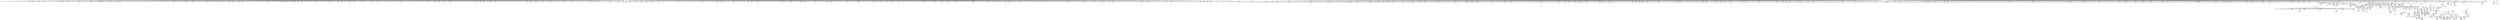 digraph {
	CE0x58ca600 [shape=record,shape=Mrecord,label="{CE0x58ca600|selinux_socket_unix_stream_connect:sid|security/selinux/hooks.c,4271}"]
	CE0x5874820 [shape=record,shape=Mrecord,label="{CE0x5874820|1216:_i8*,_:_CRE_552,553_}"]
	CE0x5878a60 [shape=record,shape=Mrecord,label="{CE0x5878a60|1216:_i8*,_:_CRE_563,564_}"]
	CE0x585d8e0 [shape=record,shape=Mrecord,label="{CE0x585d8e0|1216:_i8*,_:_CRE_182,183_}"]
	CE0x5867c20 [shape=record,shape=Mrecord,label="{CE0x5867c20|1216:_i8*,_:_CRE_368,369_}"]
	CE0x58953c0 [shape=record,shape=Mrecord,label="{CE0x58953c0|1216:_i8*,_:_CRE_854,855_}"]
	CE0x5953840 [shape=record,shape=Mrecord,label="{CE0x5953840|selinux_socket_unix_stream_connect:sid15|security/selinux/hooks.c,4285|*SummSink*}"]
	CE0x58ce5e0 [shape=record,shape=Mrecord,label="{CE0x58ce5e0|1216:_i8*,_:_CRE_1,2_}"]
	CE0x58bb9e0 [shape=record,shape=Mrecord,label="{CE0x58bb9e0|1216:_i8*,_:_CRE_180,181_}"]
	CE0x58dc110 [shape=record,shape=Mrecord,label="{CE0x58dc110|1216:_i8*,_:_CRE_673,674_}"]
	CE0x5854b30 [shape=record,shape=Mrecord,label="{CE0x5854b30|1216:_i8*,_:_CRE_207,208_}"]
	CE0x58778a0 [shape=record,shape=Mrecord,label="{CE0x58778a0|1216:_i8*,_:_CRE_702,703_}"]
	CE0x58c3f90 [shape=record,shape=Mrecord,label="{CE0x58c3f90|1216:_i8*,_:_CRE_382,383_}"]
	CE0x588fe30 [shape=record,shape=Mrecord,label="{CE0x588fe30|1216:_i8*,_:_CRE_566,567_}"]
	CE0x5853430 [shape=record,shape=Mrecord,label="{CE0x5853430|i64*_getelementptr_inbounds_(_9_x_i64_,_9_x_i64_*___llvm_gcov_ctr339,_i64_0,_i64_0)|*Constant*}"]
	CE0x5849fb0 [shape=record,shape=Mrecord,label="{CE0x5849fb0|i32_1|*Constant*|*SummSource*}"]
	CE0x593f7c0 [shape=record,shape=Mrecord,label="{CE0x593f7c0|GLOBAL:__llvm_gcov_ctr339|Global_var:__llvm_gcov_ctr339|*SummSink*}"]
	CE0x5898ad0 [shape=record,shape=Mrecord,label="{CE0x5898ad0|1216:_i8*,_:_CRE_972,976_|*MultipleSource*|security/selinux/hooks.c,4260|Function::selinux_socket_unix_stream_connect&Arg::sock::}"]
	CE0x584d570 [shape=record,shape=Mrecord,label="{CE0x584d570|1216:_i8*,_:_CRE_432,440_|*MultipleSource*|security/selinux/hooks.c,4260|Function::selinux_socket_unix_stream_connect&Arg::sock::}"]
	CE0x58be210 [shape=record,shape=Mrecord,label="{CE0x58be210|1216:_i8*,_:_CRE_224,225_}"]
	CE0x586c930 [shape=record,shape=Mrecord,label="{CE0x586c930|1216:_i8*,_:_CRE_196,197_}"]
	CE0x58e50e0 [shape=record,shape=Mrecord,label="{CE0x58e50e0|1216:_i8*,_:_CRE_869,870_}"]
	CE0x5846100 [shape=record,shape=Mrecord,label="{CE0x5846100|selinux_socket_unix_stream_connect:sock|Function::selinux_socket_unix_stream_connect&Arg::sock::|*SummSink*}"]
	CE0x58dabd0 [shape=record,shape=Mrecord,label="{CE0x58dabd0|1216:_i8*,_:_CRE_653,654_}"]
	CE0x58bcde0 [shape=record,shape=Mrecord,label="{CE0x58bcde0|1216:_i8*,_:_CRE_205,206_}"]
	CE0x58625c0 [shape=record,shape=Mrecord,label="{CE0x58625c0|1216:_i8*,_:_CRE_547,548_}"]
	CE0x58cb530 [shape=record,shape=Mrecord,label="{CE0x58cb530|i32_2|*Constant*|*SummSource*}"]
	CE0x58e19a0 [shape=record,shape=Mrecord,label="{CE0x58e19a0|1216:_i8*,_:_CRE_817,818_}"]
	CE0x58520f0 [shape=record,shape=Mrecord,label="{CE0x58520f0|1216:_i8*,_:_CRE_211,212_}"]
	CE0x58ca670 [shape=record,shape=Mrecord,label="{CE0x58ca670|selinux_socket_unix_stream_connect:sid|security/selinux/hooks.c,4271|*SummSource*}"]
	CE0x584b890 [shape=record,shape=Mrecord,label="{CE0x584b890|1216:_i8*,_:_CRE_410,411_}"]
	CE0x59032c0 [shape=record,shape=Mrecord,label="{CE0x59032c0|16:_i32,_20:_i32,_:_CMRE_8,16_|*MultipleSource*|*LoadInst*|security/selinux/hooks.c,4260|security/selinux/hooks.c,4271|security/selinux/hooks.c,4260}"]
	CE0x5847020 [shape=record,shape=Mrecord,label="{CE0x5847020|selinux_socket_unix_stream_connect:sk_security|security/selinux/hooks.c,4260}"]
	CE0x58dc000 [shape=record,shape=Mrecord,label="{CE0x58dc000|1216:_i8*,_:_CRE_672,673_}"]
	CE0x593bca0 [shape=record,shape=Mrecord,label="{CE0x593bca0|selinux_socket_unix_stream_connect:tmp21|security/selinux/hooks.c,4279}"]
	CE0x58d5bd0 [shape=record,shape=Mrecord,label="{CE0x58d5bd0|1216:_i8*,_:_CRE_130,131_}"]
	CE0x5894700 [shape=record,shape=Mrecord,label="{CE0x5894700|1216:_i8*,_:_CRE_842,843_}"]
	CE0x6e08cd0 [shape=record,shape=Mrecord,label="{CE0x6e08cd0|1216:_i8*,_:_CRE_138,139_}"]
	CE0x585a240 [shape=record,shape=Mrecord,label="{CE0x585a240|1216:_i8*,_:_CRE_125,126_}"]
	CE0x58d1f70 [shape=record,shape=Mrecord,label="{CE0x58d1f70|1216:_i8*,_:_CRE_72,73_}"]
	CE0x58c1a70 [shape=record,shape=Mrecord,label="{CE0x58c1a70|1216:_i8*,_:_CRE_336,344_|*MultipleSource*|Function::selinux_socket_unix_stream_connect&Arg::other::|security/selinux/hooks.c,4261}"]
	CE0x58eca60 [shape=record,shape=Mrecord,label="{CE0x58eca60|1216:_i8*,_:_CRE_1256,1264_|*MultipleSource*|Function::selinux_socket_unix_stream_connect&Arg::other::|security/selinux/hooks.c,4261}"]
	CE0x58966e0 [shape=record,shape=Mrecord,label="{CE0x58966e0|1216:_i8*,_:_CRE_872,873_}"]
	CE0x58e06f0 [shape=record,shape=Mrecord,label="{CE0x58e06f0|1216:_i8*,_:_CRE_776,784_|*MultipleSource*|Function::selinux_socket_unix_stream_connect&Arg::other::|security/selinux/hooks.c,4261}"]
	CE0x589a5b0 [shape=record,shape=Mrecord,label="{CE0x589a5b0|1216:_i8*,_:_CRE_1076,1080_|*MultipleSource*|security/selinux/hooks.c,4260|Function::selinux_socket_unix_stream_connect&Arg::sock::}"]
	CE0x58e8d90 [shape=record,shape=Mrecord,label="{CE0x58e8d90|1216:_i8*,_:_CRE_1056,1064_|*MultipleSource*|Function::selinux_socket_unix_stream_connect&Arg::other::|security/selinux/hooks.c,4261}"]
	CE0x58d0ed0 [shape=record,shape=Mrecord,label="{CE0x58d0ed0|1216:_i8*,_:_CRE_57,58_}"]
	CE0x58bddd0 [shape=record,shape=Mrecord,label="{CE0x58bddd0|1216:_i8*,_:_CRE_220,221_}"]
	CE0x58e1cd0 [shape=record,shape=Mrecord,label="{CE0x58e1cd0|1216:_i8*,_:_CRE_820,821_}"]
	CE0x58de750 [shape=record,shape=Mrecord,label="{CE0x58de750|1216:_i8*,_:_CRE_709,710_}"]
	CE0x58499a0 [shape=record,shape=Mrecord,label="{CE0x58499a0|1216:_i8*,_:_CRE_421,422_}"]
	CE0x5868950 [shape=record,shape=Mrecord,label="{CE0x5868950|1216:_i8*,_:_CRE_102,103_}"]
	CE0x5859950 [shape=record,shape=Mrecord,label="{CE0x5859950|1216:_i8*,_:_CRE_164,165_}"]
	CE0x5869050 [shape=record,shape=Mrecord,label="{CE0x5869050|selinux_socket_unix_stream_connect:tmp17|security/selinux/hooks.c,4274}"]
	CE0x58c0740 [shape=record,shape=Mrecord,label="{CE0x58c0740|1216:_i8*,_:_CRE_259,260_}"]
	CE0x58c2610 [shape=record,shape=Mrecord,label="{CE0x58c2610|1216:_i8*,_:_CRE_358,359_}"]
	CE0x584e780 [shape=record,shape=Mrecord,label="{CE0x584e780|1216:_i8*,_:_CRE_404,405_}"]
	CE0x58e3650 [shape=record,shape=Mrecord,label="{CE0x58e3650|1216:_i8*,_:_CRE_844,845_}"]
	CE0x5851240 [shape=record,shape=Mrecord,label="{CE0x5851240|1216:_i8*,_:_CRE_399,400_}"]
	"CONST[source:0(mediator),value:2(dynamic)][purpose:{object}][SnkIdx:2]"
	CE0x58dcaa0 [shape=record,shape=Mrecord,label="{CE0x58dcaa0|1216:_i8*,_:_CRE_682,683_}"]
	CE0x58cc9e0 [shape=record,shape=Mrecord,label="{CE0x58cc9e0|1216:_i8*,_:_CRE_520,528_|*MultipleSource*|Function::selinux_socket_unix_stream_connect&Arg::other::|security/selinux/hooks.c,4261}"]
	CE0x585d160 [shape=record,shape=Mrecord,label="{CE0x585d160|1216:_i8*,_:_CRE_178,179_}"]
	CE0x58d9370 [shape=record,shape=Mrecord,label="{CE0x58d9370|1216:_i8*,_:_CRE_601,602_}"]
	CE0x58d96a0 [shape=record,shape=Mrecord,label="{CE0x58d96a0|1216:_i8*,_:_CRE_604,605_}"]
	CE0x59371e0 [shape=record,shape=Mrecord,label="{CE0x59371e0|i32_8|*Constant*}"]
	CE0x588b510 [shape=record,shape=Mrecord,label="{CE0x588b510|1216:_i8*,_:_CRE_659,660_}"]
	CE0x58b93a0 [shape=record,shape=Mrecord,label="{CE0x58b93a0|1216:_i8*,_:_CRE_144,145_}"]
	CE0x58bea90 [shape=record,shape=Mrecord,label="{CE0x58bea90|1216:_i8*,_:_CRE_232,233_}"]
	CE0x58ca140 [shape=record,shape=Mrecord,label="{CE0x58ca140|selinux_socket_unix_stream_connect:net5|security/selinux/hooks.c,4269|*SummSink*}"]
	CE0x58bb490 [shape=record,shape=Mrecord,label="{CE0x58bb490|1216:_i8*,_:_CRE_175,176_}"]
	CE0x58d7c10 [shape=record,shape=Mrecord,label="{CE0x58d7c10|1216:_i8*,_:_CRE_579,580_}"]
	CE0x58519a0 [shape=record,shape=Mrecord,label="{CE0x58519a0|1216:_i8*,_:_CRE_239,240_}"]
	CE0x5863c20 [shape=record,shape=Mrecord,label="{CE0x5863c20|1216:_i8*,_:_CRE_108,112_|*MultipleSource*|security/selinux/hooks.c,4260|Function::selinux_socket_unix_stream_connect&Arg::sock::}"]
	CE0x5893b50 [shape=record,shape=Mrecord,label="{CE0x5893b50|1216:_i8*,_:_CRE_831,832_}"]
	CE0x58e3540 [shape=record,shape=Mrecord,label="{CE0x58e3540|1216:_i8*,_:_CRE_843,844_}"]
	CE0x5947100 [shape=record,shape=Mrecord,label="{CE0x5947100|selinux_socket_unix_stream_connect:tmp25|security/selinux/hooks.c,4281|*SummSink*}"]
	CE0x58639b0 [shape=record,shape=Mrecord,label="{CE0x58639b0|1216:_i8*,_:_CRE_131,132_}"]
	CE0x58613d0 [shape=record,shape=Mrecord,label="{CE0x58613d0|selinux_socket_unix_stream_connect:sk_security|security/selinux/hooks.c,4260|*SummSink*}"]
	CE0x58e4a80 [shape=record,shape=Mrecord,label="{CE0x58e4a80|1216:_i8*,_:_CRE_863,864_}"]
	CE0x59389b0 [shape=record,shape=Mrecord,label="{CE0x59389b0|selinux_socket_unix_stream_connect:type|security/selinux/hooks.c,4267|*SummSource*}"]
	CE0x58bf640 [shape=record,shape=Mrecord,label="{CE0x58bf640|1216:_i8*,_:_CRE_243,244_}"]
	CE0x5878120 [shape=record,shape=Mrecord,label="{CE0x5878120|1216:_i8*,_:_CRE_710,711_}"]
	CE0x5889100 [shape=record,shape=Mrecord,label="{CE0x5889100|1216:_i8*,_:_CRE_596,597_}"]
	CE0x5852430 [shape=record,shape=Mrecord,label="{CE0x5852430|1216:_i8*,_:_CRE_215,216_}"]
	CE0x5902f00 [shape=record,shape=Mrecord,label="{CE0x5902f00|i8_2|*Constant*|*SummSink*}"]
	CE0x58907f0 [shape=record,shape=Mrecord,label="{CE0x58907f0|1216:_i8*,_:_CRE_728,732_|*MultipleSource*|security/selinux/hooks.c,4260|Function::selinux_socket_unix_stream_connect&Arg::sock::}"]
	CE0x588dc60 [shape=record,shape=Mrecord,label="{CE0x588dc60|1216:_i8*,_:_CRE_696,697_}"]
	CE0x593a650 [shape=record,shape=Mrecord,label="{CE0x593a650|selinux_socket_unix_stream_connect:peer_sid|security/selinux/hooks.c,4278|*SummSink*}"]
	CE0x58db9a0 [shape=record,shape=Mrecord,label="{CE0x58db9a0|1216:_i8*,_:_CRE_666,667_}"]
	CE0x59391c0 [shape=record,shape=Mrecord,label="{CE0x59391c0|i64_56|*Constant*|*SummSource*}"]
	CE0x58bc780 [shape=record,shape=Mrecord,label="{CE0x58bc780|1216:_i8*,_:_CRE_199,200_}"]
	CE0x584aa40 [shape=record,shape=Mrecord,label="{CE0x584aa40|1216:_i8*,_:_CRE_88,89_}"]
	CE0x58986f0 [shape=record,shape=Mrecord,label="{CE0x58986f0|1216:_i8*,_:_CRE_968,970_|*MultipleSource*|security/selinux/hooks.c,4260|Function::selinux_socket_unix_stream_connect&Arg::sock::}"]
	CE0x58d3770 [shape=record,shape=Mrecord,label="{CE0x58d3770|1216:_i8*,_:_CRE_93,94_}"]
	CE0x5845e10 [shape=record,shape=Mrecord,label="{CE0x5845e10|selinux_socket_unix_stream_connect:bb|*SummSource*}"]
	CE0x58e2880 [shape=record,shape=Mrecord,label="{CE0x58e2880|1216:_i8*,_:_CRE_831,832_}"]
	CE0x584eeb0 [shape=record,shape=Mrecord,label="{CE0x584eeb0|1216:_i8*,_:_CRE_66,67_}"]
	CE0x589a7a0 [shape=record,shape=Mrecord,label="{CE0x589a7a0|1216:_i8*,_:_CRE_1080,1088_|*MultipleSource*|security/selinux/hooks.c,4260|Function::selinux_socket_unix_stream_connect&Arg::sock::}"]
	CE0x588d930 [shape=record,shape=Mrecord,label="{CE0x588d930|1216:_i8*,_:_CRE_693,694_}"]
	CE0x58e4fd0 [shape=record,shape=Mrecord,label="{CE0x58e4fd0|1216:_i8*,_:_CRE_868,869_}"]
	CE0x5895910 [shape=record,shape=Mrecord,label="{CE0x5895910|1216:_i8*,_:_CRE_859,860_}"]
	CE0x5936d20 [shape=record,shape=Mrecord,label="{CE0x5936d20|8:_%struct.sock*,_:_SCME_52,53_}"]
	CE0x5893a40 [shape=record,shape=Mrecord,label="{CE0x5893a40|1216:_i8*,_:_CRE_830,831_}"]
	CE0x58d7170 [shape=record,shape=Mrecord,label="{CE0x58d7170|1216:_i8*,_:_CRE_569,570_}"]
	CE0x58dd870 [shape=record,shape=Mrecord,label="{CE0x58dd870|1216:_i8*,_:_CRE_695,696_}"]
	CE0x588cfa0 [shape=record,shape=Mrecord,label="{CE0x588cfa0|1216:_i8*,_:_CRE_684,685_}"]
	CE0x586c7d0 [shape=record,shape=Mrecord,label="{CE0x586c7d0|1216:_i8*,_:_CRE_194,195_}"]
	CE0x5935200 [shape=record,shape=Mrecord,label="{CE0x5935200|8:_%struct.sock*,_:_SCME_29,30_}"]
	CE0x5897180 [shape=record,shape=Mrecord,label="{CE0x5897180|1216:_i8*,_:_CRE_892,896_|*MultipleSource*|security/selinux/hooks.c,4260|Function::selinux_socket_unix_stream_connect&Arg::sock::}"]
	CE0x58588e0 [shape=record,shape=Mrecord,label="{CE0x58588e0|1216:_i8*,_:_CRE_98,99_}"]
	CE0x58d78e0 [shape=record,shape=Mrecord,label="{CE0x58d78e0|1216:_i8*,_:_CRE_576,577_}"]
	CE0x58bcab0 [shape=record,shape=Mrecord,label="{CE0x58bcab0|1216:_i8*,_:_CRE_202,203_}"]
	CE0x59315d0 [shape=record,shape=Mrecord,label="{CE0x59315d0|avc_has_perm:tclass|Function::avc_has_perm&Arg::tclass::|*SummSource*}"]
	CE0x5842be0 [shape=record,shape=Mrecord,label="{CE0x5842be0|selinux_socket_unix_stream_connect:net|security/selinux/hooks.c, 4264|*SummSink*}"]
	CE0x5874c60 [shape=record,shape=Mrecord,label="{CE0x5874c60|1216:_i8*,_:_CRE_556,557_}"]
	CE0x58e5850 [shape=record,shape=Mrecord,label="{CE0x58e5850|1216:_i8*,_:_CRE_876,877_}"]
	CE0x58802e0 [shape=record,shape=Mrecord,label="{CE0x58802e0|1216:_i8*,_:_CRE_39,40_}"]
	CE0x58caee0 [shape=record,shape=Mrecord,label="{CE0x58caee0|selinux_socket_unix_stream_connect:sk|security/selinux/hooks.c,4269|*SummSink*}"]
	CE0x58c3e80 [shape=record,shape=Mrecord,label="{CE0x58c3e80|1216:_i8*,_:_CRE_381,382_}"]
	CE0x584c110 [shape=record,shape=Mrecord,label="{CE0x584c110|1216:_i8*,_:_CRE_263,264_}"]
	CE0x58d15e0 [shape=record,shape=Mrecord,label="{CE0x58d15e0|1216:_i8*,_:_CRE_63,64_}"]
	CE0x58bbc00 [shape=record,shape=Mrecord,label="{CE0x58bbc00|1216:_i8*,_:_CRE_182,183_}"]
	CE0x58ec0b0 [shape=record,shape=Mrecord,label="{CE0x58ec0b0|1216:_i8*,_:_CRE_1224,1228_|*MultipleSource*|Function::selinux_socket_unix_stream_connect&Arg::other::|security/selinux/hooks.c,4261}"]
	CE0x5853be0 [shape=record,shape=Mrecord,label="{CE0x5853be0|selinux_socket_unix_stream_connect:sk_security2|security/selinux/hooks.c,4262|*SummSource*}"]
	CE0x58e5c90 [shape=record,shape=Mrecord,label="{CE0x58e5c90|1216:_i8*,_:_CRE_880,888_|*MultipleSource*|Function::selinux_socket_unix_stream_connect&Arg::other::|security/selinux/hooks.c,4261}"]
	CE0x588d600 [shape=record,shape=Mrecord,label="{CE0x588d600|1216:_i8*,_:_CRE_690,691_}"]
	CE0x5850f10 [shape=record,shape=Mrecord,label="{CE0x5850f10|1216:_i8*,_:_CRE_396,397_}"]
	CE0x5932ea0 [shape=record,shape=Mrecord,label="{CE0x5932ea0|_ret_i32_%retval.0,_!dbg_!27728|security/selinux/avc.c,775|*SummSink*}"]
	CE0x588afc0 [shape=record,shape=Mrecord,label="{CE0x588afc0|1216:_i8*,_:_CRE_654,655_}"]
	CE0x58dc440 [shape=record,shape=Mrecord,label="{CE0x58dc440|1216:_i8*,_:_CRE_676,677_}"]
	CE0x5874930 [shape=record,shape=Mrecord,label="{CE0x5874930|1216:_i8*,_:_CRE_553,554_}"]
	CE0x593e510 [shape=record,shape=Mrecord,label="{CE0x593e510|selinux_socket_unix_stream_connect:tmp8|security/selinux/hooks.c,4264|*SummSink*}"]
	CE0x587aa40 [shape=record,shape=Mrecord,label="{CE0x587aa40|1216:_i8*,_:_CRE_593,594_}"]
	CE0x58bfca0 [shape=record,shape=Mrecord,label="{CE0x58bfca0|1216:_i8*,_:_CRE_249,250_}"]
	CE0x5945d20 [shape=record,shape=Mrecord,label="{CE0x5945d20|selinux_socket_unix_stream_connect:tmp24|security/selinux/hooks.c,4281}"]
	CE0x5866140 [shape=record,shape=Mrecord,label="{CE0x5866140|1216:_i8*,_:_CRE_145,146_}"]
	CE0x58c1690 [shape=record,shape=Mrecord,label="{CE0x58c1690|1216:_i8*,_:_CRE_320,328_|*MultipleSource*|Function::selinux_socket_unix_stream_connect&Arg::other::|security/selinux/hooks.c,4261}"]
	CE0x58c9840 [shape=record,shape=Mrecord,label="{CE0x58c9840|selinux_socket_unix_stream_connect:u4|security/selinux/hooks.c,4269}"]
	CE0x58964c0 [shape=record,shape=Mrecord,label="{CE0x58964c0|1216:_i8*,_:_CRE_870,871_}"]
	CE0x5882600 [shape=record,shape=Mrecord,label="{CE0x5882600|1216:_i8*,_:_CRE_34,35_}"]
	CE0x58cc240 [shape=record,shape=Mrecord,label="{CE0x58cc240|16:_i32,_20:_i32,_:_CMRE_0,4_|*MultipleSource*|*LoadInst*|security/selinux/hooks.c,4260|security/selinux/hooks.c,4271|security/selinux/hooks.c,4260}"]
	CE0x58d4f10 [shape=record,shape=Mrecord,label="{CE0x58d4f10|1216:_i8*,_:_CRE_118,119_}"]
	CE0x58cdce0 [shape=record,shape=Mrecord,label="{CE0x58cdce0|selinux_socket_unix_stream_connect:other|Function::selinux_socket_unix_stream_connect&Arg::other::|*SummSource*}"]
	CE0x588ae00 [shape=record,shape=Mrecord,label="{CE0x588ae00|1216:_i8*,_:_CRE_652,653_}"]
	CE0x58de860 [shape=record,shape=Mrecord,label="{CE0x58de860|1216:_i8*,_:_CRE_710,711_}"]
	CE0x588e6d0 [shape=record,shape=Mrecord,label="{CE0x588e6d0|1216:_i8*,_:_CRE_544,545_}"]
	CE0x5853b70 [shape=record,shape=Mrecord,label="{CE0x5853b70|selinux_socket_unix_stream_connect:sk_security2|security/selinux/hooks.c,4262}"]
	CE0x58b9b10 [shape=record,shape=Mrecord,label="{CE0x58b9b10|1216:_i8*,_:_CRE_151,152_}"]
	CE0x58c54d0 [shape=record,shape=Mrecord,label="{CE0x58c54d0|1216:_i8*,_:_CRE_402,403_}"]
	CE0x588c500 [shape=record,shape=Mrecord,label="{CE0x588c500|1216:_i8*,_:_CRE_674,675_}"]
	CE0x5867060 [shape=record,shape=Mrecord,label="{CE0x5867060|1216:_i8*,_:_CRE_69,70_}"]
	CE0x587bab0 [shape=record,shape=Mrecord,label="{CE0x587bab0|1216:_i8*,_:_CRE_354,355_}"]
	CE0x58b94b0 [shape=record,shape=Mrecord,label="{CE0x58b94b0|1216:_i8*,_:_CRE_145,146_}"]
	CE0x58dcee0 [shape=record,shape=Mrecord,label="{CE0x58dcee0|1216:_i8*,_:_CRE_686,687_}"]
	CE0x5957db0 [shape=record,shape=Mrecord,label="{CE0x5957db0|selinux_socket_unix_stream_connect:tmp32|security/selinux/hooks.c,4288|*SummSink*}"]
	CE0x58cc490 [shape=record,shape=Mrecord,label="{CE0x58cc490|selinux_socket_unix_stream_connect:sid6|security/selinux/hooks.c,4271}"]
	CE0x5866210 [shape=record,shape=Mrecord,label="{CE0x5866210|1216:_i8*,_:_CRE_146,147_}"]
	CE0x58d5240 [shape=record,shape=Mrecord,label="{CE0x58d5240|1216:_i8*,_:_CRE_121,122_}"]
	CE0x5851520 [shape=record,shape=Mrecord,label="{CE0x5851520|1216:_i8*,_:_CRE_83,84_}"]
	CE0x58cee20 [shape=record,shape=Mrecord,label="{CE0x58cee20|1216:_i8*,_:_CRE_12,16_|*MultipleSource*|Function::selinux_socket_unix_stream_connect&Arg::other::|security/selinux/hooks.c,4261}"]
	CE0x58687e0 [shape=record,shape=Mrecord,label="{CE0x58687e0|1216:_i8*,_:_CRE_100,101_}"]
	CE0x5890080 [shape=record,shape=Mrecord,label="{CE0x5890080|1216:_i8*,_:_CRE_715,716_}"]
	CE0x584ebc0 [shape=record,shape=Mrecord,label="{CE0x584ebc0|1216:_i8*,_:_CRE_408,409_}"]
	CE0x58975c0 [shape=record,shape=Mrecord,label="{CE0x58975c0|1216:_i8*,_:_CRE_900,904_|*MultipleSource*|security/selinux/hooks.c,4260|Function::selinux_socket_unix_stream_connect&Arg::sock::}"]
	CE0x5898cc0 [shape=record,shape=Mrecord,label="{CE0x5898cc0|1216:_i8*,_:_CRE_976,980_|*MultipleSource*|security/selinux/hooks.c,4260|Function::selinux_socket_unix_stream_connect&Arg::sock::}"]
	CE0x589bbe0 [shape=record,shape=Mrecord,label="{CE0x589bbe0|1216:_i8*,_:_CRE_1157,1158_}"]
	CE0x593c680 [shape=record,shape=Mrecord,label="{CE0x593c680|selinux_socket_unix_stream_connect:tmp22|security/selinux/hooks.c,4279}"]
	CE0x58ceee0 [shape=record,shape=Mrecord,label="{CE0x58ceee0|1216:_i8*,_:_CRE_16,18_|*MultipleSource*|Function::selinux_socket_unix_stream_connect&Arg::other::|security/selinux/hooks.c,4261}"]
	CE0x58dc550 [shape=record,shape=Mrecord,label="{CE0x58dc550|1216:_i8*,_:_CRE_677,678_}"]
	CE0x58e9d10 [shape=record,shape=Mrecord,label="{CE0x58e9d10|1216:_i8*,_:_CRE_1128,1136_|*MultipleSource*|Function::selinux_socket_unix_stream_connect&Arg::other::|security/selinux/hooks.c,4261}"]
	CE0x58d86b0 [shape=record,shape=Mrecord,label="{CE0x58d86b0|1216:_i8*,_:_CRE_589,590_}"]
	CE0x58be760 [shape=record,shape=Mrecord,label="{CE0x58be760|1216:_i8*,_:_CRE_229,230_}"]
	CE0x58bbf30 [shape=record,shape=Mrecord,label="{CE0x58bbf30|1216:_i8*,_:_CRE_192,193_}"]
	CE0x58779b0 [shape=record,shape=Mrecord,label="{CE0x58779b0|1216:_i8*,_:_CRE_703,704_}"]
	CE0x58bfa80 [shape=record,shape=Mrecord,label="{CE0x58bfa80|1216:_i8*,_:_CRE_247,248_}"]
	CE0x584ef80 [shape=record,shape=Mrecord,label="{CE0x584ef80|1216:_i8*,_:_CRE_67,68_}"]
	CE0x58e3ba0 [shape=record,shape=Mrecord,label="{CE0x58e3ba0|1216:_i8*,_:_CRE_849,850_}"]
	CE0x5935c80 [shape=record,shape=Mrecord,label="{CE0x5935c80|8:_%struct.sock*,_:_SCME_38,39_}"]
	CE0x58df520 [shape=record,shape=Mrecord,label="{CE0x58df520|1216:_i8*,_:_CRE_728,732_|*MultipleSource*|Function::selinux_socket_unix_stream_connect&Arg::other::|security/selinux/hooks.c,4261}"]
	CE0x58deca0 [shape=record,shape=Mrecord,label="{CE0x58deca0|1216:_i8*,_:_CRE_714,715_}"]
	CE0x58d3650 [shape=record,shape=Mrecord,label="{CE0x58d3650|1216:_i8*,_:_CRE_91,92_}"]
	CE0x58d26e0 [shape=record,shape=Mrecord,label="{CE0x58d26e0|1216:_i8*,_:_CRE_79,80_}"]
	CE0x584bbc0 [shape=record,shape=Mrecord,label="{CE0x584bbc0|1216:_i8*,_:_CRE_413,414_}"]
	CE0x58d1c40 [shape=record,shape=Mrecord,label="{CE0x58d1c40|1216:_i8*,_:_CRE_69,70_}"]
	CE0x5852a30 [shape=record,shape=Mrecord,label="{CE0x5852a30|1216:_i8*,_:_CRE_4,5_}"]
	CE0x584eab0 [shape=record,shape=Mrecord,label="{CE0x584eab0|1216:_i8*,_:_CRE_407,408_}"]
	CE0x5946ac0 [shape=record,shape=Mrecord,label="{CE0x5946ac0|selinux_socket_unix_stream_connect:tmp24|security/selinux/hooks.c,4281|*SummSink*}"]
	CE0x587a2d0 [shape=record,shape=Mrecord,label="{CE0x587a2d0|1216:_i8*,_:_CRE_586,587_}"]
	CE0x59497b0 [shape=record,shape=Mrecord,label="{CE0x59497b0|selinux_socket_unix_stream_connect:tmp29|security/selinux/hooks.c,4285|*SummSource*}"]
	CE0x5858c30 [shape=record,shape=Mrecord,label="{CE0x5858c30|1216:_i8*,_:_CRE_97,98_}"]
	CE0x588a200 [shape=record,shape=Mrecord,label="{CE0x588a200|1216:_i8*,_:_CRE_624,632_|*MultipleSource*|security/selinux/hooks.c,4260|Function::selinux_socket_unix_stream_connect&Arg::sock::}"]
	CE0x58e3320 [shape=record,shape=Mrecord,label="{CE0x58e3320|1216:_i8*,_:_CRE_841,842_}"]
	CE0x58c2040 [shape=record,shape=Mrecord,label="{CE0x58c2040|1216:_i8*,_:_CRE_353,354_}"]
	CE0x59324d0 [shape=record,shape=Mrecord,label="{CE0x59324d0|avc_has_perm:requested|Function::avc_has_perm&Arg::requested::|*SummSink*}"]
	CE0x592ba90 [shape=record,shape=Mrecord,label="{CE0x592ba90|16:_i32,_24:_i16,_:_CRE_20,24_|*MultipleSource*|security/selinux/hooks.c,4271|*LoadInst*|security/selinux/hooks.c,4261|security/selinux/hooks.c,4261}"]
	CE0x588fc10 [shape=record,shape=Mrecord,label="{CE0x588fc10|1216:_i8*,_:_CRE_564,565_}"]
	CE0x58990a0 [shape=record,shape=Mrecord,label="{CE0x58990a0|1216:_i8*,_:_CRE_992,1000_|*MultipleSource*|security/selinux/hooks.c,4260|Function::selinux_socket_unix_stream_connect&Arg::sock::}"]
	CE0x5863470 [shape=record,shape=Mrecord,label="{CE0x5863470|1216:_i8*,_:_CRE_135,136_}"]
	CE0x58e2110 [shape=record,shape=Mrecord,label="{CE0x58e2110|1216:_i8*,_:_CRE_824,825_}"]
	CE0x5864a00 [shape=record,shape=Mrecord,label="{CE0x5864a00|1216:_i8*,_:_CRE_380,381_}"]
	CE0x5899480 [shape=record,shape=Mrecord,label="{CE0x5899480|1216:_i8*,_:_CRE_1008,1016_|*MultipleSource*|security/selinux/hooks.c,4260|Function::selinux_socket_unix_stream_connect&Arg::sock::}"]
	CE0x58826d0 [shape=record,shape=Mrecord,label="{CE0x58826d0|1216:_i8*,_:_CRE_35,36_}"]
	CE0x58e2cc0 [shape=record,shape=Mrecord,label="{CE0x58e2cc0|1216:_i8*,_:_CRE_835,836_}"]
	CE0x5930320 [shape=record,shape=Mrecord,label="{CE0x5930320|avc_has_perm:entry}"]
	CE0x58d9150 [shape=record,shape=Mrecord,label="{CE0x58d9150|1216:_i8*,_:_CRE_599,600_}"]
	CE0x592b170 [shape=record,shape=Mrecord,label="{CE0x592b170|16:_i32,_24:_i16,_:_CRE_0,4_|*MultipleSource*|security/selinux/hooks.c,4271|*LoadInst*|security/selinux/hooks.c,4261|security/selinux/hooks.c,4261}"]
	CE0x5861f60 [shape=record,shape=Mrecord,label="{CE0x5861f60|1216:_i8*,_:_CRE_541,542_}"]
	CE0x58e8000 [shape=record,shape=Mrecord,label="{CE0x58e8000|1216:_i8*,_:_CRE_1000,1008_|*MultipleSource*|Function::selinux_socket_unix_stream_connect&Arg::other::|security/selinux/hooks.c,4261}"]
	CE0x58c3c60 [shape=record,shape=Mrecord,label="{CE0x58c3c60|1216:_i8*,_:_CRE_379,380_}"]
	CE0x58e5520 [shape=record,shape=Mrecord,label="{CE0x58e5520|1216:_i8*,_:_CRE_873,874_}"]
	CE0x58ca2c0 [shape=record,shape=Mrecord,label="{CE0x58ca2c0|selinux_socket_unix_stream_connect:tmp10|security/selinux/hooks.c,4269}"]
	CE0x58bf530 [shape=record,shape=Mrecord,label="{CE0x58bf530|1216:_i8*,_:_CRE_242,243_}"]
	CE0x58dfb50 [shape=record,shape=Mrecord,label="{CE0x58dfb50|1216:_i8*,_:_CRE_744,752_|*MultipleSource*|Function::selinux_socket_unix_stream_connect&Arg::other::|security/selinux/hooks.c,4261}"]
	CE0x58cebe0 [shape=record,shape=Mrecord,label="{CE0x58cebe0|1216:_i8*,_:_CRE_6,7_}"]
	CE0x58cdf30 [shape=record,shape=Mrecord,label="{CE0x58cdf30|selinux_socket_unix_stream_connect:sk_security1|security/selinux/hooks.c,4261|*SummSource*}"]
	CE0x58d22a0 [shape=record,shape=Mrecord,label="{CE0x58d22a0|1216:_i8*,_:_CRE_75,76_}"]
	CE0x588b950 [shape=record,shape=Mrecord,label="{CE0x588b950|1216:_i8*,_:_CRE_663,664_}"]
	CE0x58c6e50 [shape=record,shape=Mrecord,label="{CE0x58c6e50|1216:_i8*,_:_CRE_432,440_|*MultipleSource*|Function::selinux_socket_unix_stream_connect&Arg::other::|security/selinux/hooks.c,4261}"]
	CE0x58793f0 [shape=record,shape=Mrecord,label="{CE0x58793f0|1216:_i8*,_:_CRE_572,573_}"]
	CE0x58686d0 [shape=record,shape=Mrecord,label="{CE0x58686d0|1216:_i8*,_:_CRE_113,114_}"]
	CE0x58d4430 [shape=record,shape=Mrecord,label="{CE0x58d4430|1216:_i8*,_:_CRE_108,112_|*MultipleSource*|Function::selinux_socket_unix_stream_connect&Arg::other::|security/selinux/hooks.c,4261}"]
	CE0x58d6c40 [shape=record,shape=Mrecord,label="{CE0x58d6c40|selinux_socket_unix_stream_connect:tmp3|security/selinux/hooks.c,4260|*SummSink*}"]
	CE0x58d25d0 [shape=record,shape=Mrecord,label="{CE0x58d25d0|1216:_i8*,_:_CRE_78,79_}"]
	CE0x588c0c0 [shape=record,shape=Mrecord,label="{CE0x588c0c0|1216:_i8*,_:_CRE_670,671_}"]
	CE0x584c440 [shape=record,shape=Mrecord,label="{CE0x584c440|1216:_i8*,_:_CRE_280,288_|*MultipleSource*|security/selinux/hooks.c,4260|Function::selinux_socket_unix_stream_connect&Arg::sock::}"]
	CE0x5867e40 [shape=record,shape=Mrecord,label="{CE0x5867e40|1216:_i8*,_:_CRE_370,371_}"]
	CE0x5862290 [shape=record,shape=Mrecord,label="{CE0x5862290|1216:_i8*,_:_CRE_544,545_}"]
	CE0x58c0960 [shape=record,shape=Mrecord,label="{CE0x58c0960|1216:_i8*,_:_CRE_261,262_}"]
	CE0x58d6db0 [shape=record,shape=Mrecord,label="{CE0x58d6db0|1216:_i8*,_:_CRE_0,1_}"]
	CE0x58ba7d0 [shape=record,shape=Mrecord,label="{CE0x58ba7d0|1216:_i8*,_:_CRE_163,164_}"]
	CE0x58d8050 [shape=record,shape=Mrecord,label="{CE0x58d8050|1216:_i8*,_:_CRE_583,584_}"]
	CE0x58656c0 [shape=record,shape=Mrecord,label="{CE0x58656c0|1216:_i8*,_:_CRE_251,252_}"]
	CE0x58e3a90 [shape=record,shape=Mrecord,label="{CE0x58e3a90|1216:_i8*,_:_CRE_848,849_}"]
	CE0x58d8e20 [shape=record,shape=Mrecord,label="{CE0x58d8e20|1216:_i8*,_:_CRE_596,597_}"]
	CE0x5944130 [shape=record,shape=Mrecord,label="{CE0x5944130|selinux_socket_unix_stream_connect:call11|security/selinux/hooks.c,4279}"]
	CE0x58d3dd0 [shape=record,shape=Mrecord,label="{CE0x58d3dd0|1216:_i8*,_:_CRE_99,100_}"]
	CE0x58cfc10 [shape=record,shape=Mrecord,label="{CE0x58cfc10|1216:_i8*,_:_CRE_26,27_}"]
	CE0x5930be0 [shape=record,shape=Mrecord,label="{CE0x5930be0|avc_has_perm:ssid|Function::avc_has_perm&Arg::ssid::}"]
	CE0x59375b0 [shape=record,shape=Mrecord,label="{CE0x59375b0|i8_2|*Constant*}"]
	CE0x58bdaa0 [shape=record,shape=Mrecord,label="{CE0x58bdaa0|1216:_i8*,_:_CRE_217,218_}"]
	CE0x6d5ab20 [shape=record,shape=Mrecord,label="{CE0x6d5ab20|i64*_getelementptr_inbounds_(_9_x_i64_,_9_x_i64_*___llvm_gcov_ctr339,_i64_0,_i64_0)|*Constant*|*SummSink*}"]
	CE0x584b270 [shape=record,shape=Mrecord,label="{CE0x584b270|1216:_i8*,_:_CRE_488,496_|*MultipleSource*|security/selinux/hooks.c,4260|Function::selinux_socket_unix_stream_connect&Arg::sock::}"]
	CE0x58e1ef0 [shape=record,shape=Mrecord,label="{CE0x58e1ef0|1216:_i8*,_:_CRE_822,823_}"]
	CE0x58d5df0 [shape=record,shape=Mrecord,label="{CE0x58d5df0|1216:_i8*,_:_CRE_132,133_}"]
	CE0x5945ed0 [shape=record,shape=Mrecord,label="{CE0x5945ed0|i64_5|*Constant*|*SummSource*}"]
	CE0x584e890 [shape=record,shape=Mrecord,label="{CE0x584e890|1216:_i8*,_:_CRE_405,406_}"]
	CE0x58973a0 [shape=record,shape=Mrecord,label="{CE0x58973a0|1216:_i8*,_:_CRE_896,900_|*MultipleSource*|security/selinux/hooks.c,4260|Function::selinux_socket_unix_stream_connect&Arg::sock::}"]
	CE0x5858ac0 [shape=record,shape=Mrecord,label="{CE0x5858ac0|1216:_i8*,_:_CRE_95,96_}"]
	CE0x588f8e0 [shape=record,shape=Mrecord,label="{CE0x588f8e0|1216:_i8*,_:_CRE_561,562_}"]
	CE0x58bd550 [shape=record,shape=Mrecord,label="{CE0x58bd550|1216:_i8*,_:_CRE_212,213_}"]
	CE0x589dea0 [shape=record,shape=Mrecord,label="{CE0x589dea0|1216:_i8*,_:_CRE_1264,1272_|*MultipleSource*|security/selinux/hooks.c,4260|Function::selinux_socket_unix_stream_connect&Arg::sock::}"]
	CE0x58c5a20 [shape=record,shape=Mrecord,label="{CE0x58c5a20|1216:_i8*,_:_CRE_407,408_}"]
	CE0x58ddcb0 [shape=record,shape=Mrecord,label="{CE0x58ddcb0|1216:_i8*,_:_CRE_699,700_}"]
	CE0x58c44e0 [shape=record,shape=Mrecord,label="{CE0x58c44e0|1216:_i8*,_:_CRE_387,388_}"]
	CE0x5849ab0 [shape=record,shape=Mrecord,label="{CE0x5849ab0|1216:_i8*,_:_CRE_422,423_}"]
	CE0x587b6e0 [shape=record,shape=Mrecord,label="{CE0x587b6e0|1216:_i8*,_:_CRE_344,348_|*MultipleSource*|security/selinux/hooks.c,4260|Function::selinux_socket_unix_stream_connect&Arg::sock::}"]
	CE0x585c9c0 [shape=record,shape=Mrecord,label="{CE0x585c9c0|1216:_i8*,_:_CRE_115,116_}"]
	CE0x58b98f0 [shape=record,shape=Mrecord,label="{CE0x58b98f0|1216:_i8*,_:_CRE_149,150_}"]
	CE0x58e3870 [shape=record,shape=Mrecord,label="{CE0x58e3870|1216:_i8*,_:_CRE_846,847_}"]
	CE0x59388e0 [shape=record,shape=Mrecord,label="{CE0x59388e0|selinux_socket_unix_stream_connect:type|security/selinux/hooks.c,4267}"]
	CE0x5847700 [shape=record,shape=Mrecord,label="{CE0x5847700|selinux_socket_unix_stream_connect:tmp|*SummSink*}"]
	CE0x58dcff0 [shape=record,shape=Mrecord,label="{CE0x58dcff0|1216:_i8*,_:_CRE_687,688_}"]
	CE0x5865f00 [shape=record,shape=Mrecord,label="{CE0x5865f00|1216:_i8*,_:_CRE_142,143_}"]
	CE0x58c2230 [shape=record,shape=Mrecord,label="{CE0x58c2230|1216:_i8*,_:_CRE_354,355_}"]
	CE0x58d79f0 [shape=record,shape=Mrecord,label="{CE0x58d79f0|1216:_i8*,_:_CRE_577,578_}"]
	CE0x5878950 [shape=record,shape=Mrecord,label="{CE0x5878950|1216:_i8*,_:_CRE_562,563_}"]
	CE0x58d2d40 [shape=record,shape=Mrecord,label="{CE0x58d2d40|1216:_i8*,_:_CRE_85,86_}"]
	CE0x58c5800 [shape=record,shape=Mrecord,label="{CE0x58c5800|1216:_i8*,_:_CRE_405,406_}"]
	CE0x58414a0 [shape=record,shape=Mrecord,label="{CE0x58414a0|selinux_socket_unix_stream_connect:if.then}"]
	CE0x58d1a20 [shape=record,shape=Mrecord,label="{CE0x58d1a20|1216:_i8*,_:_CRE_67,68_}"]
	CE0x5889430 [shape=record,shape=Mrecord,label="{CE0x5889430|1216:_i8*,_:_CRE_599,600_}"]
	CE0x58e2330 [shape=record,shape=Mrecord,label="{CE0x58e2330|1216:_i8*,_:_CRE_826,827_}"]
	CE0x584d880 [shape=record,shape=Mrecord,label="{CE0x584d880|1216:_i8*,_:_CRE_452,456_|*MultipleSource*|security/selinux/hooks.c,4260|Function::selinux_socket_unix_stream_connect&Arg::sock::}"]
	CE0x588b730 [shape=record,shape=Mrecord,label="{CE0x588b730|1216:_i8*,_:_CRE_661,662_}"]
	CE0x592dae0 [shape=record,shape=Mrecord,label="{CE0x592dae0|_ret_i32_%retval.0,_!dbg_!27762|security/selinux/hooks.c,4288|*SummSink*}"]
	CE0x58d10f0 [shape=record,shape=Mrecord,label="{CE0x58d10f0|1216:_i8*,_:_CRE_58,59_}"]
	CE0x58940a0 [shape=record,shape=Mrecord,label="{CE0x58940a0|1216:_i8*,_:_CRE_836,837_}"]
	CE0x5877f00 [shape=record,shape=Mrecord,label="{CE0x5877f00|1216:_i8*,_:_CRE_708,709_}"]
	CE0x58cf830 [shape=record,shape=Mrecord,label="{CE0x58cf830|1216:_i8*,_:_CRE_24,25_}"]
	CE0x589d110 [shape=record,shape=Mrecord,label="{CE0x589d110|1216:_i8*,_:_CRE_1216,1224_|*MultipleSource*|security/selinux/hooks.c,4260|Function::selinux_socket_unix_stream_connect&Arg::sock::}"]
	CE0x58555d0 [shape=record,shape=Mrecord,label="{CE0x58555d0|1216:_i8*,_:_CRE_228,229_}"]
	CE0x58ba8e0 [shape=record,shape=Mrecord,label="{CE0x58ba8e0|1216:_i8*,_:_CRE_164,165_}"]
	CE0x589d6e0 [shape=record,shape=Mrecord,label="{CE0x589d6e0|1216:_i8*,_:_CRE_1232,1240_|*MultipleSource*|security/selinux/hooks.c,4260|Function::selinux_socket_unix_stream_connect&Arg::sock::}"]
	CE0x5892780 [shape=record,shape=Mrecord,label="{CE0x5892780|1216:_i8*,_:_CRE_812,813_}"]
	CE0x58dcdd0 [shape=record,shape=Mrecord,label="{CE0x58dcdd0|1216:_i8*,_:_CRE_685,686_}"]
	CE0x58e51f0 [shape=record,shape=Mrecord,label="{CE0x58e51f0|1216:_i8*,_:_CRE_870,871_}"]
	CE0x58eb320 [shape=record,shape=Mrecord,label="{CE0x58eb320|1216:_i8*,_:_CRE_1184,1192_|*MultipleSource*|Function::selinux_socket_unix_stream_connect&Arg::other::|security/selinux/hooks.c,4261}"]
	CE0x58e1890 [shape=record,shape=Mrecord,label="{CE0x58e1890|1216:_i8*,_:_CRE_816,817_}"]
	CE0x59312c0 [shape=record,shape=Mrecord,label="{CE0x59312c0|avc_has_perm:tsid|Function::avc_has_perm&Arg::tsid::|*SummSink*}"]
	CE0x58cfee0 [shape=record,shape=Mrecord,label="{CE0x58cfee0|1216:_i8*,_:_CRE_29,30_}"]
	CE0x58c0850 [shape=record,shape=Mrecord,label="{CE0x58c0850|1216:_i8*,_:_CRE_260,261_}"]
	CE0x5866830 [shape=record,shape=Mrecord,label="{CE0x5866830|1216:_i8*,_:_CRE_235,236_}"]
	CE0x58371b0 [shape=record,shape=Mrecord,label="{CE0x58371b0|selinux_socket_unix_stream_connect:tmp1}"]
	CE0x5936ac0 [shape=record,shape=Mrecord,label="{CE0x5936ac0|8:_%struct.sock*,_:_SCME_50,51_}"]
	CE0x58bb6b0 [shape=record,shape=Mrecord,label="{CE0x58bb6b0|1216:_i8*,_:_CRE_177,178_}"]
	CE0x5899fe0 [shape=record,shape=Mrecord,label="{CE0x5899fe0|1216:_i8*,_:_CRE_1056,1064_|*MultipleSource*|security/selinux/hooks.c,4260|Function::selinux_socket_unix_stream_connect&Arg::sock::}"]
	CE0x5857600 [shape=record,shape=Mrecord,label="{CE0x5857600|1216:_i8*,_:_CRE_358,359_}"]
	CE0x5935a20 [shape=record,shape=Mrecord,label="{CE0x5935a20|8:_%struct.sock*,_:_SCME_36,37_}"]
	CE0x58d6560 [shape=record,shape=Mrecord,label="{CE0x58d6560|1216:_i8*,_:_CRE_139,140_}"]
	CE0x58beba0 [shape=record,shape=Mrecord,label="{CE0x58beba0|1216:_i8*,_:_CRE_233,234_}"]
	CE0x589b340 [shape=record,shape=Mrecord,label="{CE0x589b340|1216:_i8*,_:_CRE_1144,1152_|*MultipleSource*|security/selinux/hooks.c,4260|Function::selinux_socket_unix_stream_connect&Arg::sock::}"]
	CE0x58e0120 [shape=record,shape=Mrecord,label="{CE0x58e0120|1216:_i8*,_:_CRE_764,768_|*MultipleSource*|Function::selinux_socket_unix_stream_connect&Arg::other::|security/selinux/hooks.c,4261}"]
	CE0x58d3cc0 [shape=record,shape=Mrecord,label="{CE0x58d3cc0|1216:_i8*,_:_CRE_98,99_}"]
	CE0x588d710 [shape=record,shape=Mrecord,label="{CE0x588d710|1216:_i8*,_:_CRE_691,692_}"]
	CE0x58bd110 [shape=record,shape=Mrecord,label="{CE0x58bd110|1216:_i8*,_:_CRE_208,209_}"]
	CE0x584e9a0 [shape=record,shape=Mrecord,label="{CE0x584e9a0|1216:_i8*,_:_CRE_406,407_}"]
	CE0x58e9550 [shape=record,shape=Mrecord,label="{CE0x58e9550|1216:_i8*,_:_CRE_1080,1088_|*MultipleSource*|Function::selinux_socket_unix_stream_connect&Arg::other::|security/selinux/hooks.c,4261}"]
	CE0x584d050 [shape=record,shape=Mrecord,label="{CE0x584d050|1216:_i8*,_:_CRE_156,157_}"]
	CE0x5858950 [shape=record,shape=Mrecord,label="{CE0x5858950|1216:_i8*,_:_CRE_93,94_}"]
	CE0x58e5300 [shape=record,shape=Mrecord,label="{CE0x58e5300|1216:_i8*,_:_CRE_871,872_}"]
	CE0x58b9a00 [shape=record,shape=Mrecord,label="{CE0x58b9a00|1216:_i8*,_:_CRE_150,151_}"]
	CE0x58dd210 [shape=record,shape=Mrecord,label="{CE0x58dd210|1216:_i8*,_:_CRE_689,690_}"]
	CE0x58d8490 [shape=record,shape=Mrecord,label="{CE0x58d8490|1216:_i8*,_:_CRE_587,588_}"]
	CE0x58c5f70 [shape=record,shape=Mrecord,label="{CE0x58c5f70|1216:_i8*,_:_CRE_412,413_}"]
	CE0x58752c0 [shape=record,shape=Mrecord,label="{CE0x58752c0|_call_void_mcount()_#3}"]
	CE0x58d1260 [shape=record,shape=Mrecord,label="{CE0x58d1260|1216:_i8*,_:_CRE_59,60_}"]
	CE0x5851020 [shape=record,shape=Mrecord,label="{CE0x5851020|1216:_i8*,_:_CRE_397,398_}"]
	CE0x5889650 [shape=record,shape=Mrecord,label="{CE0x5889650|1216:_i8*,_:_CRE_601,602_}"]
	CE0x5898310 [shape=record,shape=Mrecord,label="{CE0x5898310|1216:_i8*,_:_CRE_960,964_|*MultipleSource*|security/selinux/hooks.c,4260|Function::selinux_socket_unix_stream_connect&Arg::sock::}"]
	CE0x5920310 [shape=record,shape=Mrecord,label="{CE0x5920310|selinux_socket_unix_stream_connect:tmp6|*LoadInst*|security/selinux/hooks.c,4262|*SummSource*}"]
	CE0x593e8b0 [shape=record,shape=Mrecord,label="{CE0x593e8b0|selinux_socket_unix_stream_connect:tmp9|security/selinux/hooks.c,4264|*SummSource*}"]
	CE0x58d89e0 [shape=record,shape=Mrecord,label="{CE0x58d89e0|1216:_i8*,_:_CRE_592,593_}"]
	CE0x5896080 [shape=record,shape=Mrecord,label="{CE0x5896080|1216:_i8*,_:_CRE_866,867_}"]
	CE0x588b2f0 [shape=record,shape=Mrecord,label="{CE0x588b2f0|1216:_i8*,_:_CRE_657,658_}"]
	CE0x58603e0 [shape=record,shape=Mrecord,label="{CE0x58603e0|1216:_i8*,_:_CRE_387,388_}"]
	CE0x592afb0 [shape=record,shape=Mrecord,label="{CE0x592afb0|selinux_socket_unix_stream_connect:sid6|security/selinux/hooks.c,4271|*SummSource*}"]
	CE0x58cf1a0 [shape=record,shape=Mrecord,label="{CE0x58cf1a0|1216:_i8*,_:_CRE_18,19_|*MultipleSource*|Function::selinux_socket_unix_stream_connect&Arg::other::|security/selinux/hooks.c,4261}"]
	CE0x5860710 [shape=record,shape=Mrecord,label="{CE0x5860710|1216:_i8*,_:_CRE_390,391_}"]
	CE0x58c6080 [shape=record,shape=Mrecord,label="{CE0x58c6080|1216:_i8*,_:_CRE_413,414_}"]
	CE0x588cd80 [shape=record,shape=Mrecord,label="{CE0x588cd80|1216:_i8*,_:_CRE_682,683_}"]
	CE0x58604f0 [shape=record,shape=Mrecord,label="{CE0x58604f0|1216:_i8*,_:_CRE_388,389_}"]
	CE0x58e5a70 [shape=record,shape=Mrecord,label="{CE0x58e5a70|1216:_i8*,_:_CRE_878,879_}"]
	CE0x5836e70 [shape=record,shape=Mrecord,label="{CE0x5836e70|1216:_i8*,_:_CRE_62,63_}"]
	CE0x58791d0 [shape=record,shape=Mrecord,label="{CE0x58791d0|1216:_i8*,_:_CRE_570,571_}"]
	CE0x588d3e0 [shape=record,shape=Mrecord,label="{CE0x588d3e0|1216:_i8*,_:_CRE_688,689_}"]
	CE0x58bd990 [shape=record,shape=Mrecord,label="{CE0x58bd990|1216:_i8*,_:_CRE_216,217_}"]
	CE0x58d1d50 [shape=record,shape=Mrecord,label="{CE0x58d1d50|1216:_i8*,_:_CRE_70,71_}"]
	CE0x5921c20 [shape=record,shape=Mrecord,label="{CE0x5921c20|selinux_socket_unix_stream_connect:tmp19|security/selinux/hooks.c,4275|*SummSink*}"]
	CE0x5939150 [shape=record,shape=Mrecord,label="{CE0x5939150|i64_56|*Constant*}"]
	CE0x5932740 [shape=record,shape=Mrecord,label="{CE0x5932740|avc_has_perm:requested|Function::avc_has_perm&Arg::requested::|*SummSource*}"]
	CE0x58eb8f0 [shape=record,shape=Mrecord,label="{CE0x58eb8f0|1216:_i8*,_:_CRE_1200,1208_|*MultipleSource*|Function::selinux_socket_unix_stream_connect&Arg::other::|security/selinux/hooks.c,4261}"]
	CE0x5881430 [shape=record,shape=Mrecord,label="{CE0x5881430|1216:_i8*,_:_CRE_16,18_|*MultipleSource*|security/selinux/hooks.c,4260|Function::selinux_socket_unix_stream_connect&Arg::sock::}"]
	CE0x58e60d0 [shape=record,shape=Mrecord,label="{CE0x58e60d0|1216:_i8*,_:_CRE_896,900_|*MultipleSource*|Function::selinux_socket_unix_stream_connect&Arg::other::|security/selinux/hooks.c,4261}"]
	CE0x5936bf0 [shape=record,shape=Mrecord,label="{CE0x5936bf0|8:_%struct.sock*,_:_SCME_51,52_}"]
	CE0x58c9b50 [shape=record,shape=Mrecord,label="{CE0x58c9b50|selinux_socket_unix_stream_connect:u4|security/selinux/hooks.c,4269|*SummSink*}"]
	CE0x58b9e40 [shape=record,shape=Mrecord,label="{CE0x58b9e40|1216:_i8*,_:_CRE_154,155_}"]
	CE0x58ed220 [shape=record,shape=Mrecord,label="{CE0x58ed220|selinux_socket_unix_stream_connect:tmp4|*LoadInst*|security/selinux/hooks.c,4261}"]
	CE0x58c93a0 [shape=record,shape=Mrecord,label="{CE0x58c93a0|selinux_socket_unix_stream_connect:net5|security/selinux/hooks.c,4269}"]
	CE0x58967f0 [shape=record,shape=Mrecord,label="{CE0x58967f0|1216:_i8*,_:_CRE_873,874_}"]
	CE0x586a540 [shape=record,shape=Mrecord,label="{CE0x586a540|1216:_i8*,_:_CRE_259,260_}"]
	CE0x58ba4a0 [shape=record,shape=Mrecord,label="{CE0x58ba4a0|1216:_i8*,_:_CRE_160,161_}"]
	CE0x58c5e60 [shape=record,shape=Mrecord,label="{CE0x58c5e60|1216:_i8*,_:_CRE_411,412_}"]
	CE0x593df10 [shape=record,shape=Mrecord,label="{CE0x593df10|selinux_socket_unix_stream_connect:tmp7|security/selinux/hooks.c,4262}"]
	CE0x5880210 [shape=record,shape=Mrecord,label="{CE0x5880210|1216:_i8*,_:_CRE_38,39_}"]
	CE0x5863540 [shape=record,shape=Mrecord,label="{CE0x5863540|1216:_i8*,_:_CRE_136,137_}"]
	CE0x58648f0 [shape=record,shape=Mrecord,label="{CE0x58648f0|1216:_i8*,_:_CRE_379,380_}"]
	CE0x513d050 [shape=record,shape=Mrecord,label="{CE0x513d050|1216:_i8*,_:_CRE_18,19_|*MultipleSource*|security/selinux/hooks.c,4260|Function::selinux_socket_unix_stream_connect&Arg::sock::}"]
	CE0x5866070 [shape=record,shape=Mrecord,label="{CE0x5866070|1216:_i8*,_:_CRE_144,145_}"]
	CE0x58e64e0 [shape=record,shape=Mrecord,label="{CE0x58e64e0|1216:_i8*,_:_CRE_904,912_|*MultipleSource*|Function::selinux_socket_unix_stream_connect&Arg::other::|security/selinux/hooks.c,4261}"]
	CE0x58d9f20 [shape=record,shape=Mrecord,label="{CE0x58d9f20|1216:_i8*,_:_CRE_624,632_|*MultipleSource*|Function::selinux_socket_unix_stream_connect&Arg::other::|security/selinux/hooks.c,4261}"]
	CE0x5897f30 [shape=record,shape=Mrecord,label="{CE0x5897f30|1216:_i8*,_:_CRE_944,948_|*MultipleSource*|security/selinux/hooks.c,4260|Function::selinux_socket_unix_stream_connect&Arg::sock::}"]
	CE0x5853a50 [shape=record,shape=Mrecord,label="{CE0x5853a50|selinux_socket_unix_stream_connect:newsk|Function::selinux_socket_unix_stream_connect&Arg::newsk::|*SummSink*}"]
	CE0x5867130 [shape=record,shape=Mrecord,label="{CE0x5867130|1216:_i8*,_:_CRE_70,71_}"]
	CE0x589a1d0 [shape=record,shape=Mrecord,label="{CE0x589a1d0|1216:_i8*,_:_CRE_1064,1072_|*MultipleSource*|security/selinux/hooks.c,4260|Function::selinux_socket_unix_stream_connect&Arg::sock::}"]
	CE0x58640f0 [shape=record,shape=Mrecord,label="{CE0x58640f0|1216:_i8*,_:_CRE_149,150_}"]
	CE0x58d2080 [shape=record,shape=Mrecord,label="{CE0x58d2080|1216:_i8*,_:_CRE_73,74_}"]
	CE0x58c5b30 [shape=record,shape=Mrecord,label="{CE0x58c5b30|1216:_i8*,_:_CRE_408,409_}"]
	CE0x58e7460 [shape=record,shape=Mrecord,label="{CE0x58e7460|1216:_i8*,_:_CRE_968,970_|*MultipleSource*|Function::selinux_socket_unix_stream_connect&Arg::other::|security/selinux/hooks.c,4261}"]
	CE0x58641c0 [shape=record,shape=Mrecord,label="{CE0x58641c0|1216:_i8*,_:_CRE_150,151_}"]
	CE0x58eb510 [shape=record,shape=Mrecord,label="{CE0x58eb510|1216:_i8*,_:_CRE_1192,1196_|*MultipleSource*|Function::selinux_socket_unix_stream_connect&Arg::other::|security/selinux/hooks.c,4261}"]
	CE0x58bccd0 [shape=record,shape=Mrecord,label="{CE0x58bccd0|1216:_i8*,_:_CRE_204,205_}"]
	CE0x588abe0 [shape=record,shape=Mrecord,label="{CE0x588abe0|1216:_i8*,_:_CRE_650,651_}"]
	CE0x58d5680 [shape=record,shape=Mrecord,label="{CE0x58d5680|1216:_i8*,_:_CRE_125,126_}"]
	CE0x58e4640 [shape=record,shape=Mrecord,label="{CE0x58e4640|1216:_i8*,_:_CRE_859,860_}"]
	CE0x58d2b20 [shape=record,shape=Mrecord,label="{CE0x58d2b20|1216:_i8*,_:_CRE_83,84_}"]
	CE0x5895e60 [shape=record,shape=Mrecord,label="{CE0x5895e60|1216:_i8*,_:_CRE_864,865_}"]
	CE0x58bc560 [shape=record,shape=Mrecord,label="{CE0x58bc560|1216:_i8*,_:_CRE_197,198_}"]
	CE0x5877790 [shape=record,shape=Mrecord,label="{CE0x5877790|1216:_i8*,_:_CRE_701,702_}"]
	CE0x58dbab0 [shape=record,shape=Mrecord,label="{CE0x58dbab0|1216:_i8*,_:_CRE_667,668_}"]
	CE0x5861500 [shape=record,shape=Mrecord,label="{CE0x5861500|1216:_i8*,_:_CRE_25,26_}"]
	CE0x58be540 [shape=record,shape=Mrecord,label="{CE0x58be540|1216:_i8*,_:_CRE_227,228_}"]
	CE0x586d0e0 [shape=record,shape=Mrecord,label="{CE0x586d0e0|1216:_i8*,_:_CRE_222,223_}"]
	CE0x58dc990 [shape=record,shape=Mrecord,label="{CE0x58dc990|1216:_i8*,_:_CRE_681,682_}"]
	CE0x58d3aa0 [shape=record,shape=Mrecord,label="{CE0x58d3aa0|1216:_i8*,_:_CRE_96,97_}"]
	CE0x58db010 [shape=record,shape=Mrecord,label="{CE0x58db010|1216:_i8*,_:_CRE_657,658_}"]
	CE0x592eae0 [shape=record,shape=Mrecord,label="{CE0x592eae0|selinux_socket_unix_stream_connect:peer_sid16|security/selinux/hooks.c,4285|*SummSink*}"]
	CE0x58e5410 [shape=record,shape=Mrecord,label="{CE0x58e5410|1216:_i8*,_:_CRE_872,873_}"]
	CE0x589d300 [shape=record,shape=Mrecord,label="{CE0x589d300|1216:_i8*,_:_CRE_1224,1228_|*MultipleSource*|security/selinux/hooks.c,4260|Function::selinux_socket_unix_stream_connect&Arg::sock::}"]
	CE0x58dc660 [shape=record,shape=Mrecord,label="{CE0x58dc660|1216:_i8*,_:_CRE_678,679_}"]
	CE0x5857710 [shape=record,shape=Mrecord,label="{CE0x5857710|1216:_i8*,_:_CRE_359,360_}"]
	CE0x58c0b80 [shape=record,shape=Mrecord,label="{CE0x58c0b80|1216:_i8*,_:_CRE_263,264_}"]
	CE0x58bedc0 [shape=record,shape=Mrecord,label="{CE0x58bedc0|1216:_i8*,_:_CRE_235,236_}"]
	CE0x58e7650 [shape=record,shape=Mrecord,label="{CE0x58e7650|1216:_i8*,_:_CRE_970,972_|*MultipleSource*|Function::selinux_socket_unix_stream_connect&Arg::other::|security/selinux/hooks.c,4261}"]
	CE0x588ba60 [shape=record,shape=Mrecord,label="{CE0x588ba60|1216:_i8*,_:_CRE_664,665_}"]
	CE0x58bc040 [shape=record,shape=Mrecord,label="{CE0x58bc040|1216:_i8*,_:_CRE_193,194_}"]
	CE0x58483a0 [shape=record,shape=Mrecord,label="{CE0x58483a0|1216:_i8*,_:_CRE_77,78_}"]
	CE0x588d1c0 [shape=record,shape=Mrecord,label="{CE0x588d1c0|1216:_i8*,_:_CRE_686,687_}"]
	CE0x5903040 [shape=record,shape=Mrecord,label="{CE0x5903040|selinux_socket_unix_stream_connect:u|security/selinux/hooks.c,4268}"]
	CE0x5935300 [shape=record,shape=Mrecord,label="{CE0x5935300|8:_%struct.sock*,_:_SCME_30,31_}"]
	CE0x588e2f0 [shape=record,shape=Mrecord,label="{CE0x588e2f0|1216:_i8*,_:_CRE_540,541_}"]
	CE0x5858d30 [shape=record,shape=Mrecord,label="{CE0x5858d30|selinux_socket_unix_stream_connect:tmp}"]
	CE0x5861ac0 [shape=record,shape=Mrecord,label="{CE0x5861ac0|8:_%struct.sock*,_:_SCME_18,20_|*MultipleSource*|security/selinux/hooks.c, 4264|security/selinux/hooks.c,4264|security/selinux/hooks.c,4264}"]
	CE0x592fc60 [shape=record,shape=Mrecord,label="{CE0x592fc60|selinux_socket_unix_stream_connect:call|security/selinux/hooks.c,4271|*SummSink*}"]
	CE0x5879500 [shape=record,shape=Mrecord,label="{CE0x5879500|1216:_i8*,_:_CRE_573,574_}"]
	CE0x586a650 [shape=record,shape=Mrecord,label="{CE0x586a650|1216:_i8*,_:_CRE_260,261_}"]
	CE0x5899c40 [shape=record,shape=Mrecord,label="{CE0x5899c40|1216:_i8*,_:_CRE_1040,1048_|*MultipleSource*|security/selinux/hooks.c,4260|Function::selinux_socket_unix_stream_connect&Arg::sock::}"]
	CE0x5947f00 [shape=record,shape=Mrecord,label="{CE0x5947f00|i64*_getelementptr_inbounds_(_9_x_i64_,_9_x_i64_*___llvm_gcov_ctr339,_i64_0,_i64_6)|*Constant*|*SummSink*}"]
	CE0x5922390 [shape=record,shape=Mrecord,label="{CE0x5922390|selinux_socket_unix_stream_connect:sid7|security/selinux/hooks.c,4278|*SummSink*}"]
	CE0x58dc220 [shape=record,shape=Mrecord,label="{CE0x58dc220|1216:_i8*,_:_CRE_674,675_}"]
	CE0x5863740 [shape=record,shape=Mrecord,label="{CE0x5863740|1216:_i8*,_:_CRE_128,129_}"]
	CE0x58befe0 [shape=record,shape=Mrecord,label="{CE0x58befe0|1216:_i8*,_:_CRE_237,238_}"]
	CE0x58cfa20 [shape=record,shape=Mrecord,label="{CE0x58cfa20|1216:_i8*,_:_CRE_25,26_}"]
	CE0x593b690 [shape=record,shape=Mrecord,label="{CE0x593b690|selinux_socket_unix_stream_connect:sid8|security/selinux/hooks.c,4279}"]
	CE0x5958d20 [shape=record,shape=Mrecord,label="{CE0x5958d20|selinux_socket_unix_stream_connect:tmp34|security/selinux/hooks.c,4288|*SummSource*}"]
	CE0x586a090 [shape=record,shape=Mrecord,label="{CE0x586a090|1216:_i8*,_:_CRE_204,205_}"]
	CE0x589cf20 [shape=record,shape=Mrecord,label="{CE0x589cf20|1216:_i8*,_:_CRE_1212,1216_|*MultipleSource*|security/selinux/hooks.c,4260|Function::selinux_socket_unix_stream_connect&Arg::sock::}"]
	CE0x58c0630 [shape=record,shape=Mrecord,label="{CE0x58c0630|1216:_i8*,_:_CRE_258,259_}"]
	CE0x58c7290 [shape=record,shape=Mrecord,label="{CE0x58c7290|1216:_i8*,_:_CRE_448,452_|*MultipleSource*|Function::selinux_socket_unix_stream_connect&Arg::other::|security/selinux/hooks.c,4261}"]
	CE0x6e08f40 [shape=record,shape=Mrecord,label="{CE0x6e08f40|1216:_i8*,_:_CRE_141,142_}"]
	CE0x592b080 [shape=record,shape=Mrecord,label="{CE0x592b080|selinux_socket_unix_stream_connect:sid6|security/selinux/hooks.c,4271|*SummSink*}"]
	CE0x58c0c90 [shape=record,shape=Mrecord,label="{CE0x58c0c90|1216:_i8*,_:_CRE_264,272_|*MultipleSource*|Function::selinux_socket_unix_stream_connect&Arg::other::|security/selinux/hooks.c,4261}"]
	CE0x58eaaa0 [shape=record,shape=Mrecord,label="{CE0x58eaaa0|1216:_i8*,_:_CRE_1158,1159_}"]
	CE0x585d230 [shape=record,shape=Mrecord,label="{CE0x585d230|1216:_i8*,_:_CRE_179,180_}"]
	CE0x5935560 [shape=record,shape=Mrecord,label="{CE0x5935560|8:_%struct.sock*,_:_SCME_32,33_}"]
	CE0x593e060 [shape=record,shape=Mrecord,label="{CE0x593e060|selinux_socket_unix_stream_connect:tmp7|security/selinux/hooks.c,4262|*SummSink*}"]
	CE0x5930f90 [shape=record,shape=Mrecord,label="{CE0x5930f90|avc_has_perm:tsid|Function::avc_has_perm&Arg::tsid::}"]
	CE0x5863f80 [shape=record,shape=Mrecord,label="{CE0x5863f80|1216:_i8*,_:_CRE_147,148_}"]
	CE0x590b010 [shape=record,shape=Mrecord,label="{CE0x590b010|selinux_socket_unix_stream_connect:tmp5|security/selinux/hooks.c,4261}"]
	CE0x5892b60 [shape=record,shape=Mrecord,label="{CE0x5892b60|1216:_i8*,_:_CRE_816,817_}"]
	CE0x5947670 [shape=record,shape=Mrecord,label="{CE0x5947670|selinux_socket_unix_stream_connect:tmp26|security/selinux/hooks.c,4281|*SummSink*}"]
	CE0x5896d40 [shape=record,shape=Mrecord,label="{CE0x5896d40|1216:_i8*,_:_CRE_878,879_}"]
	CE0x588ed30 [shape=record,shape=Mrecord,label="{CE0x588ed30|1216:_i8*,_:_CRE_550,551_}"]
	CE0x58e68c0 [shape=record,shape=Mrecord,label="{CE0x58e68c0|1216:_i8*,_:_CRE_920,936_|*MultipleSource*|Function::selinux_socket_unix_stream_connect&Arg::other::|security/selinux/hooks.c,4261}"]
	CE0x589ba80 [shape=record,shape=Mrecord,label="{CE0x589ba80|1216:_i8*,_:_CRE_1155,1156_}"]
	CE0x58e9740 [shape=record,shape=Mrecord,label="{CE0x58e9740|1216:_i8*,_:_CRE_1088,1104_|*MultipleSource*|Function::selinux_socket_unix_stream_connect&Arg::other::|security/selinux/hooks.c,4261}"]
	CE0x58bbe20 [shape=record,shape=Mrecord,label="{CE0x58bbe20|1216:_i8*,_:_CRE_184,188_|*MultipleSource*|Function::selinux_socket_unix_stream_connect&Arg::other::|security/selinux/hooks.c,4261}"]
	CE0x5895a20 [shape=record,shape=Mrecord,label="{CE0x5895a20|1216:_i8*,_:_CRE_860,861_}"]
	CE0x58e6ab0 [shape=record,shape=Mrecord,label="{CE0x58e6ab0|1216:_i8*,_:_CRE_936,944_|*MultipleSource*|Function::selinux_socket_unix_stream_connect&Arg::other::|security/selinux/hooks.c,4261}"]
	CE0x5836610 [shape=record,shape=Mrecord,label="{CE0x5836610|1216:_i8*,_:_CRE_374,375_}"]
	CE0x58624b0 [shape=record,shape=Mrecord,label="{CE0x58624b0|1216:_i8*,_:_CRE_546,547_}"]
	CE0x5930ed0 [shape=record,shape=Mrecord,label="{CE0x5930ed0|avc_has_perm:ssid|Function::avc_has_perm&Arg::ssid::|*SummSink*}"]
	CE0x58c01f0 [shape=record,shape=Mrecord,label="{CE0x58c01f0|1216:_i8*,_:_CRE_254,255_}"]
	CE0x5854800 [shape=record,shape=Mrecord,label="{CE0x5854800|1216:_i8*,_:_CRE_81,82_}"]
	CE0x586cae0 [shape=record,shape=Mrecord,label="{CE0x586cae0|1216:_i8*,_:_CRE_198,199_}"]
	CE0x584bab0 [shape=record,shape=Mrecord,label="{CE0x584bab0|1216:_i8*,_:_CRE_412,413_}"]
	CE0x5866500 [shape=record,shape=Mrecord,label="{CE0x5866500|1216:_i8*,_:_CRE_232,233_}"]
	CE0x5864d30 [shape=record,shape=Mrecord,label="{CE0x5864d30|1216:_i8*,_:_CRE_383,384_}"]
	CE0x5867d30 [shape=record,shape=Mrecord,label="{CE0x5867d30|1216:_i8*,_:_CRE_369,370_}"]
	CE0x585b280 [shape=record,shape=Mrecord,label="{CE0x585b280|1216:_i8*,_:_CRE_120,121_}"]
	CE0x58d98c0 [shape=record,shape=Mrecord,label="{CE0x58d98c0|1216:_i8*,_:_CRE_606,607_}"]
	CE0x5875330 [shape=record,shape=Mrecord,label="{CE0x5875330|_call_void_mcount()_#3|*SummSource*}"]
	CE0x58470d0 [shape=record,shape=Mrecord,label="{CE0x58470d0|selinux_socket_unix_stream_connect:cleanup|*SummSink*}"]
	CE0x58db340 [shape=record,shape=Mrecord,label="{CE0x58db340|1216:_i8*,_:_CRE_660,661_}"]
	CE0x58c4a30 [shape=record,shape=Mrecord,label="{CE0x58c4a30|1216:_i8*,_:_CRE_392,393_}"]
	CE0x58915e0 [shape=record,shape=Mrecord,label="{CE0x58915e0|1216:_i8*,_:_CRE_768,770_|*MultipleSource*|security/selinux/hooks.c,4260|Function::selinux_socket_unix_stream_connect&Arg::sock::}"]
	CE0x58c2e90 [shape=record,shape=Mrecord,label="{CE0x58c2e90|1216:_i8*,_:_CRE_366,367_}"]
	CE0x5879a50 [shape=record,shape=Mrecord,label="{CE0x5879a50|1216:_i8*,_:_CRE_578,579_}"]
	CE0x58bd440 [shape=record,shape=Mrecord,label="{CE0x58bd440|1216:_i8*,_:_CRE_211,212_}"]
	CE0x584fd70 [shape=record,shape=Mrecord,label="{CE0x584fd70|1216:_i8*,_:_CRE_538,539_}"]
	CE0x5851480 [shape=record,shape=Mrecord,label="{CE0x5851480|1216:_i8*,_:_CRE_82,83_}"]
	CE0x5878340 [shape=record,shape=Mrecord,label="{CE0x5878340|1216:_i8*,_:_CRE_712,713_}"]
	CE0x5893930 [shape=record,shape=Mrecord,label="{CE0x5893930|1216:_i8*,_:_CRE_829,830_}"]
	CE0x58481f0 [shape=record,shape=Mrecord,label="{CE0x58481f0|1216:_i8*,_:_CRE_74,75_}"]
	CE0x586a430 [shape=record,shape=Mrecord,label="{CE0x586a430|1216:_i8*,_:_CRE_258,259_}"]
	CE0x58654a0 [shape=record,shape=Mrecord,label="{CE0x58654a0|1216:_i8*,_:_CRE_249,250_}"]
	CE0x58d2e50 [shape=record,shape=Mrecord,label="{CE0x58d2e50|1216:_i8*,_:_CRE_86,87_}"]
	CE0x5856570 [shape=record,shape=Mrecord,label="{CE0x5856570|1216:_i8*,_:_CRE_29,30_}"]
	CE0x5850680 [shape=record,shape=Mrecord,label="{CE0x5850680|selinux_socket_unix_stream_connect:sclass|security/selinux/hooks.c,4272|*SummSource*}"]
	CE0x5898eb0 [shape=record,shape=Mrecord,label="{CE0x5898eb0|1216:_i8*,_:_CRE_984,992_|*MultipleSource*|security/selinux/hooks.c,4260|Function::selinux_socket_unix_stream_connect&Arg::sock::}"]
	CE0x58562c0 [shape=record,shape=Mrecord,label="{CE0x58562c0|selinux_socket_unix_stream_connect:tmp16|security/selinux/hooks.c,4274}"]
	CE0x58d0a90 [shape=record,shape=Mrecord,label="{CE0x58d0a90|1216:_i8*,_:_CRE_40,48_|*MultipleSource*|Function::selinux_socket_unix_stream_connect&Arg::other::|security/selinux/hooks.c,4261}"]
	CE0x58d7390 [shape=record,shape=Mrecord,label="{CE0x58d7390|1216:_i8*,_:_CRE_571,572_}"]
	CE0x585fe50 [shape=record,shape=Mrecord,label="{CE0x585fe50|1216:_i8*,_:_CRE_247,248_}"]
	CE0x58c55e0 [shape=record,shape=Mrecord,label="{CE0x58c55e0|1216:_i8*,_:_CRE_403,404_}"]
	CE0x58bf0f0 [shape=record,shape=Mrecord,label="{CE0x58bf0f0|1216:_i8*,_:_CRE_238,239_}"]
	CE0x58e5630 [shape=record,shape=Mrecord,label="{CE0x58e5630|1216:_i8*,_:_CRE_874,875_}"]
	CE0x58d8160 [shape=record,shape=Mrecord,label="{CE0x58d8160|1216:_i8*,_:_CRE_584,585_}"]
	CE0x5879c70 [shape=record,shape=Mrecord,label="{CE0x5879c70|1216:_i8*,_:_CRE_580,581_}"]
	CE0x59357c0 [shape=record,shape=Mrecord,label="{CE0x59357c0|8:_%struct.sock*,_:_SCME_34,35_}"]
	CE0x58df1f0 [shape=record,shape=Mrecord,label="{CE0x58df1f0|1216:_i8*,_:_CRE_719,720_}"]
	CE0x589c350 [shape=record,shape=Mrecord,label="{CE0x589c350|1216:_i8*,_:_CRE_1176,1184_|*MultipleSource*|security/selinux/hooks.c,4260|Function::selinux_socket_unix_stream_connect&Arg::sock::}"]
	CE0x5853e70 [shape=record,shape=Mrecord,label="{CE0x5853e70|selinux_socket_unix_stream_connect:sk_security2|security/selinux/hooks.c,4262|*SummSink*}"]
	CE0x513d130 [shape=record,shape=Mrecord,label="{CE0x513d130|1216:_i8*,_:_CRE_12,16_|*MultipleSource*|security/selinux/hooks.c,4260|Function::selinux_socket_unix_stream_connect&Arg::sock::}"]
	CE0x5864290 [shape=record,shape=Mrecord,label="{CE0x5864290|1216:_i8*,_:_CRE_151,152_}"]
	CE0x58e7c20 [shape=record,shape=Mrecord,label="{CE0x58e7c20|1216:_i8*,_:_CRE_984,992_|*MultipleSource*|Function::selinux_socket_unix_stream_connect&Arg::other::|security/selinux/hooks.c,4261}"]
	CE0x588e7e0 [shape=record,shape=Mrecord,label="{CE0x588e7e0|1216:_i8*,_:_CRE_545,546_}"]
	CE0x58565e0 [shape=record,shape=Mrecord,label="{CE0x58565e0|1216:_i8*,_:_CRE_30,31_}"]
	CE0x585da50 [shape=record,shape=Mrecord,label="{CE0x585da50|1216:_i8*,_:_CRE_184,188_|*MultipleSource*|security/selinux/hooks.c,4260|Function::selinux_socket_unix_stream_connect&Arg::sock::}"]
	CE0x5893f90 [shape=record,shape=Mrecord,label="{CE0x5893f90|1216:_i8*,_:_CRE_835,836_}"]
	CE0x58db230 [shape=record,shape=Mrecord,label="{CE0x58db230|1216:_i8*,_:_CRE_659,660_}"]
	CE0x589c130 [shape=record,shape=Mrecord,label="{CE0x589c130|1216:_i8*,_:_CRE_1168,1176_|*MultipleSource*|security/selinux/hooks.c,4260|Function::selinux_socket_unix_stream_connect&Arg::sock::}"]
	CE0x593b890 [shape=record,shape=Mrecord,label="{CE0x593b890|selinux_socket_unix_stream_connect:sid8|security/selinux/hooks.c,4279|*SummSource*}"]
	CE0x58e2660 [shape=record,shape=Mrecord,label="{CE0x58e2660|1216:_i8*,_:_CRE_829,830_}"]
	CE0x58e0cc0 [shape=record,shape=Mrecord,label="{CE0x58e0cc0|1216:_i8*,_:_CRE_800,804_|*MultipleSource*|Function::selinux_socket_unix_stream_connect&Arg::other::|security/selinux/hooks.c,4261}"]
	CE0x5850e00 [shape=record,shape=Mrecord,label="{CE0x5850e00|1216:_i8*,_:_CRE_395,396_}"]
	CE0x58d6bd0 [shape=record,shape=Mrecord,label="{CE0x58d6bd0|selinux_socket_unix_stream_connect:tmp3|security/selinux/hooks.c,4260|*SummSource*}"]
	CE0x58ece40 [shape=record,shape=Mrecord,label="{CE0x58ece40|1216:_i8*,_:_CRE_1272,1280_|*MultipleSource*|Function::selinux_socket_unix_stream_connect&Arg::other::|security/selinux/hooks.c,4261}"]
	CE0x58bd770 [shape=record,shape=Mrecord,label="{CE0x58bd770|1216:_i8*,_:_CRE_214,215_}"]
	CE0x5857820 [shape=record,shape=Mrecord,label="{CE0x5857820|1216:_i8*,_:_CRE_360,361_}"]
	CE0x58c4c50 [shape=record,shape=Mrecord,label="{CE0x58c4c50|1216:_i8*,_:_CRE_394,395_}"]
	CE0x584c570 [shape=record,shape=Mrecord,label="{CE0x584c570|1216:_i8*,_:_CRE_312,316_|*MultipleSource*|security/selinux/hooks.c,4260|Function::selinux_socket_unix_stream_connect&Arg::sock::}"]
	CE0x58647a0 [shape=record,shape=Mrecord,label="{CE0x58647a0|1216:_i8*,_:_CRE_378,379_}"]
	CE0x5869fc0 [shape=record,shape=Mrecord,label="{CE0x5869fc0|1216:_i8*,_:_CRE_203,204_}"]
	CE0x58d3290 [shape=record,shape=Mrecord,label="{CE0x58d3290|1216:_i8*,_:_CRE_89,90_}"]
	CE0x5892940 [shape=record,shape=Mrecord,label="{CE0x5892940|1216:_i8*,_:_CRE_814,815_}"]
	CE0x58e8f80 [shape=record,shape=Mrecord,label="{CE0x58e8f80|1216:_i8*,_:_CRE_1064,1072_|*MultipleSource*|Function::selinux_socket_unix_stream_connect&Arg::other::|security/selinux/hooks.c,4261}"]
	CE0x5893820 [shape=record,shape=Mrecord,label="{CE0x5893820|1216:_i8*,_:_CRE_828,829_}"]
	CE0x5958530 [shape=record,shape=Mrecord,label="{CE0x5958530|selinux_socket_unix_stream_connect:tmp33|security/selinux/hooks.c,4288|*SummSink*}"]
	CE0x58d6780 [shape=record,shape=Mrecord,label="{CE0x58d6780|1216:_i8*,_:_CRE_141,142_}"]
	CE0x58c7480 [shape=record,shape=Mrecord,label="{CE0x58c7480|1216:_i8*,_:_CRE_452,456_|*MultipleSource*|Function::selinux_socket_unix_stream_connect&Arg::other::|security/selinux/hooks.c,4261}"]
	CE0x58943d0 [shape=record,shape=Mrecord,label="{CE0x58943d0|1216:_i8*,_:_CRE_839,840_}"]
	CE0x5931ae0 [shape=record,shape=Mrecord,label="{CE0x5931ae0|i32_4194304|*Constant*|*SummSource*}"]
	CE0x5856500 [shape=record,shape=Mrecord,label="{CE0x5856500|1216:_i8*,_:_CRE_59,60_}"]
	CE0x58c40a0 [shape=record,shape=Mrecord,label="{CE0x58c40a0|1216:_i8*,_:_CRE_383,384_}"]
	CE0x58bae30 [shape=record,shape=Mrecord,label="{CE0x58bae30|1216:_i8*,_:_CRE_169,170_}"]
	CE0x588a610 [shape=record,shape=Mrecord,label="{CE0x588a610|1216:_i8*,_:_CRE_640,644_|*MultipleSource*|security/selinux/hooks.c,4260|Function::selinux_socket_unix_stream_connect&Arg::sock::}"]
	CE0x58d99d0 [shape=record,shape=Mrecord,label="{CE0x58d99d0|1216:_i8*,_:_CRE_607,608_}"]
	CE0x589c020 [shape=record,shape=Mrecord,label="{CE0x589c020|1216:_i8*,_:_CRE_1164,1168_|*MultipleSource*|security/selinux/hooks.c,4260|Function::selinux_socket_unix_stream_connect&Arg::sock::}"]
	CE0x58df300 [shape=record,shape=Mrecord,label="{CE0x58df300|1216:_i8*,_:_CRE_720,724_|*MultipleSource*|Function::selinux_socket_unix_stream_connect&Arg::other::|security/selinux/hooks.c,4261}"]
	CE0x588dd70 [shape=record,shape=Mrecord,label="{CE0x588dd70|1216:_i8*,_:_CRE_697,698_}"]
	CE0x5848f80 [shape=record,shape=Mrecord,label="{CE0x5848f80|1216:_i8*,_:_CRE_160,161_}"]
	CE0x5890e20 [shape=record,shape=Mrecord,label="{CE0x5890e20|1216:_i8*,_:_CRE_744,752_|*MultipleSource*|security/selinux/hooks.c,4260|Function::selinux_socket_unix_stream_connect&Arg::sock::}"]
	CE0x589c570 [shape=record,shape=Mrecord,label="{CE0x589c570|1216:_i8*,_:_CRE_1184,1192_|*MultipleSource*|security/selinux/hooks.c,4260|Function::selinux_socket_unix_stream_connect&Arg::sock::}"]
	CE0x77bfa10 [shape=record,shape=Mrecord,label="{CE0x77bfa10|1216:_i8*,_:_CRE_2,3_}"]
	CE0x58e4530 [shape=record,shape=Mrecord,label="{CE0x58e4530|1216:_i8*,_:_CRE_858,859_}"]
	CE0x5934fc0 [shape=record,shape=Mrecord,label="{CE0x5934fc0|8:_%struct.sock*,_:_SCME_26,27_}"]
	CE0x5939ec0 [shape=record,shape=Mrecord,label="{CE0x5939ec0|i32_3|*Constant*|*SummSink*}"]
	CE0x58bfb90 [shape=record,shape=Mrecord,label="{CE0x58bfb90|1216:_i8*,_:_CRE_248,249_}"]
	CE0x58d3ff0 [shape=record,shape=Mrecord,label="{CE0x58d3ff0|1216:_i8*,_:_CRE_101,102_}"]
	CE0x58e2aa0 [shape=record,shape=Mrecord,label="{CE0x58e2aa0|1216:_i8*,_:_CRE_833,834_}"]
	CE0x5931bc0 [shape=record,shape=Mrecord,label="{CE0x5931bc0|i32_4194304|*Constant*|*SummSink*}"]
	CE0x5878010 [shape=record,shape=Mrecord,label="{CE0x5878010|1216:_i8*,_:_CRE_709,710_}"]
	CE0x58cf640 [shape=record,shape=Mrecord,label="{CE0x58cf640|1216:_i8*,_:_CRE_20,24_|*MultipleSource*|Function::selinux_socket_unix_stream_connect&Arg::other::|security/selinux/hooks.c,4261}"]
	CE0x58ba170 [shape=record,shape=Mrecord,label="{CE0x58ba170|1216:_i8*,_:_CRE_157,158_}"]
	CE0x5860930 [shape=record,shape=Mrecord,label="{CE0x5860930|1216:_i8*,_:_CRE_392,393_}"]
	CE0x58d0ba0 [shape=record,shape=Mrecord,label="{CE0x58d0ba0|1216:_i8*,_:_CRE_48,56_|*MultipleSource*|Function::selinux_socket_unix_stream_connect&Arg::other::|security/selinux/hooks.c,4261}"]
	CE0x59207f0 [shape=record,shape=Mrecord,label="{CE0x59207f0|i64*_getelementptr_inbounds_(_9_x_i64_,_9_x_i64_*___llvm_gcov_ctr339,_i64_0,_i64_3)|*Constant*}"]
	CE0x58d8f30 [shape=record,shape=Mrecord,label="{CE0x58d8f30|1216:_i8*,_:_CRE_597,598_}"]
	CE0x58c4e70 [shape=record,shape=Mrecord,label="{CE0x58c4e70|1216:_i8*,_:_CRE_396,397_}"]
	CE0x58dea80 [shape=record,shape=Mrecord,label="{CE0x58dea80|1216:_i8*,_:_CRE_712,713_}"]
	CE0x5920ec0 [shape=record,shape=Mrecord,label="{CE0x5920ec0|i64*_getelementptr_inbounds_(_9_x_i64_,_9_x_i64_*___llvm_gcov_ctr339,_i64_0,_i64_3)|*Constant*|*SummSink*}"]
	CE0x59464b0 [shape=record,shape=Mrecord,label="{CE0x59464b0|selinux_socket_unix_stream_connect:tmp23|security/selinux/hooks.c,4281}"]
	CE0x5847c80 [shape=record,shape=Mrecord,label="{CE0x5847c80|selinux_socket_unix_stream_connect:cleanup}"]
	CE0x58c4d60 [shape=record,shape=Mrecord,label="{CE0x58c4d60|1216:_i8*,_:_CRE_395,396_}"]
	CE0x58defd0 [shape=record,shape=Mrecord,label="{CE0x58defd0|1216:_i8*,_:_CRE_717,718_}"]
	CE0x5877bd0 [shape=record,shape=Mrecord,label="{CE0x5877bd0|1216:_i8*,_:_CRE_705,706_}"]
	CE0x58e9360 [shape=record,shape=Mrecord,label="{CE0x58e9360|1216:_i8*,_:_CRE_1076,1080_|*MultipleSource*|Function::selinux_socket_unix_stream_connect&Arg::other::|security/selinux/hooks.c,4261}"]
	CE0x588f5b0 [shape=record,shape=Mrecord,label="{CE0x588f5b0|1216:_i8*,_:_CRE_558,559_}"]
	CE0x5949820 [shape=record,shape=Mrecord,label="{CE0x5949820|selinux_socket_unix_stream_connect:tmp29|security/selinux/hooks.c,4285|*SummSink*}"]
	CE0x58df0e0 [shape=record,shape=Mrecord,label="{CE0x58df0e0|1216:_i8*,_:_CRE_718,719_}"]
	CE0x58ed600 [shape=record,shape=Mrecord,label="{CE0x58ed600|selinux_socket_unix_stream_connect:tmp4|*LoadInst*|security/selinux/hooks.c,4261|*SummSink*}"]
	CE0x58e2ee0 [shape=record,shape=Mrecord,label="{CE0x58e2ee0|1216:_i8*,_:_CRE_837,838_}"]
	CE0x58d76c0 [shape=record,shape=Mrecord,label="{CE0x58d76c0|1216:_i8*,_:_CRE_574,575_}"]
	CE0x5849bc0 [shape=record,shape=Mrecord,label="{CE0x5849bc0|1216:_i8*,_:_CRE_423,424_}"]
	CE0x592b640 [shape=record,shape=Mrecord,label="{CE0x592b640|16:_i32,_24:_i16,_:_CRE_16,20_|*MultipleSource*|security/selinux/hooks.c,4271|*LoadInst*|security/selinux/hooks.c,4261|security/selinux/hooks.c,4261}"]
	CE0x593ea40 [shape=record,shape=Mrecord,label="{CE0x593ea40|selinux_socket_unix_stream_connect:tmp9|security/selinux/hooks.c,4264|*SummSink*}"]
	CE0x5846cb0 [shape=record,shape=Mrecord,label="{CE0x5846cb0|selinux_socket_unix_stream_connect:sock|Function::selinux_socket_unix_stream_connect&Arg::sock::|*SummSource*}"]
	CE0x588ca50 [shape=record,shape=Mrecord,label="{CE0x588ca50|1216:_i8*,_:_CRE_679,680_}"]
	CE0x58c0a70 [shape=record,shape=Mrecord,label="{CE0x58c0a70|1216:_i8*,_:_CRE_262,263_}"]
	CE0x593cb50 [shape=record,shape=Mrecord,label="{CE0x593cb50|selinux_socket_unix_stream_connect:tmp22|security/selinux/hooks.c,4279|*SummSink*}"]
	CE0x5867a00 [shape=record,shape=Mrecord,label="{CE0x5867a00|1216:_i8*,_:_CRE_366,367_}"]
	CE0x584f990 [shape=record,shape=Mrecord,label="{CE0x584f990|1216:_i8*,_:_CRE_536,537_}"]
	CE0x58e7e10 [shape=record,shape=Mrecord,label="{CE0x58e7e10|1216:_i8*,_:_CRE_992,1000_|*MultipleSource*|Function::selinux_socket_unix_stream_connect&Arg::other::|security/selinux/hooks.c,4261}"]
	CE0x58d6af0 [shape=record,shape=Mrecord,label="{CE0x58d6af0|selinux_socket_unix_stream_connect:tmp3|security/selinux/hooks.c,4260}"]
	CE0x5892830 [shape=record,shape=Mrecord,label="{CE0x5892830|1216:_i8*,_:_CRE_813,814_}"]
	CE0x588ee40 [shape=record,shape=Mrecord,label="{CE0x588ee40|1216:_i8*,_:_CRE_551,552_}"]
	CE0x593ed50 [shape=record,shape=Mrecord,label="{CE0x593ed50|i8_0|*Constant*|*SummSource*}"]
	CE0x5868740 [shape=record,shape=Mrecord,label="{CE0x5868740|1216:_i8*,_:_CRE_99,100_}"]
	CE0x5849de0 [shape=record,shape=Mrecord,label="{CE0x5849de0|1216:_i8*,_:_CRE_428,432_|*MultipleSource*|security/selinux/hooks.c,4260|Function::selinux_socket_unix_stream_connect&Arg::sock::}"]
	CE0x5935b50 [shape=record,shape=Mrecord,label="{CE0x5935b50|8:_%struct.sock*,_:_SCME_37,38_}"]
	CE0x589dac0 [shape=record,shape=Mrecord,label="{CE0x589dac0|1216:_i8*,_:_CRE_1248,1256_|*MultipleSource*|security/selinux/hooks.c,4260|Function::selinux_socket_unix_stream_connect&Arg::sock::}"]
	CE0x59035d0 [shape=record,shape=Mrecord,label="{CE0x59035d0|selinux_socket_unix_stream_connect:net3|security/selinux/hooks.c,4268}"]
	CE0x58cde50 [shape=record,shape=Mrecord,label="{CE0x58cde50|selinux_socket_unix_stream_connect:other|Function::selinux_socket_unix_stream_connect&Arg::other::|*SummSink*}"]
	CE0x5899290 [shape=record,shape=Mrecord,label="{CE0x5899290|1216:_i8*,_:_CRE_1000,1008_|*MultipleSource*|security/selinux/hooks.c,4260|Function::selinux_socket_unix_stream_connect&Arg::sock::}"]
	CE0x58d2190 [shape=record,shape=Mrecord,label="{CE0x58d2190|1216:_i8*,_:_CRE_74,75_}"]
	CE0x7581880 [shape=record,shape=Mrecord,label="{CE0x7581880|1216:_i8*,_:_CRE_19,20_|*MultipleSource*|security/selinux/hooks.c,4260|Function::selinux_socket_unix_stream_connect&Arg::sock::}"]
	CE0x5895d50 [shape=record,shape=Mrecord,label="{CE0x5895d50|1216:_i8*,_:_CRE_863,864_}"]
	CE0x584d9f0 [shape=record,shape=Mrecord,label="{CE0x584d9f0|1216:_i8*,_:_CRE_456,458_|*MultipleSource*|security/selinux/hooks.c,4260|Function::selinux_socket_unix_stream_connect&Arg::sock::}"]
	CE0x584bde0 [shape=record,shape=Mrecord,label="{CE0x584bde0|1216:_i8*,_:_CRE_415,416_}"]
	CE0x588da40 [shape=record,shape=Mrecord,label="{CE0x588da40|1216:_i8*,_:_CRE_694,695_}"]
	CE0x587a4f0 [shape=record,shape=Mrecord,label="{CE0x587a4f0|1216:_i8*,_:_CRE_588,589_}"]
	CE0x593f460 [shape=record,shape=Mrecord,label="{CE0x593f460|i64_0|*Constant*|*SummSource*}"]
	CE0x5846260 [shape=record,shape=Mrecord,label="{CE0x5846260|selinux_socket_unix_stream_connect:tmp1|*SummSource*}"]
	CE0x5855770 [shape=record,shape=Mrecord,label="{CE0x5855770|1216:_i8*,_:_CRE_230,231_}"]
	CE0x585cb60 [shape=record,shape=Mrecord,label="{CE0x585cb60|1216:_i8*,_:_CRE_116,117_}"]
	CE0x586cbf0 [shape=record,shape=Mrecord,label="{CE0x586cbf0|i32_59|*Constant*|*SummSource*}"]
	CE0x58d6450 [shape=record,shape=Mrecord,label="{CE0x58d6450|1216:_i8*,_:_CRE_138,139_}"]
	CE0x5841280 [shape=record,shape=Mrecord,label="{CE0x5841280|selinux_socket_unix_stream_connect:if.then|*SummSource*}"]
	CE0x58c2d80 [shape=record,shape=Mrecord,label="{CE0x58c2d80|1216:_i8*,_:_CRE_365,366_}"]
	CE0x513d0c0 [shape=record,shape=Mrecord,label="{CE0x513d0c0|1216:_i8*,_:_CRE_8,12_|*MultipleSource*|security/selinux/hooks.c,4260|Function::selinux_socket_unix_stream_connect&Arg::sock::}"]
	CE0x5957d40 [shape=record,shape=Mrecord,label="{CE0x5957d40|selinux_socket_unix_stream_connect:tmp32|security/selinux/hooks.c,4288|*SummSource*}"]
	CE0x593cfa0 [shape=record,shape=Mrecord,label="{CE0x593cfa0|selinux_socket_unix_stream_connect:sid10|security/selinux/hooks.c,4280}"]
	CE0x5952e80 [shape=record,shape=Mrecord,label="{CE0x5952e80|selinux_socket_unix_stream_connect:tmp30|security/selinux/hooks.c,4285|*SummSink*}"]
	CE0x5849780 [shape=record,shape=Mrecord,label="{CE0x5849780|1216:_i8*,_:_CRE_419,420_}"]
	CE0x58de310 [shape=record,shape=Mrecord,label="{CE0x58de310|1216:_i8*,_:_CRE_705,706_}"]
	CE0x5861dc0 [shape=record,shape=Mrecord,label="{CE0x5861dc0|1216:_i8*,_:_CRE_539,540_}"]
	CE0x58d7f40 [shape=record,shape=Mrecord,label="{CE0x58d7f40|1216:_i8*,_:_CRE_582,583_}"]
	CE0x58e4db0 [shape=record,shape=Mrecord,label="{CE0x58e4db0|1216:_i8*,_:_CRE_866,867_}"]
	CE0x5846470 [shape=record,shape=Mrecord,label="{CE0x5846470|i32_0|*Constant*|*SummSource*}"]
	CE0x58e1780 [shape=record,shape=Mrecord,label="{CE0x58e1780|1216:_i8*,_:_CRE_815,816_}"]
	CE0x58be320 [shape=record,shape=Mrecord,label="{CE0x58be320|1216:_i8*,_:_CRE_225,226_}"]
	CE0x58bd220 [shape=record,shape=Mrecord,label="{CE0x58bd220|1216:_i8*,_:_CRE_209,210_}"]
	CE0x5932680 [shape=record,shape=Mrecord,label="{CE0x5932680|avc_has_perm:requested|Function::avc_has_perm&Arg::requested::}"]
	CE0x592e960 [shape=record,shape=Mrecord,label="{CE0x592e960|selinux_socket_unix_stream_connect:peer_sid16|security/selinux/hooks.c,4285|*SummSource*}"]
	CE0x586cda0 [shape=record,shape=Mrecord,label="{CE0x586cda0|1216:_i8*,_:_CRE_218,219_}"]
	CE0x58c9100 [shape=record,shape=Mrecord,label="{CE0x58c9100|selinux_socket_unix_stream_connect:net3|security/selinux/hooks.c,4268|*SummSink*}"]
	CE0x586a760 [shape=record,shape=Mrecord,label="{CE0x586a760|1216:_i8*,_:_CRE_261,262_}"]
	CE0x5862070 [shape=record,shape=Mrecord,label="{CE0x5862070|1216:_i8*,_:_CRE_542,543_}"]
	CE0x58e0eb0 [shape=record,shape=Mrecord,label="{CE0x58e0eb0|1216:_i8*,_:_CRE_808,809_}"]
	CE0x58dddc0 [shape=record,shape=Mrecord,label="{CE0x58dddc0|1216:_i8*,_:_CRE_700,701_}"]
	CE0x5892180 [shape=record,shape=Mrecord,label="{CE0x5892180|1216:_i8*,_:_CRE_808,809_}"]
	CE0x58bf970 [shape=record,shape=Mrecord,label="{CE0x58bf970|1216:_i8*,_:_CRE_246,247_}"]
	CE0x58d4980 [shape=record,shape=Mrecord,label="{CE0x58d4980|1216:_i8*,_:_CRE_113,114_}"]
	CE0x5845120 [shape=record,shape=Mrecord,label="{CE0x5845120|i32_1|*Constant*|*SummSink*}"]
	CE0x58c87e0 [shape=record,shape=Mrecord,label="{CE0x58c87e0|1216:_i8*,_:_CRE_512,520_|*MultipleSource*|Function::selinux_socket_unix_stream_connect&Arg::other::|security/selinux/hooks.c,4261}"]
	CE0x5896a10 [shape=record,shape=Mrecord,label="{CE0x5896a10|1216:_i8*,_:_CRE_875,876_}"]
	CE0x58d1910 [shape=record,shape=Mrecord,label="{CE0x58d1910|1216:_i8*,_:_CRE_66,67_}"]
	CE0x585a8c0 [shape=record,shape=Mrecord,label="{CE0x585a8c0|1216:_i8*,_:_CRE_168,169_}"]
	CE0x5869d50 [shape=record,shape=Mrecord,label="{CE0x5869d50|1216:_i8*,_:_CRE_200,201_}"]
	CE0x58e4310 [shape=record,shape=Mrecord,label="{CE0x58e4310|1216:_i8*,_:_CRE_856,857_}"]
	CE0x589bf10 [shape=record,shape=Mrecord,label="{CE0x589bf10|1216:_i8*,_:_CRE_1160,1162_|*MultipleSource*|security/selinux/hooks.c,4260|Function::selinux_socket_unix_stream_connect&Arg::sock::}"]
	CE0x589c760 [shape=record,shape=Mrecord,label="{CE0x589c760|1216:_i8*,_:_CRE_1192,1196_|*MultipleSource*|security/selinux/hooks.c,4260|Function::selinux_socket_unix_stream_connect&Arg::sock::}"]
	CE0x58d8d10 [shape=record,shape=Mrecord,label="{CE0x58d8d10|1216:_i8*,_:_CRE_595,596_}"]
	CE0x58eadd0 [shape=record,shape=Mrecord,label="{CE0x58eadd0|1216:_i8*,_:_CRE_1164,1168_|*MultipleSource*|Function::selinux_socket_unix_stream_connect&Arg::other::|security/selinux/hooks.c,4261}"]
	CE0x5851350 [shape=record,shape=Mrecord,label="{CE0x5851350|1216:_i8*,_:_CRE_400,401_}"]
	CE0x58bb050 [shape=record,shape=Mrecord,label="{CE0x58bb050|1216:_i8*,_:_CRE_171,172_}"]
	CE0x586ccd0 [shape=record,shape=Mrecord,label="{CE0x586ccd0|1216:_i8*,_:_CRE_237,238_}"]
	CE0x58e0500 [shape=record,shape=Mrecord,label="{CE0x58e0500|1216:_i8*,_:_CRE_772,776_|*MultipleSource*|Function::selinux_socket_unix_stream_connect&Arg::other::|security/selinux/hooks.c,4261}"]
	CE0x5952b80 [shape=record,shape=Mrecord,label="{CE0x5952b80|selinux_socket_unix_stream_connect:tmp30|security/selinux/hooks.c,4285}"]
	CE0x58cc310 [shape=record,shape=Mrecord,label="{CE0x58cc310|16:_i32,_20:_i32,_:_CMRE_16,20_|*MultipleSource*|*LoadInst*|security/selinux/hooks.c,4260|security/selinux/hooks.c,4271|security/selinux/hooks.c,4260}"]
	CE0x58c5090 [shape=record,shape=Mrecord,label="{CE0x58c5090|1216:_i8*,_:_CRE_398,399_}"]
	CE0x5892fa0 [shape=record,shape=Mrecord,label="{CE0x5892fa0|1216:_i8*,_:_CRE_820,821_}"]
	CE0x58965d0 [shape=record,shape=Mrecord,label="{CE0x58965d0|1216:_i8*,_:_CRE_871,872_}"]
	CE0x5936270 [shape=record,shape=Mrecord,label="{CE0x5936270|8:_%struct.sock*,_:_SCME_43,44_}"]
	CE0x588f6c0 [shape=record,shape=Mrecord,label="{CE0x588f6c0|1216:_i8*,_:_CRE_559,560_}"]
	CE0x58905d0 [shape=record,shape=Mrecord,label="{CE0x58905d0|1216:_i8*,_:_CRE_720,724_|*MultipleSource*|security/selinux/hooks.c,4260|Function::selinux_socket_unix_stream_connect&Arg::sock::}"]
	CE0x58e6ca0 [shape=record,shape=Mrecord,label="{CE0x58e6ca0|1216:_i8*,_:_CRE_944,948_|*MultipleSource*|Function::selinux_socket_unix_stream_connect&Arg::other::|security/selinux/hooks.c,4261}"]
	CE0x58363f0 [shape=record,shape=Mrecord,label="{CE0x58363f0|1216:_i8*,_:_CRE_372,373_}"]
	CE0x58c0410 [shape=record,shape=Mrecord,label="{CE0x58c0410|1216:_i8*,_:_CRE_256,257_}"]
	CE0x58b96d0 [shape=record,shape=Mrecord,label="{CE0x58b96d0|1216:_i8*,_:_CRE_147,148_}"]
	CE0x593a1d0 [shape=record,shape=Mrecord,label="{CE0x593a1d0|selinux_socket_unix_stream_connect:peer_sid|security/selinux/hooks.c,4278|*SummSource*}"]
	CE0x588f9f0 [shape=record,shape=Mrecord,label="{CE0x588f9f0|1216:_i8*,_:_CRE_562,563_}"]
	CE0x584b780 [shape=record,shape=Mrecord,label="{CE0x584b780|1216:_i8*,_:_CRE_409,410_}"]
	CE0x58dd100 [shape=record,shape=Mrecord,label="{CE0x58dd100|1216:_i8*,_:_CRE_688,689_}"]
	CE0x58c0300 [shape=record,shape=Mrecord,label="{CE0x58c0300|1216:_i8*,_:_CRE_255,256_}"]
	CE0x588f4a0 [shape=record,shape=Mrecord,label="{CE0x588f4a0|1216:_i8*,_:_CRE_557,558_}"]
	CE0x584a7d0 [shape=record,shape=Mrecord,label="{CE0x584a7d0|1216:_i8*,_:_CRE_86,87_}"]
	CE0x593d100 [shape=record,shape=Mrecord,label="{CE0x593d100|selinux_socket_unix_stream_connect:sid10|security/selinux/hooks.c,4280|*SummSource*}"]
	CE0x58c3b50 [shape=record,shape=Mrecord,label="{CE0x58c3b50|1216:_i8*,_:_CRE_378,379_}"]
	CE0x58d6670 [shape=record,shape=Mrecord,label="{CE0x58d6670|1216:_i8*,_:_CRE_140,141_}"]
	CE0x58956f0 [shape=record,shape=Mrecord,label="{CE0x58956f0|1216:_i8*,_:_CRE_857,858_}"]
	"CONST[source:0(mediator),value:0(static)][purpose:{operation}][SnkIdx:3]"
	CE0x5855360 [shape=record,shape=Mrecord,label="{CE0x5855360|1216:_i8*,_:_CRE_225,226_}"]
	CE0x5878840 [shape=record,shape=Mrecord,label="{CE0x5878840|1216:_i8*,_:_CRE_561,562_}"]
	CE0x5957b60 [shape=record,shape=Mrecord,label="{CE0x5957b60|i64*_getelementptr_inbounds_(_9_x_i64_,_9_x_i64_*___llvm_gcov_ctr339,_i64_0,_i64_8)|*Constant*|*SummSink*}"]
	CE0x584afd0 [shape=record,shape=Mrecord,label="{CE0x584afd0|1216:_i8*,_:_CRE_476,480_|*MultipleSource*|security/selinux/hooks.c,4260|Function::selinux_socket_unix_stream_connect&Arg::sock::}"]
	CE0x5889ed0 [shape=record,shape=Mrecord,label="{CE0x5889ed0|1216:_i8*,_:_CRE_612,616_|*MultipleSource*|security/selinux/hooks.c,4260|Function::selinux_socket_unix_stream_connect&Arg::sock::}"]
	CE0x588e8f0 [shape=record,shape=Mrecord,label="{CE0x588e8f0|1216:_i8*,_:_CRE_546,547_}"]
	CE0x58d8c00 [shape=record,shape=Mrecord,label="{CE0x58d8c00|1216:_i8*,_:_CRE_594,595_}"]
	CE0x588eb10 [shape=record,shape=Mrecord,label="{CE0x588eb10|1216:_i8*,_:_CRE_548,549_}"]
	CE0x587bce0 [shape=record,shape=Mrecord,label="{CE0x587bce0|selinux_socket_unix_stream_connect:sock|Function::selinux_socket_unix_stream_connect&Arg::sock::}"]
	CE0x5959000 [shape=record,shape=Mrecord,label="{CE0x5959000|_ret_i32_%retval.0,_!dbg_!27762|security/selinux/hooks.c,4288}"]
	CE0x592e800 [shape=record,shape=Mrecord,label="{CE0x592e800|selinux_socket_unix_stream_connect:peer_sid16|security/selinux/hooks.c,4285}"]
	CE0x58ddba0 [shape=record,shape=Mrecord,label="{CE0x58ddba0|1216:_i8*,_:_CRE_698,699_}"]
	CE0x5867200 [shape=record,shape=Mrecord,label="{CE0x5867200|1216:_i8*,_:_CRE_71,72_}"]
	CE0x5865fa0 [shape=record,shape=Mrecord,label="{CE0x5865fa0|1216:_i8*,_:_CRE_143,144_}"]
	CE0x5945e60 [shape=record,shape=Mrecord,label="{CE0x5945e60|i64_5|*Constant*}"]
	CE0x591edc0 [shape=record,shape=Mrecord,label="{CE0x591edc0|1216:_i8*,_:_CRE_1216,1224_|*MultipleSource*|Function::selinux_socket_unix_stream_connect&Arg::newsk::|security/selinux/hooks.c,4262}"]
	CE0x5892560 [shape=record,shape=Mrecord,label="{CE0x5892560|1216:_i8*,_:_CRE_810,811_}"]
	CE0x592fde0 [shape=record,shape=Mrecord,label="{CE0x592fde0|i32_(i32,_i32,_i16,_i32,_%struct.common_audit_data*)*_bitcast_(i32_(i32,_i32,_i16,_i32,_%struct.common_audit_data.495*)*_avc_has_perm_to_i32_(i32,_i32,_i16,_i32,_%struct.common_audit_data*)*)|*Constant*}"]
	CE0x58ea8e0 [shape=record,shape=Mrecord,label="{CE0x58ea8e0|1216:_i8*,_:_CRE_1156,1157_}"]
	CE0x59329a0 [shape=record,shape=Mrecord,label="{CE0x59329a0|avc_has_perm:auditdata|Function::avc_has_perm&Arg::auditdata::}"]
	CE0x585b1b0 [shape=record,shape=Mrecord,label="{CE0x585b1b0|1216:_i8*,_:_CRE_119,120_}"]
	CE0x58c7e30 [shape=record,shape=Mrecord,label="{CE0x58c7e30|1216:_i8*,_:_CRE_472,476_|*MultipleSource*|Function::selinux_socket_unix_stream_connect&Arg::other::|security/selinux/hooks.c,4261}"]
	CE0x5849560 [shape=record,shape=Mrecord,label="{CE0x5849560|1216:_i8*,_:_CRE_440,448_|*MultipleSource*|security/selinux/hooks.c,4260|Function::selinux_socket_unix_stream_connect&Arg::sock::}"]
	CE0x5902e90 [shape=record,shape=Mrecord,label="{CE0x5902e90|selinux_socket_unix_stream_connect:u|security/selinux/hooks.c,4268|*SummSink*}"]
	CE0x58c43d0 [shape=record,shape=Mrecord,label="{CE0x58c43d0|1216:_i8*,_:_CRE_386,387_}"]
	CE0x58c7860 [shape=record,shape=Mrecord,label="{CE0x58c7860|1216:_i8*,_:_CRE_460,464_|*MultipleSource*|Function::selinux_socket_unix_stream_connect&Arg::other::|security/selinux/hooks.c,4261}"]
	CE0x585aa60 [shape=record,shape=Mrecord,label="{CE0x585aa60|1216:_i8*,_:_CRE_170,171_}"]
	CE0x5889dc0 [shape=record,shape=Mrecord,label="{CE0x5889dc0|1216:_i8*,_:_CRE_608,612_|*MultipleSource*|security/selinux/hooks.c,4260|Function::selinux_socket_unix_stream_connect&Arg::sock::}"]
	CE0x5891010 [shape=record,shape=Mrecord,label="{CE0x5891010|1216:_i8*,_:_CRE_752,760_|*MultipleSource*|security/selinux/hooks.c,4260|Function::selinux_socket_unix_stream_connect&Arg::sock::}"]
	CE0x5877ce0 [shape=record,shape=Mrecord,label="{CE0x5877ce0|1216:_i8*,_:_CRE_706,707_}"]
	CE0x5889870 [shape=record,shape=Mrecord,label="{CE0x5889870|1216:_i8*,_:_CRE_603,604_}"]
	CE0x58d9ae0 [shape=record,shape=Mrecord,label="{CE0x58d9ae0|1216:_i8*,_:_CRE_608,612_|*MultipleSource*|Function::selinux_socket_unix_stream_connect&Arg::other::|security/selinux/hooks.c,4261}"]
	CE0x58dace0 [shape=record,shape=Mrecord,label="{CE0x58dace0|1216:_i8*,_:_CRE_654,655_}"]
	CE0x584f7a0 [shape=record,shape=Mrecord,label="{CE0x584f7a0|1216:_i8*,_:_CRE_528,536_|*MultipleSource*|security/selinux/hooks.c,4260|Function::selinux_socket_unix_stream_connect&Arg::sock::}"]
	CE0x592c090 [shape=record,shape=Mrecord,label="{CE0x592c090|selinux_socket_unix_stream_connect:tmp12|security/selinux/hooks.c,4271|*SummSource*}"]
	CE0x58c65d0 [shape=record,shape=Mrecord,label="{CE0x58c65d0|1216:_i8*,_:_CRE_418,419_}"]
	CE0x58cf450 [shape=record,shape=Mrecord,label="{CE0x58cf450|1216:_i8*,_:_CRE_19,20_|*MultipleSource*|Function::selinux_socket_unix_stream_connect&Arg::other::|security/selinux/hooks.c,4261}"]
	CE0x58de200 [shape=record,shape=Mrecord,label="{CE0x58de200|1216:_i8*,_:_CRE_704,705_}"]
	CE0x5859a20 [shape=record,shape=Mrecord,label="{CE0x5859a20|1216:_i8*,_:_CRE_165,166_}"]
	CE0x5844e60 [shape=record,shape=Mrecord,label="{CE0x5844e60|i32_1|*Constant*}"]
	CE0x5896b20 [shape=record,shape=Mrecord,label="{CE0x5896b20|1216:_i8*,_:_CRE_876,877_}"]
	CE0x58e7080 [shape=record,shape=Mrecord,label="{CE0x58e7080|1216:_i8*,_:_CRE_960,964_|*MultipleSource*|Function::selinux_socket_unix_stream_connect&Arg::other::|security/selinux/hooks.c,4261}"]
	CE0x5848eb0 [shape=record,shape=Mrecord,label="{CE0x5848eb0|1216:_i8*,_:_CRE_159,160_}"]
	CE0x5934db0 [shape=record,shape=Mrecord,label="{CE0x5934db0|8:_%struct.sock*,_:_SCME_24,25_}"]
	CE0x58c2c70 [shape=record,shape=Mrecord,label="{CE0x58c2c70|1216:_i8*,_:_CRE_364,365_}"]
	CE0x59342c0 [shape=record,shape=Mrecord,label="{CE0x59342c0|selinux_socket_unix_stream_connect:tmp14|security/selinux/hooks.c,4274|*SummSink*}"]
	CE0x5841820 [shape=record,shape=Mrecord,label="{CE0x5841820|selinux_socket_unix_stream_connect:entry}"]
	CE0x5844c50 [shape=record,shape=Mrecord,label="{CE0x5844c50|selinux_socket_unix_stream_connect:if.end14|*SummSink*}"]
	CE0x5850030 [shape=record,shape=Mrecord,label="{CE0x5850030|i32_4|*Constant*|*SummSink*}"]
	CE0x5864c20 [shape=record,shape=Mrecord,label="{CE0x5864c20|1216:_i8*,_:_CRE_382,383_}"]
	CE0x58d13c0 [shape=record,shape=Mrecord,label="{CE0x58d13c0|1216:_i8*,_:_CRE_61,62_}"]
	CE0x58ccdc0 [shape=record,shape=Mrecord,label="{CE0x58ccdc0|1216:_i8*,_:_CRE_536,537_}"]
	CE0x588e0d0 [shape=record,shape=Mrecord,label="{CE0x588e0d0|1216:_i8*,_:_CRE_538,539_}"]
	CE0x5878fb0 [shape=record,shape=Mrecord,label="{CE0x5878fb0|1216:_i8*,_:_CRE_568,569_}"]
	CE0x5897d80 [shape=record,shape=Mrecord,label="{CE0x5897d80|1216:_i8*,_:_CRE_936,944_|*MultipleSource*|security/selinux/hooks.c,4260|Function::selinux_socket_unix_stream_connect&Arg::sock::}"]
	CE0x58ceb50 [shape=record,shape=Mrecord,label="{CE0x58ceb50|1216:_i8*,_:_CRE_5,6_}"]
	CE0x58d3bb0 [shape=record,shape=Mrecord,label="{CE0x58d3bb0|1216:_i8*,_:_CRE_97,98_}"]
	CE0x5946680 [shape=record,shape=Mrecord,label="{CE0x5946680|selinux_socket_unix_stream_connect:tmp23|security/selinux/hooks.c,4281|*SummSink*}"]
	CE0x58505a0 [shape=record,shape=Mrecord,label="{CE0x58505a0|selinux_socket_unix_stream_connect:tmp13|security/selinux/hooks.c,4272}"]
	CE0x58d5460 [shape=record,shape=Mrecord,label="{CE0x58d5460|1216:_i8*,_:_CRE_123,124_}"]
	CE0x58d0320 [shape=record,shape=Mrecord,label="{CE0x58d0320|1216:_i8*,_:_CRE_33,34_}"]
	CE0x5898500 [shape=record,shape=Mrecord,label="{CE0x5898500|1216:_i8*,_:_CRE_964,968_|*MultipleSource*|security/selinux/hooks.c,4260|Function::selinux_socket_unix_stream_connect&Arg::sock::}"]
	CE0x58904c0 [shape=record,shape=Mrecord,label="{CE0x58904c0|1216:_i8*,_:_CRE_719,720_}"]
	CE0x58dab20 [shape=record,shape=Mrecord,label="{CE0x58dab20|1216:_i8*,_:_CRE_652,653_}"]
	CE0x58daa70 [shape=record,shape=Mrecord,label="{CE0x58daa70|1216:_i8*,_:_CRE_651,652_}"]
	CE0x593b040 [shape=record,shape=Mrecord,label="{CE0x593b040|16:_i32,_20:_i32,_:_CMRE_20,24_|*MultipleSource*|*LoadInst*|security/selinux/hooks.c,4262|security/selinux/hooks.c,4262|security/selinux/hooks.c,4278}"]
	CE0x58d0100 [shape=record,shape=Mrecord,label="{CE0x58d0100|1216:_i8*,_:_CRE_31,32_}"]
	CE0x59364d0 [shape=record,shape=Mrecord,label="{CE0x59364d0|8:_%struct.sock*,_:_SCME_45,46_}"]
	CE0x5867b10 [shape=record,shape=Mrecord,label="{CE0x5867b10|1216:_i8*,_:_CRE_367,368_}"]
	CE0x586a320 [shape=record,shape=Mrecord,label="{CE0x586a320|1216:_i8*,_:_CRE_257,258_}"]
	CE0x58bd880 [shape=record,shape=Mrecord,label="{CE0x58bd880|1216:_i8*,_:_CRE_215,216_}"]
	CE0x58c2fa0 [shape=record,shape=Mrecord,label="{CE0x58c2fa0|1216:_i8*,_:_CRE_367,368_}"]
	CE0x587b8a0 [shape=record,shape=Mrecord,label="{CE0x587b8a0|1216:_i8*,_:_CRE_355,356_}"]
	CE0x58de530 [shape=record,shape=Mrecord,label="{CE0x58de530|1216:_i8*,_:_CRE_707,708_}"]
	CE0x58932d0 [shape=record,shape=Mrecord,label="{CE0x58932d0|1216:_i8*,_:_CRE_823,824_}"]
	CE0x58597e0 [shape=record,shape=Mrecord,label="{CE0x58597e0|1216:_i8*,_:_CRE_162,163_}"]
	CE0x592ef00 [shape=record,shape=Mrecord,label="{CE0x592ef00|selinux_socket_unix_stream_connect:retval.0|*SummSource*}"]
	CE0x58d4760 [shape=record,shape=Mrecord,label="{CE0x58d4760|1216:_i8*,_:_CRE_112,113_}"]
	CE0x58db560 [shape=record,shape=Mrecord,label="{CE0x58db560|1216:_i8*,_:_CRE_662,663_}"]
	CE0x58cb090 [shape=record,shape=Mrecord,label="{CE0x58cb090|i32_2|*Constant*}"]
	CE0x58e2770 [shape=record,shape=Mrecord,label="{CE0x58e2770|1216:_i8*,_:_CRE_830,831_}"]
	CE0x589dcb0 [shape=record,shape=Mrecord,label="{CE0x589dcb0|1216:_i8*,_:_CRE_1256,1264_|*MultipleSource*|security/selinux/hooks.c,4260|Function::selinux_socket_unix_stream_connect&Arg::sock::}"]
	CE0x58616a0 [shape=record,shape=Mrecord,label="{CE0x58616a0|1216:_i8*,_:_CRE_27,28_}"]
	CE0x58963b0 [shape=record,shape=Mrecord,label="{CE0x58963b0|1216:_i8*,_:_CRE_869,870_}"]
	CE0x5878d90 [shape=record,shape=Mrecord,label="{CE0x5878d90|1216:_i8*,_:_CRE_566,567_}"]
	CE0x58d14d0 [shape=record,shape=Mrecord,label="{CE0x58d14d0|1216:_i8*,_:_CRE_62,63_}"]
	CE0x585c120 [shape=record,shape=Mrecord,label="{CE0x585c120|1216:_i8*,_:_CRE_173,174_}"]
	CE0x5948f80 [shape=record,shape=Mrecord,label="{CE0x5948f80|i64*_getelementptr_inbounds_(_9_x_i64_,_9_x_i64_*___llvm_gcov_ctr339,_i64_0,_i64_7)|*Constant*}"]
	CE0x58633a0 [shape=record,shape=Mrecord,label="{CE0x58633a0|1216:_i8*,_:_CRE_134,135_}"]
	CE0x5853780 [shape=record,shape=Mrecord,label="{CE0x5853780|selinux_socket_unix_stream_connect:newsk|Function::selinux_socket_unix_stream_connect&Arg::newsk::|*SummSource*}"]
	CE0x58c8020 [shape=record,shape=Mrecord,label="{CE0x58c8020|1216:_i8*,_:_CRE_476,480_|*MultipleSource*|Function::selinux_socket_unix_stream_connect&Arg::other::|security/selinux/hooks.c,4261}"]
	CE0x593e6c0 [shape=record,shape=Mrecord,label="{CE0x593e6c0|selinux_socket_unix_stream_connect:tmp9|security/selinux/hooks.c,4264}"]
	CE0x5953a00 [shape=record,shape=Mrecord,label="{CE0x5953a00|selinux_socket_unix_stream_connect:tmp31|security/selinux/hooks.c,4285}"]
	CE0x5933d40 [shape=record,shape=Mrecord,label="{CE0x5933d40|i64_2|*Constant*}"]
	CE0x58e9930 [shape=record,shape=Mrecord,label="{CE0x58e9930|1216:_i8*,_:_CRE_1104,1112_|*MultipleSource*|Function::selinux_socket_unix_stream_connect&Arg::other::|security/selinux/hooks.c,4261}"]
	CE0x585d300 [shape=record,shape=Mrecord,label="{CE0x585d300|1216:_i8*,_:_CRE_180,181_}"]
	CE0x5948450 [shape=record,shape=Mrecord,label="{CE0x5948450|selinux_socket_unix_stream_connect:tmp27|security/selinux/hooks.c,4282|*SummSink*}"]
	CE0x593f9a0 [shape=record,shape=Mrecord,label="{CE0x593f9a0|selinux_socket_unix_stream_connect:tmp15|security/selinux/hooks.c,4274}"]
	CE0x58d69a0 [shape=record,shape=Mrecord,label="{CE0x58d69a0|1216:_i8*,_:_CRE_143,144_}"]
	CE0x58ec870 [shape=record,shape=Mrecord,label="{CE0x58ec870|1216:_i8*,_:_CRE_1248,1256_|*MultipleSource*|Function::selinux_socket_unix_stream_connect&Arg::other::|security/selinux/hooks.c,4261}"]
	CE0x6c29200 [shape=record,shape=Mrecord,label="{CE0x6c29200|1216:_i8*,_:_CRE_28,29_}"]
	CE0x586d010 [shape=record,shape=Mrecord,label="{CE0x586d010|1216:_i8*,_:_CRE_221,222_}"]
	CE0x58521c0 [shape=record,shape=Mrecord,label="{CE0x58521c0|1216:_i8*,_:_CRE_212,213_}"]
	CE0x58bad20 [shape=record,shape=Mrecord,label="{CE0x58bad20|1216:_i8*,_:_CRE_168,169_}"]
	CE0x58d24c0 [shape=record,shape=Mrecord,label="{CE0x58d24c0|1216:_i8*,_:_CRE_77,78_}"]
	CE0x592f0e0 [shape=record,shape=Mrecord,label="{CE0x592f0e0|i64*_getelementptr_inbounds_(_9_x_i64_,_9_x_i64_*___llvm_gcov_ctr339,_i64_0,_i64_8)|*Constant*|*SummSource*}"]
	CE0x5899a50 [shape=record,shape=Mrecord,label="{CE0x5899a50|1216:_i8*,_:_CRE_1032,1040_|*MultipleSource*|security/selinux/hooks.c,4260|Function::selinux_socket_unix_stream_connect&Arg::sock::}"]
	CE0x59465b0 [shape=record,shape=Mrecord,label="{CE0x59465b0|selinux_socket_unix_stream_connect:tmp23|security/selinux/hooks.c,4281|*SummSource*}"]
	CE0x587a0b0 [shape=record,shape=Mrecord,label="{CE0x587a0b0|1216:_i8*,_:_CRE_584,585_}"]
	CE0x5866720 [shape=record,shape=Mrecord,label="{CE0x5866720|1216:_i8*,_:_CRE_234,235_}"]
	CE0x589b150 [shape=record,shape=Mrecord,label="{CE0x589b150|1216:_i8*,_:_CRE_1136,1140_|*MultipleSource*|security/selinux/hooks.c,4260|Function::selinux_socket_unix_stream_connect&Arg::sock::}"]
	CE0x5890c30 [shape=record,shape=Mrecord,label="{CE0x5890c30|1216:_i8*,_:_CRE_736,740_|*MultipleSource*|security/selinux/hooks.c,4260|Function::selinux_socket_unix_stream_connect&Arg::sock::}"]
	CE0x5932a10 [shape=record,shape=Mrecord,label="{CE0x5932a10|avc_has_perm:auditdata|Function::avc_has_perm&Arg::auditdata::|*SummSource*}"]
	CE0x5949740 [shape=record,shape=Mrecord,label="{CE0x5949740|selinux_socket_unix_stream_connect:tmp29|security/selinux/hooks.c,4285}"]
	CE0x58e66d0 [shape=record,shape=Mrecord,label="{CE0x58e66d0|1216:_i8*,_:_CRE_912,920_|*MultipleSource*|Function::selinux_socket_unix_stream_connect&Arg::other::|security/selinux/hooks.c,4261}"]
	CE0x5861740 [shape=record,shape=Mrecord,label="{CE0x5861740|8:_%struct.sock*,_:_SCME_16,18_|*MultipleSource*|security/selinux/hooks.c, 4264|security/selinux/hooks.c,4264|security/selinux/hooks.c,4264}"]
	CE0x593c3a0 [shape=record,shape=Mrecord,label="{CE0x593c3a0|selinux_socket_unix_stream_connect:sid9|security/selinux/hooks.c,4279|*SummSource*}"]
	CE0x58913f0 [shape=record,shape=Mrecord,label="{CE0x58913f0|1216:_i8*,_:_CRE_764,768_|*MultipleSource*|security/selinux/hooks.c,4260|Function::selinux_socket_unix_stream_connect&Arg::sock::}"]
	CE0x58bb160 [shape=record,shape=Mrecord,label="{CE0x58bb160|1216:_i8*,_:_CRE_172,173_}"]
	CE0x58d2c30 [shape=record,shape=Mrecord,label="{CE0x58d2c30|1216:_i8*,_:_CRE_84,85_}"]
	CE0x593bde0 [shape=record,shape=Mrecord,label="{CE0x593bde0|selinux_socket_unix_stream_connect:tmp21|security/selinux/hooks.c,4279|*SummSink*}"]
	CE0x589b910 [shape=record,shape=Mrecord,label="{CE0x589b910|1216:_i8*,_:_CRE_1154,1155_}"]
	CE0x58deb90 [shape=record,shape=Mrecord,label="{CE0x58deb90|1216:_i8*,_:_CRE_713,714_}"]
	CE0x588c2e0 [shape=record,shape=Mrecord,label="{CE0x588c2e0|1216:_i8*,_:_CRE_672,673_}"]
	CE0x58d9bf0 [shape=record,shape=Mrecord,label="{CE0x58d9bf0|1216:_i8*,_:_CRE_612,616_|*MultipleSource*|Function::selinux_socket_unix_stream_connect&Arg::other::|security/selinux/hooks.c,4261}"]
	CE0x58838e0 [shape=record,shape=Mrecord,label="{CE0x58838e0|1216:_i8*,_:_CRE_32,33_}"]
	CE0x59213b0 [shape=record,shape=Mrecord,label="{CE0x59213b0|selinux_socket_unix_stream_connect:tmp18|security/selinux/hooks.c,4275}"]
	CE0x584c5e0 [shape=record,shape=Mrecord,label="{CE0x584c5e0|1216:_i8*,_:_CRE_304,312_|*MultipleSource*|security/selinux/hooks.c,4260|Function::selinux_socket_unix_stream_connect&Arg::sock::}"]
	CE0x5958e80 [shape=record,shape=Mrecord,label="{CE0x5958e80|selinux_socket_unix_stream_connect:tmp34|security/selinux/hooks.c,4288|*SummSink*}"]
	CE0x58dbef0 [shape=record,shape=Mrecord,label="{CE0x58dbef0|1216:_i8*,_:_CRE_671,672_}"]
	CE0x588e5c0 [shape=record,shape=Mrecord,label="{CE0x588e5c0|1216:_i8*,_:_CRE_543,544_}"]
	CE0x589cb40 [shape=record,shape=Mrecord,label="{CE0x589cb40|1216:_i8*,_:_CRE_1200,1208_|*MultipleSource*|security/selinux/hooks.c,4260|Function::selinux_socket_unix_stream_connect&Arg::sock::}"]
	CE0x5841c50 [shape=record,shape=Mrecord,label="{CE0x5841c50|selinux_socket_unix_stream_connect:if.then|*SummSink*}"]
	CE0x5894c50 [shape=record,shape=Mrecord,label="{CE0x5894c50|1216:_i8*,_:_CRE_847,848_}"]
	CE0x58ed410 [shape=record,shape=Mrecord,label="{CE0x58ed410|selinux_socket_unix_stream_connect:tmp4|*LoadInst*|security/selinux/hooks.c,4261|*SummSource*}"]
	CE0x5947ba0 [shape=record,shape=Mrecord,label="{CE0x5947ba0|i64*_getelementptr_inbounds_(_9_x_i64_,_9_x_i64_*___llvm_gcov_ctr339,_i64_0,_i64_6)|*Constant*|*SummSource*}"]
	CE0x5937310 [shape=record,shape=Mrecord,label="{CE0x5937310|i32_8|*Constant*|*SummSource*}"]
	CE0x588ef50 [shape=record,shape=Mrecord,label="{CE0x588ef50|1216:_i8*,_:_CRE_552,553_}"]
	CE0x584cde0 [shape=record,shape=Mrecord,label="{CE0x584cde0|1216:_i8*,_:_CRE_153,154_}"]
	CE0x5897070 [shape=record,shape=Mrecord,label="{CE0x5897070|1216:_i8*,_:_CRE_888,892_|*MultipleSource*|security/selinux/hooks.c,4260|Function::selinux_socket_unix_stream_connect&Arg::sock::}"]
	CE0x584d230 [shape=record,shape=Mrecord,label="{CE0x584d230|selinux_socket_unix_stream_connect:if.then13|*SummSink*}"]
	CE0x5934250 [shape=record,shape=Mrecord,label="{CE0x5934250|selinux_socket_unix_stream_connect:tmp14|security/selinux/hooks.c,4274|*SummSource*}"]
	CE0x58362e0 [shape=record,shape=Mrecord,label="{CE0x58362e0|1216:_i8*,_:_CRE_371,372_}"]
	CE0x5899860 [shape=record,shape=Mrecord,label="{CE0x5899860|1216:_i8*,_:_CRE_1024,1032_|*MultipleSource*|security/selinux/hooks.c,4260|Function::selinux_socket_unix_stream_connect&Arg::sock::}"]
	CE0x58bb380 [shape=record,shape=Mrecord,label="{CE0x58bb380|1216:_i8*,_:_CRE_174,175_}"]
	CE0x5947280 [shape=record,shape=Mrecord,label="{CE0x5947280|selinux_socket_unix_stream_connect:tmp26|security/selinux/hooks.c,4281}"]
	CE0x5857a40 [shape=record,shape=Mrecord,label="{CE0x5857a40|1216:_i8*,_:_CRE_362,363_}"]
	CE0x58d6120 [shape=record,shape=Mrecord,label="{CE0x58d6120|1216:_i8*,_:_CRE_135,136_}"]
	CE0x5879940 [shape=record,shape=Mrecord,label="{CE0x5879940|1216:_i8*,_:_CRE_577,578_}"]
	CE0x58c2450 [shape=record,shape=Mrecord,label="{CE0x58c2450|1216:_i8*,_:_CRE_356,357_}"]
	CE0x588ff30 [shape=record,shape=Mrecord,label="{CE0x588ff30|1216:_i8*,_:_CRE_714,715_}"]
	CE0x58ea0f0 [shape=record,shape=Mrecord,label="{CE0x58ea0f0|1216:_i8*,_:_CRE_1144,1152_|*MultipleSource*|Function::selinux_socket_unix_stream_connect&Arg::other::|security/selinux/hooks.c,4261}"]
	CE0x588d2d0 [shape=record,shape=Mrecord,label="{CE0x588d2d0|1216:_i8*,_:_CRE_687,688_}"]
	CE0x5868a20 [shape=record,shape=Mrecord,label="{CE0x5868a20|1216:_i8*,_:_CRE_103,104_}"]
	CE0x58d5130 [shape=record,shape=Mrecord,label="{CE0x58d5130|1216:_i8*,_:_CRE_120,121_}"]
	CE0x58951a0 [shape=record,shape=Mrecord,label="{CE0x58951a0|1216:_i8*,_:_CRE_852,853_}"]
	CE0x58574f0 [shape=record,shape=Mrecord,label="{CE0x58574f0|1216:_i8*,_:_CRE_357,358_}"]
	CE0x59488e0 [shape=record,shape=Mrecord,label="{CE0x59488e0|selinux_socket_unix_stream_connect:tmp28|security/selinux/hooks.c,4282}"]
	CE0x58c6a10 [shape=record,shape=Mrecord,label="{CE0x58c6a10|1216:_i8*,_:_CRE_422,423_}"]
	CE0x58d88d0 [shape=record,shape=Mrecord,label="{CE0x58d88d0|1216:_i8*,_:_CRE_591,592_}"]
	CE0x584e1b0 [shape=record,shape=Mrecord,label="{CE0x584e1b0|1216:_i8*,_:_CRE_61,62_}"]
	CE0x5896190 [shape=record,shape=Mrecord,label="{CE0x5896190|1216:_i8*,_:_CRE_867,868_}"]
	CE0x584b9a0 [shape=record,shape=Mrecord,label="{CE0x584b9a0|1216:_i8*,_:_CRE_411,412_}"]
	CE0x588aeb0 [shape=record,shape=Mrecord,label="{CE0x588aeb0|1216:_i8*,_:_CRE_653,654_}"]
	CE0x58d4320 [shape=record,shape=Mrecord,label="{CE0x58d4320|1216:_i8*,_:_CRE_104,108_|*MultipleSource*|Function::selinux_socket_unix_stream_connect&Arg::other::|security/selinux/hooks.c,4261}"]
	CE0x588e3a0 [shape=record,shape=Mrecord,label="{CE0x588e3a0|1216:_i8*,_:_CRE_541,542_}"]
	CE0x58db780 [shape=record,shape=Mrecord,label="{CE0x58db780|1216:_i8*,_:_CRE_664,665_}"]
	CE0x58d0870 [shape=record,shape=Mrecord,label="{CE0x58d0870|1216:_i8*,_:_CRE_38,39_}"]
	CE0x588f7d0 [shape=record,shape=Mrecord,label="{CE0x588f7d0|1216:_i8*,_:_CRE_560,561_}"]
	"CONST[source:1(input),value:2(dynamic)][purpose:{subject}][SrcIdx:12]"
	CE0x59386f0 [shape=record,shape=Mrecord,label="{CE0x59386f0|i64_56|*Constant*|*SummSink*}"]
	CE0x59350a0 [shape=record,shape=Mrecord,label="{CE0x59350a0|8:_%struct.sock*,_:_SCME_27,28_}"]
	CE0x5878540 [shape=record,shape=Mrecord,label="{CE0x5878540|1216:_i8*,_:_CRE_558,559_}"]
	CE0x58e2bb0 [shape=record,shape=Mrecord,label="{CE0x58e2bb0|1216:_i8*,_:_CRE_834,835_}"]
	CE0x5847ff0 [shape=record,shape=Mrecord,label="{CE0x5847ff0|selinux_socket_unix_stream_connect:bb|*SummSink*}"]
	CE0x58c52b0 [shape=record,shape=Mrecord,label="{CE0x58c52b0|1216:_i8*,_:_CRE_400,401_}"]
	CE0x58dbbc0 [shape=record,shape=Mrecord,label="{CE0x58dbbc0|1216:_i8*,_:_CRE_668,669_}"]
	CE0x5936010 [shape=record,shape=Mrecord,label="{CE0x5936010|8:_%struct.sock*,_:_SCME_41,42_}"]
	CE0x5851820 [shape=record,shape=Mrecord,label="{CE0x5851820|1216:_i8*,_:_CRE_236,237_}"]
	CE0x584e480 [shape=record,shape=Mrecord,label="{CE0x584e480|1216:_i8*,_:_CRE_401,402_}"]
	CE0x58663f0 [shape=record,shape=Mrecord,label="{CE0x58663f0|1216:_i8*,_:_CRE_231,232_}"]
	CE0x584bef0 [shape=record,shape=Mrecord,label="{CE0x584bef0|1216:_i8*,_:_CRE_416,417_}"]
	CE0x58977b0 [shape=record,shape=Mrecord,label="{CE0x58977b0|1216:_i8*,_:_CRE_904,912_|*MultipleSource*|security/selinux/hooks.c,4260|Function::selinux_socket_unix_stream_connect&Arg::sock::}"]
	CE0x5944c70 [shape=record,shape=Mrecord,label="{CE0x5944c70|selinux_socket_unix_stream_connect:tobool12|security/selinux/hooks.c,4281|*SummSink*}"]
	CE0x5933740 [shape=record,shape=Mrecord,label="{CE0x5933740|selinux_socket_unix_stream_connect:tobool|security/selinux/hooks.c,4274}"]
	CE0x5936730 [shape=record,shape=Mrecord,label="{CE0x5936730|8:_%struct.sock*,_:_SCME_47,48_}"]
	CE0x58d6230 [shape=record,shape=Mrecord,label="{CE0x58d6230|1216:_i8*,_:_CRE_136,137_}"]
	CE0x5863810 [shape=record,shape=Mrecord,label="{CE0x5863810|1216:_i8*,_:_CRE_129,130_}"]
	CE0x58bc890 [shape=record,shape=Mrecord,label="{CE0x58bc890|1216:_i8*,_:_CRE_200,201_}"]
	CE0x5932610 [shape=record,shape=Mrecord,label="{CE0x5932610|_ret_i32_%retval.0,_!dbg_!27728|security/selinux/avc.c,775}"]
	CE0x58e85d0 [shape=record,shape=Mrecord,label="{CE0x58e85d0|1216:_i8*,_:_CRE_1024,1032_|*MultipleSource*|Function::selinux_socket_unix_stream_connect&Arg::other::|security/selinux/hooks.c,4261}"]
	CE0x592bed0 [shape=record,shape=Mrecord,label="{CE0x592bed0|selinux_socket_unix_stream_connect:tmp12|security/selinux/hooks.c,4271}"]
	CE0x58c2a50 [shape=record,shape=Mrecord,label="{CE0x58c2a50|1216:_i8*,_:_CRE_362,363_}"]
	CE0x5877df0 [shape=record,shape=Mrecord,label="{CE0x5877df0|1216:_i8*,_:_CRE_707,708_}"]
	CE0x5861630 [shape=record,shape=Mrecord,label="{CE0x5861630|1216:_i8*,_:_CRE_26,27_}"]
	CE0x59459d0 [shape=record,shape=Mrecord,label="{CE0x59459d0|i64_4|*Constant*}"]
	CE0x58e6e90 [shape=record,shape=Mrecord,label="{CE0x58e6e90|1216:_i8*,_:_CRE_952,960_|*MultipleSource*|Function::selinux_socket_unix_stream_connect&Arg::other::|security/selinux/hooks.c,4261}"]
	CE0x5856110 [shape=record,shape=Mrecord,label="{CE0x5856110|selinux_socket_unix_stream_connect:tmp15|security/selinux/hooks.c,4274|*SummSource*}"]
	CE0x585a820 [shape=record,shape=Mrecord,label="{CE0x585a820|1216:_i8*,_:_CRE_167,168_}"]
	CE0x5932ce0 [shape=record,shape=Mrecord,label="{CE0x5932ce0|_ret_i32_%retval.0,_!dbg_!27728|security/selinux/avc.c,775|*SummSource*}"]
	CE0x58ca890 [shape=record,shape=Mrecord,label="{CE0x58ca890|selinux_socket_unix_stream_connect:tmp10|security/selinux/hooks.c,4269|*SummSource*}"]
	CE0x58e5da0 [shape=record,shape=Mrecord,label="{CE0x58e5da0|1216:_i8*,_:_CRE_888,892_|*MultipleSource*|Function::selinux_socket_unix_stream_connect&Arg::other::|security/selinux/hooks.c,4261}"]
	CE0x5896c30 [shape=record,shape=Mrecord,label="{CE0x5896c30|1216:_i8*,_:_CRE_877,878_}"]
	CE0x58d9040 [shape=record,shape=Mrecord,label="{CE0x58d9040|1216:_i8*,_:_CRE_598,599_}"]
	CE0x58be100 [shape=record,shape=Mrecord,label="{CE0x58be100|1216:_i8*,_:_CRE_223,224_}"]
	CE0x58c63b0 [shape=record,shape=Mrecord,label="{CE0x58c63b0|1216:_i8*,_:_CRE_416,417_}"]
	CE0x5874d70 [shape=record,shape=Mrecord,label="{CE0x5874d70|1216:_i8*,_:_CRE_557,558_}"]
	CE0x58979a0 [shape=record,shape=Mrecord,label="{CE0x58979a0|1216:_i8*,_:_CRE_912,920_|*MultipleSource*|security/selinux/hooks.c,4260|Function::selinux_socket_unix_stream_connect&Arg::sock::}"]
	CE0x5949350 [shape=record,shape=Mrecord,label="{CE0x5949350|i64*_getelementptr_inbounds_(_9_x_i64_,_9_x_i64_*___llvm_gcov_ctr339,_i64_0,_i64_7)|*Constant*|*SummSink*}"]
	CE0x588cc70 [shape=record,shape=Mrecord,label="{CE0x588cc70|1216:_i8*,_:_CRE_681,682_}"]
	CE0x58e4200 [shape=record,shape=Mrecord,label="{CE0x58e4200|1216:_i8*,_:_CRE_855,856_}"]
	CE0x58dd430 [shape=record,shape=Mrecord,label="{CE0x58dd430|1216:_i8*,_:_CRE_691,692_}"]
	CE0x58dff30 [shape=record,shape=Mrecord,label="{CE0x58dff30|1216:_i8*,_:_CRE_760,764_|*MultipleSource*|Function::selinux_socket_unix_stream_connect&Arg::other::|security/selinux/hooks.c,4261}"]
	CE0x588de80 [shape=record,shape=Mrecord,label="{CE0x588de80|1216:_i8*,_:_CRE_698,699_}"]
	CE0x593f600 [shape=record,shape=Mrecord,label="{CE0x593f600|i64_0|*Constant*|*SummSink*}"]
	CE0x5899670 [shape=record,shape=Mrecord,label="{CE0x5899670|1216:_i8*,_:_CRE_1016,1024_|*MultipleSource*|security/selinux/hooks.c,4260|Function::selinux_socket_unix_stream_connect&Arg::sock::}"]
	CE0x5895f70 [shape=record,shape=Mrecord,label="{CE0x5895f70|1216:_i8*,_:_CRE_865,866_}"]
	CE0x58952b0 [shape=record,shape=Mrecord,label="{CE0x58952b0|1216:_i8*,_:_CRE_853,854_}"]
	CE0x5889760 [shape=record,shape=Mrecord,label="{CE0x5889760|1216:_i8*,_:_CRE_602,603_}"]
	CE0x5893e80 [shape=record,shape=Mrecord,label="{CE0x5893e80|1216:_i8*,_:_CRE_834,835_}"]
	CE0x5860100 [shape=record,shape=Mrecord,label="{CE0x5860100|selinux_socket_unix_stream_connect:if.end|*SummSink*}"]
	CE0x58d97b0 [shape=record,shape=Mrecord,label="{CE0x58d97b0|1216:_i8*,_:_CRE_605,606_}"]
	CE0x5852500 [shape=record,shape=Mrecord,label="{CE0x5852500|1216:_i8*,_:_CRE_216,217_}"]
	CE0x58e3dc0 [shape=record,shape=Mrecord,label="{CE0x58e3dc0|1216:_i8*,_:_CRE_851,852_}"]
	CE0x58ba6c0 [shape=record,shape=Mrecord,label="{CE0x58ba6c0|1216:_i8*,_:_CRE_162,163_}"]
	CE0x58623a0 [shape=record,shape=Mrecord,label="{CE0x58623a0|1216:_i8*,_:_CRE_545,546_}"]
	CE0x5933e60 [shape=record,shape=Mrecord,label="{CE0x5933e60|i64_2|*Constant*|*SummSink*}"]
	CE0x5896f60 [shape=record,shape=Mrecord,label="{CE0x5896f60|1216:_i8*,_:_CRE_880,888_|*MultipleSource*|security/selinux/hooks.c,4260|Function::selinux_socket_unix_stream_connect&Arg::sock::}"]
	CE0x58e83e0 [shape=record,shape=Mrecord,label="{CE0x58e83e0|1216:_i8*,_:_CRE_1016,1024_|*MultipleSource*|Function::selinux_socket_unix_stream_connect&Arg::other::|security/selinux/hooks.c,4261}"]
	CE0x58e5b80 [shape=record,shape=Mrecord,label="{CE0x58e5b80|1216:_i8*,_:_CRE_879,880_}"]
	CE0x5892d80 [shape=record,shape=Mrecord,label="{CE0x5892d80|1216:_i8*,_:_CRE_818,819_}"]
	CE0x5855500 [shape=record,shape=Mrecord,label="{CE0x5855500|1216:_i8*,_:_CRE_227,228_}"]
	CE0x58c85f0 [shape=record,shape=Mrecord,label="{CE0x58c85f0|1216:_i8*,_:_CRE_496,512_|*MultipleSource*|Function::selinux_socket_unix_stream_connect&Arg::other::|security/selinux/hooks.c,4261}"]
	CE0x588b400 [shape=record,shape=Mrecord,label="{CE0x588b400|1216:_i8*,_:_CRE_658,659_}"]
	CE0x58930b0 [shape=record,shape=Mrecord,label="{CE0x58930b0|1216:_i8*,_:_CRE_821,822_}"]
	CE0x58eacc0 [shape=record,shape=Mrecord,label="{CE0x58eacc0|1216:_i8*,_:_CRE_1160,1162_|*MultipleSource*|Function::selinux_socket_unix_stream_connect&Arg::other::|security/selinux/hooks.c,4261}"]
	CE0x5851130 [shape=record,shape=Mrecord,label="{CE0x5851130|1216:_i8*,_:_CRE_398,399_}"]
	CE0x58e81f0 [shape=record,shape=Mrecord,label="{CE0x58e81f0|1216:_i8*,_:_CRE_1008,1016_|*MultipleSource*|Function::selinux_socket_unix_stream_connect&Arg::other::|security/selinux/hooks.c,4261}"]
	CE0x588ea00 [shape=record,shape=Mrecord,label="{CE0x588ea00|1216:_i8*,_:_CRE_547,548_}"]
	CE0x58cc760 [shape=record,shape=Mrecord,label="{CE0x58cc760|16:_i32,_20:_i32,_:_CMRE_20,24_|*MultipleSource*|*LoadInst*|security/selinux/hooks.c,4260|security/selinux/hooks.c,4271|security/selinux/hooks.c,4260}"]
	CE0x584de40 [shape=record,shape=Mrecord,label="{CE0x584de40|1216:_i8*,_:_CRE_468,472_|*MultipleSource*|security/selinux/hooks.c,4260|Function::selinux_socket_unix_stream_connect&Arg::sock::}"]
	CE0x59483e0 [shape=record,shape=Mrecord,label="{CE0x59483e0|selinux_socket_unix_stream_connect:tmp27|security/selinux/hooks.c,4282|*SummSource*}"]
	CE0x58602d0 [shape=record,shape=Mrecord,label="{CE0x58602d0|1216:_i8*,_:_CRE_386,387_}"]
	CE0x5895800 [shape=record,shape=Mrecord,label="{CE0x5895800|1216:_i8*,_:_CRE_858,859_}"]
	CE0x58c51a0 [shape=record,shape=Mrecord,label="{CE0x58c51a0|1216:_i8*,_:_CRE_399,400_}"]
	CE0x58da140 [shape=record,shape=Mrecord,label="{CE0x58da140|1216:_i8*,_:_CRE_632,640_|*MultipleSource*|Function::selinux_socket_unix_stream_connect&Arg::other::|security/selinux/hooks.c,4261}"]
	CE0x588f280 [shape=record,shape=Mrecord,label="{CE0x588f280|1216:_i8*,_:_CRE_555,556_}"]
	CE0x5896e50 [shape=record,shape=Mrecord,label="{CE0x5896e50|1216:_i8*,_:_CRE_879,880_}"]
	CE0x593fa10 [shape=record,shape=Mrecord,label="{CE0x593fa10|GLOBAL:__llvm_gcov_ctr339|Global_var:__llvm_gcov_ctr339}"]
	CE0x58ccbd0 [shape=record,shape=Mrecord,label="{CE0x58ccbd0|1216:_i8*,_:_CRE_528,536_|*MultipleSource*|Function::selinux_socket_unix_stream_connect&Arg::other::|security/selinux/hooks.c,4261}"]
	CE0x589e090 [shape=record,shape=Mrecord,label="{CE0x589e090|1216:_i8*,_:_CRE_1272,1280_|*MultipleSource*|security/selinux/hooks.c,4260|Function::selinux_socket_unix_stream_connect&Arg::sock::}"]
	CE0x5879b60 [shape=record,shape=Mrecord,label="{CE0x5879b60|1216:_i8*,_:_CRE_579,580_}"]
	CE0x584b140 [shape=record,shape=Mrecord,label="{CE0x584b140|1216:_i8*,_:_CRE_480,488_|*MultipleSource*|security/selinux/hooks.c,4260|Function::selinux_socket_unix_stream_connect&Arg::sock::}"]
	CE0x58c64c0 [shape=record,shape=Mrecord,label="{CE0x58c64c0|1216:_i8*,_:_CRE_417,418_}"]
	CE0x58ed030 [shape=record,shape=Mrecord,label="{CE0x58ed030|1216:_i8*,_:_CRE_1280,1288_|*MultipleSource*|Function::selinux_socket_unix_stream_connect&Arg::other::|security/selinux/hooks.c,4261}"]
	CE0x58be980 [shape=record,shape=Mrecord,label="{CE0x58be980|1216:_i8*,_:_CRE_231,232_}"]
	CE0x5864020 [shape=record,shape=Mrecord,label="{CE0x5864020|1216:_i8*,_:_CRE_148,149_}"]
	CE0x585cbd0 [shape=record,shape=Mrecord,label="{CE0x585cbd0|1216:_i8*,_:_CRE_195,196_}"]
	CE0x59305b0 [shape=record,shape=Mrecord,label="{CE0x59305b0|avc_has_perm:entry|*SummSource*}"]
	CE0x58ec2a0 [shape=record,shape=Mrecord,label="{CE0x58ec2a0|1216:_i8*,_:_CRE_1228,1232_|*MultipleSource*|Function::selinux_socket_unix_stream_connect&Arg::other::|security/selinux/hooks.c,4261}"]
	CE0x58657d0 [shape=record,shape=Mrecord,label="{CE0x58657d0|1216:_i8*,_:_CRE_252,253_}"]
	CE0x5944300 [shape=record,shape=Mrecord,label="{CE0x5944300|selinux_socket_unix_stream_connect:call11|security/selinux/hooks.c,4279|*SummSink*}"]
	CE0x58e2220 [shape=record,shape=Mrecord,label="{CE0x58e2220|1216:_i8*,_:_CRE_825,826_}"]
	CE0x5860820 [shape=record,shape=Mrecord,label="{CE0x5860820|1216:_i8*,_:_CRE_391,392_}"]
	CE0x58d1800 [shape=record,shape=Mrecord,label="{CE0x58d1800|1216:_i8*,_:_CRE_65,66_}"]
	CE0x58c7070 [shape=record,shape=Mrecord,label="{CE0x58c7070|1216:_i8*,_:_CRE_440,448_|*MultipleSource*|Function::selinux_socket_unix_stream_connect&Arg::other::|security/selinux/hooks.c,4261}"]
	CE0x5936140 [shape=record,shape=Mrecord,label="{CE0x5936140|8:_%struct.sock*,_:_SCME_42,43_}"]
	CE0x588df20 [shape=record,shape=Mrecord,label="{CE0x588df20|1216:_i8*,_:_CRE_537,538_}"]
	CE0x5879fa0 [shape=record,shape=Mrecord,label="{CE0x5879fa0|1216:_i8*,_:_CRE_583,584_}"]
	CE0x58e2990 [shape=record,shape=Mrecord,label="{CE0x58e2990|1216:_i8*,_:_CRE_832,833_}"]
	CE0x584cd40 [shape=record,shape=Mrecord,label="{CE0x584cd40|1216:_i8*,_:_CRE_152,153_}"]
	CE0x58d7d20 [shape=record,shape=Mrecord,label="{CE0x58d7d20|1216:_i8*,_:_CRE_580,581_}"]
	CE0x584f050 [shape=record,shape=Mrecord,label="{CE0x584f050|1216:_i8*,_:_CRE_68,69_}"]
	CE0x5894920 [shape=record,shape=Mrecord,label="{CE0x5894920|1216:_i8*,_:_CRE_844,845_}"]
	CE0x58de420 [shape=record,shape=Mrecord,label="{CE0x58de420|1216:_i8*,_:_CRE_706,707_}"]
	CE0x5946f60 [shape=record,shape=Mrecord,label="{CE0x5946f60|selinux_socket_unix_stream_connect:tmp25|security/selinux/hooks.c,4281|*SummSource*}"]
	CE0x5890190 [shape=record,shape=Mrecord,label="{CE0x5890190|1216:_i8*,_:_CRE_716,717_}"]
	CE0x585fb20 [shape=record,shape=Mrecord,label="{CE0x585fb20|1216:_i8*,_:_CRE_244,245_}"]
	CE0x587a820 [shape=record,shape=Mrecord,label="{CE0x587a820|1216:_i8*,_:_CRE_591,592_}"]
	CE0x59447e0 [shape=record,shape=Mrecord,label="{CE0x59447e0|GLOBAL:security_sid_mls_copy|*Constant*|*SummSink*}"]
	CE0x58b9c20 [shape=record,shape=Mrecord,label="{CE0x58b9c20|1216:_i8*,_:_CRE_152,153_}"]
	CE0x58c6190 [shape=record,shape=Mrecord,label="{CE0x58c6190|1216:_i8*,_:_CRE_414,415_}"]
	CE0x59441a0 [shape=record,shape=Mrecord,label="{CE0x59441a0|selinux_socket_unix_stream_connect:call11|security/selinux/hooks.c,4279|*SummSource*}"]
	CE0x58d4e00 [shape=record,shape=Mrecord,label="{CE0x58d4e00|1216:_i8*,_:_CRE_117,118_}"]
	CE0x5879d80 [shape=record,shape=Mrecord,label="{CE0x5879d80|1216:_i8*,_:_CRE_581,582_}"]
	CE0x5931430 [shape=record,shape=Mrecord,label="{CE0x5931430|avc_has_perm:tclass|Function::avc_has_perm&Arg::tclass::}"]
	CE0x58d4ca0 [shape=record,shape=Mrecord,label="{CE0x58d4ca0|1216:_i8*,_:_CRE_115,116_}"]
	CE0x58dd320 [shape=record,shape=Mrecord,label="{CE0x58dd320|1216:_i8*,_:_CRE_690,691_}"]
	CE0x5846730 [shape=record,shape=Mrecord,label="{CE0x5846730|i64_1|*Constant*|*SummSink*}"]
	CE0x58be650 [shape=record,shape=Mrecord,label="{CE0x58be650|1216:_i8*,_:_CRE_228,229_}"]
	CE0x593bd10 [shape=record,shape=Mrecord,label="{CE0x593bd10|selinux_socket_unix_stream_connect:tmp21|security/selinux/hooks.c,4279|*SummSource*}"]
	CE0x5934ea0 [shape=record,shape=Mrecord,label="{CE0x5934ea0|8:_%struct.sock*,_:_SCME_25,26_}"]
	CE0x589a990 [shape=record,shape=Mrecord,label="{CE0x589a990|1216:_i8*,_:_CRE_1088,1104_|*MultipleSource*|security/selinux/hooks.c,4260|Function::selinux_socket_unix_stream_connect&Arg::sock::}"]
	CE0x58e7a30 [shape=record,shape=Mrecord,label="{CE0x58e7a30|1216:_i8*,_:_CRE_976,980_|*MultipleSource*|Function::selinux_socket_unix_stream_connect&Arg::other::|security/selinux/hooks.c,4261}"]
	CE0x58919c0 [shape=record,shape=Mrecord,label="{CE0x58919c0|1216:_i8*,_:_CRE_776,784_|*MultipleSource*|security/selinux/hooks.c,4260|Function::selinux_socket_unix_stream_connect&Arg::sock::}"]
	CE0x587b400 [shape=record,shape=Mrecord,label="{CE0x587b400|1216:_i8*,_:_CRE_328,336_|*MultipleSource*|security/selinux/hooks.c,4260|Function::selinux_socket_unix_stream_connect&Arg::sock::}"]
	CE0x58c67f0 [shape=record,shape=Mrecord,label="{CE0x58c67f0|1216:_i8*,_:_CRE_420,421_}"]
	CE0x58954d0 [shape=record,shape=Mrecord,label="{CE0x58954d0|1216:_i8*,_:_CRE_855,856_}"]
	CE0x58c6b20 [shape=record,shape=Mrecord,label="{CE0x58c6b20|1216:_i8*,_:_CRE_423,424_}"]
	CE0x58dda90 [shape=record,shape=Mrecord,label="{CE0x58dda90|1216:_i8*,_:_CRE_697,698_}"]
	CE0x5897b90 [shape=record,shape=Mrecord,label="{CE0x5897b90|1216:_i8*,_:_CRE_920,936_|*MultipleSource*|security/selinux/hooks.c,4260|Function::selinux_socket_unix_stream_connect&Arg::sock::}"]
	CE0x592c720 [shape=record,shape=Mrecord,label="{CE0x592c720|selinux_socket_unix_stream_connect:tmp31|security/selinux/hooks.c,4285|*SummSource*}"]
	CE0x58d0430 [shape=record,shape=Mrecord,label="{CE0x58d0430|1216:_i8*,_:_CRE_34,35_}"]
	CE0x5851a40 [shape=record,shape=Mrecord,label="{CE0x5851a40|1216:_i8*,_:_CRE_240,241_}"]
	CE0x58c8b00 [shape=record,shape=Mrecord,label="{CE0x58c8b00|selinux_socket_unix_stream_connect:net3|security/selinux/hooks.c,4268|*SummSource*}"]
	CE0x5932b60 [shape=record,shape=Mrecord,label="{CE0x5932b60|avc_has_perm:auditdata|Function::avc_has_perm&Arg::auditdata::|*SummSink*}"]
	CE0x58506f0 [shape=record,shape=Mrecord,label="{CE0x58506f0|selinux_socket_unix_stream_connect:sclass|security/selinux/hooks.c,4272|*SummSink*}"]
	CE0x58ea6c0 [shape=record,shape=Mrecord,label="{CE0x58ea6c0|1216:_i8*,_:_CRE_1154,1155_}"]
	CE0x5848650 [shape=record,shape=Mrecord,label="{CE0x5848650|1216:_i8*,_:_CRE_90,91_}"]
	CE0x58d8380 [shape=record,shape=Mrecord,label="{CE0x58d8380|1216:_i8*,_:_CRE_586,587_}"]
	CE0x5945a40 [shape=record,shape=Mrecord,label="{CE0x5945a40|i64_4|*Constant*|*SummSource*}"]
	CE0x58487b0 [shape=record,shape=Mrecord,label="{CE0x58487b0|1216:_i8*,_:_CRE_92,93_}"]
	CE0x5854da0 [shape=record,shape=Mrecord,label="{CE0x5854da0|1216:_i8*,_:_CRE_210,211_}"]
	CE0x5930e30 [shape=record,shape=Mrecord,label="{CE0x5930e30|avc_has_perm:ssid|Function::avc_has_perm&Arg::ssid::|*SummSource*}"]
	CE0x5920630 [shape=record,shape=Mrecord,label="{CE0x5920630|selinux_socket_unix_stream_connect:tmp17|security/selinux/hooks.c,4274|*SummSink*}"]
	CE0x587ef30 [shape=record,shape=Mrecord,label="{CE0x587ef30|1216:_i8*,_:_CRE_40,48_|*MultipleSource*|security/selinux/hooks.c,4260|Function::selinux_socket_unix_stream_connect&Arg::sock::}"]
	CE0x58d2a10 [shape=record,shape=Mrecord,label="{CE0x58d2a10|1216:_i8*,_:_CRE_82,83_}"]
	CE0x5899df0 [shape=record,shape=Mrecord,label="{CE0x5899df0|1216:_i8*,_:_CRE_1048,1056_|*MultipleSource*|security/selinux/hooks.c,4260|Function::selinux_socket_unix_stream_connect&Arg::sock::}"]
	CE0x5849670 [shape=record,shape=Mrecord,label="{CE0x5849670|1216:_i8*,_:_CRE_418,419_}"]
	CE0x5851b50 [shape=record,shape=Mrecord,label="{CE0x5851b50|1216:_i8*,_:_CRE_241,242_}"]
	CE0x58bdbb0 [shape=record,shape=Mrecord,label="{CE0x58bdbb0|1216:_i8*,_:_CRE_218,219_}"]
	CE0x585db20 [shape=record,shape=Mrecord,label="{CE0x585db20|1216:_i8*,_:_CRE_192,193_}"]
	CE0x5844db0 [shape=record,shape=Mrecord,label="{CE0x5844db0|i64_1|*Constant*}"]
	CE0x58e3210 [shape=record,shape=Mrecord,label="{CE0x58e3210|1216:_i8*,_:_CRE_840,841_}"]
	CE0x58d0210 [shape=record,shape=Mrecord,label="{CE0x58d0210|1216:_i8*,_:_CRE_32,33_}"]
	CE0x5860600 [shape=record,shape=Mrecord,label="{CE0x5860600|1216:_i8*,_:_CRE_389,390_}"]
	CE0x59582b0 [shape=record,shape=Mrecord,label="{CE0x59582b0|selinux_socket_unix_stream_connect:tmp33|security/selinux/hooks.c,4288}"]
	CE0x5864f50 [shape=record,shape=Mrecord,label="{CE0x5864f50|1216:_i8*,_:_CRE_385,386_}"]
	CE0x5877ac0 [shape=record,shape=Mrecord,label="{CE0x5877ac0|1216:_i8*,_:_CRE_704,705_}"]
	CE0x584a8a0 [shape=record,shape=Mrecord,label="{CE0x584a8a0|1216:_i8*,_:_CRE_87,88_}"]
	CE0x5859880 [shape=record,shape=Mrecord,label="{CE0x5859880|1216:_i8*,_:_CRE_163,164_}"]
	CE0x584fef0 [shape=record,shape=Mrecord,label="{CE0x584fef0|i32_4|*Constant*}"]
	CE0x58ce8c0 [shape=record,shape=Mrecord,label="{CE0x58ce8c0|1216:_i8*,_:_CRE_3,4_}"]
	CE0x58e5740 [shape=record,shape=Mrecord,label="{CE0x58e5740|1216:_i8*,_:_CRE_875,876_}"]
	CE0x58658e0 [shape=record,shape=Mrecord,label="{CE0x58658e0|1216:_i8*,_:_CRE_253,254_}"]
	CE0x58955e0 [shape=record,shape=Mrecord,label="{CE0x58955e0|1216:_i8*,_:_CRE_856,857_}"]
	CE0x59395f0 [shape=record,shape=Mrecord,label="{CE0x59395f0|selinux_socket_unix_stream_connect:tmp20|security/selinux/hooks.c,4278|*SummSink*}"]
	CE0x58cb810 [shape=record,shape=Mrecord,label="{CE0x58cb810|selinux_socket_unix_stream_connect:sid|security/selinux/hooks.c,4271|*SummSink*}"]
	CE0x593e1c0 [shape=record,shape=Mrecord,label="{CE0x593e1c0|selinux_socket_unix_stream_connect:tmp8|security/selinux/hooks.c,4264}"]
	CE0x5933920 [shape=record,shape=Mrecord,label="{CE0x5933920|selinux_socket_unix_stream_connect:tobool|security/selinux/hooks.c,4274|*SummSource*}"]
	CE0x58db120 [shape=record,shape=Mrecord,label="{CE0x58db120|1216:_i8*,_:_CRE_658,659_}"]
	CE0x58eb100 [shape=record,shape=Mrecord,label="{CE0x58eb100|1216:_i8*,_:_CRE_1176,1184_|*MultipleSource*|Function::selinux_socket_unix_stream_connect&Arg::other::|security/selinux/hooks.c,4261}"]
	CE0x58dedb0 [shape=record,shape=Mrecord,label="{CE0x58dedb0|1216:_i8*,_:_CRE_715,716_}"]
	CE0x77bfa80 [shape=record,shape=Mrecord,label="{CE0x77bfa80|1216:_i8*,_:_CRE_5,6_}"]
	CE0x5836940 [shape=record,shape=Mrecord,label="{CE0x5836940|1216:_i8*,_:_CRE_377,378_}"]
	CE0x59363a0 [shape=record,shape=Mrecord,label="{CE0x59363a0|8:_%struct.sock*,_:_SCME_44,45_}"]
	CE0x58dbde0 [shape=record,shape=Mrecord,label="{CE0x58dbde0|1216:_i8*,_:_CRE_670,671_}"]
	CE0x5878730 [shape=record,shape=Mrecord,label="{CE0x5878730|1216:_i8*,_:_CRE_560,561_}"]
	CE0x585ff60 [shape=record,shape=Mrecord,label="{CE0x585ff60|1216:_i8*,_:_CRE_248,249_}"]
	CE0x5850cf0 [shape=record,shape=Mrecord,label="{CE0x5850cf0|1216:_i8*,_:_CRE_394,395_}"]
	CE0x5842c50 [shape=record,shape=Mrecord,label="{CE0x5842c50|selinux_socket_unix_stream_connect:net|security/selinux/hooks.c, 4264|*SummSource*}"]
	CE0x58b9200 [shape=record,shape=Mrecord,label="{CE0x58b9200|selinux_socket_unix_stream_connect:tmp2|*LoadInst*|security/selinux/hooks.c,4260|*SummSink*}"]
	CE0x58e3430 [shape=record,shape=Mrecord,label="{CE0x58e3430|1216:_i8*,_:_CRE_842,843_}"]
	CE0x58d87c0 [shape=record,shape=Mrecord,label="{CE0x58d87c0|1216:_i8*,_:_CRE_590,591_}"]
	CE0x5877530 [shape=record,shape=Mrecord,label="{CE0x5877530|1216:_i8*,_:_CRE_699,700_}"]
	CE0x584e0d0 [shape=record,shape=Mrecord,label="{CE0x584e0d0|1216:_i8*,_:_CRE_60,61_}"]
	CE0x58484f0 [shape=record,shape=Mrecord,label="{CE0x58484f0|1216:_i8*,_:_CRE_89,90_}"]
	CE0x58d9480 [shape=record,shape=Mrecord,label="{CE0x58d9480|1216:_i8*,_:_CRE_602,603_}"]
	CE0x58d59b0 [shape=record,shape=Mrecord,label="{CE0x58d59b0|1216:_i8*,_:_CRE_128,129_}"]
	CE0x58c62a0 [shape=record,shape=Mrecord,label="{CE0x58c62a0|1216:_i8*,_:_CRE_415,416_}"]
	CE0x5895b30 [shape=record,shape=Mrecord,label="{CE0x5895b30|1216:_i8*,_:_CRE_861,862_}"]
	CE0x586d1b0 [shape=record,shape=Mrecord,label="{CE0x586d1b0|1216:_i8*,_:_CRE_223,224_}"]
	CE0x588b840 [shape=record,shape=Mrecord,label="{CE0x588b840|1216:_i8*,_:_CRE_662,663_}"]
	CE0x58c6d40 [shape=record,shape=Mrecord,label="{CE0x58c6d40|1216:_i8*,_:_CRE_428,432_|*MultipleSource*|Function::selinux_socket_unix_stream_connect&Arg::other::|security/selinux/hooks.c,4261}"]
	CE0x587a930 [shape=record,shape=Mrecord,label="{CE0x587a930|1216:_i8*,_:_CRE_592,593_}"]
	CE0x5930990 [shape=record,shape=Mrecord,label="{CE0x5930990|avc_has_perm:entry|*SummSink*}"]
	CE0x58b9010 [shape=record,shape=Mrecord,label="{CE0x58b9010|selinux_socket_unix_stream_connect:tmp2|*LoadInst*|security/selinux/hooks.c,4260|*SummSource*}"]
	CE0x5921920 [shape=record,shape=Mrecord,label="{CE0x5921920|selinux_socket_unix_stream_connect:tmp19|security/selinux/hooks.c,4275}"]
	CE0x58d6010 [shape=record,shape=Mrecord,label="{CE0x58d6010|1216:_i8*,_:_CRE_134,135_}"]
	CE0x58c8210 [shape=record,shape=Mrecord,label="{CE0x58c8210|1216:_i8*,_:_CRE_480,488_|*MultipleSource*|Function::selinux_socket_unix_stream_connect&Arg::other::|security/selinux/hooks.c,4261}"]
	CE0x5850ba0 [shape=record,shape=Mrecord,label="{CE0x5850ba0|1216:_i8*,_:_CRE_393,394_}"]
	CE0x5939770 [shape=record,shape=Mrecord,label="{CE0x5939770|i32_3|*Constant*}"]
	CE0x593bed0 [shape=record,shape=Mrecord,label="{CE0x593bed0|selinux_socket_unix_stream_connect:sid9|security/selinux/hooks.c,4279}"]
	CE0x58dd650 [shape=record,shape=Mrecord,label="{CE0x58dd650|1216:_i8*,_:_CRE_693,694_}"]
	CE0x58c66e0 [shape=record,shape=Mrecord,label="{CE0x58c66e0|1216:_i8*,_:_CRE_419,420_}"]
	CE0x5852b30 [shape=record,shape=Mrecord,label="{CE0x5852b30|1216:_i8*,_:_CRE_6,7_}"]
	CE0x593eee0 [shape=record,shape=Mrecord,label="{CE0x593eee0|i8_0|*Constant*|*SummSink*}"]
	CE0x58944e0 [shape=record,shape=Mrecord,label="{CE0x58944e0|1216:_i8*,_:_CRE_840,841_}"]
	CE0x58571c0 [shape=record,shape=Mrecord,label="{CE0x58571c0|selinux_socket_unix_stream_connect:net|security/selinux/hooks.c, 4264}"]
	CE0x592f000 [shape=record,shape=Mrecord,label="{CE0x592f000|selinux_socket_unix_stream_connect:retval.0|*SummSink*}"]
	CE0x5869ef0 [shape=record,shape=Mrecord,label="{CE0x5869ef0|1216:_i8*,_:_CRE_202,203_}"]
	CE0x59345f0 [shape=record,shape=Mrecord,label="{CE0x59345f0|8:_%struct.sock*,_:_SCME_0,4_|*MultipleSource*|security/selinux/hooks.c, 4264|security/selinux/hooks.c,4264|security/selinux/hooks.c,4264}"]
	CE0x585b0e0 [shape=record,shape=Mrecord,label="{CE0x585b0e0|1216:_i8*,_:_CRE_118,119_}"]
	CE0x58e2ff0 [shape=record,shape=Mrecord,label="{CE0x58e2ff0|1216:_i8*,_:_CRE_838,839_}"]
	CE0x59474d0 [shape=record,shape=Mrecord,label="{CE0x59474d0|selinux_socket_unix_stream_connect:tmp26|security/selinux/hooks.c,4281|*SummSource*}"]
	CE0x5868880 [shape=record,shape=Mrecord,label="{CE0x5868880|1216:_i8*,_:_CRE_101,102_}"]
	CE0x58d5ac0 [shape=record,shape=Mrecord,label="{CE0x58d5ac0|1216:_i8*,_:_CRE_129,130_}"]
	CE0x58e14b0 [shape=record,shape=Mrecord,label="{CE0x58e14b0|1216:_i8*,_:_CRE_812,813_}"]
	CE0x58c6c30 [shape=record,shape=Mrecord,label="{CE0x58c6c30|1216:_i8*,_:_CRE_424,428_|*MultipleSource*|Function::selinux_socket_unix_stream_connect&Arg::other::|security/selinux/hooks.c,4261}"]
	CE0x5934020 [shape=record,shape=Mrecord,label="{CE0x5934020|i64_0|*Constant*}"]
	CE0x5851930 [shape=record,shape=Mrecord,label="{CE0x5851930|1216:_i8*,_:_CRE_238,239_}"]
	CE0x592f4b0 [shape=record,shape=Mrecord,label="{CE0x592f4b0|selinux_socket_unix_stream_connect:tmp13|security/selinux/hooks.c,4272|*SummSink*}"]
	CE0x58c4f80 [shape=record,shape=Mrecord,label="{CE0x58c4f80|1216:_i8*,_:_CRE_397,398_}"]
	CE0x58bf200 [shape=record,shape=Mrecord,label="{CE0x58bf200|1216:_i8*,_:_CRE_239,240_}"]
	CE0x5854cd0 [shape=record,shape=Mrecord,label="{CE0x5854cd0|1216:_i8*,_:_CRE_209,210_}"]
	CE0x5846310 [shape=record,shape=Mrecord,label="{CE0x5846310|selinux_socket_unix_stream_connect:ad|security/selinux/hooks.c, 4263|*SummSource*}"]
	CE0x59583b0 [shape=record,shape=Mrecord,label="{CE0x59583b0|selinux_socket_unix_stream_connect:tmp33|security/selinux/hooks.c,4288|*SummSource*}"]
	CE0x58c5910 [shape=record,shape=Mrecord,label="{CE0x58c5910|1216:_i8*,_:_CRE_406,407_}"]
	CE0x58bd330 [shape=record,shape=Mrecord,label="{CE0x58bd330|1216:_i8*,_:_CRE_210,211_}"]
	CE0x5852290 [shape=record,shape=Mrecord,label="{CE0x5852290|1216:_i8*,_:_CRE_213,214_}"]
	CE0x588a9f0 [shape=record,shape=Mrecord,label="{CE0x588a9f0|1216:_i8*,_:_CRE_649,650_}"]
	CE0x58d1310 [shape=record,shape=Mrecord,label="{CE0x58d1310|1216:_i8*,_:_CRE_60,61_}"]
	CE0x58bdcc0 [shape=record,shape=Mrecord,label="{CE0x58bdcc0|1216:_i8*,_:_CRE_219,220_}"]
	CE0x5930040 [shape=record,shape=Mrecord,label="{CE0x5930040|i32_(i32,_i32,_i16,_i32,_%struct.common_audit_data*)*_bitcast_(i32_(i32,_i32,_i16,_i32,_%struct.common_audit_data.495*)*_avc_has_perm_to_i32_(i32,_i32,_i16,_i32,_%struct.common_audit_data*)*)|*Constant*|*SummSource*}"]
	CE0x58e1290 [shape=record,shape=Mrecord,label="{CE0x58e1290|1216:_i8*,_:_CRE_810,811_}"]
	CE0x58df740 [shape=record,shape=Mrecord,label="{CE0x58df740|1216:_i8*,_:_CRE_732,736_|*MultipleSource*|Function::selinux_socket_unix_stream_connect&Arg::other::|security/selinux/hooks.c,4261}"]
	CE0x58c7670 [shape=record,shape=Mrecord,label="{CE0x58c7670|1216:_i8*,_:_CRE_456,458_|*MultipleSource*|Function::selinux_socket_unix_stream_connect&Arg::other::|security/selinux/hooks.c,4261}"]
	CE0x5892e90 [shape=record,shape=Mrecord,label="{CE0x5892e90|1216:_i8*,_:_CRE_819,820_}"]
	CE0x588bfb0 [shape=record,shape=Mrecord,label="{CE0x588bfb0|1216:_i8*,_:_CRE_669,670_}"]
	CE0x58c3a40 [shape=record,shape=Mrecord,label="{CE0x58c3a40|1216:_i8*,_:_CRE_377,378_}"]
	CE0x585c080 [shape=record,shape=Mrecord,label="{CE0x585c080|1216:_i8*,_:_CRE_172,173_}"]
	CE0x58d16f0 [shape=record,shape=Mrecord,label="{CE0x58d16f0|1216:_i8*,_:_CRE_64,65_}"]
	CE0x5856050 [shape=record,shape=Mrecord,label="{CE0x5856050|GLOBAL:__llvm_gcov_ctr339|Global_var:__llvm_gcov_ctr339|*SummSource*}"]
	CE0x6e08da0 [shape=record,shape=Mrecord,label="{CE0x6e08da0|1216:_i8*,_:_CRE_139,140_}"]
	CE0x5890a10 [shape=record,shape=Mrecord,label="{CE0x5890a10|1216:_i8*,_:_CRE_732,736_|*MultipleSource*|security/selinux/hooks.c,4260|Function::selinux_socket_unix_stream_connect&Arg::sock::}"]
	CE0x5848de0 [shape=record,shape=Mrecord,label="{CE0x5848de0|1216:_i8*,_:_CRE_158,159_}"]
	CE0x58dfd40 [shape=record,shape=Mrecord,label="{CE0x58dfd40|1216:_i8*,_:_CRE_752,760_|*MultipleSource*|Function::selinux_socket_unix_stream_connect&Arg::other::|security/selinux/hooks.c,4261}"]
	CE0x589e470 [shape=record,shape=Mrecord,label="{CE0x589e470|selinux_socket_unix_stream_connect:tmp2|*LoadInst*|security/selinux/hooks.c,4260}"]
	CE0x58d7b00 [shape=record,shape=Mrecord,label="{CE0x58d7b00|1216:_i8*,_:_CRE_578,579_}"]
	CE0x592f3b0 [shape=record,shape=Mrecord,label="{CE0x592f3b0|selinux_socket_unix_stream_connect:tmp13|security/selinux/hooks.c,4272|*SummSource*}"]
	CE0x58e4ec0 [shape=record,shape=Mrecord,label="{CE0x58e4ec0|1216:_i8*,_:_CRE_867,868_}"]
	CE0x5878c80 [shape=record,shape=Mrecord,label="{CE0x5878c80|1216:_i8*,_:_CRE_565,566_}"]
	CE0x58ebec0 [shape=record,shape=Mrecord,label="{CE0x58ebec0|1216:_i8*,_:_CRE_1216,1224_|*MultipleSource*|Function::selinux_socket_unix_stream_connect&Arg::other::|security/selinux/hooks.c,4261}"]
	CE0x58e40f0 [shape=record,shape=Mrecord,label="{CE0x58e40f0|1216:_i8*,_:_CRE_854,855_}"]
	CE0x58792e0 [shape=record,shape=Mrecord,label="{CE0x58792e0|1216:_i8*,_:_CRE_571,572_}"]
	CE0x58db890 [shape=record,shape=Mrecord,label="{CE0x58db890|1216:_i8*,_:_CRE_665,666_}"]
	CE0x585a170 [shape=record,shape=Mrecord,label="{CE0x585a170|1216:_i8*,_:_CRE_124,125_}"]
	CE0x58626d0 [shape=record,shape=Mrecord,label="{CE0x58626d0|1216:_i8*,_:_CRE_548,549_}"]
	CE0x58bac10 [shape=record,shape=Mrecord,label="{CE0x58bac10|1216:_i8*,_:_CRE_167,168_}"]
	CE0x585d3d0 [shape=record,shape=Mrecord,label="{CE0x585d3d0|1216:_i8*,_:_CRE_181,182_}"]
	CE0x5889a90 [shape=record,shape=Mrecord,label="{CE0x5889a90|1216:_i8*,_:_CRE_605,606_}"]
	CE0x58dd980 [shape=record,shape=Mrecord,label="{CE0x58dd980|1216:_i8*,_:_CRE_696,697_}"]
	CE0x5845280 [shape=record,shape=Mrecord,label="{CE0x5845280|selinux_socket_unix_stream_connect:entry|*SummSink*}"]
	CE0x588ce90 [shape=record,shape=Mrecord,label="{CE0x588ce90|1216:_i8*,_:_CRE_683,684_}"]
	CE0x58bb270 [shape=record,shape=Mrecord,label="{CE0x58bb270|1216:_i8*,_:_CRE_173,174_}"]
	CE0x584e140 [shape=record,shape=Mrecord,label="{CE0x584e140|1216:_i8*,_:_CRE_75,76_}"]
	CE0x5920500 [shape=record,shape=Mrecord,label="{CE0x5920500|selinux_socket_unix_stream_connect:tmp6|*LoadInst*|security/selinux/hooks.c,4262|*SummSink*}"]
	CE0x58d6f80 [shape=record,shape=Mrecord,label="{CE0x58d6f80|1216:_i8*,_:_CRE_567,568_}"]
	CE0x58ceca0 [shape=record,shape=Mrecord,label="{CE0x58ceca0|1216:_i8*,_:_CRE_7,8_}"]
	CE0x58e3100 [shape=record,shape=Mrecord,label="{CE0x58e3100|1216:_i8*,_:_CRE_839,840_}"]
	CE0x5931870 [shape=record,shape=Mrecord,label="{CE0x5931870|i32_4194304|*Constant*}"]
	CE0x5936600 [shape=record,shape=Mrecord,label="{CE0x5936600|8:_%struct.sock*,_:_SCME_46,47_}"]
	CE0x58cfff0 [shape=record,shape=Mrecord,label="{CE0x58cfff0|1216:_i8*,_:_CRE_30,31_}"]
	CE0x5948be0 [shape=record,shape=Mrecord,label="{CE0x5948be0|selinux_socket_unix_stream_connect:tmp28|security/selinux/hooks.c,4282|*SummSink*}"]
	CE0x58ba390 [shape=record,shape=Mrecord,label="{CE0x58ba390|1216:_i8*,_:_CRE_159,160_}"]
	CE0x584fb80 [shape=record,shape=Mrecord,label="{CE0x584fb80|1216:_i8*,_:_CRE_537,538_}"]
	CE0x58c2720 [shape=record,shape=Mrecord,label="{CE0x58c2720|1216:_i8*,_:_CRE_359,360_}"]
	CE0x5958cb0 [shape=record,shape=Mrecord,label="{CE0x5958cb0|selinux_socket_unix_stream_connect:tmp34|security/selinux/hooks.c,4288}"]
	CE0x58c12f0 [shape=record,shape=Mrecord,label="{CE0x58c12f0|1216:_i8*,_:_CRE_304,312_|*MultipleSource*|Function::selinux_socket_unix_stream_connect&Arg::other::|security/selinux/hooks.c,4261}"]
	CE0x58945f0 [shape=record,shape=Mrecord,label="{CE0x58945f0|1216:_i8*,_:_CRE_841,842_}"]
	CE0x593ab40 [shape=record,shape=Mrecord,label="{CE0x593ab40|16:_i32,_20:_i32,_:_CMRE_16,20_|*MultipleSource*|*LoadInst*|security/selinux/hooks.c,4262|security/selinux/hooks.c,4262|security/selinux/hooks.c,4278}"]
	CE0x58daf00 [shape=record,shape=Mrecord,label="{CE0x58daf00|1216:_i8*,_:_CRE_656,657_}"]
	CE0x58e2550 [shape=record,shape=Mrecord,label="{CE0x58e2550|1216:_i8*,_:_CRE_828,829_}"]
	CE0x58c42c0 [shape=record,shape=Mrecord,label="{CE0x58c42c0|1216:_i8*,_:_CRE_385,386_}"]
	CE0x59370b0 [shape=record,shape=Mrecord,label="{CE0x59370b0|8:_%struct.sock*,_:_SCME_55,56_}"]
	CE0x58c7c40 [shape=record,shape=Mrecord,label="{CE0x58c7c40|1216:_i8*,_:_CRE_468,472_|*MultipleSource*|Function::selinux_socket_unix_stream_connect&Arg::other::|security/selinux/hooks.c,4261}"]
	CE0x58da900 [shape=record,shape=Mrecord,label="{CE0x58da900|1216:_i8*,_:_CRE_650,651_}"]
	CE0x5946c80 [shape=record,shape=Mrecord,label="{CE0x5946c80|selinux_socket_unix_stream_connect:tmp25|security/selinux/hooks.c,4281}"]
	CE0x58bffd0 [shape=record,shape=Mrecord,label="{CE0x58bffd0|1216:_i8*,_:_CRE_252,253_}"]
	CE0x5894810 [shape=record,shape=Mrecord,label="{CE0x5894810|1216:_i8*,_:_CRE_843,844_}"]
	CE0x58be870 [shape=record,shape=Mrecord,label="{CE0x58be870|1216:_i8*,_:_CRE_230,231_}"]
	CE0x588f060 [shape=record,shape=Mrecord,label="{CE0x588f060|1216:_i8*,_:_CRE_553,554_}"]
	CE0x589cd30 [shape=record,shape=Mrecord,label="{CE0x589cd30|1216:_i8*,_:_CRE_1208,1212_|*MultipleSource*|security/selinux/hooks.c,4260|Function::selinux_socket_unix_stream_connect&Arg::sock::}"]
	CE0x5883810 [shape=record,shape=Mrecord,label="{CE0x5883810|1216:_i8*,_:_CRE_31,32_}"]
	CE0x5836830 [shape=record,shape=Mrecord,label="{CE0x5836830|1216:_i8*,_:_CRE_376,377_}"]
	CE0x5854730 [shape=record,shape=Mrecord,label="{CE0x5854730|1216:_i8*,_:_CRE_80,81_}"]
	CE0x5845430 [shape=record,shape=Mrecord,label="{CE0x5845430|selinux_socket_unix_stream_connect:bb}"]
	CE0x5920120 [shape=record,shape=Mrecord,label="{CE0x5920120|selinux_socket_unix_stream_connect:tmp6|*LoadInst*|security/selinux/hooks.c,4262}"]
	CE0x58ebae0 [shape=record,shape=Mrecord,label="{CE0x58ebae0|1216:_i8*,_:_CRE_1208,1212_|*MultipleSource*|Function::selinux_socket_unix_stream_connect&Arg::other::|security/selinux/hooks.c,4261}"]
	CE0x58df960 [shape=record,shape=Mrecord,label="{CE0x58df960|1216:_i8*,_:_CRE_736,740_|*MultipleSource*|Function::selinux_socket_unix_stream_connect&Arg::other::|security/selinux/hooks.c,4261}"]
	CE0x592e270 [shape=record,shape=Mrecord,label="{CE0x592e270|selinux_socket_unix_stream_connect:retval.0}"]
	CE0x5936860 [shape=record,shape=Mrecord,label="{CE0x5936860|8:_%struct.sock*,_:_SCME_48,49_}"]
	CE0x58c3930 [shape=record,shape=Mrecord,label="{CE0x58c3930|1216:_i8*,_:_CRE_376,377_}"]
	CE0x585b040 [shape=record,shape=Mrecord,label="{CE0x585b040|1216:_i8*,_:_CRE_117,118_}"]
	CE0x58d6340 [shape=record,shape=Mrecord,label="{CE0x58d6340|1216:_i8*,_:_CRE_137,138_}"]
	CE0x59301a0 [shape=record,shape=Mrecord,label="{CE0x59301a0|i32_(i32,_i32,_i16,_i32,_%struct.common_audit_data*)*_bitcast_(i32_(i32,_i32,_i16,_i32,_%struct.common_audit_data.495*)*_avc_has_perm_to_i32_(i32,_i32,_i16,_i32,_%struct.common_audit_data*)*)|*Constant*|*SummSink*}"]
	CE0x58be430 [shape=record,shape=Mrecord,label="{CE0x58be430|1216:_i8*,_:_CRE_226,227_}"]
	CE0x58e1de0 [shape=record,shape=Mrecord,label="{CE0x58e1de0|1216:_i8*,_:_CRE_821,822_}"]
	CE0x58bb5a0 [shape=record,shape=Mrecord,label="{CE0x58bb5a0|1216:_i8*,_:_CRE_176,177_}"]
	CE0x592f070 [shape=record,shape=Mrecord,label="{CE0x592f070|i64*_getelementptr_inbounds_(_9_x_i64_,_9_x_i64_*___llvm_gcov_ctr339,_i64_0,_i64_8)|*Constant*}"]
	CE0x6e08c30 [shape=record,shape=Mrecord,label="{CE0x6e08c30|1216:_i8*,_:_CRE_137,138_}"]
	CE0x5856180 [shape=record,shape=Mrecord,label="{CE0x5856180|selinux_socket_unix_stream_connect:tmp15|security/selinux/hooks.c,4274|*SummSink*}"]
	CE0x5945b40 [shape=record,shape=Mrecord,label="{CE0x5945b40|i64_4|*Constant*|*SummSink*}"]
	CE0x5836720 [shape=record,shape=Mrecord,label="{CE0x5836720|1216:_i8*,_:_CRE_375,376_}"]
	CE0x58c1880 [shape=record,shape=Mrecord,label="{CE0x58c1880|1216:_i8*,_:_CRE_328,336_|*MultipleSource*|Function::selinux_socket_unix_stream_connect&Arg::other::|security/selinux/hooks.c,4261}"]
	CE0x593c9f0 [shape=record,shape=Mrecord,label="{CE0x593c9f0|selinux_socket_unix_stream_connect:tmp22|security/selinux/hooks.c,4279|*SummSource*}"]
	CE0x58bb7c0 [shape=record,shape=Mrecord,label="{CE0x58bb7c0|1216:_i8*,_:_CRE_178,179_}"]
	CE0x58c9410 [shape=record,shape=Mrecord,label="{CE0x58c9410|selinux_socket_unix_stream_connect:net5|security/selinux/hooks.c,4269|*SummSource*}"]
	CE0x58c2830 [shape=record,shape=Mrecord,label="{CE0x58c2830|1216:_i8*,_:_CRE_360,361_}"]
	CE0x5858b90 [shape=record,shape=Mrecord,label="{CE0x5858b90|1216:_i8*,_:_CRE_96,97_}"]
	CE0x58de970 [shape=record,shape=Mrecord,label="{CE0x58de970|1216:_i8*,_:_CRE_711,712_}"]
	CE0x5880140 [shape=record,shape=Mrecord,label="{CE0x5880140|1216:_i8*,_:_CRE_37,38_}"]
	CE0x5920b60 [shape=record,shape=Mrecord,label="{CE0x5920b60|i64*_getelementptr_inbounds_(_9_x_i64_,_9_x_i64_*___llvm_gcov_ctr339,_i64_0,_i64_3)|*Constant*|*SummSource*}"]
	CE0x58dbcd0 [shape=record,shape=Mrecord,label="{CE0x58dbcd0|1216:_i8*,_:_CRE_669,670_}"]
	CE0x58c53c0 [shape=record,shape=Mrecord,label="{CE0x58c53c0|1216:_i8*,_:_CRE_401,402_}"]
	CE0x58d9d00 [shape=record,shape=Mrecord,label="{CE0x58d9d00|1216:_i8*,_:_CRE_616,620_|*MultipleSource*|Function::selinux_socket_unix_stream_connect&Arg::other::|security/selinux/hooks.c,4261}"]
	CE0x58827a0 [shape=record,shape=Mrecord,label="{CE0x58827a0|1216:_i8*,_:_CRE_36,37_}"]
	CE0x58931c0 [shape=record,shape=Mrecord,label="{CE0x58931c0|1216:_i8*,_:_CRE_822,823_}"]
	CE0x58e62f0 [shape=record,shape=Mrecord,label="{CE0x58e62f0|1216:_i8*,_:_CRE_900,904_|*MultipleSource*|Function::selinux_socket_unix_stream_connect&Arg::other::|security/selinux/hooks.c,4261}"]
	CE0x58ca9f0 [shape=record,shape=Mrecord,label="{CE0x58ca9f0|selinux_socket_unix_stream_connect:tmp10|security/selinux/hooks.c,4269|*SummSink*}"]
	CE0x58516c0 [shape=record,shape=Mrecord,label="{CE0x58516c0|1216:_i8*,_:_CRE_85,86_}"]
	CE0x58bcbc0 [shape=record,shape=Mrecord,label="{CE0x58bcbc0|1216:_i8*,_:_CRE_203,204_}"]
	CE0x58e3cb0 [shape=record,shape=Mrecord,label="{CE0x58e3cb0|1216:_i8*,_:_CRE_850,851_}"]
	CE0x58962a0 [shape=record,shape=Mrecord,label="{CE0x58962a0|1216:_i8*,_:_CRE_868,869_}"]
	CE0x5874a40 [shape=record,shape=Mrecord,label="{CE0x5874a40|1216:_i8*,_:_CRE_554,555_}"]
	CE0x584ff60 [shape=record,shape=Mrecord,label="{CE0x584ff60|i32_4|*Constant*|*SummSource*}"]
	CE0x5896900 [shape=record,shape=Mrecord,label="{CE0x5896900|1216:_i8*,_:_CRE_874,875_}"]
	CE0x58c3d70 [shape=record,shape=Mrecord,label="{CE0x58c3d70|1216:_i8*,_:_CRE_380,381_}"]
	CE0x585a310 [shape=record,shape=Mrecord,label="{CE0x585a310|1216:_i8*,_:_CRE_126,127_}"]
	CE0x5934720 [shape=record,shape=Mrecord,label="{CE0x5934720|selinux_socket_unix_stream_connect:tmp16|security/selinux/hooks.c,4274|*SummSource*}"]
	CE0x5837f50 [shape=record,shape=Mrecord,label="{CE0x5837f50|selinux_socket_unix_stream_connect:ad|security/selinux/hooks.c, 4263|*SummSink*}"]
	CE0x58ba5b0 [shape=record,shape=Mrecord,label="{CE0x58ba5b0|1216:_i8*,_:_CRE_161,162_}"]
	CE0x58d4d50 [shape=record,shape=Mrecord,label="{CE0x58d4d50|1216:_i8*,_:_CRE_116,117_}"]
	CE0x590b160 [shape=record,shape=Mrecord,label="{CE0x590b160|selinux_socket_unix_stream_connect:tmp5|security/selinux/hooks.c,4261|*SummSink*}"]
	CE0x5944b10 [shape=record,shape=Mrecord,label="{CE0x5944b10|selinux_socket_unix_stream_connect:tobool12|security/selinux/hooks.c,4281|*SummSource*}"]
	CE0x58941b0 [shape=record,shape=Mrecord,label="{CE0x58941b0|1216:_i8*,_:_CRE_837,838_}"]
	CE0x58d6890 [shape=record,shape=Mrecord,label="{CE0x58d6890|1216:_i8*,_:_CRE_142,143_}"]
	CE0x5854990 [shape=record,shape=Mrecord,label="{CE0x5854990|1216:_i8*,_:_CRE_205,206_}"]
	CE0x58da710 [shape=record,shape=Mrecord,label="{CE0x58da710|1216:_i8*,_:_CRE_649,650_}"]
	CE0x588d4f0 [shape=record,shape=Mrecord,label="{CE0x588d4f0|1216:_i8*,_:_CRE_689,690_}"]
	CE0x58bf750 [shape=record,shape=Mrecord,label="{CE0x58bf750|1216:_i8*,_:_CRE_244,245_}"]
	CE0x58659f0 [shape=record,shape=Mrecord,label="{CE0x58659f0|1216:_i8*,_:_CRE_254,255_}"]
	CE0x5879610 [shape=record,shape=Mrecord,label="{CE0x5879610|1216:_i8*,_:_CRE_574,575_}"]
	CE0x58e9f00 [shape=record,shape=Mrecord,label="{CE0x58e9f00|1216:_i8*,_:_CRE_1136,1140_|*MultipleSource*|Function::selinux_socket_unix_stream_connect&Arg::other::|security/selinux/hooks.c,4261}"]
	CE0x5959320 [shape=record,shape=Mrecord,label="{CE0x5959320|_ret_i32_%retval.0,_!dbg_!27762|security/selinux/hooks.c,4288|*SummSource*}"]
	CE0x58e4750 [shape=record,shape=Mrecord,label="{CE0x58e4750|1216:_i8*,_:_CRE_860,861_}"]
	CE0x58ea4d0 [shape=record,shape=Mrecord,label="{CE0x58ea4d0|1216:_i8*,_:_CRE_1153,1154_}"]
	CE0x587f000 [shape=record,shape=Mrecord,label="{CE0x587f000|1216:_i8*,_:_CRE_48,56_|*MultipleSource*|security/selinux/hooks.c,4260|Function::selinux_socket_unix_stream_connect&Arg::sock::}"]
	CE0x589af60 [shape=record,shape=Mrecord,label="{CE0x589af60|1216:_i8*,_:_CRE_1128,1136_|*MultipleSource*|security/selinux/hooks.c,4260|Function::selinux_socket_unix_stream_connect&Arg::sock::}"]
	CE0x58d0650 [shape=record,shape=Mrecord,label="{CE0x58d0650|1216:_i8*,_:_CRE_36,37_}"]
	CE0x58bc4b0 [shape=record,shape=Mrecord,label="{CE0x58bc4b0|1216:_i8*,_:_CRE_196,197_}"]
	CE0x58e4b90 [shape=record,shape=Mrecord,label="{CE0x58e4b90|1216:_i8*,_:_CRE_864,865_}"]
	CE0x58ec490 [shape=record,shape=Mrecord,label="{CE0x58ec490|1216:_i8*,_:_CRE_1232,1240_|*MultipleSource*|Function::selinux_socket_unix_stream_connect&Arg::other::|security/selinux/hooks.c,4261}"]
	CE0x58655b0 [shape=record,shape=Mrecord,label="{CE0x58655b0|1216:_i8*,_:_CRE_250,251_}"]
	CE0x58bc670 [shape=record,shape=Mrecord,label="{CE0x58bc670|1216:_i8*,_:_CRE_198,199_}"]
	CE0x58d5570 [shape=record,shape=Mrecord,label="{CE0x58d5570|1216:_i8*,_:_CRE_124,125_}"]
	CE0x5864e40 [shape=record,shape=Mrecord,label="{CE0x5864e40|1216:_i8*,_:_CRE_384,385_}"]
	CE0x5851f10 [shape=record,shape=Mrecord,label="{CE0x5851f10|selinux_socket_unix_stream_connect:if.then13|*SummSource*}"]
	CE0x58becb0 [shape=record,shape=Mrecord,label="{CE0x58becb0|1216:_i8*,_:_CRE_234,235_}"]
	CE0x5869e20 [shape=record,shape=Mrecord,label="{CE0x5869e20|1216:_i8*,_:_CRE_201,202_}"]
	CE0x588b1e0 [shape=record,shape=Mrecord,label="{CE0x588b1e0|1216:_i8*,_:_CRE_656,657_}"]
	CE0x5878620 [shape=record,shape=Mrecord,label="{CE0x5878620|1216:_i8*,_:_CRE_559,560_}"]
	CE0x58dadf0 [shape=record,shape=Mrecord,label="{CE0x58dadf0|1216:_i8*,_:_CRE_655,656_}"]
	CE0x588bb70 [shape=record,shape=Mrecord,label="{CE0x588bb70|1216:_i8*,_:_CRE_665,666_}"]
	CE0x58cd960 [shape=record,shape=Mrecord,label="{CE0x58cd960|0:_i8,_8:_%struct.lsm_network_audit*,_24:_%struct.selinux_audit_data*,_:_SCMRE_0,1_|*MultipleSource*|security/selinux/hooks.c, 4263|security/selinux/hooks.c,4267}"]
	CE0x58bab00 [shape=record,shape=Mrecord,label="{CE0x58bab00|1216:_i8*,_:_CRE_166,167_}"]
	CE0x5921a60 [shape=record,shape=Mrecord,label="{CE0x5921a60|selinux_socket_unix_stream_connect:tmp19|security/selinux/hooks.c,4275|*SummSource*}"]
	CE0x58ea2e0 [shape=record,shape=Mrecord,label="{CE0x58ea2e0|1216:_i8*,_:_CRE_1152,1153_}"]
	CE0x593dff0 [shape=record,shape=Mrecord,label="{CE0x593dff0|selinux_socket_unix_stream_connect:tmp7|security/selinux/hooks.c,4262|*SummSource*}"]
	CE0x58d23b0 [shape=record,shape=Mrecord,label="{CE0x58d23b0|1216:_i8*,_:_CRE_76,77_}"]
	CE0x584dcd0 [shape=record,shape=Mrecord,label="{CE0x584dcd0|1216:_i8*,_:_CRE_464,468_|*MultipleSource*|security/selinux/hooks.c,4260|Function::selinux_socket_unix_stream_connect&Arg::sock::}"]
	CE0x58e0310 [shape=record,shape=Mrecord,label="{CE0x58e0310|1216:_i8*,_:_CRE_768,770_|*MultipleSource*|Function::selinux_socket_unix_stream_connect&Arg::other::|security/selinux/hooks.c,4261}"]
	CE0x584e560 [shape=record,shape=Mrecord,label="{CE0x584e560|1216:_i8*,_:_CRE_402,403_}"]
	CE0x585d980 [shape=record,shape=Mrecord,label="{CE0x585d980|1216:_i8*,_:_CRE_183,184_}"]
	CE0x5869c80 [shape=record,shape=Mrecord,label="{CE0x5869c80|1216:_i8*,_:_CRE_199,200_}"]
	CE0x58e1670 [shape=record,shape=Mrecord,label="{CE0x58e1670|1216:_i8*,_:_CRE_814,815_}"]
	CE0x58deec0 [shape=record,shape=Mrecord,label="{CE0x58deec0|1216:_i8*,_:_CRE_716,717_}"]
	CE0x58c10d0 [shape=record,shape=Mrecord,label="{CE0x58c10d0|1216:_i8*,_:_CRE_288,304_|*MultipleSource*|Function::selinux_socket_unix_stream_connect&Arg::other::|security/selinux/hooks.c,4261}"]
	CE0x58cfd80 [shape=record,shape=Mrecord,label="{CE0x58cfd80|1216:_i8*,_:_CRE_27,28_}"]
	CE0x58c31c0 [shape=record,shape=Mrecord,label="{CE0x58c31c0|1216:_i8*,_:_CRE_369,370_}"]
	CE0x585a990 [shape=record,shape=Mrecord,label="{CE0x585a990|1216:_i8*,_:_CRE_169,170_}"]
	CE0x5879830 [shape=record,shape=Mrecord,label="{CE0x5879830|1216:_i8*,_:_CRE_576,577_}"]
	CE0x58ebcd0 [shape=record,shape=Mrecord,label="{CE0x58ebcd0|1216:_i8*,_:_CRE_1212,1216_|*MultipleSource*|Function::selinux_socket_unix_stream_connect&Arg::other::|security/selinux/hooks.c,4261}"]
	CE0x58dcbb0 [shape=record,shape=Mrecord,label="{CE0x58dcbb0|1216:_i8*,_:_CRE_683,684_}"]
	CE0x58c0da0 [shape=record,shape=Mrecord,label="{CE0x58c0da0|1216:_i8*,_:_CRE_272,280_|*MultipleSource*|Function::selinux_socket_unix_stream_connect&Arg::other::|security/selinux/hooks.c,4261}"]
	CE0x58d7060 [shape=record,shape=Mrecord,label="{CE0x58d7060|1216:_i8*,_:_CRE_568,569_}"]
	CE0x58da520 [shape=record,shape=Mrecord,label="{CE0x58da520|1216:_i8*,_:_CRE_648,649_}"]
	CE0x5893710 [shape=record,shape=Mrecord,label="{CE0x5893710|1216:_i8*,_:_CRE_827,828_}"]
	CE0x58df410 [shape=record,shape=Mrecord,label="{CE0x58df410|1216:_i8*,_:_CRE_724,728_|*MultipleSource*|Function::selinux_socket_unix_stream_connect&Arg::other::|security/selinux/hooks.c,4261}"]
	CE0x5863230 [shape=record,shape=Mrecord,label="{CE0x5863230|1216:_i8*,_:_CRE_132,133_}"]
	CE0x584ae60 [shape=record,shape=Mrecord,label="{CE0x584ae60|1216:_i8*,_:_CRE_472,476_|*MultipleSource*|security/selinux/hooks.c,4260|Function::selinux_socket_unix_stream_connect&Arg::sock::}"]
	CE0x5952cc0 [shape=record,shape=Mrecord,label="{CE0x5952cc0|selinux_socket_unix_stream_connect:tmp30|security/selinux/hooks.c,4285|*SummSource*}"]
	CE0x589b530 [shape=record,shape=Mrecord,label="{CE0x589b530|1216:_i8*,_:_CRE_1152,1153_}"]
	CE0x5922030 [shape=record,shape=Mrecord,label="{CE0x5922030|selinux_socket_unix_stream_connect:sid7|security/selinux/hooks.c,4278}"]
	CE0x5889980 [shape=record,shape=Mrecord,label="{CE0x5889980|1216:_i8*,_:_CRE_604,605_}"]
	CE0x5894a30 [shape=record,shape=Mrecord,label="{CE0x5894a30|1216:_i8*,_:_CRE_845,846_}"]
	CE0x58cab70 [shape=record,shape=Mrecord,label="{CE0x58cab70|selinux_socket_unix_stream_connect:sk|security/selinux/hooks.c,4269}"]
	CE0x58c4810 [shape=record,shape=Mrecord,label="{CE0x58c4810|1216:_i8*,_:_CRE_390,391_}"]
	CE0x585c390 [shape=record,shape=Mrecord,label="{CE0x585c390|1216:_i8*,_:_CRE_176,177_}"]
	CE0x58d74a0 [shape=record,shape=Mrecord,label="{CE0x58d74a0|1216:_i8*,_:_CRE_572,573_}"]
	CE0x58bd000 [shape=record,shape=Mrecord,label="{CE0x58bd000|1216:_i8*,_:_CRE_207,208_}"]
	CE0x5845720 [shape=record,shape=Mrecord,label="{CE0x5845720|selinux_socket_unix_stream_connect:entry|*SummSource*}"]
	CE0x588ec20 [shape=record,shape=Mrecord,label="{CE0x588ec20|1216:_i8*,_:_CRE_549,550_}"]
	CE0x58d4b70 [shape=record,shape=Mrecord,label="{CE0x58d4b70|1216:_i8*,_:_CRE_114,115_}"]
	CE0x5845070 [shape=record,shape=Mrecord,label="{CE0x5845070|i32_0|*Constant*|*SummSink*}"]
	CE0x58d3880 [shape=record,shape=Mrecord,label="{CE0x58d3880|1216:_i8*,_:_CRE_94,95_}"]
	CE0x58d7280 [shape=record,shape=Mrecord,label="{CE0x58d7280|1216:_i8*,_:_CRE_570,571_}"]
	CE0x58d8af0 [shape=record,shape=Mrecord,label="{CE0x58d8af0|1216:_i8*,_:_CRE_593,594_}"]
	CE0x5889540 [shape=record,shape=Mrecord,label="{CE0x5889540|1216:_i8*,_:_CRE_600,601_}"]
	CE0x585a0a0 [shape=record,shape=Mrecord,label="{CE0x585a0a0|1216:_i8*,_:_CRE_123,124_}"]
	CE0x58bdff0 [shape=record,shape=Mrecord,label="{CE0x58bdff0|1216:_i8*,_:_CRE_222,223_}"]
	CE0x5857930 [shape=record,shape=Mrecord,label="{CE0x5857930|1216:_i8*,_:_CRE_361,362_}"]
	CE0x58db450 [shape=record,shape=Mrecord,label="{CE0x58db450|1216:_i8*,_:_CRE_661,662_}"]
	CE0x5864b10 [shape=record,shape=Mrecord,label="{CE0x5864b10|1216:_i8*,_:_CRE_381,382_}"]
	CE0x58556a0 [shape=record,shape=Mrecord,label="{CE0x58556a0|1216:_i8*,_:_CRE_229,230_}"]
	CE0x5859af0 [shape=record,shape=Mrecord,label="{CE0x5859af0|1216:_i8*,_:_CRE_166,167_}"]
	CE0x588a420 [shape=record,shape=Mrecord,label="{CE0x588a420|1216:_i8*,_:_CRE_632,640_|*MultipleSource*|security/selinux/hooks.c,4260|Function::selinux_socket_unix_stream_connect&Arg::sock::}"]
	CE0x58515f0 [shape=record,shape=Mrecord,label="{CE0x58515f0|1216:_i8*,_:_CRE_84,85_}"]
	CE0x5957cd0 [shape=record,shape=Mrecord,label="{CE0x5957cd0|selinux_socket_unix_stream_connect:tmp32|security/selinux/hooks.c,4288}"]
	CE0x58744b0 [shape=record,shape=Mrecord,label="{CE0x58744b0|1216:_i8*,_:_CRE_549,550_}"]
	CE0x589c950 [shape=record,shape=Mrecord,label="{CE0x589c950|1216:_i8*,_:_CRE_1196,1200_|*MultipleSource*|security/selinux/hooks.c,4260|Function::selinux_socket_unix_stream_connect&Arg::sock::}"]
	CE0x5854c00 [shape=record,shape=Mrecord,label="{CE0x5854c00|1216:_i8*,_:_CRE_208,209_}"]
	CE0x585a000 [shape=record,shape=Mrecord,label="{CE0x585a000|1216:_i8*,_:_CRE_122,123_}"]
	CE0x5874b50 [shape=record,shape=Mrecord,label="{CE0x5874b50|1216:_i8*,_:_CRE_555,556_}"]
	CE0x5921490 [shape=record,shape=Mrecord,label="{CE0x5921490|selinux_socket_unix_stream_connect:tmp18|security/selinux/hooks.c,4275|*SummSink*}"]
	CE0x5855430 [shape=record,shape=Mrecord,label="{CE0x5855430|1216:_i8*,_:_CRE_226,227_}"]
	CE0x587b570 [shape=record,shape=Mrecord,label="{CE0x587b570|1216:_i8*,_:_CRE_336,344_|*MultipleSource*|security/selinux/hooks.c,4260|Function::selinux_socket_unix_stream_connect&Arg::sock::}"]
	CE0x5935430 [shape=record,shape=Mrecord,label="{CE0x5935430|8:_%struct.sock*,_:_SCME_31,32_}"]
	CE0x5854590 [shape=record,shape=Mrecord,label="{CE0x5854590|1216:_i8*,_:_CRE_78,79_}"]
	CE0x58dd760 [shape=record,shape=Mrecord,label="{CE0x58dd760|1216:_i8*,_:_CRE_694,695_}"]
	CE0x58c1e50 [shape=record,shape=Mrecord,label="{CE0x58c1e50|1216:_i8*,_:_CRE_352,353_}"]
	CE0x588db50 [shape=record,shape=Mrecord,label="{CE0x588db50|1216:_i8*,_:_CRE_695,696_}"]
	CE0x58934f0 [shape=record,shape=Mrecord,label="{CE0x58934f0|1216:_i8*,_:_CRE_825,826_}"]
	CE0x584b610 [shape=record,shape=Mrecord,label="{CE0x584b610|1216:_i8*,_:_CRE_512,520_|*MultipleSource*|security/selinux/hooks.c,4260|Function::selinux_socket_unix_stream_connect&Arg::sock::}"]
	CE0x5869430 [shape=record,shape=Mrecord,label="{CE0x5869430|1216:_i8*,_:_CRE_0,1_}"]
	CE0x5939420 [shape=record,shape=Mrecord,label="{CE0x5939420|selinux_socket_unix_stream_connect:tmp20|security/selinux/hooks.c,4278}"]
	CE0x587a710 [shape=record,shape=Mrecord,label="{CE0x587a710|1216:_i8*,_:_CRE_590,591_}"]
	CE0x58dc770 [shape=record,shape=Mrecord,label="{CE0x58dc770|1216:_i8*,_:_CRE_679,680_}"]
	CE0x584cf80 [shape=record,shape=Mrecord,label="{CE0x584cf80|1216:_i8*,_:_CRE_155,156_}"]
	CE0x58e89b0 [shape=record,shape=Mrecord,label="{CE0x58e89b0|1216:_i8*,_:_CRE_1040,1048_|*MultipleSource*|Function::selinux_socket_unix_stream_connect&Arg::other::|security/selinux/hooks.c,4261}"]
	CE0x58ea990 [shape=record,shape=Mrecord,label="{CE0x58ea990|1216:_i8*,_:_CRE_1157,1158_}"]
	CE0x5845fa0 [shape=record,shape=Mrecord,label="{CE0x5845fa0|selinux_socket_unix_stream_connect:if.end14|*SummSource*}"]
	CE0x5931700 [shape=record,shape=Mrecord,label="{CE0x5931700|avc_has_perm:tclass|Function::avc_has_perm&Arg::tclass::|*SummSink*}"]
	CE0x589d4f0 [shape=record,shape=Mrecord,label="{CE0x589d4f0|1216:_i8*,_:_CRE_1228,1232_|*MultipleSource*|security/selinux/hooks.c,4260|Function::selinux_socket_unix_stream_connect&Arg::sock::}"]
	CE0x586a1d0 [shape=record,shape=Mrecord,label="{CE0x586a1d0|1216:_i8*,_:_CRE_256,257_}"]
	CE0x5848120 [shape=record,shape=Mrecord,label="{CE0x5848120|1216:_i8*,_:_CRE_73,74_}"]
	CE0x585c2c0 [shape=record,shape=Mrecord,label="{CE0x585c2c0|1216:_i8*,_:_CRE_175,176_}"]
	CE0x59446e0 [shape=record,shape=Mrecord,label="{CE0x59446e0|GLOBAL:security_sid_mls_copy|*Constant*|*SummSource*}"]
	CE0x58bc9a0 [shape=record,shape=Mrecord,label="{CE0x58bc9a0|1216:_i8*,_:_CRE_201,202_}"]
	CE0x5865b00 [shape=record,shape=Mrecord,label="{CE0x5865b00|1216:_i8*,_:_CRE_255,256_}"]
	CE0x588c940 [shape=record,shape=Mrecord,label="{CE0x588c940|1216:_i8*,_:_CRE_678,679_}"]
	CE0x58906e0 [shape=record,shape=Mrecord,label="{CE0x58906e0|1216:_i8*,_:_CRE_724,728_|*MultipleSource*|security/selinux/hooks.c,4260|Function::selinux_socket_unix_stream_connect&Arg::sock::}"]
	CE0x58d27f0 [shape=record,shape=Mrecord,label="{CE0x58d27f0|1216:_i8*,_:_CRE_80,81_}"]
	CE0x58d5350 [shape=record,shape=Mrecord,label="{CE0x58d5350|1216:_i8*,_:_CRE_122,123_}"]
	CE0x588c830 [shape=record,shape=Mrecord,label="{CE0x588c830|1216:_i8*,_:_CRE_677,678_}"]
	CE0x589a3c0 [shape=record,shape=Mrecord,label="{CE0x589a3c0|1216:_i8*,_:_CRE_1072,1076_|*MultipleSource*|security/selinux/hooks.c,4260|Function::selinux_socket_unix_stream_connect&Arg::sock::}"]
	CE0x5895c40 [shape=record,shape=Mrecord,label="{CE0x5895c40|1216:_i8*,_:_CRE_862,863_}"]
	CE0x58ba060 [shape=record,shape=Mrecord,label="{CE0x58ba060|1216:_i8*,_:_CRE_156,157_}"]
	CE0x5857440 [shape=record,shape=Mrecord,label="{CE0x5857440|1216:_i8*,_:_CRE_356,357_}"]
	CE0x589bcf0 [shape=record,shape=Mrecord,label="{CE0x589bcf0|1216:_i8*,_:_CRE_1158,1159_}"]
	CE0x5840fc0 [shape=record,shape=Mrecord,label="{CE0x5840fc0|selinux_socket_unix_stream_connect:if.end}"]
	CE0x5892c70 [shape=record,shape=Mrecord,label="{CE0x5892c70|1216:_i8*,_:_CRE_817,818_}"]
	CE0x586ce70 [shape=record,shape=Mrecord,label="{CE0x586ce70|1216:_i8*,_:_CRE_219,220_}"]
	CE0x586a870 [shape=record,shape=Mrecord,label="{CE0x586a870|1216:_i8*,_:_CRE_262,263_}"]
	CE0x58c7a50 [shape=record,shape=Mrecord,label="{CE0x58c7a50|1216:_i8*,_:_CRE_464,468_|*MultipleSource*|Function::selinux_socket_unix_stream_connect&Arg::other::|security/selinux/hooks.c,4261}"]
	CE0x58c2b60 [shape=record,shape=Mrecord,label="{CE0x58c2b60|1216:_i8*,_:_CRE_363,364_}"]
	CE0x588d820 [shape=record,shape=Mrecord,label="{CE0x588d820|1216:_i8*,_:_CRE_692,693_}"]
	CE0x592bd10 [shape=record,shape=Mrecord,label="{CE0x592bd10|16:_i32,_24:_i16,_:_CRE_24,26_|*MultipleSource*|security/selinux/hooks.c,4271|*LoadInst*|security/selinux/hooks.c,4261|security/selinux/hooks.c,4261}"]
	CE0x593e230 [shape=record,shape=Mrecord,label="{CE0x593e230|selinux_socket_unix_stream_connect:tmp8|security/selinux/hooks.c,4264|*SummSource*}"]
	CE0x585b350 [shape=record,shape=Mrecord,label="{CE0x585b350|1216:_i8*,_:_CRE_121,122_}"]
	CE0x58942c0 [shape=record,shape=Mrecord,label="{CE0x58942c0|1216:_i8*,_:_CRE_838,839_}"]
	CE0x5935150 [shape=record,shape=Mrecord,label="{CE0x5935150|8:_%struct.sock*,_:_SCME_28,29_}"]
	CE0x5837010 [shape=record,shape=Mrecord,label="{CE0x5837010|1216:_i8*,_:_CRE_64,65_}"]
	CE0x5947830 [shape=record,shape=Mrecord,label="{CE0x5947830|i64*_getelementptr_inbounds_(_9_x_i64_,_9_x_i64_*___llvm_gcov_ctr339,_i64_0,_i64_6)|*Constant*}"]
	CE0x58cad80 [shape=record,shape=Mrecord,label="{CE0x58cad80|selinux_socket_unix_stream_connect:sk|security/selinux/hooks.c,4269|*SummSource*}"]
	CE0x5931190 [shape=record,shape=Mrecord,label="{CE0x5931190|avc_has_perm:tsid|Function::avc_has_perm&Arg::tsid::|*SummSource*}"]
	CE0x58b97e0 [shape=record,shape=Mrecord,label="{CE0x58b97e0|1216:_i8*,_:_CRE_148,149_}"]
	CE0x585c1f0 [shape=record,shape=Mrecord,label="{CE0x585c1f0|1216:_i8*,_:_CRE_174,175_}"]
	CE0x58e9170 [shape=record,shape=Mrecord,label="{CE0x58e9170|1216:_i8*,_:_CRE_1072,1076_|*MultipleSource*|Function::selinux_socket_unix_stream_connect&Arg::other::|security/selinux/hooks.c,4261}"]
	CE0x58c5c40 [shape=record,shape=Mrecord,label="{CE0x58c5c40|1216:_i8*,_:_CRE_409,410_}"]
	CE0x589b720 [shape=record,shape=Mrecord,label="{CE0x589b720|1216:_i8*,_:_CRE_1153,1154_}"]
	CE0x58d2900 [shape=record,shape=Mrecord,label="{CE0x58d2900|1216:_i8*,_:_CRE_81,82_}"]
	CE0x588c720 [shape=record,shape=Mrecord,label="{CE0x588c720|1216:_i8*,_:_CRE_676,677_}"]
	CE0x58c14a0 [shape=record,shape=Mrecord,label="{CE0x58c14a0|1216:_i8*,_:_CRE_312,316_|*MultipleSource*|Function::selinux_socket_unix_stream_connect&Arg::other::|security/selinux/hooks.c,4261}"]
	CE0x58d3ee0 [shape=record,shape=Mrecord,label="{CE0x58d3ee0|1216:_i8*,_:_CRE_100,101_}"]
	CE0x5935db0 [shape=record,shape=Mrecord,label="{CE0x5935db0|8:_%struct.sock*,_:_SCME_39,40_}"]
	CE0x58669d0 [shape=record,shape=Mrecord,label="{CE0x58669d0|selinux_socket_unix_stream_connect:if.end|*SummSource*}"]
	CE0x58bf310 [shape=record,shape=Mrecord,label="{CE0x58bf310|1216:_i8*,_:_CRE_240,241_}"]
	CE0x58790c0 [shape=record,shape=Mrecord,label="{CE0x58790c0|1216:_i8*,_:_CRE_569,570_}"]
	CE0x5855290 [shape=record,shape=Mrecord,label="{CE0x5855290|1216:_i8*,_:_CRE_224,225_}"]
	CE0x5848d40 [shape=record,shape=Mrecord,label="{CE0x5848d40|1216:_i8*,_:_CRE_157,158_}"]
	CE0x58e1560 [shape=record,shape=Mrecord,label="{CE0x58e1560|1216:_i8*,_:_CRE_813,814_}"]
	CE0x58eaee0 [shape=record,shape=Mrecord,label="{CE0x58eaee0|1216:_i8*,_:_CRE_1168,1176_|*MultipleSource*|Function::selinux_socket_unix_stream_connect&Arg::other::|security/selinux/hooks.c,4261}"]
	CE0x592a650 [shape=record,shape=Mrecord,label="{CE0x592a650|16:_i32,_20:_i32,_:_CMRE_24,26_|*MultipleSource*|*LoadInst*|security/selinux/hooks.c,4260|security/selinux/hooks.c,4271|security/selinux/hooks.c,4260}"]
	CE0x589ab80 [shape=record,shape=Mrecord,label="{CE0x589ab80|1216:_i8*,_:_CRE_1104,1112_|*MultipleSource*|security/selinux/hooks.c,4260|Function::selinux_socket_unix_stream_connect&Arg::sock::}"]
	CE0x593f090 [shape=record,shape=Mrecord,label="{CE0x593f090|selinux_socket_unix_stream_connect:type|security/selinux/hooks.c,4267|*SummSink*}"]
	CE0x58e4970 [shape=record,shape=Mrecord,label="{CE0x58e4970|1216:_i8*,_:_CRE_862,863_}"]
	CE0x5836f40 [shape=record,shape=Mrecord,label="{CE0x5836f40|1216:_i8*,_:_CRE_63,64_}"]
	CE0x58d77d0 [shape=record,shape=Mrecord,label="{CE0x58d77d0|1216:_i8*,_:_CRE_575,576_}"]
	CE0x587a3e0 [shape=record,shape=Mrecord,label="{CE0x587a3e0|1216:_i8*,_:_CRE_587,588_}"]
	CE0x5893d70 [shape=record,shape=Mrecord,label="{CE0x5893d70|1216:_i8*,_:_CRE_833,834_}"]
	CE0x593c500 [shape=record,shape=Mrecord,label="{CE0x593c500|selinux_socket_unix_stream_connect:sid9|security/selinux/hooks.c,4279|*SummSink*}"]
	CE0x592f630 [shape=record,shape=Mrecord,label="{CE0x592f630|selinux_socket_unix_stream_connect:call|security/selinux/hooks.c,4271}"]
	CE0x58677e0 [shape=record,shape=Mrecord,label="{CE0x58677e0|1216:_i8*,_:_CRE_364,365_}"]
	CE0x58e2000 [shape=record,shape=Mrecord,label="{CE0x58e2000|1216:_i8*,_:_CRE_823,824_}"]
	CE0x584ceb0 [shape=record,shape=Mrecord,label="{CE0x584ceb0|1216:_i8*,_:_CRE_154,155_}"]
	CE0x5889cb0 [shape=record,shape=Mrecord,label="{CE0x5889cb0|1216:_i8*,_:_CRE_607,608_}"]
	CE0x58ce930 [shape=record,shape=Mrecord,label="{CE0x58ce930|1216:_i8*,_:_CRE_4,5_}"]
	CE0x58d5020 [shape=record,shape=Mrecord,label="{CE0x58d5020|1216:_i8*,_:_CRE_119,120_}"]
	CE0x58636a0 [shape=record,shape=Mrecord,label="{CE0x58636a0|1216:_i8*,_:_CRE_127,128_}"]
	CE0x5878ea0 [shape=record,shape=Mrecord,label="{CE0x5878ea0|1216:_i8*,_:_CRE_567,568_}"]
	CE0x58bdee0 [shape=record,shape=Mrecord,label="{CE0x58bdee0|1216:_i8*,_:_CRE_221,222_}"]
	CE0x589d8d0 [shape=record,shape=Mrecord,label="{CE0x589d8d0|1216:_i8*,_:_CRE_1240,1248_|*MultipleSource*|security/selinux/hooks.c,4260|Function::selinux_socket_unix_stream_connect&Arg::sock::}"]
	CE0x5877680 [shape=record,shape=Mrecord,label="{CE0x5877680|1216:_i8*,_:_CRE_700,701_}"]
	CE0x58e1400 [shape=record,shape=Mrecord,label="{CE0x58e1400|1216:_i8*,_:_CRE_811,812_}"]
	CE0x58bbaf0 [shape=record,shape=Mrecord,label="{CE0x58bbaf0|1216:_i8*,_:_CRE_181,182_}"]
	CE0x5848300 [shape=record,shape=Mrecord,label="{CE0x5848300|1216:_i8*,_:_CRE_76,77_}"]
	CE0x585ab30 [shape=record,shape=Mrecord,label="{CE0x585ab30|1216:_i8*,_:_CRE_171,172_}"]
	CE0x584f5b0 [shape=record,shape=Mrecord,label="{CE0x584f5b0|1216:_i8*,_:_CRE_520,528_|*MultipleSource*|security/selinux/hooks.c,4260|Function::selinux_socket_unix_stream_connect&Arg::sock::}"]
	CE0x58c34f0 [shape=record,shape=Mrecord,label="{CE0x58c34f0|1216:_i8*,_:_CRE_372,373_}"]
	CE0x592b4e0 [shape=record,shape=Mrecord,label="{CE0x592b4e0|16:_i32,_24:_i16,_:_CRE_8,16_|*MultipleSource*|security/selinux/hooks.c,4271|*LoadInst*|security/selinux/hooks.c,4261|security/selinux/hooks.c,4261}"]
	CE0x58c30b0 [shape=record,shape=Mrecord,label="{CE0x58c30b0|1216:_i8*,_:_CRE_368,369_}"]
	CE0x58c6900 [shape=record,shape=Mrecord,label="{CE0x58c6900|1216:_i8*,_:_CRE_421,422_}"]
	CE0x58c33e0 [shape=record,shape=Mrecord,label="{CE0x58c33e0|1216:_i8*,_:_CRE_371,372_}"]
	CE0x58e5960 [shape=record,shape=Mrecord,label="{CE0x58e5960|1216:_i8*,_:_CRE_877,878_}"]
	CE0x58d1b30 [shape=record,shape=Mrecord,label="{CE0x58d1b30|1216:_i8*,_:_CRE_68,69_}"]
	CE0x589ad70 [shape=record,shape=Mrecord,label="{CE0x589ad70|1216:_i8*,_:_CRE_1112,1128_|*MultipleSource*|security/selinux/hooks.c,4260|Function::selinux_socket_unix_stream_connect&Arg::sock::}"]
	CE0x588f170 [shape=record,shape=Mrecord,label="{CE0x588f170|1216:_i8*,_:_CRE_554,555_}"]
	CE0x5847230 [shape=record,shape=Mrecord,label="{CE0x5847230|selinux_socket_unix_stream_connect:tmp1|*SummSink*}"]
	CE0x58bbd10 [shape=record,shape=Mrecord,label="{CE0x58bbd10|1216:_i8*,_:_CRE_183,184_}"]
	CE0x590b0f0 [shape=record,shape=Mrecord,label="{CE0x590b0f0|selinux_socket_unix_stream_connect:tmp5|security/selinux/hooks.c,4261|*SummSource*}"]
	CE0x58eb700 [shape=record,shape=Mrecord,label="{CE0x58eb700|1216:_i8*,_:_CRE_1196,1200_|*MultipleSource*|Function::selinux_socket_unix_stream_connect&Arg::other::|security/selinux/hooks.c,4261}"]
	CE0x588f390 [shape=record,shape=Mrecord,label="{CE0x588f390|1216:_i8*,_:_CRE_556,557_}"]
	CE0x58eabb0 [shape=record,shape=Mrecord,label="{CE0x58eabb0|1216:_i8*,_:_CRE_1159,1160_}"]
	CE0x588fd20 [shape=record,shape=Mrecord,label="{CE0x588fd20|1216:_i8*,_:_CRE_565,566_}"]
	CE0x5852730 [shape=record,shape=Mrecord,label="{CE0x5852730|_call_void_mcount()_#3|*SummSink*}"]
	CE0x5891bb0 [shape=record,shape=Mrecord,label="{CE0x5891bb0|1216:_i8*,_:_CRE_784,792_|*MultipleSource*|security/selinux/hooks.c,4260|Function::selinux_socket_unix_stream_connect&Arg::sock::}"]
	CE0x592a8a0 [shape=record,shape=Mrecord,label="{CE0x592a8a0|selinux_socket_unix_stream_connect:tmp11|security/selinux/hooks.c,4271|*SummSource*}"]
	CE0x58c2500 [shape=record,shape=Mrecord,label="{CE0x58c2500|1216:_i8*,_:_CRE_357,358_}"]
	CE0x5852360 [shape=record,shape=Mrecord,label="{CE0x5852360|1216:_i8*,_:_CRE_214,215_}"]
	CE0x58e0ad0 [shape=record,shape=Mrecord,label="{CE0x58e0ad0|1216:_i8*,_:_CRE_792,800_|*MultipleSource*|Function::selinux_socket_unix_stream_connect&Arg::other::|security/selinux/hooks.c,4261}"]
	CE0x58b95c0 [shape=record,shape=Mrecord,label="{CE0x58b95c0|1216:_i8*,_:_CRE_146,147_}"]
	CE0x5846e10 [shape=record,shape=Mrecord,label="{CE0x5846e10|COLLAPSED:_GCMRE___llvm_gcov_ctr339_internal_global_9_x_i64_zeroinitializer:_elem_0:default:}"]
	CE0x5902d50 [shape=record,shape=Mrecord,label="{CE0x5902d50|i8_2|*Constant*|*SummSource*}"]
	CE0x5936f80 [shape=record,shape=Mrecord,label="{CE0x5936f80|8:_%struct.sock*,_:_SCME_54,55_}"]
	CE0x58dccc0 [shape=record,shape=Mrecord,label="{CE0x58dccc0|1216:_i8*,_:_CRE_684,685_}"]
	CE0x5846b50 [shape=record,shape=Mrecord,label="{CE0x5846b50|selinux_socket_unix_stream_connect:tmp|*SummSource*}"]
	CE0x5935ee0 [shape=record,shape=Mrecord,label="{CE0x5935ee0|8:_%struct.sock*,_:_SCME_40,41_}"]
	CE0x6c292a0 [shape=record,shape=Mrecord,label="{CE0x6c292a0|1216:_i8*,_:_CRE_24,25_}"]
	CE0x58cdec0 [shape=record,shape=Mrecord,label="{CE0x58cdec0|selinux_socket_unix_stream_connect:sk_security1|security/selinux/hooks.c,4261}"]
	CE0x584f2b0 [shape=record,shape=Mrecord,label="{CE0x584f2b0|1216:_i8*,_:_CRE_1,2_}"]
	CE0x58de640 [shape=record,shape=Mrecord,label="{CE0x58de640|1216:_i8*,_:_CRE_708,709_}"]
	CE0x593ad20 [shape=record,shape=Mrecord,label="{CE0x593ad20|selinux_socket_unix_stream_connect:sid8|security/selinux/hooks.c,4279|*SummSink*}"]
	CE0x5944480 [shape=record,shape=Mrecord,label="{CE0x5944480|GLOBAL:security_sid_mls_copy|*Constant*}"]
	CE0x58573d0 [shape=record,shape=Mrecord,label="{CE0x58573d0|1216:_i8*,_:_CRE_417,418_}"]
	CE0x585fc30 [shape=record,shape=Mrecord,label="{CE0x585fc30|1216:_i8*,_:_CRE_245,246_}"]
	CE0x587f0d0 [shape=record,shape=Mrecord,label="{CE0x587f0d0|1216:_i8*,_:_CRE_56,57_}"]
	CE0x58902a0 [shape=record,shape=Mrecord,label="{CE0x58902a0|1216:_i8*,_:_CRE_717,718_}"]
	CE0x5895090 [shape=record,shape=Mrecord,label="{CE0x5895090|1216:_i8*,_:_CRE_851,852_}"]
	CE0x58e7270 [shape=record,shape=Mrecord,label="{CE0x58e7270|1216:_i8*,_:_CRE_964,968_|*MultipleSource*|Function::selinux_socket_unix_stream_connect&Arg::other::|security/selinux/hooks.c,4261}"]
	CE0x592a790 [shape=record,shape=Mrecord,label="{CE0x592a790|selinux_socket_unix_stream_connect:tmp11|security/selinux/hooks.c,4271}"]
	CE0x5891200 [shape=record,shape=Mrecord,label="{CE0x5891200|1216:_i8*,_:_CRE_760,764_|*MultipleSource*|security/selinux/hooks.c,4260|Function::selinux_socket_unix_stream_connect&Arg::sock::}"]
	CE0x58c8400 [shape=record,shape=Mrecord,label="{CE0x58c8400|1216:_i8*,_:_CRE_488,496_|*MultipleSource*|Function::selinux_socket_unix_stream_connect&Arg::other::|security/selinux/hooks.c,4261}"]
	CE0x58bfec0 [shape=record,shape=Mrecord,label="{CE0x58bfec0|1216:_i8*,_:_CRE_251,252_}"]
	CE0x58d9260 [shape=record,shape=Mrecord,label="{CE0x58d9260|1216:_i8*,_:_CRE_600,601_}"]
	CE0x58e4420 [shape=record,shape=Mrecord,label="{CE0x58e4420|1216:_i8*,_:_CRE_857,858_}"]
	CE0x58dc330 [shape=record,shape=Mrecord,label="{CE0x58dc330|1216:_i8*,_:_CRE_675,676_}"]
	CE0x58db670 [shape=record,shape=Mrecord,label="{CE0x58db670|1216:_i8*,_:_CRE_663,664_}"]
	CE0x585d0c0 [shape=record,shape=Mrecord,label="{CE0x585d0c0|1216:_i8*,_:_CRE_177,178_}"]
	CE0x5891f90 [shape=record,shape=Mrecord,label="{CE0x5891f90|1216:_i8*,_:_CRE_800,804_|*MultipleSource*|security/selinux/hooks.c,4260|Function::selinux_socket_unix_stream_connect&Arg::sock::}"]
	CE0x58c0eb0 [shape=record,shape=Mrecord,label="{CE0x58c0eb0|1216:_i8*,_:_CRE_280,288_|*MultipleSource*|Function::selinux_socket_unix_stream_connect&Arg::other::|security/selinux/hooks.c,4261}"]
	"CONST[source:1(input),value:2(dynamic)][purpose:{object}][SrcIdx:11]"
	CE0x588c610 [shape=record,shape=Mrecord,label="{CE0x588c610|1216:_i8*,_:_CRE_675,676_}"]
	"CONST[source:0(mediator),value:2(dynamic)][purpose:{object}][SnkIdx:1]"
	CE0x586c9a0 [shape=record,shape=Mrecord,label="{CE0x586c9a0|1216:_i8*,_:_CRE_217,218_}"]
	CE0x58c2940 [shape=record,shape=Mrecord,label="{CE0x58c2940|1216:_i8*,_:_CRE_361,362_}"]
	CE0x58d3180 [shape=record,shape=Mrecord,label="{CE0x58d3180|1216:_i8*,_:_CRE_88,89_}"]
	CE0x58bf860 [shape=record,shape=Mrecord,label="{CE0x58bf860|1216:_i8*,_:_CRE_245,246_}"]
	CE0x58c99a0 [shape=record,shape=Mrecord,label="{CE0x58c99a0|selinux_socket_unix_stream_connect:u4|security/selinux/hooks.c,4269|*SummSource*}"]
	CE0x5874710 [shape=record,shape=Mrecord,label="{CE0x5874710|1216:_i8*,_:_CRE_551,552_}"]
	CE0x5934660 [shape=record,shape=Mrecord,label="{CE0x5934660|8:_%struct.sock*,_:_SCME_8,16_|*MultipleSource*|security/selinux/hooks.c, 4264|security/selinux/hooks.c,4264|security/selinux/hooks.c,4264}"]
	CE0x58e3760 [shape=record,shape=Mrecord,label="{CE0x58e3760|1216:_i8*,_:_CRE_845,846_}"]
	CE0x58c41b0 [shape=record,shape=Mrecord,label="{CE0x58c41b0|1216:_i8*,_:_CRE_384,385_}"]
	CE0x588e4b0 [shape=record,shape=Mrecord,label="{CE0x588e4b0|1216:_i8*,_:_CRE_542,543_}"]
	CE0x5851c60 [shape=record,shape=Mrecord,label="{CE0x5851c60|1216:_i8*,_:_CRE_242,243_}"]
	CE0x588ad50 [shape=record,shape=Mrecord,label="{CE0x588ad50|1216:_i8*,_:_CRE_651,652_}"]
	CE0x5855180 [shape=record,shape=Mrecord,label="{CE0x5855180|selinux_socket_unix_stream_connect:if.then13}"]
	CE0x584b420 [shape=record,shape=Mrecord,label="{CE0x584b420|1216:_i8*,_:_CRE_496,512_|*MultipleSource*|security/selinux/hooks.c,4260|Function::selinux_socket_unix_stream_connect&Arg::sock::}"]
	CE0x58632d0 [shape=record,shape=Mrecord,label="{CE0x58632d0|1216:_i8*,_:_CRE_133,134_}"]
	CE0x58cdb50 [shape=record,shape=Mrecord,label="{CE0x58cdb50|selinux_socket_unix_stream_connect:other|Function::selinux_socket_unix_stream_connect&Arg::other::}"]
	CE0x585fd40 [shape=record,shape=Mrecord,label="{CE0x585fd40|1216:_i8*,_:_CRE_246,247_}"]
	CE0x58d85a0 [shape=record,shape=Mrecord,label="{CE0x58d85a0|1216:_i8*,_:_CRE_588,589_}"]
	CE0x58ba280 [shape=record,shape=Mrecord,label="{CE0x58ba280|1216:_i8*,_:_CRE_158,159_}"]
	CE0x58c0520 [shape=record,shape=Mrecord,label="{CE0x58c0520|1216:_i8*,_:_CRE_257,258_}"]
	CE0x5933db0 [shape=record,shape=Mrecord,label="{CE0x5933db0|i64_2|*Constant*|*SummSource*}"]
	CE0x584c220 [shape=record,shape=Mrecord,label="{CE0x584c220|1216:_i8*,_:_CRE_264,272_|*MultipleSource*|security/selinux/hooks.c,4260|Function::selinux_socket_unix_stream_connect&Arg::sock::}"]
	CE0x5944aa0 [shape=record,shape=Mrecord,label="{CE0x5944aa0|selinux_socket_unix_stream_connect:tobool12|security/selinux/hooks.c,4281}"]
	CE0x588a800 [shape=record,shape=Mrecord,label="{CE0x588a800|1216:_i8*,_:_CRE_648,649_}"]
	CE0x593a040 [shape=record,shape=Mrecord,label="{CE0x593a040|selinux_socket_unix_stream_connect:peer_sid|security/selinux/hooks.c,4278}"]
	CE0x58589f0 [shape=record,shape=Mrecord,label="{CE0x58589f0|1216:_i8*,_:_CRE_94,95_}"]
	CE0x5847a70 [shape=record,shape=Mrecord,label="{CE0x5847a70|i32_59|*Constant*|*SummSink*}"]
	CE0x58455c0 [shape=record,shape=Mrecord,label="{CE0x58455c0|i64_1|*Constant*|*SummSource*}"]
	CE0x584ede0 [shape=record,shape=Mrecord,label="{CE0x584ede0|1216:_i8*,_:_CRE_65,66_}"]
	CE0x58baf40 [shape=record,shape=Mrecord,label="{CE0x58baf40|1216:_i8*,_:_CRE_170,171_}"]
	CE0x58c45f0 [shape=record,shape=Mrecord,label="{CE0x58c45f0|1216:_i8*,_:_CRE_388,389_}"]
	CE0x58bfdb0 [shape=record,shape=Mrecord,label="{CE0x58bfdb0|1216:_i8*,_:_CRE_250,251_}"]
	CE0x5948370 [shape=record,shape=Mrecord,label="{CE0x5948370|selinux_socket_unix_stream_connect:tmp27|security/selinux/hooks.c,4282}"]
	CE0x5939d60 [shape=record,shape=Mrecord,label="{CE0x5939d60|i32_3|*Constant*|*SummSource*}"]
	CE0x5892370 [shape=record,shape=Mrecord,label="{CE0x5892370|1216:_i8*,_:_CRE_809,810_}"]
	CE0x58bc400 [shape=record,shape=Mrecord,label="{CE0x58bc400|1216:_i8*,_:_CRE_195,196_}"]
	CE0x588b0d0 [shape=record,shape=Mrecord,label="{CE0x588b0d0|1216:_i8*,_:_CRE_655,656_}"]
	CE0x5879e90 [shape=record,shape=Mrecord,label="{CE0x5879e90|1216:_i8*,_:_CRE_582,583_}"]
	CE0x58839b0 [shape=record,shape=Mrecord,label="{CE0x58839b0|1216:_i8*,_:_CRE_33,34_}"]
	CE0x5894f80 [shape=record,shape=Mrecord,label="{CE0x5894f80|1216:_i8*,_:_CRE_850,851_}"]
	CE0x5888ea0 [shape=record,shape=Mrecord,label="{CE0x5888ea0|1216:_i8*,_:_CRE_594,595_}"]
	CE0x58926d0 [shape=record,shape=Mrecord,label="{CE0x58926d0|1216:_i8*,_:_CRE_811,812_}"]
	CE0x5869220 [shape=record,shape=Mrecord,label="{CE0x5869220|selinux_socket_unix_stream_connect:tmp17|security/selinux/hooks.c,4274|*SummSource*}"]
	CE0x5889320 [shape=record,shape=Mrecord,label="{CE0x5889320|1216:_i8*,_:_CRE_598,599_}"]
	CE0x5939490 [shape=record,shape=Mrecord,label="{CE0x5939490|selinux_socket_unix_stream_connect:tmp20|security/selinux/hooks.c,4278|*SummSource*}"]
	CE0x5847910 [shape=record,shape=Mrecord,label="{CE0x5847910|selinux_socket_unix_stream_connect:cleanup|*SummSource*}"]
	CE0x58e4ca0 [shape=record,shape=Mrecord,label="{CE0x58e4ca0|1216:_i8*,_:_CRE_865,866_}"]
	CE0x5866610 [shape=record,shape=Mrecord,label="{CE0x5866610|1216:_i8*,_:_CRE_233,234_}"]
	CE0x584c840 [shape=record,shape=Mrecord,label="{CE0x584c840|1216:_i8*,_:_CRE_320,328_|*MultipleSource*|security/selinux/hooks.c,4260|Function::selinux_socket_unix_stream_connect&Arg::sock::}"]
	CE0x592c250 [shape=record,shape=Mrecord,label="{CE0x592c250|selinux_socket_unix_stream_connect:tmp12|security/selinux/hooks.c,4271|*SummSink*}"]
	CE0x585ca30 [shape=record,shape=Mrecord,label="{CE0x585ca30|1216:_i8*,_:_CRE_114,115_}"]
	CE0x587a1c0 [shape=record,shape=Mrecord,label="{CE0x587a1c0|1216:_i8*,_:_CRE_585,586_}"]
	CE0x589e280 [shape=record,shape=Mrecord,label="{CE0x589e280|1216:_i8*,_:_CRE_1280,1288_|*MultipleSource*|security/selinux/hooks.c,4260|Function::selinux_socket_unix_stream_connect&Arg::sock::}"]
	CE0x58d5ce0 [shape=record,shape=Mrecord,label="{CE0x58d5ce0|1216:_i8*,_:_CRE_131,132_}"]
	CE0x58c5d50 [shape=record,shape=Mrecord,label="{CE0x58c5d50|1216:_i8*,_:_CRE_410,411_}"]
	CE0x5894e70 [shape=record,shape=Mrecord,label="{CE0x5894e70|1216:_i8*,_:_CRE_849,850_}"]
	CE0x5889fe0 [shape=record,shape=Mrecord,label="{CE0x5889fe0|1216:_i8*,_:_CRE_616,620_|*MultipleSource*|security/selinux/hooks.c,4260|Function::selinux_socket_unix_stream_connect&Arg::sock::}"]
	CE0x5854660 [shape=record,shape=Mrecord,label="{CE0x5854660|1216:_i8*,_:_CRE_79,80_}"]
	CE0x5863b50 [shape=record,shape=Mrecord,label="{CE0x5863b50|1216:_i8*,_:_CRE_104,108_|*MultipleSource*|security/selinux/hooks.c,4260|Function::selinux_socket_unix_stream_connect&Arg::sock::}"]
	CE0x58d0980 [shape=record,shape=Mrecord,label="{CE0x58d0980|1216:_i8*,_:_CRE_39,40_}"]
	CE0x5936990 [shape=record,shape=Mrecord,label="{CE0x5936990|8:_%struct.sock*,_:_SCME_49,50_}"]
	CE0x58e1ab0 [shape=record,shape=Mrecord,label="{CE0x58e1ab0|1216:_i8*,_:_CRE_818,819_}"]
	CE0x58dd540 [shape=record,shape=Mrecord,label="{CE0x58dd540|1216:_i8*,_:_CRE_692,693_}"]
	CE0x584c7d0 [shape=record,shape=Mrecord,label="{CE0x584c7d0|1216:_i8*,_:_CRE_352,353_}"]
	CE0x5889ba0 [shape=record,shape=Mrecord,label="{CE0x5889ba0|1216:_i8*,_:_CRE_606,607_}"]
	CE0x58ddfe0 [shape=record,shape=Mrecord,label="{CE0x58ddfe0|1216:_i8*,_:_CRE_702,703_}"]
	CE0x58e2dd0 [shape=record,shape=Mrecord,label="{CE0x58e2dd0|1216:_i8*,_:_CRE_836,837_}"]
	CE0x58bf420 [shape=record,shape=Mrecord,label="{CE0x58bf420|1216:_i8*,_:_CRE_241,242_}"]
	CE0x5837df0 [shape=record,shape=Mrecord,label="{CE0x5837df0|selinux_socket_unix_stream_connect:ad|security/selinux/hooks.c, 4263}"]
	CE0x58d3990 [shape=record,shape=Mrecord,label="{CE0x58d3990|1216:_i8*,_:_CRE_95,96_}"]
	CE0x58678f0 [shape=record,shape=Mrecord,label="{CE0x58678f0|1216:_i8*,_:_CRE_365,366_}"]
	CE0x5937440 [shape=record,shape=Mrecord,label="{CE0x5937440|i32_8|*Constant*|*SummSink*}"]
	CE0x585dbf0 [shape=record,shape=Mrecord,label="{CE0x585dbf0|1216:_i8*,_:_CRE_193,194_}"]
	"CONST[source:0(mediator),value:2(dynamic)][purpose:{subject}][SnkIdx:0]"
	CE0x58b9f50 [shape=record,shape=Mrecord,label="{CE0x58b9f50|1216:_i8*,_:_CRE_155,156_}"]
	CE0x58d58a0 [shape=record,shape=Mrecord,label="{CE0x58d58a0|1216:_i8*,_:_CRE_127,128_}"]
	CE0x5946380 [shape=record,shape=Mrecord,label="{CE0x5946380|i64_5|*Constant*|*SummSink*}"]
	CE0x5898120 [shape=record,shape=Mrecord,label="{CE0x5898120|1216:_i8*,_:_CRE_952,960_|*MultipleSource*|security/selinux/hooks.c,4260|Function::selinux_socket_unix_stream_connect&Arg::sock::}"]
	CE0x587a600 [shape=record,shape=Mrecord,label="{CE0x587a600|1216:_i8*,_:_CRE_589,590_}"]
	CE0x58d8270 [shape=record,shape=Mrecord,label="{CE0x58d8270|1216:_i8*,_:_CRE_585,586_}"]
	CE0x588c1d0 [shape=record,shape=Mrecord,label="{CE0x588c1d0|1216:_i8*,_:_CRE_671,672_}"]
	CE0x58dded0 [shape=record,shape=Mrecord,label="{CE0x58dded0|1216:_i8*,_:_CRE_701,702_}"]
	CE0x58c1c60 [shape=record,shape=Mrecord,label="{CE0x58c1c60|1216:_i8*,_:_CRE_344,348_|*MultipleSource*|Function::selinux_socket_unix_stream_connect&Arg::other::|security/selinux/hooks.c,4261}"]
	CE0x58c3710 [shape=record,shape=Mrecord,label="{CE0x58c3710|1216:_i8*,_:_CRE_374,375_}"]
	CE0x58c8910 [shape=record,shape=Mrecord,label="{CE0x58c8910|selinux_socket_unix_stream_connect:u|security/selinux/hooks.c,4268|*SummSource*}"]
	CE0x58bd660 [shape=record,shape=Mrecord,label="{CE0x58bd660|1216:_i8*,_:_CRE_213,214_}"]
	CE0x587dee0 [shape=record,shape=Mrecord,label="{CE0x587dee0|1216:_i8*,_:_CRE_58,59_}"]
	CE0x58beed0 [shape=record,shape=Mrecord,label="{CE0x58beed0|1216:_i8*,_:_CRE_236,237_}"]
	CE0x58d2f60 [shape=record,shape=Mrecord,label="{CE0x58d2f60|1216:_i8*,_:_CRE_87,88_}"]
	CE0x5854a60 [shape=record,shape=Mrecord,label="{CE0x5854a60|1216:_i8*,_:_CRE_206,207_}"]
	CE0x5848290 [shape=record,shape=Mrecord,label="{CE0x5848290|1216:_i8*,_:_CRE_91,92_}"]
	CE0x5847390 [shape=record,shape=Mrecord,label="{CE0x5847390|i32_0|*Constant*}"]
	CE0x588fb00 [shape=record,shape=Mrecord,label="{CE0x588fb00|1216:_i8*,_:_CRE_563,564_}"]
	CE0x58c3600 [shape=record,shape=Mrecord,label="{CE0x58c3600|1216:_i8*,_:_CRE_373,374_}"]
	CE0x588cb60 [shape=record,shape=Mrecord,label="{CE0x588cb60|1216:_i8*,_:_CRE_680,681_}"]
	CE0x59536a0 [shape=record,shape=Mrecord,label="{CE0x59536a0|selinux_socket_unix_stream_connect:sid15|security/selinux/hooks.c,4285|*SummSource*}"]
	CE0x5921420 [shape=record,shape=Mrecord,label="{CE0x5921420|selinux_socket_unix_stream_connect:tmp18|security/selinux/hooks.c,4275|*SummSource*}"]
	CE0x5933080 [shape=record,shape=Mrecord,label="{CE0x5933080|selinux_socket_unix_stream_connect:tobool|security/selinux/hooks.c,4274|*SummSink*}"]
	CE0x5862180 [shape=record,shape=Mrecord,label="{CE0x5862180|1216:_i8*,_:_CRE_543,544_}"]
	CE0x58e3980 [shape=record,shape=Mrecord,label="{CE0x58e3980|1216:_i8*,_:_CRE_847,848_}"]
	CE0x588bd90 [shape=record,shape=Mrecord,label="{CE0x588bd90|1216:_i8*,_:_CRE_667,668_}"]
	CE0x58c4920 [shape=record,shape=Mrecord,label="{CE0x58c4920|1216:_i8*,_:_CRE_391,392_}"]
	CE0x58e08e0 [shape=record,shape=Mrecord,label="{CE0x58e08e0|1216:_i8*,_:_CRE_784,792_|*MultipleSource*|Function::selinux_socket_unix_stream_connect&Arg::other::|security/selinux/hooks.c,4261}"]
	CE0x58e1bc0 [shape=record,shape=Mrecord,label="{CE0x58e1bc0|1216:_i8*,_:_CRE_819,820_}"]
	CE0x589bb30 [shape=record,shape=Mrecord,label="{CE0x589bb30|1216:_i8*,_:_CRE_1156,1157_}"]
	CE0x5878450 [shape=record,shape=Mrecord,label="{CE0x5878450|1216:_i8*,_:_CRE_713,714_}"]
	CE0x593ebf0 [shape=record,shape=Mrecord,label="{CE0x593ebf0|i8_0|*Constant*}"]
	CE0x5891da0 [shape=record,shape=Mrecord,label="{CE0x5891da0|1216:_i8*,_:_CRE_792,800_|*MultipleSource*|security/selinux/hooks.c,4260|Function::selinux_socket_unix_stream_connect&Arg::sock::}"]
	CE0x59358f0 [shape=record,shape=Mrecord,label="{CE0x59358f0|8:_%struct.sock*,_:_SCME_35,36_}"]
	CE0x5892a50 [shape=record,shape=Mrecord,label="{CE0x5892a50|1216:_i8*,_:_CRE_815,816_}"]
	CE0x5893600 [shape=record,shape=Mrecord,label="{CE0x5893600|1216:_i8*,_:_CRE_826,827_}"]
	CE0x58529c0 [shape=record,shape=Mrecord,label="{CE0x58529c0|1216:_i8*,_:_CRE_3,4_}"]
	CE0x5943b10 [shape=record,shape=Mrecord,label="{CE0x5943b10|selinux_socket_unix_stream_connect:sid10|security/selinux/hooks.c,4280|*SummSink*}"]
	CE0x58d9590 [shape=record,shape=Mrecord,label="{CE0x58d9590|1216:_i8*,_:_CRE_603,604_}"]
	CE0x6e08e70 [shape=record,shape=Mrecord,label="{CE0x6e08e70|1216:_i8*,_:_CRE_140,141_}"]
	CE0x5936e50 [shape=record,shape=Mrecord,label="{CE0x5936e50|8:_%struct.sock*,_:_SCME_53,54_}"]
	CE0x58d4100 [shape=record,shape=Mrecord,label="{CE0x58d4100|1216:_i8*,_:_CRE_102,103_}"]
	CE0x58c32d0 [shape=record,shape=Mrecord,label="{CE0x58c32d0|1216:_i8*,_:_CRE_370,371_}"]
	CE0x5894d60 [shape=record,shape=Mrecord,label="{CE0x5894d60|1216:_i8*,_:_CRE_848,849_}"]
	CE0x58ecc50 [shape=record,shape=Mrecord,label="{CE0x58ecc50|1216:_i8*,_:_CRE_1264,1272_|*MultipleSource*|Function::selinux_socket_unix_stream_connect&Arg::other::|security/selinux/hooks.c,4261}"]
	CE0x58d5790 [shape=record,shape=Mrecord,label="{CE0x58d5790|1216:_i8*,_:_CRE_126,127_}"]
	CE0x5888ff0 [shape=record,shape=Mrecord,label="{CE0x5888ff0|1216:_i8*,_:_CRE_595,596_}"]
	CE0x58e87c0 [shape=record,shape=Mrecord,label="{CE0x58e87c0|1216:_i8*,_:_CRE_1032,1040_|*MultipleSource*|Function::selinux_socket_unix_stream_connect&Arg::other::|security/selinux/hooks.c,4261}"]
	CE0x5889210 [shape=record,shape=Mrecord,label="{CE0x5889210|1216:_i8*,_:_CRE_597,598_}"]
	CE0x58e7840 [shape=record,shape=Mrecord,label="{CE0x58e7840|1216:_i8*,_:_CRE_972,976_|*MultipleSource*|Function::selinux_socket_unix_stream_connect&Arg::other::|security/selinux/hooks.c,4261}"]
	CE0x588b620 [shape=record,shape=Mrecord,label="{CE0x588b620|1216:_i8*,_:_CRE_660,661_}"]
	CE0x58b9d30 [shape=record,shape=Mrecord,label="{CE0x58b9d30|1216:_i8*,_:_CRE_153,154_}"]
	CE0x5853040 [shape=record,shape=Mrecord,label="{CE0x5853040|i64*_getelementptr_inbounds_(_9_x_i64_,_9_x_i64_*___llvm_gcov_ctr339,_i64_0,_i64_0)|*Constant*|*SummSource*}"]
	CE0x5861360 [shape=record,shape=Mrecord,label="{CE0x5861360|selinux_socket_unix_stream_connect:sk_security|security/selinux/hooks.c,4260|*SummSource*}"]
	CE0x584e670 [shape=record,shape=Mrecord,label="{CE0x584e670|1216:_i8*,_:_CRE_403,404_}"]
	CE0x59221d0 [shape=record,shape=Mrecord,label="{CE0x59221d0|selinux_socket_unix_stream_connect:sid7|security/selinux/hooks.c,4278|*SummSource*}"]
	CE0x58bcef0 [shape=record,shape=Mrecord,label="{CE0x58bcef0|1216:_i8*,_:_CRE_206,207_}"]
	CE0x592aa60 [shape=record,shape=Mrecord,label="{CE0x592aa60|selinux_socket_unix_stream_connect:tmp11|security/selinux/hooks.c,4271|*SummSink*}"]
	CE0x586ca40 [shape=record,shape=Mrecord,label="{CE0x586ca40|1216:_i8*,_:_CRE_197,198_}"]
	CE0x5878b70 [shape=record,shape=Mrecord,label="{CE0x5878b70|1216:_i8*,_:_CRE_564,565_}"]
	CE0x5863e50 [shape=record,shape=Mrecord,label="{CE0x5863e50|1216:_i8*,_:_CRE_112,113_}"]
	CE0x5850610 [shape=record,shape=Mrecord,label="{CE0x5850610|selinux_socket_unix_stream_connect:sclass|security/selinux/hooks.c,4272}"]
	CE0x58e8ba0 [shape=record,shape=Mrecord,label="{CE0x58e8ba0|1216:_i8*,_:_CRE_1048,1056_|*MultipleSource*|Function::selinux_socket_unix_stream_connect&Arg::other::|security/selinux/hooks.c,4261}"]
	CE0x5849cd0 [shape=record,shape=Mrecord,label="{CE0x5849cd0|1216:_i8*,_:_CRE_424,428_|*MultipleSource*|security/selinux/hooks.c,4260|Function::selinux_socket_unix_stream_connect&Arg::sock::}"]
	CE0x584c330 [shape=record,shape=Mrecord,label="{CE0x584c330|1216:_i8*,_:_CRE_272,280_|*MultipleSource*|security/selinux/hooks.c,4260|Function::selinux_socket_unix_stream_connect&Arg::sock::}"]
	CE0x5953630 [shape=record,shape=Mrecord,label="{CE0x5953630|selinux_socket_unix_stream_connect:sid15|security/selinux/hooks.c,4285}"]
	CE0x58e9b20 [shape=record,shape=Mrecord,label="{CE0x58e9b20|1216:_i8*,_:_CRE_1112,1128_|*MultipleSource*|Function::selinux_socket_unix_stream_connect&Arg::other::|security/selinux/hooks.c,4261}"]
	CE0x5867690 [shape=record,shape=Mrecord,label="{CE0x5867690|1216:_i8*,_:_CRE_363,364_}"]
	CE0x58917d0 [shape=record,shape=Mrecord,label="{CE0x58917d0|1216:_i8*,_:_CRE_772,776_|*MultipleSource*|security/selinux/hooks.c,4260|Function::selinux_socket_unix_stream_connect&Arg::sock::}"]
	CE0x58518c0 [shape=record,shape=Mrecord,label="{CE0x58518c0|1216:_i8*,_:_CRE_288,304_|*MultipleSource*|security/selinux/hooks.c,4260|Function::selinux_socket_unix_stream_connect&Arg::sock::}"]
	CE0x587b910 [shape=record,shape=Mrecord,label="{CE0x587b910|1216:_i8*,_:_CRE_353,354_}"]
	CE0x5946960 [shape=record,shape=Mrecord,label="{CE0x5946960|selinux_socket_unix_stream_connect:tmp24|security/selinux/hooks.c,4281|*SummSource*}"]
	CE0x5849050 [shape=record,shape=Mrecord,label="{CE0x5849050|1216:_i8*,_:_CRE_161,162_}"]
	CE0x5878230 [shape=record,shape=Mrecord,label="{CE0x5878230|1216:_i8*,_:_CRE_711,712_}"]
	CE0x58ba9f0 [shape=record,shape=Mrecord,label="{CE0x58ba9f0|1216:_i8*,_:_CRE_165,166_}"]
	CE0x58c4b40 [shape=record,shape=Mrecord,label="{CE0x58c4b40|1216:_i8*,_:_CRE_393,394_}"]
	CE0x5868ed0 [shape=record,shape=Mrecord,label="{CE0x5868ed0|selinux_socket_unix_stream_connect:tmp16|security/selinux/hooks.c,4274|*SummSink*}"]
	CE0x5858430 [shape=record,shape=Mrecord,label="{CE0x5858430|i32_59|*Constant*}"]
	CE0x5934c90 [shape=record,shape=Mrecord,label="{CE0x5934c90|8:_%struct.sock*,_:_SCME_20,22_|*MultipleSource*|security/selinux/hooks.c, 4264|security/selinux/hooks.c,4264|security/selinux/hooks.c,4264}"]
	CE0x513cfe0 [shape=record,shape=Mrecord,label="{CE0x513cfe0|1216:_i8*,_:_CRE_7,8_}"]
	CE0x5874600 [shape=record,shape=Mrecord,label="{CE0x5874600|1216:_i8*,_:_CRE_550,551_}"]
	CE0x58d0540 [shape=record,shape=Mrecord,label="{CE0x58d0540|1216:_i8*,_:_CRE_35,36_}"]
	CE0x58d1e60 [shape=record,shape=Mrecord,label="{CE0x58d1e60|1216:_i8*,_:_CRE_71,72_}"]
	CE0x58638e0 [shape=record,shape=Mrecord,label="{CE0x58638e0|1216:_i8*,_:_CRE_130,131_}"]
	CE0x5851d70 [shape=record,shape=Mrecord,label="{CE0x5851d70|1216:_i8*,_:_CRE_243,244_}"]
	CE0x58c56f0 [shape=record,shape=Mrecord,label="{CE0x58c56f0|1216:_i8*,_:_CRE_404,405_}"]
	CE0x588bc80 [shape=record,shape=Mrecord,label="{CE0x588bc80|1216:_i8*,_:_CRE_666,667_}"]
	CE0x58cb690 [shape=record,shape=Mrecord,label="{CE0x58cb690|i32_2|*Constant*|*SummSink*}"]
	CE0x588bea0 [shape=record,shape=Mrecord,label="{CE0x588bea0|1216:_i8*,_:_CRE_668,669_}"]
	CE0x590b330 [shape=record,shape=Mrecord,label="{CE0x590b330|selinux_socket_unix_stream_connect:newsk|Function::selinux_socket_unix_stream_connect&Arg::newsk::}"]
	CE0x58933e0 [shape=record,shape=Mrecord,label="{CE0x58933e0|1216:_i8*,_:_CRE_824,825_}"]
	CE0x58d4210 [shape=record,shape=Mrecord,label="{CE0x58d4210|1216:_i8*,_:_CRE_103,104_}"]
	CE0x58e3fe0 [shape=record,shape=Mrecord,label="{CE0x58e3fe0|1216:_i8*,_:_CRE_853,854_}"]
	CE0x58672d0 [shape=record,shape=Mrecord,label="{CE0x58672d0|1216:_i8*,_:_CRE_72,73_}"]
	CE0x5879720 [shape=record,shape=Mrecord,label="{CE0x5879720|1216:_i8*,_:_CRE_575,576_}"]
	CE0x588e240 [shape=record,shape=Mrecord,label="{CE0x588e240|1216:_i8*,_:_CRE_539,540_}"]
	CE0x58ce750 [shape=record,shape=Mrecord,label="{CE0x58ce750|1216:_i8*,_:_CRE_2,3_}"]
	CE0x584db60 [shape=record,shape=Mrecord,label="{CE0x584db60|1216:_i8*,_:_CRE_460,464_|*MultipleSource*|security/selinux/hooks.c,4260|Function::selinux_socket_unix_stream_connect&Arg::sock::}"]
	CE0x58c4700 [shape=record,shape=Mrecord,label="{CE0x58c4700|1216:_i8*,_:_CRE_389,390_}"]
	CE0x58d34b0 [shape=record,shape=Mrecord,label="{CE0x58d34b0|1216:_i8*,_:_CRE_90,91_}"]
	CE0x58cdfa0 [shape=record,shape=Mrecord,label="{CE0x58cdfa0|selinux_socket_unix_stream_connect:sk_security1|security/selinux/hooks.c,4261|*SummSink*}"]
	CE0x58d5f00 [shape=record,shape=Mrecord,label="{CE0x58d5f00|1216:_i8*,_:_CRE_133,134_}"]
	CE0x5935690 [shape=record,shape=Mrecord,label="{CE0x5935690|8:_%struct.sock*,_:_SCME_33,34_}"]
	CE0x588d0b0 [shape=record,shape=Mrecord,label="{CE0x588d0b0|1216:_i8*,_:_CRE_685,686_}"]
	CE0x58de0f0 [shape=record,shape=Mrecord,label="{CE0x58de0f0|1216:_i8*,_:_CRE_703,704_}"]
	CE0x5893c60 [shape=record,shape=Mrecord,label="{CE0x5893c60|1216:_i8*,_:_CRE_832,833_}"]
	CE0x5846680 [shape=record,shape=Mrecord,label="{CE0x5846680|selinux_socket_unix_stream_connect:if.end14}"]
	CE0x58cfe30 [shape=record,shape=Mrecord,label="{CE0x58cfe30|1216:_i8*,_:_CRE_28,29_}"]
	CE0x592c8c0 [shape=record,shape=Mrecord,label="{CE0x592c8c0|selinux_socket_unix_stream_connect:tmp31|security/selinux/hooks.c,4285|*SummSink*}"]
	CE0x5849890 [shape=record,shape=Mrecord,label="{CE0x5849890|1216:_i8*,_:_CRE_420,421_}"]
	CE0x58e2440 [shape=record,shape=Mrecord,label="{CE0x58e2440|1216:_i8*,_:_CRE_827,828_}"]
	CE0x58d75b0 [shape=record,shape=Mrecord,label="{CE0x58d75b0|1216:_i8*,_:_CRE_573,574_}"]
	CE0x58988e0 [shape=record,shape=Mrecord,label="{CE0x58988e0|1216:_i8*,_:_CRE_970,972_|*MultipleSource*|security/selinux/hooks.c,4260|Function::selinux_socket_unix_stream_connect&Arg::sock::}"]
	CE0x58e5eb0 [shape=record,shape=Mrecord,label="{CE0x58e5eb0|1216:_i8*,_:_CRE_892,896_|*MultipleSource*|Function::selinux_socket_unix_stream_connect&Arg::other::|security/selinux/hooks.c,4261}"]
	CE0x58c23a0 [shape=record,shape=Mrecord,label="{CE0x58c23a0|1216:_i8*,_:_CRE_355,356_}"]
	CE0x58d0cb0 [shape=record,shape=Mrecord,label="{CE0x58d0cb0|1216:_i8*,_:_CRE_56,57_}"]
	CE0x588c3f0 [shape=record,shape=Mrecord,label="{CE0x588c3f0|1216:_i8*,_:_CRE_673,674_}"]
	CE0x58ced60 [shape=record,shape=Mrecord,label="{CE0x58ced60|1216:_i8*,_:_CRE_8,12_|*MultipleSource*|Function::selinux_socket_unix_stream_connect&Arg::other::|security/selinux/hooks.c,4261}"]
	CE0x58c00e0 [shape=record,shape=Mrecord,label="{CE0x58c00e0|1216:_i8*,_:_CRE_253,254_}"]
	CE0x58bb8d0 [shape=record,shape=Mrecord,label="{CE0x58bb8d0|1216:_i8*,_:_CRE_179,180_}"]
	CE0x5861eb0 [shape=record,shape=Mrecord,label="{CE0x5861eb0|1216:_i8*,_:_CRE_540,541_}"]
	CE0x58ea830 [shape=record,shape=Mrecord,label="{CE0x58ea830|1216:_i8*,_:_CRE_1155,1156_}"]
	CE0x58c3820 [shape=record,shape=Mrecord,label="{CE0x58c3820|1216:_i8*,_:_CRE_375,376_}"]
	CE0x587dd20 [shape=record,shape=Mrecord,label="{CE0x587dd20|1216:_i8*,_:_CRE_57,58_}"]
	CE0x58e4860 [shape=record,shape=Mrecord,label="{CE0x58e4860|1216:_i8*,_:_CRE_861,862_}"]
	CE0x586cf40 [shape=record,shape=Mrecord,label="{CE0x586cf40|1216:_i8*,_:_CRE_220,221_}"]
	CE0x58903b0 [shape=record,shape=Mrecord,label="{CE0x58903b0|1216:_i8*,_:_CRE_718,719_}"]
	CE0x59341e0 [shape=record,shape=Mrecord,label="{CE0x59341e0|selinux_socket_unix_stream_connect:tmp14|security/selinux/hooks.c,4274}"]
	CE0x58d7e30 [shape=record,shape=Mrecord,label="{CE0x58d7e30|1216:_i8*,_:_CRE_581,582_}"]
	CE0x584bcd0 [shape=record,shape=Mrecord,label="{CE0x584bcd0|1216:_i8*,_:_CRE_414,415_}"]
	CE0x58bc260 [shape=record,shape=Mrecord,label="{CE0x58bc260|1216:_i8*,_:_CRE_194,195_}"]
	CE0x58e10a0 [shape=record,shape=Mrecord,label="{CE0x58e10a0|1216:_i8*,_:_CRE_809,810_}"]
	CE0x58d0760 [shape=record,shape=Mrecord,label="{CE0x58d0760|1216:_i8*,_:_CRE_37,38_}"]
	CE0x5948a20 [shape=record,shape=Mrecord,label="{CE0x5948a20|selinux_socket_unix_stream_connect:tmp28|security/selinux/hooks.c,4282|*SummSource*}"]
	CE0x75818f0 [shape=record,shape=Mrecord,label="{CE0x75818f0|1216:_i8*,_:_CRE_20,24_|*MultipleSource*|security/selinux/hooks.c,4260|Function::selinux_socket_unix_stream_connect&Arg::sock::}"]
	CE0x58da330 [shape=record,shape=Mrecord,label="{CE0x58da330|1216:_i8*,_:_CRE_640,644_|*MultipleSource*|Function::selinux_socket_unix_stream_connect&Arg::other::|security/selinux/hooks.c,4261}"]
	CE0x589be00 [shape=record,shape=Mrecord,label="{CE0x589be00|1216:_i8*,_:_CRE_1159,1160_}"]
	CE0x592fb00 [shape=record,shape=Mrecord,label="{CE0x592fb00|selinux_socket_unix_stream_connect:call|security/selinux/hooks.c,4271|*SummSource*}"]
	CE0x5836500 [shape=record,shape=Mrecord,label="{CE0x5836500|1216:_i8*,_:_CRE_373,374_}"]
	CE0x5894b40 [shape=record,shape=Mrecord,label="{CE0x5894b40|1216:_i8*,_:_CRE_846,847_}"]
	CE0x5948ff0 [shape=record,shape=Mrecord,label="{CE0x5948ff0|i64*_getelementptr_inbounds_(_9_x_i64_,_9_x_i64_*___llvm_gcov_ctr339,_i64_0,_i64_7)|*Constant*|*SummSource*}"]
	CE0x584d6e0 [shape=record,shape=Mrecord,label="{CE0x584d6e0|1216:_i8*,_:_CRE_448,452_|*MultipleSource*|security/selinux/hooks.c,4260|Function::selinux_socket_unix_stream_connect&Arg::sock::}"]
	CE0x58dc880 [shape=record,shape=Mrecord,label="{CE0x58dc880|1216:_i8*,_:_CRE_680,681_}"]
	CE0x58ec680 [shape=record,shape=Mrecord,label="{CE0x58ec680|1216:_i8*,_:_CRE_1240,1248_|*MultipleSource*|Function::selinux_socket_unix_stream_connect&Arg::other::|security/selinux/hooks.c,4261}"]
	CE0x58d36c0 [shape=record,shape=Mrecord,label="{CE0x58d36c0|1216:_i8*,_:_CRE_92,93_}"]
	CE0x58e3ed0 [shape=record,shape=Mrecord,label="{CE0x58e3ed0|1216:_i8*,_:_CRE_852,853_}"]
	"CONST[source:1(input),value:2(dynamic)][purpose:{object}][SrcIdx:11]" -> CE0x58d23b0
	"CONST[source:1(input),value:2(dynamic)][purpose:{object}][SrcIdx:11]" -> CE0x58e4530
	"CONST[source:1(input),value:2(dynamic)][purpose:{object}][SrcIdx:11]" -> CE0x58e5850
	"CONST[source:1(input),value:2(dynamic)][purpose:{object}][SrcIdx:11]" -> CE0x588e6d0
	"CONST[source:1(input),value:2(dynamic)][purpose:{subject}][SrcIdx:12]" -> CE0x585d980
	"CONST[source:1(input),value:2(dynamic)][purpose:{object}][SrcIdx:11]" -> CE0x58d8270
	"CONST[source:1(input),value:2(dynamic)][purpose:{object}][SrcIdx:11]" -> CE0x58db340
	"CONST[source:1(input),value:2(dynamic)][purpose:{object}][SrcIdx:11]" -> CE0x58c7670
	"CONST[source:1(input),value:2(dynamic)][purpose:{object}][SrcIdx:11]" -> CE0x58e6e90
	"CONST[source:1(input),value:2(dynamic)][purpose:{object}][SrcIdx:11]" -> CE0x58d7170
	"CONST[source:1(input),value:2(dynamic)][purpose:{object}][SrcIdx:11]" -> CE0x58c0740
	CE0x58cc490 -> CE0x592bed0
	CE0x5855180 -> CE0x584d230
	CE0x58562c0 -> CE0x5868ed0
	CE0x5845430 -> CE0x58c93a0
	"CONST[source:1(input),value:2(dynamic)][purpose:{object}][SrcIdx:11]" -> CE0x58d6890
	CE0x593ebf0 -> CE0x5935ee0
	"CONST[source:1(input),value:2(dynamic)][purpose:{object}][SrcIdx:11]" -> CE0x58d26e0
	"CONST[source:1(input),value:2(dynamic)][purpose:{subject}][SrcIdx:12]" -> CE0x58990a0
	CE0x59371e0 -> CE0x5935560
	CE0x5847390 -> CE0x593a040
	"CONST[source:1(input),value:2(dynamic)][purpose:{subject}][SrcIdx:12]" -> CE0x584db60
	"CONST[source:1(input),value:2(dynamic)][purpose:{subject}][SrcIdx:12]" -> CE0x58647a0
	"CONST[source:1(input),value:2(dynamic)][purpose:{subject}][SrcIdx:12]" -> CE0x5890080
	"CONST[source:1(input),value:2(dynamic)][purpose:{subject}][SrcIdx:12]" -> CE0x585c9c0
	"CONST[source:1(input),value:2(dynamic)][purpose:{object}][SrcIdx:11]" -> CE0x58c6190
	"CONST[source:1(input),value:2(dynamic)][purpose:{object}][SrcIdx:11]" -> CE0x58e9f00
	"CONST[source:1(input),value:2(dynamic)][purpose:{object}][SrcIdx:11]" -> CE0x58c6e50
	"CONST[source:1(input),value:2(dynamic)][purpose:{subject}][SrcIdx:12]" -> CE0x58363f0
	"CONST[source:1(input),value:2(dynamic)][purpose:{subject}][SrcIdx:12]" -> CE0x585ab30
	"CONST[source:1(input),value:2(dynamic)][purpose:{subject}][SrcIdx:12]" -> CE0x584eab0
	CE0x59371e0 -> CE0x59357c0
	"CONST[source:1(input),value:2(dynamic)][purpose:{object}][SrcIdx:11]" -> CE0x58de530
	"CONST[source:1(input),value:2(dynamic)][purpose:{object}][SrcIdx:11]" -> CE0x58be760
	CE0x59213b0 -> CE0x5921920
	"CONST[source:1(input),value:2(dynamic)][purpose:{object}][SrcIdx:11]" -> CE0x588f4a0
	"CONST[source:1(input),value:2(dynamic)][purpose:{subject}][SrcIdx:12]" -> CE0x5874710
	"CONST[source:1(input),value:2(dynamic)][purpose:{object}][SrcIdx:11]" -> CE0x58bd000
	"CONST[source:1(input),value:2(dynamic)][purpose:{object}][SrcIdx:11]" -> CE0x58e9b20
	"CONST[source:1(input),value:2(dynamic)][purpose:{subject}][SrcIdx:12]" -> CE0x5850f10
	"CONST[source:1(input),value:2(dynamic)][purpose:{subject}][SrcIdx:12]" -> CE0x58979a0
	CE0x593cfa0 -> CE0x5944130
	CE0x592f070 -> CE0x5957b60
	CE0x5840fc0 -> CE0x593b040
	"CONST[source:1(input),value:2(dynamic)][purpose:{object}][SrcIdx:11]" -> CE0x588f9f0
	CE0x59371e0 -> CE0x5936ac0
	"CONST[source:1(input),value:2(dynamic)][purpose:{subject}][SrcIdx:12]" -> CE0x5891da0
	"CONST[source:1(input),value:2(dynamic)][purpose:{subject}][SrcIdx:12]" -> CE0x58919c0
	CE0x5845fa0 -> CE0x5846680
	CE0x5847c80 -> CE0x5958cb0
	"CONST[source:1(input),value:2(dynamic)][purpose:{object}][SrcIdx:11]" -> CE0x58bbd10
	"CONST[source:1(input),value:2(dynamic)][purpose:{subject}][SrcIdx:12]" -> CE0x587a4f0
	"CONST[source:1(input),value:2(dynamic)][purpose:{object}][SrcIdx:11]" -> CE0x58bd550
	"CONST[source:1(input),value:2(dynamic)][purpose:{subject}][SrcIdx:12]" -> CE0x589c950
	"CONST[source:1(input),value:2(dynamic)][purpose:{subject}][SrcIdx:12]" -> CE0x5891200
	CE0x590b0f0 -> CE0x590b010
	CE0x5944aa0 -> CE0x5846680
	"CONST[source:1(input),value:2(dynamic)][purpose:{object}][SrcIdx:11]" -> CE0x58bea90
	"CONST[source:1(input),value:2(dynamic)][purpose:{object}][SrcIdx:11]" -> CE0x58c3600
	CE0x591edc0 -> CE0x5920120
	CE0x5847c80 -> CE0x59582b0
	"CONST[source:1(input),value:2(dynamic)][purpose:{object}][SrcIdx:11]" -> CE0x588f060
	"CONST[source:1(input),value:2(dynamic)][purpose:{object}][SrcIdx:11]" -> CE0x58b93a0
	CE0x593df10 -> CE0x593a040
	"CONST[source:1(input),value:2(dynamic)][purpose:{object}][SrcIdx:11]" -> CE0x58e85d0
	"CONST[source:1(input),value:2(dynamic)][purpose:{object}][SrcIdx:11]" -> CE0x58ebcd0
	CE0x593b890 -> CE0x593b690
	"CONST[source:1(input),value:2(dynamic)][purpose:{subject}][SrcIdx:12]" -> CE0x58565e0
	CE0x5939d60 -> CE0x5939770
	CE0x59371e0 -> CE0x5936140
	CE0x5847c80 -> CE0x5959000
	"CONST[source:1(input),value:2(dynamic)][purpose:{object}][SrcIdx:11]" -> CE0x58c34f0
	"CONST[source:1(input),value:2(dynamic)][purpose:{subject}][SrcIdx:12]" -> CE0x5858c30
	"CONST[source:1(input),value:2(dynamic)][purpose:{object}][SrcIdx:11]" -> CE0x58de310
	"CONST[source:1(input),value:2(dynamic)][purpose:{object}][SrcIdx:11]" -> CE0x58e1400
	"CONST[source:1(input),value:2(dynamic)][purpose:{object}][SrcIdx:11]" -> CE0x58dd650
	CE0x584fef0 -> CE0x5850030
	"CONST[source:1(input),value:2(dynamic)][purpose:{subject}][SrcIdx:12]" -> CE0x58623a0
	"CONST[source:1(input),value:2(dynamic)][purpose:{subject}][SrcIdx:12]" -> CE0x5878ea0
	CE0x5841820 -> CE0x58371b0
	CE0x59583b0 -> CE0x59582b0
	"CONST[source:1(input),value:2(dynamic)][purpose:{subject}][SrcIdx:12]" -> CE0x5866830
	CE0x5840fc0 -> CE0x593b690
	CE0x593ebf0 -> CE0x5936270
	"CONST[source:1(input),value:2(dynamic)][purpose:{subject}][SrcIdx:12]" -> CE0x5866500
	"CONST[source:1(input),value:2(dynamic)][purpose:{subject}][SrcIdx:12]" -> CE0x6e08da0
	CE0x59371e0 -> CE0x5934fc0
	CE0x5847020 -> CE0x589e470
	"CONST[source:1(input),value:2(dynamic)][purpose:{object}][SrcIdx:11]" -> CE0x58ea4d0
	"CONST[source:1(input),value:2(dynamic)][purpose:{object}][SrcIdx:11]" -> CE0x58d3770
	"CONST[source:1(input),value:2(dynamic)][purpose:{object}][SrcIdx:11]" -> CE0x58c64c0
	"CONST[source:1(input),value:2(dynamic)][purpose:{subject}][SrcIdx:12]" -> CE0x584ebc0
	"CONST[source:1(input),value:2(dynamic)][purpose:{object}][SrcIdx:11]" -> CE0x58d9590
	CE0x58ca2c0 -> CE0x58ca9f0
	"CONST[source:1(input),value:2(dynamic)][purpose:{subject}][SrcIdx:12]" -> CE0x588c720
	"CONST[source:1(input),value:2(dynamic)][purpose:{subject}][SrcIdx:12]" -> CE0x584dcd0
	"CONST[source:1(input),value:2(dynamic)][purpose:{subject}][SrcIdx:12]" -> CE0x58945f0
	CE0x5837df0 -> CE0x59329a0
	"CONST[source:1(input),value:2(dynamic)][purpose:{object}][SrcIdx:11]" -> CE0x58ce750
	"CONST[source:1(input),value:2(dynamic)][purpose:{object}][SrcIdx:11]" -> CE0x588f8e0
	"CONST[source:1(input),value:2(dynamic)][purpose:{subject}][SrcIdx:12]" -> CE0x5880140
	"CONST[source:1(input),value:2(dynamic)][purpose:{object}][SrcIdx:11]" -> CE0x58dbcd0
	"CONST[source:1(input),value:2(dynamic)][purpose:{subject}][SrcIdx:12]" -> CE0x5868950
	CE0x5845430 -> CE0x592a790
	"CONST[source:1(input),value:2(dynamic)][purpose:{object}][SrcIdx:11]" -> CE0x58c67f0
	"CONST[source:1(input),value:2(dynamic)][purpose:{object}][SrcIdx:11]" -> CE0x58bf750
	"CONST[source:1(input),value:2(dynamic)][purpose:{subject}][SrcIdx:12]" -> CE0x589a1d0
	"CONST[source:1(input),value:2(dynamic)][purpose:{object}][SrcIdx:11]" -> CE0x58d5790
	"CONST[source:1(input),value:2(dynamic)][purpose:{object}][SrcIdx:11]" -> CE0x58dcee0
	CE0x58c8910 -> CE0x5903040
	"CONST[source:1(input),value:2(dynamic)][purpose:{subject}][SrcIdx:12]" -> CE0x5866140
	"CONST[source:1(input),value:2(dynamic)][purpose:{object}][SrcIdx:11]" -> CE0x58e1ab0
	"CONST[source:1(input),value:2(dynamic)][purpose:{object}][SrcIdx:11]" -> CE0x58d6120
	"CONST[source:1(input),value:2(dynamic)][purpose:{subject}][SrcIdx:12]" -> CE0x5889dc0
	"CONST[source:1(input),value:2(dynamic)][purpose:{object}][SrcIdx:11]" -> CE0x58bdff0
	"CONST[source:1(input),value:2(dynamic)][purpose:{subject}][SrcIdx:12]" -> CE0x585db20
	"CONST[source:1(input),value:2(dynamic)][purpose:{subject}][SrcIdx:12]" -> CE0x5861500
	"CONST[source:1(input),value:2(dynamic)][purpose:{object}][SrcIdx:11]" -> CE0x58e7080
	"CONST[source:1(input),value:2(dynamic)][purpose:{subject}][SrcIdx:12]" -> CE0x5891010
	"CONST[source:1(input),value:2(dynamic)][purpose:{subject}][SrcIdx:12]" -> CE0x58655b0
	"CONST[source:1(input),value:2(dynamic)][purpose:{subject}][SrcIdx:12]" -> CE0x5867130
	"CONST[source:1(input),value:2(dynamic)][purpose:{subject}][SrcIdx:12]" -> CE0x5861dc0
	"CONST[source:1(input),value:2(dynamic)][purpose:{object}][SrcIdx:11]" -> CE0x58d7f40
	"CONST[source:1(input),value:2(dynamic)][purpose:{subject}][SrcIdx:12]" -> CE0x584c840
	"CONST[source:1(input),value:2(dynamic)][purpose:{object}][SrcIdx:11]" -> CE0x58e4970
	"CONST[source:1(input),value:2(dynamic)][purpose:{object}][SrcIdx:11]" -> CE0x58ed030
	"CONST[source:1(input),value:2(dynamic)][purpose:{object}][SrcIdx:11]" -> CE0x58c5b30
	CE0x5957d40 -> CE0x5957cd0
	"CONST[source:1(input),value:2(dynamic)][purpose:{object}][SrcIdx:11]" -> CE0x58c1690
	CE0x5944480 -> CE0x59447e0
	CE0x5944b10 -> CE0x5944aa0
	"CONST[source:1(input),value:2(dynamic)][purpose:{object}][SrcIdx:11]" -> CE0x588ed30
	"CONST[source:1(input),value:2(dynamic)][purpose:{subject}][SrcIdx:12]" -> CE0x5864d30
	CE0x593ebf0 -> CE0x5934660
	CE0x5853b70 -> CE0x5920120
	CE0x58cad80 -> CE0x58cab70
	CE0x5930e30 -> CE0x5930be0
	CE0x58455c0 -> CE0x5844db0
	"CONST[source:1(input),value:2(dynamic)][purpose:{subject}][SrcIdx:12]" -> CE0x58932d0
	CE0x59371e0 -> CE0x59358f0
	"CONST[source:1(input),value:2(dynamic)][purpose:{object}][SrcIdx:11]" -> CE0x58c5e60
	"CONST[source:1(input),value:2(dynamic)][purpose:{object}][SrcIdx:11]" -> CE0x58bffd0
	"CONST[source:1(input),value:2(dynamic)][purpose:{subject}][SrcIdx:12]" -> CE0x5895b30
	"CONST[source:1(input),value:2(dynamic)][purpose:{object}][SrcIdx:11]" -> CE0x58c1c60
	"CONST[source:1(input),value:2(dynamic)][purpose:{object}][SrcIdx:11]" -> CE0x58d0a90
	"CONST[source:1(input),value:2(dynamic)][purpose:{subject}][SrcIdx:12]" -> CE0x5879fa0
	"CONST[source:1(input),value:2(dynamic)][purpose:{subject}][SrcIdx:12]" -> CE0x588c1d0
	"CONST[source:1(input),value:2(dynamic)][purpose:{object}][SrcIdx:11]" -> CE0x58c2d80
	CE0x59341e0 -> CE0x59342c0
	"CONST[source:1(input),value:2(dynamic)][purpose:{object}][SrcIdx:11]" -> CE0x58e2000
	CE0x59371e0 -> CE0x5936730
	CE0x5939770 -> CE0x592e800
	CE0x5939150 -> CE0x5934ea0
	"CONST[source:1(input),value:2(dynamic)][purpose:{subject}][SrcIdx:12]" -> CE0x5889870
	"CONST[source:1(input),value:2(dynamic)][purpose:{object}][SrcIdx:11]" -> CE0x58c6900
	"CONST[source:1(input),value:2(dynamic)][purpose:{subject}][SrcIdx:12]" -> CE0x5856570
	CE0x58571c0 -> CE0x593e1c0
	"CONST[source:1(input),value:2(dynamic)][purpose:{subject}][SrcIdx:12]" -> CE0x588cd80
	"CONST[source:1(input),value:2(dynamic)][purpose:{object}][SrcIdx:11]" -> CE0x58c4c50
	CE0x59371e0 -> CE0x5935430
	"CONST[source:1(input),value:2(dynamic)][purpose:{object}][SrcIdx:11]" -> CE0x58d4e00
	"CONST[source:1(input),value:2(dynamic)][purpose:{subject}][SrcIdx:12]" -> CE0x5855500
	"CONST[source:1(input),value:2(dynamic)][purpose:{subject}][SrcIdx:12]" -> CE0x584e480
	"CONST[source:1(input),value:2(dynamic)][purpose:{object}][SrcIdx:11]" -> CE0x58b95c0
	"CONST[source:1(input),value:2(dynamic)][purpose:{object}][SrcIdx:11]" -> CE0x58e1890
	"CONST[source:1(input),value:2(dynamic)][purpose:{subject}][SrcIdx:12]" -> CE0x5888ea0
	CE0x593ebf0 -> CE0x5936d20
	CE0x5841820 -> CE0x58571c0
	CE0x593ebf0 -> CE0x5935200
	"CONST[source:1(input),value:2(dynamic)][purpose:{subject}][SrcIdx:12]" -> CE0x585fb20
	"CONST[source:1(input),value:2(dynamic)][purpose:{subject}][SrcIdx:12]" -> CE0x58975c0
	CE0x5845430 -> CE0x593df10
	"CONST[source:1(input),value:2(dynamic)][purpose:{object}][SrcIdx:11]" -> CE0x58bb6b0
	CE0x58cc490 -> CE0x592b080
	CE0x5944130 -> CE0x5944aa0
	CE0x5939150 -> CE0x59386f0
	"CONST[source:1(input),value:2(dynamic)][purpose:{subject}][SrcIdx:12]" -> CE0x5858ac0
	CE0x5853b70 -> CE0x5853e70
	"CONST[source:1(input),value:2(dynamic)][purpose:{object}][SrcIdx:11]" -> CE0x58c63b0
	"CONST[source:1(input),value:2(dynamic)][purpose:{object}][SrcIdx:11]" -> CE0x58bfec0
	"CONST[source:1(input),value:2(dynamic)][purpose:{subject}][SrcIdx:12]" -> CE0x5863810
	"CONST[source:1(input),value:2(dynamic)][purpose:{subject}][SrcIdx:12]" -> CE0x585c120
	"CONST[source:1(input),value:2(dynamic)][purpose:{subject}][SrcIdx:12]" -> CE0x58663f0
	"CONST[source:1(input),value:2(dynamic)][purpose:{subject}][SrcIdx:12]" -> CE0x584d570
	"CONST[source:1(input),value:2(dynamic)][purpose:{object}][SrcIdx:11]" -> CE0x58c40a0
	"CONST[source:1(input),value:2(dynamic)][purpose:{subject}][SrcIdx:12]" -> CE0x513d0c0
	"CONST[source:1(input),value:2(dynamic)][purpose:{subject}][SrcIdx:12]" -> CE0x58633a0
	"CONST[source:1(input),value:2(dynamic)][purpose:{subject}][SrcIdx:12]" -> CE0x58940a0
	"CONST[source:1(input),value:2(dynamic)][purpose:{subject}][SrcIdx:12]" -> CE0x6e08c30
	"CONST[source:1(input),value:2(dynamic)][purpose:{subject}][SrcIdx:12]" -> CE0x58481f0
	"CONST[source:1(input),value:2(dynamic)][purpose:{object}][SrcIdx:11]" -> CE0x58e5630
	CE0x5933740 -> CE0x5933080
	"CONST[source:1(input),value:2(dynamic)][purpose:{subject}][SrcIdx:12]" -> CE0x5881430
	"CONST[source:1(input),value:2(dynamic)][purpose:{subject}][SrcIdx:12]" -> CE0x5862070
	CE0x593ebf0 -> CE0x5935b50
	"CONST[source:1(input),value:2(dynamic)][purpose:{object}][SrcIdx:11]" -> CE0x58cdce0
	"CONST[source:1(input),value:2(dynamic)][purpose:{object}][SrcIdx:11]" -> CE0x58dd980
	"CONST[source:1(input),value:2(dynamic)][purpose:{subject}][SrcIdx:12]" -> CE0x589ab80
	CE0x592f0e0 -> CE0x592f070
	"CONST[source:1(input),value:2(dynamic)][purpose:{object}][SrcIdx:11]" -> CE0x58c3930
	"CONST[source:1(input),value:2(dynamic)][purpose:{object}][SrcIdx:11]" -> CE0x58e5740
	CE0x5939150 -> CE0x5935b50
	"CONST[source:1(input),value:2(dynamic)][purpose:{object}][SrcIdx:11]" -> CE0x592b640
	"CONST[source:1(input),value:2(dynamic)][purpose:{subject}][SrcIdx:12]" -> CE0x5880210
	"CONST[source:1(input),value:2(dynamic)][purpose:{subject}][SrcIdx:12]" -> CE0x5869c80
	CE0x58cab70 -> CE0x58caee0
	CE0x58cb090 -> CE0x593bed0
	CE0x5939150 -> CE0x5936f80
	"CONST[source:1(input),value:2(dynamic)][purpose:{object}][SrcIdx:11]" -> CE0x58d24c0
	CE0x58d6bd0 -> CE0x58d6af0
	CE0x59371e0 -> CE0x5935300
	CE0x58cb090 -> CE0x593b690
	"CONST[source:1(input),value:2(dynamic)][purpose:{object}][SrcIdx:11]" -> CE0x58d3cc0
	CE0x5845430 -> CE0x593e1c0
	"CONST[source:1(input),value:2(dynamic)][purpose:{object}][SrcIdx:11]" -> CE0x58c2450
	"CONST[source:1(input),value:2(dynamic)][purpose:{object}][SrcIdx:11]" -> CE0x58c8020
	CE0x5939150 -> CE0x5935200
	"CONST[source:1(input),value:2(dynamic)][purpose:{subject}][SrcIdx:12]" -> CE0x5854800
	"CONST[source:1(input),value:2(dynamic)][purpose:{object}][SrcIdx:11]" -> CE0x58c2e90
	"CONST[source:1(input),value:2(dynamic)][purpose:{subject}][SrcIdx:12]" -> CE0x5897d80
	"CONST[source:1(input),value:2(dynamic)][purpose:{object}][SrcIdx:11]" -> CE0x58d9d00
	"CONST[source:1(input),value:2(dynamic)][purpose:{subject}][SrcIdx:12]" -> CE0x585d0c0
	"CONST[source:1(input),value:2(dynamic)][purpose:{subject}][SrcIdx:12]" -> CE0x588b950
	"CONST[source:1(input),value:2(dynamic)][purpose:{object}][SrcIdx:11]" -> CE0x58d85a0
	"CONST[source:1(input),value:2(dynamic)][purpose:{subject}][SrcIdx:12]" -> CE0x58966e0
	"CONST[source:1(input),value:2(dynamic)][purpose:{object}][SrcIdx:11]" -> CE0x58c0da0
	"CONST[source:1(input),value:2(dynamic)][purpose:{subject}][SrcIdx:12]" -> CE0x588b840
	"CONST[source:1(input),value:2(dynamic)][purpose:{object}][SrcIdx:11]" -> CE0x58b9d30
	CE0x59371e0 -> CE0x59345f0
	CE0x59375b0 -> CE0x5902f00
	CE0x58cab70 -> CE0x5934660
	"CONST[source:1(input),value:2(dynamic)][purpose:{subject}][SrcIdx:12]" -> CE0x585cb60
	"CONST[source:1(input),value:2(dynamic)][purpose:{object}][SrcIdx:11]" -> CE0x58e87c0
	"CONST[source:1(input),value:2(dynamic)][purpose:{object}][SrcIdx:11]" -> CE0x58d4210
	"CONST[source:1(input),value:2(dynamic)][purpose:{subject}][SrcIdx:12]" -> CE0x588bea0
	CE0x593ebf0 -> CE0x59357c0
	"CONST[source:1(input),value:2(dynamic)][purpose:{object}][SrcIdx:11]" -> CE0x58c3d70
	CE0x59497b0 -> CE0x5949740
	"CONST[source:1(input),value:2(dynamic)][purpose:{subject}][SrcIdx:12]" -> CE0x588ca50
	CE0x5958cb0 -> CE0x5958e80
	CE0x5847390 -> CE0x59388e0
	"CONST[source:1(input),value:2(dynamic)][purpose:{object}][SrcIdx:11]" -> CE0x58ba5b0
	CE0x5841820 -> CE0x5858d30
	CE0x58c9410 -> CE0x58c93a0
	"CONST[source:1(input),value:2(dynamic)][purpose:{subject}][SrcIdx:12]" -> CE0x5849ab0
	CE0x5952b80 -> CE0x5846e10
	"CONST[source:1(input),value:2(dynamic)][purpose:{object}][SrcIdx:11]" -> CE0x58c1e50
	"CONST[source:1(input),value:2(dynamic)][purpose:{object}][SrcIdx:11]" -> CE0x58d7b00
	"CONST[source:1(input),value:2(dynamic)][purpose:{subject}][SrcIdx:12]" -> CE0x586ca40
	"CONST[source:1(input),value:2(dynamic)][purpose:{subject}][SrcIdx:12]" -> CE0x5849de0
	CE0x5845430 -> CE0x58ca600
	CE0x593ebf0 -> CE0x5934fc0
	"CONST[source:1(input),value:2(dynamic)][purpose:{subject}][SrcIdx:12]" -> CE0x58838e0
	CE0x590b010 -> CE0x5850610
	"CONST[source:1(input),value:2(dynamic)][purpose:{object}][SrcIdx:11]" -> CE0x588fd20
	CE0x592f070 -> CE0x5846e10
	"CONST[source:1(input),value:2(dynamic)][purpose:{subject}][SrcIdx:12]" -> CE0x5858950
	CE0x5959320 -> CE0x5959000
	"CONST[source:1(input),value:2(dynamic)][purpose:{object}][SrcIdx:11]" -> CE0x58bf530
	"CONST[source:1(input),value:2(dynamic)][purpose:{object}][SrcIdx:11]" -> CE0x58d0870
	CE0x58c8b00 -> CE0x59035d0
	"CONST[source:1(input),value:2(dynamic)][purpose:{object}][SrcIdx:11]" -> CE0x58e1cd0
	"CONST[source:1(input),value:2(dynamic)][purpose:{subject}][SrcIdx:12]" -> CE0x5896e50
	"CONST[source:1(input),value:2(dynamic)][purpose:{object}][SrcIdx:11]" -> CE0x58e2990
	CE0x5846680 -> CE0x5953630
	"CONST[source:1(input),value:2(dynamic)][purpose:{subject}][SrcIdx:12]" -> CE0x584b780
	"CONST[source:1(input),value:2(dynamic)][purpose:{subject}][SrcIdx:12]" -> CE0x588c610
	"CONST[source:1(input),value:2(dynamic)][purpose:{object}][SrcIdx:11]" -> CE0x588df20
	"CONST[source:1(input),value:2(dynamic)][purpose:{subject}][SrcIdx:12]" -> CE0x589bf10
	"CONST[source:1(input),value:2(dynamic)][purpose:{object}][SrcIdx:11]" -> CE0x58c14a0
	CE0x59371e0 -> CE0x5935c80
	"CONST[source:1(input),value:2(dynamic)][purpose:{subject}][SrcIdx:12]" -> CE0x5889ba0
	"CONST[source:1(input),value:2(dynamic)][purpose:{object}][SrcIdx:11]" -> CE0x58bf200
	"CONST[source:1(input),value:2(dynamic)][purpose:{object}][SrcIdx:11]" -> CE0x58e1290
	CE0x5845430 -> CE0x59341e0
	"CONST[source:1(input),value:2(dynamic)][purpose:{object}][SrcIdx:11]" -> CE0x58eacc0
	CE0x5844db0 -> CE0x5921920
	"CONST[source:1(input),value:2(dynamic)][purpose:{object}][SrcIdx:11]" -> CE0x58d6560
	"CONST[source:1(input),value:2(dynamic)][purpose:{subject}][SrcIdx:12]" -> CE0x5848d40
	CE0x5847c80 -> CE0x5957cd0
	CE0x593e8b0 -> CE0x593e6c0
	CE0x5841820 -> CE0x5840fc0
	CE0x59446e0 -> CE0x5944480
	"CONST[source:1(input),value:2(dynamic)][purpose:{subject}][SrcIdx:12]" -> CE0x58657d0
	CE0x5945d20 -> CE0x5946ac0
	"CONST[source:1(input),value:2(dynamic)][purpose:{subject}][SrcIdx:12]" -> CE0x5889760
	"CONST[source:1(input),value:2(dynamic)][purpose:{object}][SrcIdx:11]" -> CE0x58bb160
	CE0x58571c0 -> CE0x593e6c0
	"CONST[source:1(input),value:2(dynamic)][purpose:{object}][SrcIdx:11]" -> CE0x58dcbb0
	CE0x5948ff0 -> CE0x5948f80
	"CONST[source:1(input),value:2(dynamic)][purpose:{object}][SrcIdx:11]" -> CE0x58bc780
	"CONST[source:1(input),value:2(dynamic)][purpose:{object}][SrcIdx:11]" -> CE0x592b4e0
	"CONST[source:1(input),value:2(dynamic)][purpose:{object}][SrcIdx:11]" -> CE0x58cfe30
	"CONST[source:1(input),value:2(dynamic)][purpose:{object}][SrcIdx:11]" -> CE0x58e9170
	CE0x5952b80 -> CE0x5952e80
	"CONST[source:1(input),value:2(dynamic)][purpose:{subject}][SrcIdx:12]" -> CE0x58cc240
	"CONST[source:1(input),value:2(dynamic)][purpose:{subject}][SrcIdx:12]" -> CE0x58636a0
	"CONST[source:1(input),value:2(dynamic)][purpose:{object}][SrcIdx:11]" -> CE0x58e5300
	CE0x5944aa0 -> CE0x5855180
	CE0x5902d50 -> CE0x59375b0
	"CONST[source:1(input),value:2(dynamic)][purpose:{object}][SrcIdx:11]" -> CE0x58de420
	CE0x590b330 -> CE0x5853a50
	"CONST[source:1(input),value:2(dynamic)][purpose:{object}][SrcIdx:11]" -> CE0x58e3ba0
	"CONST[source:1(input),value:2(dynamic)][purpose:{subject}][SrcIdx:12]" -> CE0x586ce70
	"CONST[source:1(input),value:2(dynamic)][purpose:{object}][SrcIdx:11]" -> CE0x58e2110
	"CONST[source:1(input),value:2(dynamic)][purpose:{object}][SrcIdx:11]" -> CE0x58c56f0
	"CONST[source:1(input),value:2(dynamic)][purpose:{object}][SrcIdx:11]" -> CE0x58c3710
	CE0x5949740 -> CE0x5949820
	CE0x5858430 -> CE0x5853b70
	"CONST[source:1(input),value:2(dynamic)][purpose:{object}][SrcIdx:11]" -> CE0x58ddfe0
	"CONST[source:1(input),value:2(dynamic)][purpose:{object}][SrcIdx:11]" -> CE0x58e3760
	CE0x5959000 -> CE0x592dae0
	"CONST[source:1(input),value:2(dynamic)][purpose:{object}][SrcIdx:11]" -> CE0x58daa70
	"CONST[source:1(input),value:2(dynamic)][purpose:{object}][SrcIdx:11]" -> CE0x588fe30
	"CONST[source:1(input),value:2(dynamic)][purpose:{subject}][SrcIdx:12]" -> CE0x5889a90
	"CONST[source:1(input),value:2(dynamic)][purpose:{object}][SrcIdx:11]" -> CE0x58dc000
	CE0x5933d40 -> CE0x59341e0
	CE0x5939150 -> CE0x5935ee0
	CE0x5930f90 -> CE0x59312c0
	"CONST[source:1(input),value:2(dynamic)][purpose:{object}][SrcIdx:11]" -> CE0x58d87c0
	"CONST[source:1(input),value:2(dynamic)][purpose:{object}][SrcIdx:11]" -> CE0x58e83e0
	"CONST[source:1(input),value:2(dynamic)][purpose:{object}][SrcIdx:11]" -> CE0x58d0210
	"CONST[source:1(input),value:2(dynamic)][purpose:{subject}][SrcIdx:12]" -> CE0x585dbf0
	"CONST[source:1(input),value:2(dynamic)][purpose:{object}][SrcIdx:11]" -> CE0x588e5c0
	CE0x58505a0 -> CE0x592f4b0
	"CONST[source:1(input),value:2(dynamic)][purpose:{object}][SrcIdx:11]" -> CE0x58deec0
	"CONST[source:1(input),value:2(dynamic)][purpose:{object}][SrcIdx:11]" -> CE0x58bfdb0
	"CONST[source:1(input),value:2(dynamic)][purpose:{subject}][SrcIdx:12]" -> CE0x589c130
	"CONST[source:1(input),value:2(dynamic)][purpose:{object}][SrcIdx:11]" -> CE0x58c1a70
	"CONST[source:1(input),value:2(dynamic)][purpose:{object}][SrcIdx:11]" -> CE0x58dcdd0
	"CONST[source:1(input),value:2(dynamic)][purpose:{subject}][SrcIdx:12]" -> CE0x5850cf0
	"CONST[source:1(input),value:2(dynamic)][purpose:{object}][SrcIdx:11]" -> CE0x58d1a20
	"CONST[source:1(input),value:2(dynamic)][purpose:{object}][SrcIdx:11]" -> CE0x58bd990
	CE0x5841820 -> CE0x58414a0
	"CONST[source:1(input),value:2(dynamic)][purpose:{object}][SrcIdx:11]" -> CE0x58db670
	CE0x59371e0 -> CE0x5934ea0
	"CONST[source:1(input),value:2(dynamic)][purpose:{object}][SrcIdx:11]" -> CE0x58d7390
	"CONST[source:1(input),value:2(dynamic)][purpose:{subject}][SrcIdx:12]" -> CE0x5896d40
	CE0x58505a0 -> CE0x5931430
	"CONST[source:1(input),value:2(dynamic)][purpose:{subject}][SrcIdx:12]" -> CE0x584c570
	CE0x5847390 -> CE0x5922030
	"CONST[source:1(input),value:2(dynamic)][purpose:{object}][SrcIdx:11]" -> CE0x58ba9f0
	CE0x5934720 -> CE0x58562c0
	"CONST[source:1(input),value:2(dynamic)][purpose:{object}][SrcIdx:11]" -> CE0x58c2830
	"CONST[source:1(input),value:2(dynamic)][purpose:{subject}][SrcIdx:12]" -> CE0x584de40
	"CONST[source:1(input),value:2(dynamic)][purpose:{subject}][SrcIdx:12]" -> CE0x584f5b0
	"CONST[source:1(input),value:2(dynamic)][purpose:{object}][SrcIdx:11]" -> CE0x58e4b90
	CE0x593fa10 -> CE0x593f9a0
	"CONST[source:1(input),value:2(dynamic)][purpose:{subject}][SrcIdx:12]" -> CE0x5852430
	"CONST[source:1(input),value:2(dynamic)][purpose:{object}][SrcIdx:11]" -> CE0x58c5d50
	CE0x5844db0 -> CE0x5952b80
	CE0x592e800 -> CE0x592eae0
	"CONST[source:1(input),value:2(dynamic)][purpose:{subject}][SrcIdx:12]" -> CE0x5858b90
	"CONST[source:1(input),value:2(dynamic)][purpose:{subject}][SrcIdx:12]" -> CE0x587dd20
	"CONST[source:1(input),value:2(dynamic)][purpose:{subject}][SrcIdx:12]" -> CE0x588a200
	"CONST[source:1(input),value:2(dynamic)][purpose:{subject}][SrcIdx:12]" -> CE0x5848300
	CE0x5844e60 -> CE0x58571c0
	"CONST[source:1(input),value:2(dynamic)][purpose:{object}][SrcIdx:11]" -> CE0x58d4d50
	"CONST[source:1(input),value:2(dynamic)][purpose:{object}][SrcIdx:11]" -> CE0x58c2fa0
	"CONST[source:1(input),value:2(dynamic)][purpose:{object}][SrcIdx:11]" -> CE0x58ddba0
	"CONST[source:1(input),value:2(dynamic)][purpose:{subject}][SrcIdx:12]" -> CE0x5851820
	CE0x5920b60 -> CE0x59207f0
	"CONST[source:1(input),value:2(dynamic)][purpose:{subject}][SrcIdx:12]" -> CE0x588d1c0
	"CONST[source:1(input),value:2(dynamic)][purpose:{object}][SrcIdx:11]" -> CE0x58d88d0
	"CONST[source:1(input),value:2(dynamic)][purpose:{subject}][SrcIdx:12]" -> CE0x585b350
	CE0x589e470 -> CE0x58d6af0
	CE0x593ebf0 -> CE0x5936140
	"CONST[source:1(input),value:2(dynamic)][purpose:{object}][SrcIdx:11]" -> CE0x588e4b0
	"CONST[source:1(input),value:2(dynamic)][purpose:{subject}][SrcIdx:12]" -> CE0x584ceb0
	CE0x5933740 -> CE0x5846680
	CE0x5845430 -> CE0x58ed220
	CE0x58669d0 -> CE0x5840fc0
	CE0x593ebf0 -> CE0x59358f0
	"CONST[source:1(input),value:2(dynamic)][purpose:{object}][SrcIdx:11]" -> CE0x588e240
	"CONST[source:1(input),value:2(dynamic)][purpose:{subject}][SrcIdx:12]" -> CE0x5894810
	"CONST[source:1(input),value:2(dynamic)][purpose:{object}][SrcIdx:11]" -> CE0x58c2720
	"CONST[source:1(input),value:2(dynamic)][purpose:{subject}][SrcIdx:12]" -> CE0x58529c0
	"CONST[source:1(input),value:2(dynamic)][purpose:{subject}][SrcIdx:12]" -> CE0x5877530
	CE0x59371e0 -> CE0x5935200
	"CONST[source:1(input),value:2(dynamic)][purpose:{subject}][SrcIdx:12]" -> CE0x588b620
	CE0x58ed220 -> CE0x58ed600
	"CONST[source:1(input),value:2(dynamic)][purpose:{object}][SrcIdx:11]" -> CE0x58e7c20
	"CONST[source:1(input),value:2(dynamic)][purpose:{object}][SrcIdx:11]" -> CE0x58d9f20
	"CONST[source:1(input),value:2(dynamic)][purpose:{object}][SrcIdx:11]" -> CE0x58c7290
	"CONST[source:1(input),value:2(dynamic)][purpose:{subject}][SrcIdx:12]" -> CE0x584e780
	"CONST[source:1(input),value:2(dynamic)][purpose:{object}][SrcIdx:11]" -> CE0x58c8400
	CE0x59465b0 -> CE0x59464b0
	"CONST[source:1(input),value:2(dynamic)][purpose:{subject}][SrcIdx:12]" -> CE0x5857600
	"CONST[source:1(input),value:2(dynamic)][purpose:{subject}][SrcIdx:12]" -> CE0x5899670
	CE0x592a8a0 -> CE0x592a790
	"CONST[source:1(input),value:2(dynamic)][purpose:{object}][SrcIdx:11]" -> CE0x58e3100
	"CONST[source:1(input),value:2(dynamic)][purpose:{object}][SrcIdx:11]" -> CE0x58d2c30
	"CONST[source:1(input),value:2(dynamic)][purpose:{object}][SrcIdx:11]" -> CE0x58dc770
	CE0x5840fc0 -> CE0x5922030
	"CONST[source:1(input),value:2(dynamic)][purpose:{object}][SrcIdx:11]" -> CE0x58dc220
	"CONST[source:1(input),value:2(dynamic)][purpose:{subject}][SrcIdx:12]" -> CE0x5878540
	"CONST[source:1(input),value:2(dynamic)][purpose:{subject}][SrcIdx:12]" -> CE0x5851130
	"CONST[source:1(input),value:2(dynamic)][purpose:{subject}][SrcIdx:12]" -> CE0x5836830
	"CONST[source:1(input),value:2(dynamic)][purpose:{object}][SrcIdx:11]" -> CE0x58c10d0
	CE0x5844e60 -> CE0x58cab70
	"CONST[source:1(input),value:2(dynamic)][purpose:{subject}][SrcIdx:12]" -> CE0x584e560
	CE0x59371e0 -> CE0x5935b50
	"CONST[source:1(input),value:2(dynamic)][purpose:{subject}][SrcIdx:12]" -> CE0x58520f0
	CE0x5932680 -> CE0x59324d0
	"CONST[source:1(input),value:2(dynamic)][purpose:{object}][SrcIdx:11]" -> CE0x58dcff0
	CE0x593ebf0 -> CE0x5936730
	CE0x5847c80 -> CE0x58470d0
	CE0x592f070 -> CE0x5957cd0
	"CONST[source:1(input),value:2(dynamic)][purpose:{object}][SrcIdx:11]" -> CE0x58eadd0
	"CONST[source:1(input),value:2(dynamic)][purpose:{object}][SrcIdx:11]" -> CE0x58bad20
	"CONST[source:1(input),value:2(dynamic)][purpose:{object}][SrcIdx:11]" -> CE0x58d2900
	"CONST[source:1(input),value:2(dynamic)][purpose:{subject}][SrcIdx:12]" -> CE0x5848650
	CE0x5840fc0 -> CE0x5860100
	"CONST[source:1(input),value:2(dynamic)][purpose:{object}][SrcIdx:11]" -> CE0x58d76c0
	"CONST[source:1(input),value:2(dynamic)][purpose:{subject}][SrcIdx:12]" -> CE0x5857a40
	CE0x5847910 -> CE0x5847c80
	"CONST[source:1(input),value:2(dynamic)][purpose:{subject}][SrcIdx:12]" -> CE0x587ef30
	"CONST[source:1(input),value:2(dynamic)][purpose:{object}][SrcIdx:11]" -> CE0x58e7270
	"CONST[source:1(input),value:2(dynamic)][purpose:{subject}][SrcIdx:12]" -> CE0x58658e0
	"CONST[source:1(input),value:2(dynamic)][purpose:{object}][SrcIdx:11]" -> CE0x58ec490
	CE0x59488e0 -> CE0x5846e10
	"CONST[source:1(input),value:2(dynamic)][purpose:{subject}][SrcIdx:12]" -> CE0x5878120
	CE0x5841820 -> CE0x5846680
	"CONST[source:1(input),value:2(dynamic)][purpose:{object}][SrcIdx:11]" -> CE0x58ba390
	"CONST[source:1(input),value:2(dynamic)][purpose:{object}][SrcIdx:11]" -> CE0x58cf830
	CE0x5937310 -> CE0x59371e0
	CE0x58571c0 -> CE0x5842be0
	"CONST[source:1(input),value:2(dynamic)][purpose:{object}][SrcIdx:11]" -> CE0x58e50e0
	"CONST[source:1(input),value:2(dynamic)][purpose:{subject}][SrcIdx:12]" -> CE0x586a1d0
	"CONST[source:1(input),value:2(dynamic)][purpose:{object}][SrcIdx:11]" -> CE0x58bac10
	"CONST[source:1(input),value:2(dynamic)][purpose:{subject}][SrcIdx:12]" -> CE0x58648f0
	"CONST[source:1(input),value:2(dynamic)][purpose:{object}][SrcIdx:11]" -> CE0x58d0760
	CE0x592f4b0 -> "CONST[source:0(mediator),value:2(dynamic)][purpose:{object}][SnkIdx:2]"
	CE0x59371e0 -> CE0x5936860
	CE0x58cc310 -> CE0x593c680
	"CONST[source:1(input),value:2(dynamic)][purpose:{object}][SrcIdx:11]" -> CE0x58d6340
	"CONST[source:1(input),value:2(dynamic)][purpose:{object}][SrcIdx:11]" -> CE0x58b94b0
	CE0x5922030 -> CE0x5922390
	"CONST[source:1(input),value:2(dynamic)][purpose:{subject}][SrcIdx:12]" -> CE0x5879830
	"CONST[source:1(input),value:2(dynamic)][purpose:{subject}][SrcIdx:12]" -> CE0x5896900
	CE0x5869050 -> CE0x5846e10
	"CONST[source:1(input),value:2(dynamic)][purpose:{subject}][SrcIdx:12]" -> CE0x588c500
	CE0x5847390 -> CE0x5944aa0
	"CONST[source:1(input),value:2(dynamic)][purpose:{subject}][SrcIdx:12]" -> CE0x584b9a0
	"CONST[source:1(input),value:2(dynamic)][purpose:{object}][SrcIdx:11]" -> CE0x58dded0
	CE0x5939150 -> CE0x5861740
	"CONST[source:1(input),value:2(dynamic)][purpose:{subject}][SrcIdx:12]" -> CE0x5836500
	"CONST[source:1(input),value:2(dynamic)][purpose:{subject}][SrcIdx:12]" -> CE0x588da40
	CE0x592e800 -> CE0x58cc760
	"CONST[source:1(input),value:2(dynamic)][purpose:{subject}][SrcIdx:12]" -> CE0x513d050
	"CONST[source:1(input),value:2(dynamic)][purpose:{object}][SrcIdx:11]" -> CE0x58d4430
	"CONST[source:1(input),value:2(dynamic)][purpose:{subject}][SrcIdx:12]" -> CE0x5889ed0
	CE0x586cbf0 -> CE0x5858430
	CE0x58752c0 -> CE0x5852730
	CE0x5939150 -> CE0x5934db0
	"CONST[source:1(input),value:2(dynamic)][purpose:{object}][SrcIdx:11]" -> CE0x58c3a40
	"CONST[source:1(input),value:2(dynamic)][purpose:{object}][SrcIdx:11]" -> CE0x58c51a0
	CE0x590b010 -> CE0x58cc490
	"CONST[source:1(input),value:2(dynamic)][purpose:{subject}][SrcIdx:12]" -> CE0x587bab0
	"CONST[source:1(input),value:2(dynamic)][purpose:{object}][SrcIdx:11]" -> CE0x58c0630
	"CONST[source:1(input),value:2(dynamic)][purpose:{subject}][SrcIdx:12]" -> CE0x5893820
	"CONST[source:1(input),value:2(dynamic)][purpose:{object}][SrcIdx:11]" -> CE0x58d3880
	CE0x5939150 -> CE0x59345f0
	"CONST[source:1(input),value:2(dynamic)][purpose:{object}][SrcIdx:11]" -> CE0x58e66d0
	"CONST[source:1(input),value:2(dynamic)][purpose:{subject}][SrcIdx:12]" -> CE0x5892180
	"CONST[source:1(input),value:2(dynamic)][purpose:{subject}][SrcIdx:12]" -> CE0x58686d0
	"CONST[source:1(input),value:2(dynamic)][purpose:{subject}][SrcIdx:12]" -> CE0x589d8d0
	"CONST[source:1(input),value:2(dynamic)][purpose:{object}][SrcIdx:11]" -> CE0x58dab20
	CE0x59464b0 -> CE0x5946680
	"CONST[source:1(input),value:2(dynamic)][purpose:{object}][SrcIdx:11]" -> CE0x58ecc50
	"CONST[source:1(input),value:2(dynamic)][purpose:{object}][SrcIdx:11]" -> CE0x58da330
	"CONST[source:1(input),value:2(dynamic)][purpose:{subject}][SrcIdx:12]" -> CE0x5892fa0
	"CONST[source:1(input),value:2(dynamic)][purpose:{object}][SrcIdx:11]" -> CE0x58cee20
	"CONST[source:1(input),value:2(dynamic)][purpose:{object}][SrcIdx:11]" -> CE0x58e19a0
	"CONST[source:1(input),value:2(dynamic)][purpose:{object}][SrcIdx:11]" -> CE0x58bc890
	CE0x5846e10 -> CE0x58562c0
	"CONST[source:1(input),value:2(dynamic)][purpose:{subject}][SrcIdx:12]" -> CE0x589b340
	"CONST[source:1(input),value:2(dynamic)][purpose:{subject}][SrcIdx:12]" -> CE0x584bef0
	"CONST[source:1(input),value:2(dynamic)][purpose:{subject}][SrcIdx:12]" -> CE0x584ae60
	"CONST[source:1(input),value:2(dynamic)][purpose:{subject}][SrcIdx:12]" -> CE0x5890a10
	CE0x5853430 -> CE0x6d5ab20
	CE0x5947830 -> CE0x5846e10
	"CONST[source:1(input),value:2(dynamic)][purpose:{object}][SrcIdx:11]" -> CE0x58dc330
	"CONST[source:1(input),value:2(dynamic)][purpose:{subject}][SrcIdx:12]" -> CE0x6e08cd0
	"CONST[source:1(input),value:2(dynamic)][purpose:{subject}][SrcIdx:12]" -> CE0x5898cc0
	CE0x5847c80 -> CE0x5846e10
	CE0x59315d0 -> CE0x5931430
	"CONST[source:1(input),value:2(dynamic)][purpose:{subject}][SrcIdx:12]" -> CE0x5866610
	CE0x59483e0 -> CE0x5948370
	"CONST[source:1(input),value:2(dynamic)][purpose:{object}][SrcIdx:11]" -> CE0x58c00e0
	"CONST[source:1(input),value:2(dynamic)][purpose:{object}][SrcIdx:11]" -> CE0x58d25d0
	"CONST[source:1(input),value:2(dynamic)][purpose:{object}][SrcIdx:11]" -> CE0x58c01f0
	"CONST[source:1(input),value:2(dynamic)][purpose:{subject}][SrcIdx:12]" -> CE0x5837010
	"CONST[source:1(input),value:2(dynamic)][purpose:{subject}][SrcIdx:12]" -> CE0x5859af0
	CE0x5953a00 -> CE0x592c8c0
	"CONST[source:1(input),value:2(dynamic)][purpose:{object}][SrcIdx:11]" -> CE0x58bd880
	"CONST[source:1(input),value:2(dynamic)][purpose:{object}][SrcIdx:11]" -> CE0x58d78e0
	CE0x58cb090 -> CE0x58cb690
	CE0x5840fc0 -> CE0x593cfa0
	"CONST[source:1(input),value:2(dynamic)][purpose:{object}][SrcIdx:11]" -> CE0x58bc560
	CE0x5844db0 -> CE0x59341e0
	CE0x58ca600 -> CE0x58cb810
	"CONST[source:1(input),value:2(dynamic)][purpose:{object}][SrcIdx:11]" -> CE0x58e64e0
	CE0x5845430 -> CE0x5847ff0
	"CONST[source:1(input),value:2(dynamic)][purpose:{object}][SrcIdx:11]" -> CE0x58c7860
	"CONST[source:1(input),value:2(dynamic)][purpose:{object}][SrcIdx:11]" -> CE0x58c5090
	"CONST[source:1(input),value:2(dynamic)][purpose:{subject}][SrcIdx:12]" -> CE0x585d300
	CE0x59035d0 -> CE0x58c9100
	"CONST[source:1(input),value:2(dynamic)][purpose:{object}][SrcIdx:11]" -> CE0x58c23a0
	"CONST[source:1(input),value:2(dynamic)][purpose:{object}][SrcIdx:11]" -> CE0x58de750
	"CONST[source:1(input),value:2(dynamic)][purpose:{subject}][SrcIdx:12]" -> CE0x58519a0
	"CONST[source:1(input),value:2(dynamic)][purpose:{subject}][SrcIdx:12]" -> CE0x58934f0
	CE0x5944aa0 -> CE0x59464b0
	CE0x593ebf0 -> CE0x59363a0
	"CONST[source:1(input),value:2(dynamic)][purpose:{subject}][SrcIdx:12]" -> CE0x5867200
	"CONST[source:1(input),value:2(dynamic)][purpose:{subject}][SrcIdx:12]" -> CE0x7581880
	"CONST[source:1(input),value:2(dynamic)][purpose:{subject}][SrcIdx:12]" -> CE0x58602d0
	CE0x5845430 -> CE0x59035d0
	"CONST[source:1(input),value:2(dynamic)][purpose:{object}][SrcIdx:11]" -> CE0x58bd220
	"CONST[source:1(input),value:2(dynamic)][purpose:{subject}][SrcIdx:12]" -> CE0x5869d50
	CE0x58c9840 -> CE0x58c9b50
	"CONST[source:1(input),value:2(dynamic)][purpose:{subject}][SrcIdx:12]" -> CE0x5879c70
	"CONST[source:1(input),value:2(dynamic)][purpose:{object}][SrcIdx:11]" -> CE0x58d9480
	CE0x5847390 -> CE0x58cab70
	"CONST[source:1(input),value:2(dynamic)][purpose:{subject}][SrcIdx:12]" -> CE0x5868740
	"CONST[source:1(input),value:2(dynamic)][purpose:{subject}][SrcIdx:12]" -> CE0x58556a0
	"CONST[source:1(input),value:2(dynamic)][purpose:{subject}][SrcIdx:12]" -> CE0x584afd0
	"CONST[source:1(input),value:2(dynamic)][purpose:{subject}][SrcIdx:12]" -> CE0x5854cd0
	"CONST[source:1(input),value:2(dynamic)][purpose:{subject}][SrcIdx:12]" -> CE0x588d820
	"CONST[source:1(input),value:2(dynamic)][purpose:{subject}][SrcIdx:12]" -> CE0x58827a0
	"CONST[source:1(input),value:2(dynamic)][purpose:{object}][SrcIdx:11]" -> CE0x58d8490
	"CONST[source:1(input),value:2(dynamic)][purpose:{subject}][SrcIdx:12]" -> CE0x58941b0
	"CONST[source:1(input),value:2(dynamic)][purpose:{object}][SrcIdx:11]" -> CE0x58dbbc0
	"CONST[source:1(input),value:2(dynamic)][purpose:{object}][SrcIdx:11]" -> CE0x58d14d0
	"CONST[source:1(input),value:2(dynamic)][purpose:{object}][SrcIdx:11]" -> CE0x58dedb0
	"CONST[source:1(input),value:2(dynamic)][purpose:{object}][SrcIdx:11]" -> CE0x58bb380
	"CONST[source:1(input),value:2(dynamic)][purpose:{object}][SrcIdx:11]" -> CE0x58e3540
	"CONST[source:1(input),value:2(dynamic)][purpose:{object}][SrcIdx:11]" -> CE0x58df300
	CE0x5939150 -> CE0x59350a0
	CE0x5939150 -> CE0x5935300
	CE0x593ebf0 -> CE0x5936bf0
	CE0x5846260 -> CE0x58371b0
	"CONST[source:1(input),value:2(dynamic)][purpose:{object}][SrcIdx:11]" -> CE0x58bcef0
	"CONST[source:1(input),value:2(dynamic)][purpose:{subject}][SrcIdx:12]" -> CE0x5861eb0
	CE0x5903040 -> CE0x59035d0
	CE0x587bce0 -> CE0x5847020
	"CONST[source:1(input),value:2(dynamic)][purpose:{subject}][SrcIdx:12]" -> CE0x58973a0
	CE0x593c3a0 -> CE0x593bed0
	"CONST[source:1(input),value:2(dynamic)][purpose:{object}][SrcIdx:11]" -> CE0x58e0500
	"CONST[source:1(input),value:2(dynamic)][purpose:{subject}][SrcIdx:12]" -> CE0x584b420
	"CONST[source:1(input),value:2(dynamic)][purpose:{object}][SrcIdx:11]" -> CE0x58e2220
	"CONST[source:1(input),value:2(dynamic)][purpose:{subject}][SrcIdx:12]" -> CE0x585b0e0
	"CONST[source:1(input),value:2(dynamic)][purpose:{subject}][SrcIdx:12]" -> CE0x58555d0
	"CONST[source:1(input),value:2(dynamic)][purpose:{subject}][SrcIdx:12]" -> CE0x5878230
	"CONST[source:1(input),value:2(dynamic)][purpose:{object}][SrcIdx:11]" -> CE0x58d0cb0
	"CONST[source:1(input),value:2(dynamic)][purpose:{object}][SrcIdx:11]" -> CE0x58cf1a0
	"CONST[source:1(input),value:2(dynamic)][purpose:{subject}][SrcIdx:12]" -> CE0x586cf40
	"CONST[source:1(input),value:2(dynamic)][purpose:{object}][SrcIdx:11]" -> CE0x58de970
	"CONST[source:1(input),value:2(dynamic)][purpose:{subject}][SrcIdx:12]" -> CE0x5849bc0
	"CONST[source:1(input),value:2(dynamic)][purpose:{subject}][SrcIdx:12]" -> CE0x5892560
	"CONST[source:1(input),value:2(dynamic)][purpose:{object}][SrcIdx:11]" -> CE0x58bcbc0
	"CONST[source:1(input),value:2(dynamic)][purpose:{object}][SrcIdx:11]" -> CE0x58bcab0
	"CONST[source:1(input),value:2(dynamic)][purpose:{subject}][SrcIdx:12]" -> CE0x5897f30
	"CONST[source:1(input),value:2(dynamic)][purpose:{object}][SrcIdx:11]" -> CE0x58c6d40
	"CONST[source:1(input),value:2(dynamic)][purpose:{subject}][SrcIdx:12]" -> CE0x5851350
	"CONST[source:1(input),value:2(dynamic)][purpose:{subject}][SrcIdx:12]" -> CE0x5877f00
	"CONST[source:1(input),value:2(dynamic)][purpose:{subject}][SrcIdx:12]" -> CE0x58626d0
	CE0x593ebf0 -> CE0x5936f80
	CE0x59371e0 -> CE0x59363a0
	"CONST[source:1(input),value:2(dynamic)][purpose:{subject}][SrcIdx:12]" -> CE0x5864020
	"CONST[source:1(input),value:2(dynamic)][purpose:{subject}][SrcIdx:12]" -> CE0x5869fc0
	"CONST[source:1(input),value:2(dynamic)][purpose:{object}][SrcIdx:11]" -> CE0x58de0f0
	"CONST[source:1(input),value:2(dynamic)][purpose:{object}][SrcIdx:11]" -> CE0x58e1560
	CE0x5846e10 -> CE0x5946c80
	"CONST[source:1(input),value:2(dynamic)][purpose:{object}][SrcIdx:11]" -> CE0x588f390
	"CONST[source:1(input),value:2(dynamic)][purpose:{object}][SrcIdx:11]" -> CE0x58d58a0
	CE0x5855180 -> CE0x59488e0
	"CONST[source:1(input),value:2(dynamic)][purpose:{subject}][SrcIdx:12]" -> CE0x58516c0
	CE0x592bd10 -> CE0x58505a0
	"CONST[source:1(input),value:2(dynamic)][purpose:{object}][SrcIdx:11]" -> CE0x58d97b0
	"CONST[source:1(input),value:2(dynamic)][purpose:{object}][SrcIdx:11]" -> CE0x58d27f0
	"CONST[source:1(input),value:2(dynamic)][purpose:{object}][SrcIdx:11]" -> CE0x58d6780
	CE0x58ca600 -> CE0x592a790
	"CONST[source:1(input),value:2(dynamic)][purpose:{object}][SrcIdx:11]" -> CE0x58ce8c0
	CE0x5858430 -> CE0x5847a70
	CE0x5939150 -> CE0x5934660
	CE0x5946960 -> CE0x5945d20
	"CONST[source:1(input),value:2(dynamic)][purpose:{subject}][SrcIdx:12]" -> CE0x5836f40
	"CONST[source:1(input),value:2(dynamic)][purpose:{subject}][SrcIdx:12]" -> CE0x586c9a0
	CE0x5847390 -> CE0x5853b70
	"CONST[source:1(input),value:2(dynamic)][purpose:{subject}][SrcIdx:12]" -> CE0x5889650
	"CONST[source:1(input),value:2(dynamic)][purpose:{subject}][SrcIdx:12]" -> CE0x585fd40
	"CONST[source:1(input),value:2(dynamic)][purpose:{object}][SrcIdx:11]" -> CE0x58ba060
	"CONST[source:1(input),value:2(dynamic)][purpose:{subject}][SrcIdx:12]" -> CE0x587a820
	"CONST[source:1(input),value:2(dynamic)][purpose:{subject}][SrcIdx:12]" -> CE0x588c3f0
	"CONST[source:1(input),value:2(dynamic)][purpose:{subject}][SrcIdx:12]" -> CE0x5863740
	"CONST[source:1(input),value:2(dynamic)][purpose:{object}][SrcIdx:11]" -> CE0x58e7650
	CE0x5939150 -> CE0x5936140
	"CONST[source:1(input),value:2(dynamic)][purpose:{subject}][SrcIdx:12]" -> CE0x5877790
	"CONST[source:1(input),value:2(dynamic)][purpose:{subject}][SrcIdx:12]" -> CE0x5893710
	CE0x5939150 -> CE0x5936860
	CE0x5845e10 -> CE0x5845430
	CE0x59388e0 -> CE0x58cd960
	"CONST[source:1(input),value:2(dynamic)][purpose:{object}][SrcIdx:11]" -> CE0x58ba7d0
	"CONST[source:1(input),value:2(dynamic)][purpose:{subject}][SrcIdx:12]" -> CE0x584bcd0
	"CONST[source:1(input),value:2(dynamic)][purpose:{subject}][SrcIdx:12]" -> CE0x5855430
	"CONST[source:1(input),value:2(dynamic)][purpose:{object}][SrcIdx:11]" -> CE0x58bbc00
	"CONST[source:1(input),value:2(dynamic)][purpose:{subject}][SrcIdx:12]" -> CE0x58905d0
	CE0x59459d0 -> CE0x59464b0
	"CONST[source:1(input),value:2(dynamic)][purpose:{subject}][SrcIdx:12]" -> CE0x5851520
	"CONST[source:1(input),value:2(dynamic)][purpose:{subject}][SrcIdx:12]" -> CE0x5894700
	"CONST[source:1(input),value:2(dynamic)][purpose:{subject}][SrcIdx:12]" -> CE0x5860600
	"CONST[source:1(input),value:2(dynamic)][purpose:{subject}][SrcIdx:12]" -> CE0x588ae00
	"CONST[source:1(input),value:2(dynamic)][purpose:{subject}][SrcIdx:12]" -> CE0x5877bd0
	"CONST[source:1(input),value:2(dynamic)][purpose:{subject}][SrcIdx:12]" -> CE0x586d010
	"CONST[source:1(input),value:2(dynamic)][purpose:{subject}][SrcIdx:12]" -> CE0x5852b30
	"CONST[source:1(input),value:2(dynamic)][purpose:{subject}][SrcIdx:12]" -> CE0x589d6e0
	"CONST[source:1(input),value:2(dynamic)][purpose:{subject}][SrcIdx:12]" -> CE0x5863f80
	"CONST[source:1(input),value:2(dynamic)][purpose:{object}][SrcIdx:11]" -> CE0x58c6c30
	"CONST[source:1(input),value:2(dynamic)][purpose:{subject}][SrcIdx:12]" -> CE0x584c5e0
	"CONST[source:1(input),value:2(dynamic)][purpose:{subject}][SrcIdx:12]" -> CE0x586ccd0
	CE0x593ebf0 -> CE0x59350a0
	"CONST[source:1(input),value:2(dynamic)][purpose:{object}][SrcIdx:11]" -> CE0x58ea8e0
	"CONST[source:1(input),value:2(dynamic)][purpose:{subject}][SrcIdx:12]" -> CE0x5849890
	"CONST[source:1(input),value:2(dynamic)][purpose:{subject}][SrcIdx:12]" -> CE0x589c570
	CE0x5846470 -> CE0x5847390
	CE0x59207f0 -> CE0x5846e10
	CE0x59371e0 -> CE0x5934db0
	CE0x5845430 -> CE0x5930320
	"CONST[source:1(input),value:2(dynamic)][purpose:{object}][SrcIdx:11]" -> CE0x58bf420
	"CONST[source:1(input),value:2(dynamic)][purpose:{object}][SrcIdx:11]" -> CE0x58de200
	"CONST[source:1(input),value:2(dynamic)][purpose:{subject}][SrcIdx:12]" -> CE0x588abe0
	"CONST[source:1(input),value:2(dynamic)][purpose:{object}][SrcIdx:11]" -> CE0x58c5f70
	"CONST[source:1(input),value:2(dynamic)][purpose:{object}][SrcIdx:11]" -> CE0x58ccdc0
	CE0x5846e10 -> CE0x5949740
	"CONST[source:1(input),value:2(dynamic)][purpose:{object}][SrcIdx:11]" -> CE0x58e1670
	"CONST[source:1(input),value:2(dynamic)][purpose:{subject}][SrcIdx:12]" -> CE0x58521c0
	CE0x5933740 -> CE0x58414a0
	"CONST[source:1(input),value:2(dynamic)][purpose:{object}][SrcIdx:11]" -> CE0x58e5960
	"CONST[source:1(input),value:2(dynamic)][purpose:{object}][SrcIdx:11]" -> CE0x58e8000
	"CONST[source:1(input),value:2(dynamic)][purpose:{subject}][SrcIdx:12]" -> CE0x58792e0
	"CONST[source:1(input),value:2(dynamic)][purpose:{subject}][SrcIdx:12]" -> CE0x5878d90
	"CONST[source:1(input),value:2(dynamic)][purpose:{object}][SrcIdx:11]" -> CE0x588ee40
	"CONST[source:1(input),value:2(dynamic)][purpose:{object}][SrcIdx:11]" -> CE0x588e7e0
	"CONST[source:1(input),value:2(dynamic)][purpose:{subject}][SrcIdx:12]" -> CE0x588ad50
	CE0x592bed0 -> CE0x592c250
	"CONST[source:1(input),value:2(dynamic)][purpose:{subject}][SrcIdx:12]" -> CE0x585a000
	"CONST[source:1(input),value:2(dynamic)][purpose:{object}][SrcIdx:11]" -> CE0x58e9d10
	CE0x58ebec0 -> CE0x58ed220
	"CONST[source:1(input),value:2(dynamic)][purpose:{subject}][SrcIdx:12]" -> CE0x5848f80
	"CONST[source:1(input),value:2(dynamic)][purpose:{subject}][SrcIdx:12]" -> CE0x5867060
	CE0x58d6af0 -> CE0x593bed0
	"CONST[source:1(input),value:2(dynamic)][purpose:{subject}][SrcIdx:12]" -> CE0x587a3e0
	"CONST[source:1(input),value:2(dynamic)][purpose:{subject}][SrcIdx:12]" -> CE0x5892370
	"CONST[source:1(input),value:2(dynamic)][purpose:{subject}][SrcIdx:12]" -> CE0x58802e0
	CE0x59371e0 -> CE0x5936e50
	"CONST[source:1(input),value:2(dynamic)][purpose:{object}][SrcIdx:11]" -> CE0x58df0e0
	"CONST[source:1(input),value:2(dynamic)][purpose:{subject}][SrcIdx:12]" -> CE0x5874820
	"CONST[source:1(input),value:2(dynamic)][purpose:{subject}][SrcIdx:12]" -> CE0x5836e70
	"CONST[source:1(input),value:2(dynamic)][purpose:{subject}][SrcIdx:12]" -> CE0x589cb40
	CE0x59371e0 -> CE0x5934660
	"CONST[source:1(input),value:2(dynamic)][purpose:{subject}][SrcIdx:12]" -> CE0x588c2e0
	"CONST[source:1(input),value:2(dynamic)][purpose:{subject}][SrcIdx:12]" -> CE0x58917d0
	"CONST[source:1(input),value:2(dynamic)][purpose:{object}][SrcIdx:11]" -> CE0x58c45f0
	"CONST[source:1(input),value:2(dynamic)][purpose:{subject}][SrcIdx:12]" -> CE0x585d3d0
	"CONST[source:1(input),value:2(dynamic)][purpose:{object}][SrcIdx:11]" -> CE0x58da140
	"CONST[source:1(input),value:2(dynamic)][purpose:{subject}][SrcIdx:12]" -> CE0x5863e50
	"CONST[source:1(input),value:2(dynamic)][purpose:{object}][SrcIdx:11]" -> CE0x58c4e70
	CE0x593ebf0 -> CE0x5935c80
	"CONST[source:1(input),value:2(dynamic)][purpose:{object}][SrcIdx:11]" -> CE0x58d13c0
	"CONST[source:1(input),value:2(dynamic)][purpose:{subject}][SrcIdx:12]" -> CE0x584c7d0
	CE0x5934020 -> CE0x5945d20
	"CONST[source:1(input),value:2(dynamic)][purpose:{subject}][SrcIdx:12]" -> CE0x5892780
	"CONST[source:1(input),value:2(dynamic)][purpose:{subject}][SrcIdx:12]" -> CE0x588db50
	"CONST[source:1(input),value:2(dynamic)][purpose:{subject}][SrcIdx:12]" -> CE0x5898310
	"CONST[source:1(input),value:2(dynamic)][purpose:{subject}][SrcIdx:12]" -> CE0x585fc30
	CE0x5947280 -> CE0x5947670
	CE0x5939150 -> CE0x5935430
	"CONST[source:1(input),value:2(dynamic)][purpose:{subject}][SrcIdx:12]" -> CE0x584c330
	"CONST[source:1(input),value:2(dynamic)][purpose:{object}][SrcIdx:11]" -> CE0x58bd660
	"CONST[source:1(input),value:2(dynamic)][purpose:{object}][SrcIdx:11]" -> CE0x58d5df0
	"CONST[source:1(input),value:2(dynamic)][purpose:{object}][SrcIdx:11]" -> CE0x58bc260
	"CONST[source:1(input),value:2(dynamic)][purpose:{object}][SrcIdx:11]" -> CE0x58be320
	"CONST[source:1(input),value:2(dynamic)][purpose:{subject}][SrcIdx:12]" -> CE0x589a5b0
	CE0x59207f0 -> CE0x59213b0
	"CONST[source:1(input),value:2(dynamic)][purpose:{subject}][SrcIdx:12]" -> CE0x5849780
	"CONST[source:1(input),value:2(dynamic)][purpose:{subject}][SrcIdx:12]" -> CE0x588ba60
	CE0x59371e0 -> CE0x5935a20
	"CONST[source:1(input),value:2(dynamic)][purpose:{object}][SrcIdx:11]" -> CE0x58c0520
	"CONST[source:1(input),value:2(dynamic)][purpose:{object}][SrcIdx:11]" -> CE0x58c7070
	"CONST[source:1(input),value:2(dynamic)][purpose:{object}][SrcIdx:11]" -> CE0x58cc9e0
	"CONST[source:1(input),value:2(dynamic)][purpose:{object}][SrcIdx:11]" -> CE0x58dddc0
	CE0x5845430 -> CE0x5869050
	"CONST[source:1(input),value:2(dynamic)][purpose:{subject}][SrcIdx:12]" -> CE0x584aa40
	CE0x593bed0 -> CE0x593c680
	CE0x5945a40 -> CE0x59459d0
	"CONST[source:1(input),value:2(dynamic)][purpose:{object}][SrcIdx:11]" -> CE0x588ec20
	CE0x5841820 -> CE0x5846e10
	"CONST[source:1(input),value:2(dynamic)][purpose:{object}][SrcIdx:11]" -> CE0x58ea990
	"CONST[source:1(input),value:2(dynamic)][purpose:{subject}][SrcIdx:12]" -> CE0x587dee0
	"CONST[source:1(input),value:2(dynamic)][purpose:{object}][SrcIdx:11]" -> CE0x58befe0
	CE0x5861360 -> CE0x5847020
	CE0x5934020 -> CE0x593f600
	CE0x59371e0 -> CE0x5935ee0
	CE0x5847390 -> CE0x5845070
	"CONST[source:1(input),value:2(dynamic)][purpose:{subject}][SrcIdx:12]" -> CE0x5894c50
	CE0x58cb090 -> CE0x58ca600
	CE0x58414a0 -> CE0x5921920
	"CONST[source:1(input),value:2(dynamic)][purpose:{object}][SrcIdx:11]" -> CE0x58c2040
	"CONST[source:1(input),value:2(dynamic)][purpose:{object}][SrcIdx:11]" -> CE0x58d6db0
	"CONST[source:1(input),value:2(dynamic)][purpose:{subject}][SrcIdx:12]" -> CE0x58659f0
	"CONST[source:1(input),value:2(dynamic)][purpose:{object}][SrcIdx:11]" -> CE0x58db560
	"CONST[source:1(input),value:2(dynamic)][purpose:{object}][SrcIdx:11]" -> CE0x58dcaa0
	"CONST[source:1(input),value:2(dynamic)][purpose:{subject}][SrcIdx:12]" -> CE0x584b270
	CE0x5939150 -> CE0x5936730
	CE0x58c93a0 -> CE0x58ca140
	"CONST[source:1(input),value:2(dynamic)][purpose:{subject}][SrcIdx:12]" -> CE0x584c220
	"CONST[source:1(input),value:2(dynamic)][purpose:{subject}][SrcIdx:12]" -> CE0x587f000
	"CONST[source:1(input),value:2(dynamic)][purpose:{subject}][SrcIdx:12]" -> CE0x5896b20
	"CONST[source:1(input),value:2(dynamic)][purpose:{object}][SrcIdx:11]" -> CE0x58e3430
	"CONST[source:1(input),value:2(dynamic)][purpose:{subject}][SrcIdx:12]" -> CE0x588d930
	CE0x5939150 -> CE0x5935690
	"CONST[source:1(input),value:2(dynamic)][purpose:{object}][SrcIdx:11]" -> CE0x58ea0f0
	"CONST[source:1(input),value:2(dynamic)][purpose:{subject}][SrcIdx:12]" -> CE0x5851b50
	"CONST[source:1(input),value:2(dynamic)][purpose:{subject}][SrcIdx:12]" -> CE0x588b1e0
	CE0x5844e60 -> CE0x5903040
	"CONST[source:1(input),value:2(dynamic)][purpose:{object}][SrcIdx:11]" -> CE0x58e0120
	"CONST[source:1(input),value:2(dynamic)][purpose:{subject}][SrcIdx:12]" -> CE0x584cde0
	"CONST[source:1(input),value:2(dynamic)][purpose:{subject}][SrcIdx:12]" -> CE0x5892a50
	CE0x5945d20 -> CE0x5846e10
	CE0x5837df0 -> CE0x58c9840
	"CONST[source:1(input),value:2(dynamic)][purpose:{subject}][SrcIdx:12]" -> CE0x6e08f40
	"CONST[source:1(input),value:2(dynamic)][purpose:{subject}][SrcIdx:12]" -> CE0x5846cb0
	"CONST[source:1(input),value:2(dynamic)][purpose:{object}][SrcIdx:11]" -> CE0x58d3ff0
	"CONST[source:1(input),value:2(dynamic)][purpose:{subject}][SrcIdx:12]" -> CE0x5848290
	"CONST[source:1(input),value:2(dynamic)][purpose:{object}][SrcIdx:11]" -> CE0x58d5f00
	"CONST[source:1(input),value:2(dynamic)][purpose:{subject}][SrcIdx:12]" -> CE0x5863c20
	"CONST[source:1(input),value:2(dynamic)][purpose:{object}][SrcIdx:11]" -> CE0x58e9740
	CE0x592f3b0 -> CE0x58505a0
	"CONST[source:1(input),value:2(dynamic)][purpose:{object}][SrcIdx:11]" -> CE0x58e81f0
	"CONST[source:1(input),value:2(dynamic)][purpose:{subject}][SrcIdx:12]" -> CE0x587a2d0
	CE0x58cdb50 -> CE0x58cde50
	CE0x5934250 -> CE0x59341e0
	CE0x5845430 -> CE0x58505a0
	CE0x5944130 -> CE0x5944300
	CE0x593c9f0 -> CE0x593c680
	"CONST[source:1(input),value:2(dynamic)][purpose:{object}][SrcIdx:11]" -> CE0x58daf00
	"CONST[source:1(input),value:2(dynamic)][purpose:{subject}][SrcIdx:12]" -> CE0x58678f0
	"CONST[source:1(input),value:2(dynamic)][purpose:{subject}][SrcIdx:12]" -> CE0x5895e60
	"CONST[source:1(input),value:2(dynamic)][purpose:{object}][SrcIdx:11]" -> CE0x58ccbd0
	"CONST[source:1(input),value:2(dynamic)][purpose:{subject}][SrcIdx:12]" -> CE0x584b140
	"CONST[source:1(input),value:2(dynamic)][purpose:{object}][SrcIdx:11]" -> CE0x58d3290
	"CONST[source:1(input),value:2(dynamic)][purpose:{subject}][SrcIdx:12]" -> CE0x58903b0
	"CONST[source:1(input),value:2(dynamic)][purpose:{object}][SrcIdx:11]" -> CE0x58be870
	"CONST[source:1(input),value:2(dynamic)][purpose:{object}][SrcIdx:11]" -> CE0x58e4db0
	"CONST[source:1(input),value:2(dynamic)][purpose:{subject}][SrcIdx:12]" -> CE0x584ef80
	CE0x58cb530 -> CE0x58cb090
	"CONST[source:1(input),value:2(dynamic)][purpose:{subject}][SrcIdx:12]" -> CE0x584cd40
	"CONST[source:1(input),value:2(dynamic)][purpose:{object}][SrcIdx:11]" -> CE0x58bb490
	CE0x58d6af0 -> CE0x592e800
	"CONST[source:1(input),value:2(dynamic)][purpose:{subject}][SrcIdx:12]" -> CE0x5864f50
	"CONST[source:1(input),value:2(dynamic)][purpose:{subject}][SrcIdx:12]" -> CE0x58641c0
	CE0x593bca0 -> CE0x5944130
	"CONST[source:1(input),value:2(dynamic)][purpose:{subject}][SrcIdx:12]" -> CE0x513d130
	CE0x58414a0 -> CE0x59213b0
	CE0x5840fc0 -> CE0x5939420
	"CONST[source:1(input),value:2(dynamic)][purpose:{subject}][SrcIdx:12]" -> CE0x588dd70
	"CONST[source:1(input),value:2(dynamic)][purpose:{subject}][SrcIdx:12]" -> CE0x5849050
	"CONST[source:1(input),value:2(dynamic)][purpose:{subject}][SrcIdx:12]" -> CE0x5867d30
	CE0x58cdce0 -> CE0x58cdb50
	"CONST[source:1(input),value:2(dynamic)][purpose:{object}][SrcIdx:11]" -> CE0x58bf640
	"CONST[source:1(input),value:2(dynamic)][purpose:{subject}][SrcIdx:12]" -> CE0x586c930
	"CONST[source:1(input),value:2(dynamic)][purpose:{object}][SrcIdx:11]" -> CE0x58b9a00
	"CONST[source:1(input),value:2(dynamic)][purpose:{object}][SrcIdx:11]" -> CE0x58bdaa0
	"CONST[source:1(input),value:2(dynamic)][purpose:{object}][SrcIdx:11]" -> CE0x58e62f0
	"CONST[source:1(input),value:2(dynamic)][purpose:{subject}][SrcIdx:12]" -> CE0x587aa40
	"CONST[source:1(input),value:2(dynamic)][purpose:{subject}][SrcIdx:12]" -> CE0x589bbe0
	"CONST[source:1(input),value:2(dynamic)][purpose:{object}][SrcIdx:11]" -> CE0x58e3210
	CE0x5931bc0 -> "CONST[source:0(mediator),value:0(static)][purpose:{operation}][SnkIdx:3]"
	CE0x5850610 -> CE0x58506f0
	"CONST[source:1(input),value:2(dynamic)][purpose:{subject}][SrcIdx:12]" -> CE0x58793f0
	CE0x5953630 -> CE0x5953a00
	"CONST[source:1(input),value:2(dynamic)][purpose:{object}][SrcIdx:11]" -> CE0x58bddd0
	CE0x5840fc0 -> CE0x59464b0
	"CONST[source:1(input),value:2(dynamic)][purpose:{object}][SrcIdx:11]" -> CE0x58deca0
	CE0x590b330 -> CE0x5853b70
	"CONST[source:1(input),value:2(dynamic)][purpose:{subject}][SrcIdx:12]" -> CE0x584a7d0
	"CONST[source:1(input),value:2(dynamic)][purpose:{object}][SrcIdx:11]" -> CE0x58d8e20
	"CONST[source:1(input),value:2(dynamic)][purpose:{subject}][SrcIdx:12]" -> CE0x584ede0
	"CONST[source:1(input),value:2(dynamic)][purpose:{subject}][SrcIdx:12]" -> CE0x587a710
	"CONST[source:1(input),value:2(dynamic)][purpose:{subject}][SrcIdx:12]" -> CE0x58902a0
	"CONST[source:1(input),value:2(dynamic)][purpose:{object}][SrcIdx:11]" -> CE0x58e6ca0
	"CONST[source:1(input),value:2(dynamic)][purpose:{object}][SrcIdx:11]" -> CE0x58ba280
	CE0x5853040 -> CE0x5853430
	CE0x590b010 -> CE0x593b690
	CE0x593ebf0 -> CE0x59345f0
	"CONST[source:1(input),value:2(dynamic)][purpose:{object}][SrcIdx:11]" -> CE0x58cfd80
	"CONST[source:1(input),value:2(dynamic)][purpose:{subject}][SrcIdx:12]" -> CE0x5895090
	"CONST[source:1(input),value:2(dynamic)][purpose:{subject}][SrcIdx:12]" -> CE0x5879e90
	"CONST[source:1(input),value:2(dynamic)][purpose:{object}][SrcIdx:11]" -> CE0x58be980
	"CONST[source:1(input),value:2(dynamic)][purpose:{subject}][SrcIdx:12]" -> CE0x5895c40
	"CONST[source:1(input),value:2(dynamic)][purpose:{subject}][SrcIdx:12]" -> CE0x5891bb0
	CE0x5846680 -> CE0x5952b80
	"CONST[source:1(input),value:2(dynamic)][purpose:{subject}][SrcIdx:12]" -> CE0x5868a20
	"CONST[source:1(input),value:2(dynamic)][purpose:{subject}][SrcIdx:12]" -> CE0x58624b0
	CE0x59371e0 -> CE0x5935db0
	"CONST[source:1(input),value:2(dynamic)][purpose:{object}][SrcIdx:11]" -> CE0x58eabb0
	"CONST[source:1(input),value:2(dynamic)][purpose:{object}][SrcIdx:11]" -> CE0x58d89e0
	"CONST[source:1(input),value:2(dynamic)][purpose:{subject}][SrcIdx:12]" -> CE0x586a870
	"CONST[source:1(input),value:2(dynamic)][purpose:{subject}][SrcIdx:12]" -> CE0x589d4f0
	"CONST[source:1(input),value:2(dynamic)][purpose:{object}][SrcIdx:11]" -> CE0x58e3ed0
	"CONST[source:1(input),value:2(dynamic)][purpose:{subject}][SrcIdx:12]" -> CE0x5899480
	CE0x593e1c0 -> CE0x593e510
	"CONST[source:1(input),value:2(dynamic)][purpose:{object}][SrcIdx:11]" -> CE0x58bf860
	CE0x59388e0 -> CE0x593f090
	"CONST[source:1(input),value:2(dynamic)][purpose:{subject}][SrcIdx:12]" -> CE0x584d050
	"CONST[source:1(input),value:2(dynamic)][purpose:{object}][SrcIdx:11]" -> CE0x58e2440
	"CONST[source:1(input),value:2(dynamic)][purpose:{subject}][SrcIdx:12]" -> CE0x5897180
	"CONST[source:1(input),value:2(dynamic)][purpose:{subject}][SrcIdx:12]" -> CE0x585b280
	CE0x592bed0 -> CE0x5930f90
	"CONST[source:1(input),value:2(dynamic)][purpose:{subject}][SrcIdx:12]" -> CE0x5893e80
	CE0x5847390 -> CE0x5933740
	CE0x5939150 -> CE0x5934fc0
	"CONST[source:1(input),value:2(dynamic)][purpose:{object}][SrcIdx:11]" -> CE0x58bdee0
	CE0x5841820 -> CE0x5855180
	CE0x5946c80 -> CE0x5947280
	CE0x5858d30 -> CE0x5847700
	"CONST[source:1(input),value:2(dynamic)][purpose:{subject}][SrcIdx:12]" -> CE0x5854990
	"CONST[source:1(input),value:2(dynamic)][purpose:{subject}][SrcIdx:12]" -> CE0x588aeb0
	CE0x58ed220 -> CE0x590b010
	"CONST[source:1(input),value:2(dynamic)][purpose:{object}][SrcIdx:11]" -> CE0x58c7c40
	CE0x5850610 -> CE0x58505a0
	"CONST[source:1(input),value:2(dynamic)][purpose:{subject}][SrcIdx:12]" -> CE0x5855290
	CE0x587bce0 -> CE0x5846100
	CE0x593f9a0 -> CE0x5846e10
	CE0x5844db0 -> CE0x5869050
	"CONST[source:1(input),value:2(dynamic)][purpose:{object}][SrcIdx:11]" -> CE0x58ece40
	"CONST[source:1(input),value:2(dynamic)][purpose:{object}][SrcIdx:11]" -> CE0x58c0c90
	"CONST[source:1(input),value:2(dynamic)][purpose:{subject}][SrcIdx:12]" -> CE0x589bb30
	CE0x58b9010 -> CE0x589e470
	"CONST[source:1(input),value:2(dynamic)][purpose:{subject}][SrcIdx:12]" -> CE0x584f990
	"CONST[source:1(input),value:2(dynamic)][purpose:{object}][SrcIdx:11]" -> CE0x58d74a0
	"CONST[source:1(input),value:2(dynamic)][purpose:{object}][SrcIdx:11]" -> CE0x58bab00
	CE0x592a790 -> CE0x592aa60
	"CONST[source:1(input),value:2(dynamic)][purpose:{object}][SrcIdx:11]" -> CE0x58c52b0
	CE0x593ebf0 -> CE0x593eee0
	"CONST[source:1(input),value:2(dynamic)][purpose:{subject}][SrcIdx:12]" -> CE0x58687e0
	CE0x58c9840 -> CE0x58c93a0
	"CONST[source:1(input),value:2(dynamic)][purpose:{subject}][SrcIdx:12]" -> CE0x58967f0
	"CONST[source:1(input),value:2(dynamic)][purpose:{subject}][SrcIdx:12]" -> CE0x588cfa0
	"CONST[source:1(input),value:2(dynamic)][purpose:{object}][SrcIdx:11]" -> CE0x58d8af0
	CE0x5847c80 -> CE0x592e270
	"CONST[source:1(input),value:2(dynamic)][purpose:{object}][SrcIdx:11]" -> CE0x58dace0
	"CONST[source:1(input),value:2(dynamic)][purpose:{object}][SrcIdx:11]" -> CE0x58e06f0
	"CONST[source:1(input),value:2(dynamic)][purpose:{object}][SrcIdx:11]" -> CE0x58e2660
	"CONST[source:1(input),value:2(dynamic)][purpose:{object}][SrcIdx:11]" -> CE0x58d3aa0
	"CONST[source:1(input),value:2(dynamic)][purpose:{object}][SrcIdx:11]" -> CE0x58e9930
	"CONST[source:1(input),value:2(dynamic)][purpose:{subject}][SrcIdx:12]" -> CE0x589a990
	CE0x59329a0 -> CE0x5932b60
	CE0x5869050 -> CE0x5920630
	CE0x592afb0 -> CE0x58cc490
	"CONST[source:1(input),value:2(dynamic)][purpose:{object}][SrcIdx:11]" -> CE0x58d1800
	"CONST[source:1(input),value:2(dynamic)][purpose:{subject}][SrcIdx:12]" -> CE0x588afc0
	CE0x5939420 -> CE0x59395f0
	"CONST[source:1(input),value:2(dynamic)][purpose:{subject}][SrcIdx:12]" -> CE0x5857440
	"CONST[source:1(input),value:2(dynamic)][purpose:{object}][SrcIdx:11]" -> CE0x58b96d0
	CE0x59474d0 -> CE0x5947280
	"CONST[source:1(input),value:2(dynamic)][purpose:{subject}][SrcIdx:12]" -> CE0x589e280
	"CONST[source:1(input),value:2(dynamic)][purpose:{object}][SrcIdx:11]" -> CE0x58c31c0
	"CONST[source:1(input),value:2(dynamic)][purpose:{subject}][SrcIdx:12]" -> CE0x584a8a0
	"CONST[source:1(input),value:2(dynamic)][purpose:{object}][SrcIdx:11]" -> CE0x58df410
	CE0x5957cd0 -> CE0x5957db0
	"CONST[source:1(input),value:2(dynamic)][purpose:{subject}][SrcIdx:12]" -> CE0x586a320
	CE0x5947830 -> CE0x5947f00
	CE0x59371e0 -> CE0x5934c90
	"CONST[source:1(input),value:2(dynamic)][purpose:{object}][SrcIdx:11]" -> CE0x58e10a0
	"CONST[source:1(input),value:2(dynamic)][purpose:{subject}][SrcIdx:12]" -> CE0x584fd70
	"CONST[source:1(input),value:2(dynamic)][purpose:{subject}][SrcIdx:12]" -> CE0x587b8a0
	"CONST[source:1(input),value:2(dynamic)][purpose:{subject}][SrcIdx:12]" -> CE0x58988e0
	CE0x5856110 -> CE0x593f9a0
	CE0x58cb090 -> CE0x593cfa0
	CE0x5840fc0 -> CE0x593bed0
	CE0x5948370 -> CE0x59488e0
	"CONST[source:1(input),value:2(dynamic)][purpose:{object}][SrcIdx:11]" -> CE0x588fc10
	"CONST[source:1(input),value:2(dynamic)][purpose:{subject}][SrcIdx:12]" -> CE0x585ff60
	"CONST[source:1(input),value:2(dynamic)][purpose:{subject}][SrcIdx:12]" -> CE0x5878a60
	"CONST[source:1(input),value:2(dynamic)][purpose:{object}][SrcIdx:11]" -> CE0x58e3fe0
	"CONST[source:1(input),value:2(dynamic)][purpose:{object}][SrcIdx:11]" -> CE0x58dccc0
	CE0x5855180 -> CE0x5948370
	"CONST[source:1(input),value:2(dynamic)][purpose:{object}][SrcIdx:11]" -> CE0x58be210
	"CONST[source:1(input),value:2(dynamic)][purpose:{object}][SrcIdx:11]" -> CE0x58e7460
	CE0x59341e0 -> CE0x593f9a0
	CE0x5847390 -> CE0x5850610
	CE0x5952cc0 -> CE0x5952b80
	CE0x5939150 -> CE0x5934c90
	"CONST[source:1(input),value:2(dynamic)][purpose:{subject}][SrcIdx:12]" -> CE0x588dc60
	"CONST[source:1(input),value:2(dynamic)][purpose:{subject}][SrcIdx:12]" -> CE0x58986f0
	"CONST[source:1(input),value:2(dynamic)][purpose:{subject}][SrcIdx:12]" -> CE0x584d880
	"CONST[source:1(input),value:2(dynamic)][purpose:{subject}][SrcIdx:12]" -> CE0x5889cb0
	CE0x59371e0 -> CE0x5861ac0
	"CONST[source:1(input),value:2(dynamic)][purpose:{object}][SrcIdx:11]" -> CE0x58e60d0
	"CONST[source:1(input),value:2(dynamic)][purpose:{object}][SrcIdx:11]" -> CE0x58d9040
	"CONST[source:1(input),value:2(dynamic)][purpose:{object}][SrcIdx:11]" -> CE0x58dadf0
	"CONST[source:1(input),value:2(dynamic)][purpose:{subject}][SrcIdx:12]" -> CE0x5892940
	"CONST[source:1(input),value:2(dynamic)][purpose:{object}][SrcIdx:11]" -> CE0x58c5800
	"CONST[source:1(input),value:2(dynamic)][purpose:{object}][SrcIdx:11]" -> CE0x58be100
	CE0x592ef00 -> CE0x592e270
	"CONST[source:1(input),value:2(dynamic)][purpose:{subject}][SrcIdx:12]" -> CE0x6e08e70
	"CONST[source:1(input),value:2(dynamic)][purpose:{subject}][SrcIdx:12]" -> CE0x5851930
	"CONST[source:1(input),value:2(dynamic)][purpose:{object}][SrcIdx:11]" -> CE0x58b9b10
	"CONST[source:1(input),value:2(dynamic)][purpose:{object}][SrcIdx:11]" -> CE0x58e51f0
	"CONST[source:1(input),value:2(dynamic)][purpose:{object}][SrcIdx:11]" -> CE0x58e4310
	"CONST[source:1(input),value:2(dynamic)][purpose:{object}][SrcIdx:11]" -> CE0x58c87e0
	CE0x58cc310 -> CE0x592a790
	"CONST[source:1(input),value:2(dynamic)][purpose:{object}][SrcIdx:11]" -> CE0x58db450
	"CONST[source:1(input),value:2(dynamic)][purpose:{subject}][SrcIdx:12]" -> CE0x5877ce0
	CE0x59371e0 -> CE0x5936270
	CE0x58562c0 -> CE0x5869050
	"CONST[source:1(input),value:2(dynamic)][purpose:{object}][SrcIdx:11]" -> CE0x58dd210
	"CONST[source:1(input),value:2(dynamic)][purpose:{object}][SrcIdx:11]" -> CE0x592ba90
	"CONST[source:1(input),value:2(dynamic)][purpose:{subject}][SrcIdx:12]" -> CE0x5899df0
	"CONST[source:1(input),value:2(dynamic)][purpose:{object}][SrcIdx:11]" -> CE0x58e3650
	CE0x5939420 -> CE0x593b040
	CE0x58c93a0 -> CE0x58ca2c0
	"CONST[source:1(input),value:2(dynamic)][purpose:{object}][SrcIdx:11]" -> CE0x58d98c0
	"CONST[source:1(input),value:2(dynamic)][purpose:{subject}][SrcIdx:12]" -> CE0x513cfe0
	"CONST[source:1(input),value:2(dynamic)][purpose:{object}][SrcIdx:11]" -> CE0x58d36c0
	CE0x5948f80 -> CE0x5949350
	"CONST[source:1(input),value:2(dynamic)][purpose:{subject}][SrcIdx:12]" -> CE0x5859950
	"CONST[source:1(input),value:2(dynamic)][purpose:{object}][SrcIdx:11]" -> CE0x58d2190
	"CONST[source:1(input),value:2(dynamic)][purpose:{subject}][SrcIdx:12]" -> CE0x58933e0
	"CONST[source:1(input),value:2(dynamic)][purpose:{subject}][SrcIdx:12]" -> CE0x586d1b0
	"CONST[source:1(input),value:2(dynamic)][purpose:{object}][SrcIdx:11]" -> CE0x58e1780
	"CONST[source:1(input),value:2(dynamic)][purpose:{object}][SrcIdx:11]" -> CE0x58b98f0
	"CONST[source:1(input),value:2(dynamic)][purpose:{object}][SrcIdx:11]" -> CE0x58eb320
	"CONST[source:1(input),value:2(dynamic)][purpose:{subject}][SrcIdx:12]" -> CE0x5895800
	CE0x5846680 -> CE0x5953a00
	"CONST[source:1(input),value:2(dynamic)][purpose:{subject}][SrcIdx:12]" -> CE0x585aa60
	"CONST[source:1(input),value:2(dynamic)][purpose:{subject}][SrcIdx:12]" -> CE0x58487b0
	CE0x5844db0 -> CE0x59488e0
	"CONST[source:1(input),value:2(dynamic)][purpose:{object}][SrcIdx:11]" -> CE0x58bb270
	"CONST[source:1(input),value:2(dynamic)][purpose:{object}][SrcIdx:11]" -> CE0x58e4750
	"CONST[source:1(input),value:2(dynamic)][purpose:{object}][SrcIdx:11]" -> CE0x58ebec0
	"CONST[source:1(input),value:2(dynamic)][purpose:{object}][SrcIdx:11]" -> CE0x58d6670
	CE0x593b690 -> CE0x593bca0
	"CONST[source:1(input),value:2(dynamic)][purpose:{object}][SrcIdx:11]" -> CE0x58e3870
	"CONST[source:1(input),value:2(dynamic)][purpose:{subject}][SrcIdx:12]" -> CE0x5895a20
	"CONST[source:1(input),value:2(dynamic)][purpose:{object}][SrcIdx:11]" -> CE0x58d5ac0
	"CONST[source:1(input),value:2(dynamic)][purpose:{subject}][SrcIdx:12]" -> CE0x588a800
	"CONST[source:1(input),value:2(dynamic)][purpose:{object}][SrcIdx:11]" -> CE0x58beed0
	"CONST[source:1(input),value:2(dynamic)][purpose:{object}][SrcIdx:11]" -> CE0x58dff30
	CE0x5933740 -> CE0x5855180
	"CONST[source:1(input),value:2(dynamic)][purpose:{subject}][SrcIdx:12]" -> CE0x75818f0
	CE0x5944480 -> CE0x5944130
	"CONST[source:1(input),value:2(dynamic)][purpose:{subject}][SrcIdx:12]" -> CE0x58616a0
	"CONST[source:1(input),value:2(dynamic)][purpose:{subject}][SrcIdx:12]" -> CE0x5863b50
	"CONST[source:1(input),value:2(dynamic)][purpose:{subject}][SrcIdx:12]" -> CE0x5861630
	"CONST[source:1(input),value:2(dynamic)][purpose:{object}][SrcIdx:11]" -> CE0x58bfb90
	"CONST[source:1(input),value:2(dynamic)][purpose:{object}][SrcIdx:11]" -> CE0x58dfb50
	CE0x5845430 -> CE0x5933740
	CE0x593ebf0 -> CE0x5936600
	"CONST[source:1(input),value:2(dynamic)][purpose:{subject}][SrcIdx:12]" -> CE0x5850e00
	"CONST[source:1(input),value:2(dynamic)][purpose:{subject}][SrcIdx:12]" -> CE0x585a820
	"CONST[source:1(input),value:2(dynamic)][purpose:{subject}][SrcIdx:12]" -> CE0x588d3e0
	"CONST[source:1(input),value:2(dynamic)][purpose:{subject}][SrcIdx:12]" -> CE0x5862180
	"CONST[source:1(input),value:2(dynamic)][purpose:{object}][SrcIdx:11]" -> CE0x58e68c0
	CE0x5841820 -> CE0x5845280
	"CONST[source:1(input),value:2(dynamic)][purpose:{object}][SrcIdx:11]" -> CE0x58e4640
	"CONST[source:1(input),value:2(dynamic)][purpose:{object}][SrcIdx:11]" -> CE0x588eb10
	"CONST[source:1(input),value:2(dynamic)][purpose:{subject}][SrcIdx:12]" -> CE0x5889430
	CE0x5844e60 -> CE0x5845120
	CE0x5837df0 -> CE0x5903040
	"CONST[source:1(input),value:2(dynamic)][purpose:{subject}][SrcIdx:12]" -> CE0x589b910
	"CONST[source:1(input),value:2(dynamic)][purpose:{object}][SrcIdx:11]" -> CE0x58bd110
	"CONST[source:1(input),value:2(dynamic)][purpose:{subject}][SrcIdx:12]" -> CE0x5878010
	CE0x5930320 -> CE0x5930990
	CE0x593fa10 -> CE0x5945d20
	"CONST[source:1(input),value:2(dynamic)][purpose:{subject}][SrcIdx:12]" -> CE0x584f7a0
	CE0x5939490 -> CE0x5939420
	CE0x58cdf30 -> CE0x58cdec0
	"CONST[source:1(input),value:2(dynamic)][purpose:{object}][SrcIdx:11]" -> CE0x58dd870
	CE0x5842c50 -> CE0x58571c0
	"CONST[source:1(input),value:2(dynamic)][purpose:{subject}][SrcIdx:12]" -> CE0x5878950
	CE0x59371e0 -> CE0x5936d20
	"CONST[source:1(input),value:2(dynamic)][purpose:{object}][SrcIdx:11]" -> CE0x58bd440
	"CONST[source:1(input),value:2(dynamic)][purpose:{object}][SrcIdx:11]" -> CE0x58c2a50
	"CONST[source:1(input),value:2(dynamic)][purpose:{subject}][SrcIdx:12]" -> CE0x585fe50
	CE0x593ebf0 -> CE0x5936ac0
	CE0x593ebf0 -> CE0x5935430
	"CONST[source:1(input),value:2(dynamic)][purpose:{object}][SrcIdx:11]" -> CE0x58e2ff0
	"CONST[source:1(input),value:2(dynamic)][purpose:{subject}][SrcIdx:12]" -> CE0x5898eb0
	"CONST[source:1(input),value:2(dynamic)][purpose:{object}][SrcIdx:11]" -> CE0x58dabd0
	"CONST[source:1(input),value:2(dynamic)][purpose:{subject}][SrcIdx:12]" -> CE0x58778a0
	"CONST[source:1(input),value:2(dynamic)][purpose:{subject}][SrcIdx:12]" -> CE0x587b400
	"CONST[source:1(input),value:2(dynamic)][purpose:{subject}][SrcIdx:12]" -> CE0x5878fb0
	CE0x5845430 -> CE0x590b010
	CE0x5957cd0 -> CE0x59582b0
	"CONST[source:1(input),value:2(dynamic)][purpose:{object}][SrcIdx:11]" -> CE0x58bc400
	CE0x5846e10 -> CE0x5948370
	"CONST[source:1(input),value:2(dynamic)][purpose:{object}][SrcIdx:11]" -> CE0x58ec2a0
	"CONST[source:1(input),value:2(dynamic)][purpose:{object}][SrcIdx:11]" -> CE0x58eca60
	"CONST[source:1(input),value:2(dynamic)][purpose:{object}][SrcIdx:11]" -> CE0x58ec0b0
	"CONST[source:1(input),value:2(dynamic)][purpose:{subject}][SrcIdx:12]" -> CE0x5851c60
	CE0x5850680 -> CE0x5850610
	CE0x5845430 -> CE0x5934660
	CE0x58414a0 -> CE0x5841c50
	"CONST[source:1(input),value:2(dynamic)][purpose:{object}][SrcIdx:11]" -> CE0x58ba4a0
	"CONST[source:1(input),value:2(dynamic)][purpose:{object}][SrcIdx:11]" -> CE0x58d4f10
	"CONST[source:1(input),value:2(dynamic)][purpose:{subject}][SrcIdx:12]" -> CE0x585a8c0
	"CONST[source:1(input),value:2(dynamic)][purpose:{object}][SrcIdx:11]" -> CE0x58b97e0
	CE0x5844db0 -> CE0x5846730
	"CONST[source:1(input),value:2(dynamic)][purpose:{subject}][SrcIdx:12]" -> CE0x584e1b0
	"CONST[source:1(input),value:2(dynamic)][purpose:{subject}][SrcIdx:12]" -> CE0x58484f0
	CE0x5849fb0 -> CE0x5844e60
	"CONST[source:1(input),value:2(dynamic)][purpose:{object}][SrcIdx:11]" -> CE0x58dda90
	"CONST[source:1(input),value:2(dynamic)][purpose:{subject}][SrcIdx:12]" -> CE0x589d300
	"CONST[source:1(input),value:2(dynamic)][purpose:{object}][SrcIdx:11]" -> CE0x58c3b50
	CE0x593a1d0 -> CE0x593a040
	"CONST[source:1(input),value:2(dynamic)][purpose:{subject}][SrcIdx:12]" -> CE0x588cb60
	"CONST[source:1(input),value:2(dynamic)][purpose:{object}][SrcIdx:11]" -> CE0x58c7480
	"CONST[source:1(input),value:2(dynamic)][purpose:{subject}][SrcIdx:12]" -> CE0x585ca30
	CE0x593bed0 -> CE0x593c500
	CE0x5847390 -> CE0x5953630
	CE0x59371e0 -> CE0x5936600
	"CONST[source:1(input),value:2(dynamic)][purpose:{object}][SrcIdx:11]" -> CE0x588e8f0
	CE0x5845430 -> CE0x5847020
	"CONST[source:1(input),value:2(dynamic)][purpose:{object}][SrcIdx:11]" -> CE0x58dc660
	"CONST[source:1(input),value:2(dynamic)][purpose:{subject}][SrcIdx:12]" -> CE0x5879940
	"CONST[source:1(input),value:2(dynamic)][purpose:{object}][SrcIdx:11]" -> CE0x58c2940
	"CONST[source:1(input),value:2(dynamic)][purpose:{subject}][SrcIdx:12]" -> CE0x588d710
	CE0x58ca670 -> CE0x58ca600
	"CONST[source:1(input),value:2(dynamic)][purpose:{object}][SrcIdx:11]" -> CE0x58bf0f0
	CE0x5853430 -> CE0x5846e10
	"CONST[source:1(input),value:2(dynamic)][purpose:{subject}][SrcIdx:12]" -> CE0x5899a50
	"CONST[source:1(input),value:2(dynamic)][purpose:{subject}][SrcIdx:12]" -> CE0x5878620
	CE0x5931190 -> CE0x5930f90
	CE0x58ca890 -> CE0x58ca2c0
	"CONST[source:1(input),value:2(dynamic)][purpose:{subject}][SrcIdx:12]" -> CE0x5849670
	CE0x5845430 -> CE0x589e470
	"CONST[source:1(input),value:2(dynamic)][purpose:{object}][SrcIdx:11]" -> CE0x58d4980
	"CONST[source:1(input),value:2(dynamic)][purpose:{object}][SrcIdx:11]" -> CE0x58e2330
	"CONST[source:1(input),value:2(dynamic)][purpose:{object}][SrcIdx:11]" -> CE0x58d4100
	"CONST[source:1(input),value:2(dynamic)][purpose:{subject}][SrcIdx:12]" -> CE0x5894920
	CE0x593a040 -> CE0x593a650
	"CONST[source:1(input),value:2(dynamic)][purpose:{subject}][SrcIdx:12]" -> CE0x5899290
	"CONST[source:1(input),value:2(dynamic)][purpose:{object}][SrcIdx:11]" -> CE0x58ba170
	CE0x5939150 -> CE0x59363a0
	CE0x5934020 -> CE0x593f9a0
	CE0x5841820 -> CE0x5847c80
	CE0x5846680 -> CE0x5844c50
	CE0x59389b0 -> CE0x59388e0
	"CONST[source:1(input),value:2(dynamic)][purpose:{object}][SrcIdx:11]" -> CE0x58c7a50
	"CONST[source:1(input),value:2(dynamic)][purpose:{subject}][SrcIdx:12]" -> CE0x58672d0
	CE0x593f460 -> CE0x5934020
	CE0x584ff60 -> CE0x584fef0
	"CONST[source:1(input),value:2(dynamic)][purpose:{object}][SrcIdx:11]" -> CE0x58d15e0
	CE0x5845430 -> CE0x5903040
	"CONST[source:1(input),value:2(dynamic)][purpose:{object}][SrcIdx:11]" -> CE0x58d8c00
	"CONST[source:1(input),value:2(dynamic)][purpose:{object}][SrcIdx:11]" -> CE0x58c4f80
	"CONST[source:1(input),value:2(dynamic)][purpose:{subject}][SrcIdx:12]" -> CE0x58790c0
	CE0x59582b0 -> CE0x5958530
	CE0x5847390 -> CE0x593cfa0
	"CONST[source:1(input),value:2(dynamic)][purpose:{object}][SrcIdx:11]" -> CE0x58bb5a0
	"CONST[source:1(input),value:2(dynamic)][purpose:{object}][SrcIdx:11]" -> CE0x58defd0
	"CONST[source:1(input),value:2(dynamic)][purpose:{object}][SrcIdx:11]" -> CE0x58e4fd0
	"CONST[source:1(input),value:2(dynamic)][purpose:{subject}][SrcIdx:12]" -> CE0x58640f0
	CE0x593dff0 -> CE0x593df10
	"CONST[source:1(input),value:2(dynamic)][purpose:{subject}][SrcIdx:12]" -> CE0x586a650
	"CONST[source:1(input),value:2(dynamic)][purpose:{object}][SrcIdx:11]" -> CE0x58e5520
	"CONST[source:1(input),value:2(dynamic)][purpose:{subject}][SrcIdx:12]" -> CE0x58603e0
	CE0x593bd10 -> CE0x593bca0
	"CONST[source:1(input),value:2(dynamic)][purpose:{subject}][SrcIdx:12]" -> CE0x5878450
	"CONST[source:1(input),value:2(dynamic)][purpose:{object}][SrcIdx:11]" -> CE0x58e3cb0
	CE0x5933db0 -> CE0x5933d40
	"CONST[source:1(input),value:2(dynamic)][purpose:{subject}][SrcIdx:12]" -> CE0x585c390
	"CONST[source:1(input),value:2(dynamic)][purpose:{object}][SrcIdx:11]" -> CE0x58bbaf0
	"CONST[source:1(input),value:2(dynamic)][purpose:{subject}][SrcIdx:12]" -> CE0x5898120
	CE0x5939150 -> CE0x5936d20
	"CONST[source:1(input),value:2(dynamic)][purpose:{object}][SrcIdx:11]" -> CE0x58de860
	CE0x592c090 -> CE0x592bed0
	"CONST[source:1(input),value:2(dynamic)][purpose:{object}][SrcIdx:11]" -> CE0x58c2230
	"CONST[source:1(input),value:2(dynamic)][purpose:{subject}][SrcIdx:12]" -> CE0x58362e0
	CE0x5939150 -> CE0x59364d0
	CE0x5939150 -> CE0x59358f0
	CE0x5920120 -> CE0x5920500
	CE0x5840fc0 -> CE0x5947280
	"CONST[source:1(input),value:2(dynamic)][purpose:{subject}][SrcIdx:12]" -> CE0x589e090
	CE0x593ebf0 -> CE0x5936990
	"CONST[source:1(input),value:2(dynamic)][purpose:{subject}][SrcIdx:12]" -> CE0x58639b0
	CE0x5845430 -> CE0x5853b70
	CE0x5948a20 -> CE0x59488e0
	CE0x5920310 -> CE0x5920120
	"CONST[source:1(input),value:2(dynamic)][purpose:{object}][SrcIdx:11]" -> CE0x58d0100
	"CONST[source:1(input),value:2(dynamic)][purpose:{object}][SrcIdx:11]" -> CE0x58e5da0
	"CONST[source:1(input),value:2(dynamic)][purpose:{object}][SrcIdx:11]" -> CE0x58e6ab0
	"CONST[source:1(input),value:2(dynamic)][purpose:{subject}][SrcIdx:12]" -> CE0x58638e0
	"CONST[source:1(input),value:2(dynamic)][purpose:{subject}][SrcIdx:12]" -> CE0x589be00
	"CONST[source:1(input),value:2(dynamic)][purpose:{object}][SrcIdx:11]" -> CE0x58d7c10
	"CONST[source:1(input),value:2(dynamic)][purpose:{object}][SrcIdx:11]" -> CE0x58cfee0
	"CONST[source:1(input),value:2(dynamic)][purpose:{subject}][SrcIdx:12]" -> CE0x58518c0
	CE0x593ed50 -> CE0x593ebf0
	CE0x593ebf0 -> CE0x5936010
	"CONST[source:1(input),value:2(dynamic)][purpose:{subject}][SrcIdx:12]" -> CE0x5893930
	CE0x58d6af0 -> CE0x58ca600
	"CONST[source:1(input),value:2(dynamic)][purpose:{object}][SrcIdx:11]" -> CE0x58d2080
	"CONST[source:1(input),value:2(dynamic)][purpose:{object}][SrcIdx:11]" -> CE0x58be650
	"CONST[source:1(input),value:2(dynamic)][purpose:{subject}][SrcIdx:12]" -> CE0x587b570
	"CONST[source:1(input),value:2(dynamic)][purpose:{object}][SrcIdx:11]" -> CE0x58d8380
	"CONST[source:1(input),value:2(dynamic)][purpose:{subject}][SrcIdx:12]" -> CE0x584d9f0
	"CONST[source:1(input),value:2(dynamic)][purpose:{subject}][SrcIdx:12]" -> CE0x5879720
	CE0x5847390 -> CE0x58ca600
	"CONST[source:1(input),value:2(dynamic)][purpose:{object}][SrcIdx:11]" -> CE0x58e3980
	"CONST[source:1(input),value:2(dynamic)][purpose:{subject}][SrcIdx:12]" -> CE0x588ff30
	"CONST[source:1(input),value:2(dynamic)][purpose:{object}][SrcIdx:11]" -> CE0x58ce930
	"CONST[source:1(input),value:2(dynamic)][purpose:{object}][SrcIdx:11]" -> CE0x58d2d40
	"CONST[source:1(input),value:2(dynamic)][purpose:{object}][SrcIdx:11]" -> CE0x58c0410
	CE0x58571c0 -> CE0x5958cb0
	"CONST[source:1(input),value:2(dynamic)][purpose:{object}][SrcIdx:11]" -> CE0x58e0cc0
	"CONST[source:1(input),value:2(dynamic)][purpose:{subject}][SrcIdx:12]" -> CE0x5863470
	"CONST[source:1(input),value:2(dynamic)][purpose:{object}][SrcIdx:11]" -> CE0x58df960
	"CONST[source:1(input),value:2(dynamic)][purpose:{subject}][SrcIdx:12]" -> CE0x589b720
	"CONST[source:1(input),value:2(dynamic)][purpose:{object}][SrcIdx:11]" -> CE0x58db9a0
	"CONST[source:1(input),value:2(dynamic)][purpose:{subject}][SrcIdx:12]" -> CE0x584e890
	"CONST[source:1(input),value:2(dynamic)][purpose:{object}][SrcIdx:11]" -> CE0x58e0310
	"CONST[source:1(input),value:2(dynamic)][purpose:{object}][SrcIdx:11]" -> CE0x58d5ce0
	"CONST[source:1(input),value:2(dynamic)][purpose:{subject}][SrcIdx:12]" -> CE0x58588e0
	CE0x5847390 -> CE0x5847020
	CE0x593a040 -> CE0x593b040
	CE0x5945e60 -> CE0x5946380
	"CONST[source:1(input),value:2(dynamic)][purpose:{subject}][SrcIdx:12]" -> CE0x58956f0
	"CONST[source:1(input),value:2(dynamic)][purpose:{object}][SrcIdx:11]" -> CE0x58dd430
	"CONST[source:1(input),value:2(dynamic)][purpose:{object}][SrcIdx:11]" -> CE0x58ea830
	"CONST[source:1(input),value:2(dynamic)][purpose:{subject}][SrcIdx:12]" -> CE0x589d110
	"CONST[source:1(input),value:2(dynamic)][purpose:{object}][SrcIdx:11]" -> CE0x58bd770
	CE0x5946c80 -> CE0x5947100
	"CONST[source:1(input),value:2(dynamic)][purpose:{subject}][SrcIdx:12]" -> CE0x588a9f0
	CE0x593ebf0 -> CE0x5934ea0
	"CONST[source:1(input),value:2(dynamic)][purpose:{object}][SrcIdx:11]" -> CE0x58e08e0
	CE0x59371e0 -> CE0x5936010
	CE0x5939150 -> CE0x5936bf0
	CE0x5840fc0 -> CE0x593bca0
	"CONST[source:1(input),value:2(dynamic)][purpose:{object}][SrcIdx:11]" -> CE0x588e0d0
	CE0x593ebf0 -> CE0x59370b0
	CE0x5948f80 -> CE0x5949740
	"CONST[source:1(input),value:2(dynamic)][purpose:{subject}][SrcIdx:12]" -> CE0x5865b00
	"CONST[source:1(input),value:2(dynamic)][purpose:{object}][SrcIdx:11]" -> CE0x58cfa20
	"CONST[source:1(input),value:2(dynamic)][purpose:{subject}][SrcIdx:12]" -> CE0x5897b90
	"CONST[source:1(input),value:2(dynamic)][purpose:{object}][SrcIdx:11]" -> CE0x58d1d50
	CE0x5840fc0 -> CE0x5846e10
	CE0x5939150 -> CE0x5935150
	"CONST[source:1(input),value:2(dynamic)][purpose:{object}][SrcIdx:11]" -> CE0x58c8210
	"CONST[source:1(input),value:2(dynamic)][purpose:{subject}][SrcIdx:12]" -> CE0x58656c0
	CE0x5845430 -> CE0x58cdec0
	"CONST[source:1(input),value:2(dynamic)][purpose:{subject}][SrcIdx:12]" -> CE0x58515f0
	"CONST[source:1(input),value:2(dynamic)][purpose:{object}][SrcIdx:11]" -> CE0x58db890
	"CONST[source:1(input),value:2(dynamic)][purpose:{object}][SrcIdx:11]" -> CE0x58d4320
	CE0x5845430 -> CE0x5840fc0
	"CONST[source:1(input),value:2(dynamic)][purpose:{object}][SrcIdx:11]" -> CE0x58d9bf0
	CE0x5903040 -> CE0x5902e90
	CE0x592f630 -> CE0x5933740
	"CONST[source:1(input),value:2(dynamic)][purpose:{object}][SrcIdx:11]" -> CE0x58dfd40
	"CONST[source:1(input),value:2(dynamic)][purpose:{subject}][SrcIdx:12]" -> CE0x5896c30
	"CONST[source:1(input),value:2(dynamic)][purpose:{subject}][SrcIdx:12]" -> CE0x5882600
	"CONST[source:1(input),value:2(dynamic)][purpose:{object}][SrcIdx:11]" -> CE0x58d3dd0
	"CONST[source:1(input),value:2(dynamic)][purpose:{subject}][SrcIdx:12]" -> CE0x5864e40
	"CONST[source:1(input),value:2(dynamic)][purpose:{object}][SrcIdx:11]" -> CE0x58e1bc0
	CE0x584fef0 -> CE0x5850610
	CE0x5840fc0 -> CE0x593a040
	"CONST[source:1(input),value:2(dynamic)][purpose:{object}][SrcIdx:11]" -> CE0x58d77d0
	CE0x593f9a0 -> CE0x58562c0
	"CONST[source:1(input),value:2(dynamic)][purpose:{object}][SrcIdx:11]" -> CE0x58d5130
	"CONST[source:1(input),value:2(dynamic)][purpose:{object}][SrcIdx:11]" -> CE0x58d2e50
	"CONST[source:1(input),value:2(dynamic)][purpose:{subject}][SrcIdx:12]" -> CE0x5855360
	"CONST[source:1(input),value:2(dynamic)][purpose:{subject}][SrcIdx:12]" -> CE0x5874d70
	CE0x5846680 -> CE0x5949740
	"CONST[source:1(input),value:2(dynamic)][purpose:{subject}][SrcIdx:12]" -> CE0x5851020
	"CONST[source:1(input),value:2(dynamic)][purpose:{object}][SrcIdx:11]" -> CE0x58c30b0
	CE0x5858430 -> CE0x5847020
	"CONST[source:1(input),value:2(dynamic)][purpose:{object}][SrcIdx:11]" -> CE0x58e2550
	"CONST[source:1(input),value:2(dynamic)][purpose:{object}][SrcIdx:11]" -> CE0x58d6230
	CE0x5939150 -> CE0x5936010
	"CONST[source:1(input),value:2(dynamic)][purpose:{subject}][SrcIdx:12]" -> CE0x5851480
	"CONST[source:1(input),value:2(dynamic)][purpose:{subject}][SrcIdx:12]" -> CE0x58955e0
	"CONST[source:1(input),value:2(dynamic)][purpose:{object}][SrcIdx:11]" -> CE0x58c3e80
	CE0x58cdb50 -> CE0x58cdec0
	"CONST[source:1(input),value:2(dynamic)][purpose:{object}][SrcIdx:11]" -> CE0x58c5910
	CE0x5845430 -> CE0x5855180
	"CONST[source:1(input),value:2(dynamic)][purpose:{object}][SrcIdx:11]" -> CE0x58cfc10
	"CONST[source:1(input),value:2(dynamic)][purpose:{subject}][SrcIdx:12]" -> CE0x5898500
	CE0x5846680 -> CE0x58cc760
	"CONST[source:1(input),value:2(dynamic)][purpose:{object}][SrcIdx:11]" -> CE0x58dbde0
	"CONST[source:1(input),value:2(dynamic)][purpose:{object}][SrcIdx:11]" -> CE0x58d86b0
	"CONST[source:1(input),value:2(dynamic)][purpose:{subject}][SrcIdx:12]" -> CE0x5867e40
	CE0x59305b0 -> CE0x5930320
	CE0x5841820 -> CE0x5845430
	"CONST[source:1(input),value:2(dynamic)][purpose:{object}][SrcIdx:11]" -> CE0x58ceee0
	"CONST[source:1(input),value:2(dynamic)][purpose:{subject}][SrcIdx:12]" -> CE0x586cda0
	"CONST[source:1(input),value:2(dynamic)][purpose:{subject}][SrcIdx:12]" -> CE0x585d8e0
	"CONST[source:1(input),value:2(dynamic)][purpose:{object}][SrcIdx:11]" -> CE0x58cf450
	CE0x58cc310 -> CE0x5939420
	"CONST[source:1(input),value:2(dynamic)][purpose:{subject}][SrcIdx:12]" -> CE0x58913f0
	CE0x5939150 -> CE0x5935a20
	CE0x5845720 -> CE0x5841820
	"CONST[source:1(input),value:2(dynamic)][purpose:{object}][SrcIdx:11]" -> CE0x58d5350
	CE0x5948370 -> CE0x5948450
	CE0x5920120 -> CE0x593df10
	"CONST[source:1(input),value:2(dynamic)][purpose:{subject}][SrcIdx:12]" -> CE0x58942c0
	CE0x5845430 -> CE0x58c9840
	"CONST[source:1(input),value:2(dynamic)][purpose:{object}][SrcIdx:11]" -> CE0x58c2b60
	"CONST[source:1(input),value:2(dynamic)][purpose:{subject}][SrcIdx:12]" -> CE0x586a430
	"CONST[source:1(input),value:2(dynamic)][purpose:{object}][SrcIdx:11]" -> CE0x58e4420
	"CONST[source:1(input),value:2(dynamic)][purpose:{subject}][SrcIdx:12]" -> CE0x5857930
	"CONST[source:1(input),value:2(dynamic)][purpose:{subject}][SrcIdx:12]" -> CE0x5865f00
	"CONST[source:1(input),value:2(dynamic)][purpose:{subject}][SrcIdx:12]" -> CE0x589dac0
	"CONST[source:1(input),value:2(dynamic)][purpose:{subject}][SrcIdx:12]" -> CE0x588bc80
	"CONST[source:1(input),value:2(dynamic)][purpose:{subject}][SrcIdx:12]" -> CE0x58573d0
	CE0x593ebf0 -> CE0x5935150
	"CONST[source:1(input),value:2(dynamic)][purpose:{subject}][SrcIdx:12]" -> CE0x5896080
	CE0x59221d0 -> CE0x5922030
	"CONST[source:1(input),value:2(dynamic)][purpose:{subject}][SrcIdx:12]" -> CE0x5854730
	"CONST[source:1(input),value:2(dynamic)][purpose:{object}][SrcIdx:11]" -> CE0x58e2880
	"CONST[source:1(input),value:2(dynamic)][purpose:{object}][SrcIdx:11]" -> CE0x58c6a10
	"CONST[source:1(input),value:2(dynamic)][purpose:{subject}][SrcIdx:12]" -> CE0x5892e90
	"CONST[source:1(input),value:2(dynamic)][purpose:{subject}][SrcIdx:12]" -> CE0x585b1b0
	CE0x59213b0 -> CE0x5921490
	CE0x5932610 -> CE0x592f630
	"CONST[source:1(input),value:2(dynamic)][purpose:{object}][SrcIdx:11]" -> CE0x58bb9e0
	"CONST[source:1(input),value:2(dynamic)][purpose:{subject}][SrcIdx:12]" -> CE0x588ce90
	CE0x5939150 -> CE0x5861ac0
	"CONST[source:1(input),value:2(dynamic)][purpose:{object}][SrcIdx:11]" -> CE0x58e2aa0
	"CONST[source:1(input),value:2(dynamic)][purpose:{object}][SrcIdx:11]" -> CE0x58d5240
	"CONST[source:1(input),value:2(dynamic)][purpose:{subject}][SrcIdx:12]" -> CE0x586cae0
	CE0x5930be0 -> CE0x5930ed0
	"CONST[source:1(input),value:2(dynamic)][purpose:{subject}][SrcIdx:12]" -> CE0x5864a00
	"CONST[source:1(input),value:2(dynamic)][purpose:{subject}][SrcIdx:12]" -> CE0x5892c70
	CE0x5939150 -> CE0x5936600
	"CONST[source:1(input),value:2(dynamic)][purpose:{subject}][SrcIdx:12]" -> CE0x589b530
	"CONST[source:1(input),value:2(dynamic)][purpose:{subject}][SrcIdx:12]" -> CE0x5859880
	"CONST[source:1(input),value:2(dynamic)][purpose:{object}][SrcIdx:11]" -> CE0x58ea6c0
	CE0x5953630 -> CE0x5953840
	"CONST[source:1(input),value:2(dynamic)][purpose:{object}][SrcIdx:11]" -> CE0x58da900
	CE0x59371e0 -> CE0x5936bf0
	"CONST[source:1(input),value:2(dynamic)][purpose:{object}][SrcIdx:11]" -> CE0x58d0430
	"CONST[source:1(input),value:2(dynamic)][purpose:{subject}][SrcIdx:12]" -> CE0x5874b50
	CE0x592fde0 -> CE0x5930320
	CE0x592fb00 -> CE0x592f630
	"CONST[source:1(input),value:2(dynamic)][purpose:{subject}][SrcIdx:12]" -> CE0x5849cd0
	CE0x593ebf0 -> CE0x5935300
	"CONST[source:1(input),value:2(dynamic)][purpose:{subject}][SrcIdx:12]" -> CE0x5866720
	"CONST[source:1(input),value:2(dynamic)][purpose:{object}][SrcIdx:11]" -> CE0x58c0300
	"CONST[source:1(input),value:2(dynamic)][purpose:{object}][SrcIdx:11]" -> CE0x58c55e0
	"CONST[source:1(input),value:2(dynamic)][purpose:{subject}][SrcIdx:12]" -> CE0x5854b30
	"CONST[source:1(input),value:2(dynamic)][purpose:{object}][SrcIdx:11]" -> CE0x58ec680
	"CONST[source:1(input),value:2(dynamic)][purpose:{object}][SrcIdx:11]" -> CE0x588f6c0
	"CONST[source:1(input),value:2(dynamic)][purpose:{object}][SrcIdx:11]" -> CE0x58e5a70
	"CONST[source:1(input),value:2(dynamic)][purpose:{object}][SrcIdx:11]" -> CE0x58e0eb0
	"CONST[source:1(input),value:2(dynamic)][purpose:{subject}][SrcIdx:12]" -> CE0x5862290
	"CONST[source:1(input),value:2(dynamic)][purpose:{object}][SrcIdx:11]" -> CE0x58e4ca0
	"CONST[source:1(input),value:2(dynamic)][purpose:{subject}][SrcIdx:12]" -> CE0x5877680
	"CONST[source:1(input),value:2(dynamic)][purpose:{object}][SrcIdx:11]" -> CE0x58c3c60
	"CONST[source:1(input),value:2(dynamic)][purpose:{object}][SrcIdx:11]" -> CE0x58d9260
	CE0x59441a0 -> CE0x5944130
	"CONST[source:1(input),value:2(dynamic)][purpose:{object}][SrcIdx:11]" -> CE0x58ced60
	"CONST[source:1(input),value:2(dynamic)][purpose:{object}][SrcIdx:11]" -> CE0x58dbef0
	"CONST[source:1(input),value:2(dynamic)][purpose:{subject}][SrcIdx:12]" -> CE0x584e0d0
	"CONST[source:1(input),value:2(dynamic)][purpose:{object}][SrcIdx:11]" -> CE0x58baf40
	"CONST[source:1(input),value:2(dynamic)][purpose:{object}][SrcIdx:11]" -> CE0x58d1310
	"CONST[source:1(input),value:2(dynamic)][purpose:{object}][SrcIdx:11]" -> CE0x58d3bb0
	CE0x5847390 -> CE0x592e800
	"CONST[source:1(input),value:2(dynamic)][purpose:{object}][SrcIdx:11]" -> CE0x58d1b30
	"CONST[source:1(input),value:2(dynamic)][purpose:{object}][SrcIdx:11]" -> CE0x58e4200
	CE0x5931870 -> CE0x5932680
	"CONST[source:1(input),value:2(dynamic)][purpose:{subject}][SrcIdx:12]" -> CE0x6c292a0
	"CONST[source:1(input),value:2(dynamic)][purpose:{object}][SrcIdx:11]" -> CE0x58dc110
	"CONST[source:1(input),value:2(dynamic)][purpose:{subject}][SrcIdx:12]" -> CE0x589c760
	"CONST[source:1(input),value:2(dynamic)][purpose:{object}][SrcIdx:11]" -> CE0x58bc9a0
	CE0x5847390 -> CE0x58cc490
	CE0x5858d30 -> CE0x58371b0
	"CONST[source:1(input),value:2(dynamic)][purpose:{subject}][SrcIdx:12]" -> CE0x589cf20
	CE0x593ebf0 -> CE0x5935560
	CE0x593ebf0 -> CE0x59364d0
	"CONST[source:1(input),value:2(dynamic)][purpose:{object}][SrcIdx:11]" -> CE0x58d1e60
	"CONST[source:1(input),value:2(dynamic)][purpose:{subject}][SrcIdx:12]" -> CE0x587f0d0
	"CONST[source:1(input),value:2(dynamic)][purpose:{object}][SrcIdx:11]" -> CE0x58db120
	"CONST[source:1(input),value:2(dynamic)][purpose:{subject}][SrcIdx:12]" -> CE0x58654a0
	"CONST[source:1(input),value:2(dynamic)][purpose:{subject}][SrcIdx:12]" -> CE0x58839b0
	"CONST[source:1(input),value:2(dynamic)][purpose:{subject}][SrcIdx:12]" -> CE0x58965d0
	CE0x59371e0 -> CE0x5861740
	"CONST[source:1(input),value:2(dynamic)][purpose:{object}][SrcIdx:11]" -> CE0x58d0980
	CE0x5845430 -> CE0x58ca2c0
	CE0x593d100 -> CE0x593cfa0
	"CONST[source:1(input),value:2(dynamic)][purpose:{object}][SrcIdx:11]" -> CE0x58bcde0
	"CONST[source:1(input),value:2(dynamic)][purpose:{subject}][SrcIdx:12]" -> CE0x588bb70
	"CONST[source:1(input),value:2(dynamic)][purpose:{object}][SrcIdx:11]" -> CE0x58d0540
	"CONST[source:1(input),value:2(dynamic)][purpose:{object}][SrcIdx:11]" -> CE0x58be430
	"CONST[source:1(input),value:2(dynamic)][purpose:{object}][SrcIdx:11]" -> CE0x58bfa80
	"CONST[source:1(input),value:2(dynamic)][purpose:{object}][SrcIdx:11]" -> CE0x58c3f90
	"CONST[source:1(input),value:2(dynamic)][purpose:{subject}][SrcIdx:12]" -> CE0x5854a60
	CE0x5840fc0 -> CE0x5945d20
	"CONST[source:1(input),value:2(dynamic)][purpose:{object}][SrcIdx:11]" -> CE0x58e2ee0
	"CONST[source:1(input),value:2(dynamic)][purpose:{subject}][SrcIdx:12]" -> CE0x5854c00
	"CONST[source:1(input),value:2(dynamic)][purpose:{subject}][SrcIdx:12]" -> CE0x588b510
	CE0x592f630 -> CE0x592fc60
	"CONST[source:1(input),value:2(dynamic)][purpose:{subject}][SrcIdx:12]" -> CE0x5867b10
	CE0x5840fc0 -> CE0x5944aa0
	"CONST[source:1(input),value:2(dynamic)][purpose:{subject}][SrcIdx:12]" -> CE0x58632d0
	"CONST[source:1(input),value:2(dynamic)][purpose:{subject}][SrcIdx:12]" -> CE0x586c7d0
	"CONST[source:1(input),value:2(dynamic)][purpose:{object}][SrcIdx:11]" -> CE0x58c53c0
	"CONST[source:1(input),value:2(dynamic)][purpose:{object}][SrcIdx:11]" -> CE0x58d5570
	"CONST[source:1(input),value:2(dynamic)][purpose:{object}][SrcIdx:11]" -> CE0x58d5680
	"CONST[source:1(input),value:2(dynamic)][purpose:{object}][SrcIdx:11]" -> CE0x58e3320
	"CONST[source:1(input),value:2(dynamic)][purpose:{subject}][SrcIdx:12]" -> CE0x5894d60
	CE0x5946f60 -> CE0x5946c80
	"CONST[source:1(input),value:2(dynamic)][purpose:{object}][SrcIdx:11]" -> CE0x58c85f0
	CE0x58c99a0 -> CE0x58c9840
	CE0x5853780 -> CE0x590b330
	"CONST[source:1(input),value:2(dynamic)][purpose:{subject}][SrcIdx:12]" -> CE0x589af60
	CE0x5845430 -> CE0x58d6af0
	CE0x5939150 -> CE0x5936990
	"CONST[source:1(input),value:2(dynamic)][purpose:{subject}][SrcIdx:12]" -> CE0x58cc760
	CE0x593b690 -> CE0x593ad20
	CE0x5933920 -> CE0x5933740
	"CONST[source:1(input),value:2(dynamic)][purpose:{object}][SrcIdx:11]" -> CE0x58bc4b0
	CE0x593e230 -> CE0x593e1c0
	CE0x5947830 -> CE0x5948370
	"CONST[source:1(input),value:2(dynamic)][purpose:{subject}][SrcIdx:12]" -> CE0x58907f0
	CE0x5939150 -> CE0x59370b0
	"CONST[source:1(input),value:2(dynamic)][purpose:{object}][SrcIdx:11]" -> CE0x58e7a30
	"CONST[source:1(input),value:2(dynamic)][purpose:{subject}][SrcIdx:12]" -> CE0x6c29200
	"CONST[source:1(input),value:2(dynamic)][purpose:{object}][SrcIdx:11]" -> CE0x58d99d0
	CE0x592a790 -> CE0x5930be0
	CE0x5840fc0 -> CE0x5846680
	"CONST[source:1(input),value:2(dynamic)][purpose:{object}][SrcIdx:11]" -> CE0x58bfca0
	"CONST[source:1(input),value:2(dynamic)][purpose:{subject}][SrcIdx:12]" -> CE0x5866070
	CE0x5853430 -> CE0x5858d30
	"CONST[source:1(input),value:2(dynamic)][purpose:{object}][SrcIdx:11]" -> CE0x58c0960
	CE0x5846e10 -> CE0x59213b0
	CE0x5845430 -> CE0x58cab70
	"CONST[source:1(input),value:2(dynamic)][purpose:{object}][SrcIdx:11]" -> CE0x58ea2e0
	CE0x5932a10 -> CE0x59329a0
	CE0x5851f10 -> CE0x5855180
	"CONST[source:1(input),value:2(dynamic)][purpose:{subject}][SrcIdx:12]" -> CE0x58944e0
	"CONST[source:1(input),value:2(dynamic)][purpose:{subject}][SrcIdx:12]" -> CE0x5848de0
	"CONST[source:1(input),value:2(dynamic)][purpose:{object}][SrcIdx:11]" -> CE0x58e2770
	"CONST[source:1(input),value:2(dynamic)][purpose:{object}][SrcIdx:11]" -> CE0x58d3650
	"CONST[source:1(input),value:2(dynamic)][purpose:{subject}][SrcIdx:12]" -> CE0x58604f0
	"CONST[source:1(input),value:2(dynamic)][purpose:{subject}][SrcIdx:12]" -> CE0x5892830
	CE0x5944aa0 -> CE0x5944c70
	CE0x593ebf0 -> CE0x5934c90
	CE0x589e470 -> CE0x58b9200
	CE0x5847390 -> CE0x58cdec0
	"CONST[source:1(input),value:2(dynamic)][purpose:{subject}][SrcIdx:12]" -> CE0x5850ba0
	"CONST[source:1(input),value:2(dynamic)][purpose:{subject}][SrcIdx:12]" -> CE0x5879d80
	"CONST[source:1(input),value:2(dynamic)][purpose:{subject}][SrcIdx:12]" -> CE0x5836940
	CE0x592e270 -> CE0x5959000
	"CONST[source:1(input),value:2(dynamic)][purpose:{object}][SrcIdx:11]" -> CE0x58eb700
	CE0x5869220 -> CE0x5869050
	CE0x593ebf0 -> CE0x5861ac0
	"CONST[source:1(input),value:2(dynamic)][purpose:{subject}][SrcIdx:12]" -> CE0x5860930
	"CONST[source:1(input),value:2(dynamic)][purpose:{subject}][SrcIdx:12]" -> CE0x58625c0
	CE0x5856050 -> CE0x593fa10
	"CONST[source:1(input),value:2(dynamic)][purpose:{object}][SrcIdx:11]" -> CE0x58d9370
	"CONST[source:1(input),value:2(dynamic)][purpose:{object}][SrcIdx:11]" -> CE0x58d75b0
	"CONST[source:1(input),value:2(dynamic)][purpose:{subject}][SrcIdx:12]" -> CE0x5851240
	"CONST[source:1(input),value:2(dynamic)][purpose:{subject}][SrcIdx:12]" -> CE0x584eeb0
	"CONST[source:1(input),value:2(dynamic)][purpose:{subject}][SrcIdx:12]" -> CE0x5890c30
	"CONST[source:1(input),value:2(dynamic)][purpose:{object}][SrcIdx:11]" -> CE0x58c12f0
	"CONST[source:1(input),value:2(dynamic)][purpose:{subject}][SrcIdx:12]" -> CE0x5891f90
	"CONST[source:1(input),value:2(dynamic)][purpose:{subject}][SrcIdx:12]" -> CE0x589dcb0
	"CONST[source:1(input),value:2(dynamic)][purpose:{object}][SrcIdx:11]" -> CE0x58c0850
	"CONST[source:1(input),value:2(dynamic)][purpose:{object}][SrcIdx:11]" -> CE0x58bb7c0
	CE0x59464b0 -> CE0x5945d20
	CE0x592c250 -> "CONST[source:0(mediator),value:2(dynamic)][purpose:{object}][SnkIdx:1]"
	CE0x59371e0 -> CE0x5937440
	CE0x59207f0 -> CE0x5920ec0
	"CONST[source:1(input),value:2(dynamic)][purpose:{subject}][SrcIdx:12]" -> CE0x58931c0
	"CONST[source:1(input),value:2(dynamic)][purpose:{object}][SrcIdx:11]" -> CE0x58d3990
	"CONST[source:1(input),value:2(dynamic)][purpose:{subject}][SrcIdx:12]" -> CE0x589dea0
	"CONST[source:1(input),value:2(dynamic)][purpose:{subject}][SrcIdx:12]" -> CE0x588d0b0
	CE0x5921920 -> CE0x5846e10
	"CONST[source:1(input),value:2(dynamic)][purpose:{object}][SrcIdx:11]" -> CE0x58df520
	"CONST[source:1(input),value:2(dynamic)][purpose:{subject}][SrcIdx:12]" -> CE0x584bbc0
	CE0x5845430 -> CE0x59388e0
	"CONST[source:1(input),value:2(dynamic)][purpose:{subject}][SrcIdx:12]" -> CE0x58963b0
	"CONST[source:1(input),value:2(dynamic)][purpose:{subject}][SrcIdx:12]" -> CE0x5852a30
	"CONST[source:1(input),value:2(dynamic)][purpose:{subject}][SrcIdx:12]" -> CE0x5836720
	"CONST[source:1(input),value:2(dynamic)][purpose:{subject}][SrcIdx:12]" -> CE0x5898ad0
	CE0x58cdb50 -> CE0x5934660
	"CONST[source:1(input),value:2(dynamic)][purpose:{object}][SrcIdx:11]" -> CE0x58bd330
	"CONST[source:1(input),value:2(dynamic)][purpose:{subject}][SrcIdx:12]" -> CE0x584b610
	"CONST[source:1(input),value:2(dynamic)][purpose:{subject}][SrcIdx:12]" -> CE0x5852360
	"CONST[source:1(input),value:2(dynamic)][purpose:{object}][SrcIdx:11]" -> CE0x58e1ef0
	"CONST[source:1(input),value:2(dynamic)][purpose:{subject}][SrcIdx:12]" -> CE0x5899fe0
	"CONST[source:1(input),value:2(dynamic)][purpose:{object}][SrcIdx:11]" -> CE0x58d59b0
	"CONST[source:1(input),value:2(dynamic)][purpose:{subject}][SrcIdx:12]" -> CE0x5868880
	"CONST[source:1(input),value:2(dynamic)][purpose:{object}][SrcIdx:11]" -> CE0x58d16f0
	"CONST[source:1(input),value:2(dynamic)][purpose:{subject}][SrcIdx:12]" -> CE0x5869e20
	"CONST[source:1(input),value:2(dynamic)][purpose:{subject}][SrcIdx:12]" -> CE0x585c2c0
	CE0x59488e0 -> CE0x5948be0
	"CONST[source:1(input),value:2(dynamic)][purpose:{subject}][SrcIdx:12]" -> CE0x589c350
	"CONST[source:1(input),value:2(dynamic)][purpose:{subject}][SrcIdx:12]" -> CE0x5874930
	"CONST[source:1(input),value:2(dynamic)][purpose:{subject}][SrcIdx:12]" -> CE0x58943d0
	"CONST[source:1(input),value:2(dynamic)][purpose:{subject}][SrcIdx:12]" -> CE0x5878730
	"CONST[source:1(input),value:2(dynamic)][purpose:{object}][SrcIdx:11]" -> CE0x58c6b20
	CE0x5853be0 -> CE0x5853b70
	CE0x593ab40 -> CE0x5944130
	CE0x5855180 -> CE0x5846e10
	"CONST[source:1(input),value:2(dynamic)][purpose:{object}][SrcIdx:11]" -> CE0x58c32d0
	CE0x5841820 -> CE0x5837df0
	"CONST[source:1(input),value:2(dynamic)][purpose:{subject}][SrcIdx:12]" -> CE0x584f2b0
	"CONST[source:1(input),value:2(dynamic)][purpose:{object}][SrcIdx:11]" -> CE0x58d8f30
	"CONST[source:1(input),value:2(dynamic)][purpose:{object}][SrcIdx:11]" -> CE0x588ef50
	"CONST[source:1(input),value:2(dynamic)][purpose:{subject}][SrcIdx:12]" -> CE0x5890190
	"CONST[source:1(input),value:2(dynamic)][purpose:{object}][SrcIdx:11]" -> CE0x58dc880
	"CONST[source:1(input),value:2(dynamic)][purpose:{subject}][SrcIdx:12]" -> CE0x58499a0
	"CONST[source:1(input),value:2(dynamic)][purpose:{subject}][SrcIdx:12]" -> CE0x58952b0
	"CONST[source:1(input),value:2(dynamic)][purpose:{subject}][SrcIdx:12]" -> CE0x58906e0
	CE0x592e960 -> CE0x592e800
	CE0x5931870 -> CE0x5931bc0
	CE0x5932ce0 -> CE0x5932610
	CE0x5939770 -> CE0x593a040
	"CONST[source:1(input),value:2(dynamic)][purpose:{subject}][SrcIdx:12]" -> CE0x5869430
	"CONST[source:1(input),value:2(dynamic)][purpose:{subject}][SrcIdx:12]" -> CE0x585c1f0
	CE0x58cb090 -> CE0x58cc490
	"CONST[source:1(input),value:2(dynamic)][purpose:{subject}][SrcIdx:12]" -> CE0x5856500
	"CONST[source:1(input),value:2(dynamic)][purpose:{subject}][SrcIdx:12]" -> CE0x5896a10
	CE0x5949740 -> CE0x5952b80
	"CONST[source:1(input),value:2(dynamic)][purpose:{subject}][SrcIdx:12]" -> CE0x5863540
	CE0x59371e0 -> CE0x5935150
	"CONST[source:1(input),value:2(dynamic)][purpose:{subject}][SrcIdx:12]" -> CE0x5889fe0
	"CONST[source:1(input),value:2(dynamic)][purpose:{object}][SrcIdx:11]" -> CE0x58deb90
	CE0x593ebf0 -> CE0x5936860
	"CONST[source:1(input),value:2(dynamic)][purpose:{subject}][SrcIdx:12]" -> CE0x5874c60
	"CONST[source:1(input),value:2(dynamic)][purpose:{object}][SrcIdx:11]" -> CE0x58ce5e0
	"CONST[source:1(input),value:2(dynamic)][purpose:{subject}][SrcIdx:12]" -> CE0x584bab0
	"CONST[source:1(input),value:2(dynamic)][purpose:{object}][SrcIdx:11]" -> CE0x58d69a0
	"CONST[source:1(input),value:2(dynamic)][purpose:{object}][SrcIdx:11]" -> CE0x58ddcb0
	CE0x58414a0 -> CE0x5846e10
	"CONST[source:1(input),value:2(dynamic)][purpose:{subject}][SrcIdx:12]" -> CE0x5859a20
	"CONST[source:1(input),value:2(dynamic)][purpose:{subject}][SrcIdx:12]" -> CE0x5849560
	"CONST[source:1(input),value:2(dynamic)][purpose:{object}][SrcIdx:11]" -> CE0x58d8050
	"CONST[source:1(input),value:2(dynamic)][purpose:{subject}][SrcIdx:12]" -> CE0x5851a40
	"CONST[source:1(input),value:2(dynamic)][purpose:{subject}][SrcIdx:12]" -> CE0x58589f0
	"CONST[source:1(input),value:2(dynamic)][purpose:{object}][SrcIdx:11]" -> CE0x58da520
	"CONST[source:1(input),value:2(dynamic)][purpose:{subject}][SrcIdx:12]" -> CE0x589ad70
	CE0x5847390 -> CE0x58c9840
	"CONST[source:1(input),value:2(dynamic)][purpose:{subject}][SrcIdx:12]" -> CE0x5896f60
	"CONST[source:1(input),value:2(dynamic)][purpose:{object}][SrcIdx:11]" -> CE0x58d4760
	CE0x5939150 -> CE0x5936ac0
	"CONST[source:1(input),value:2(dynamic)][purpose:{object}][SrcIdx:11]" -> CE0x58d0650
	"CONST[source:1(input),value:2(dynamic)][purpose:{object}][SrcIdx:11]" -> CE0x58d7280
	"CONST[source:1(input),value:2(dynamic)][purpose:{subject}][SrcIdx:12]" -> CE0x5896190
	"CONST[source:1(input),value:2(dynamic)][purpose:{subject}][SrcIdx:12]" -> CE0x5836610
	"CONST[source:1(input),value:2(dynamic)][purpose:{subject}][SrcIdx:12]" -> CE0x5893600
	CE0x592e270 -> CE0x592f000
	"CONST[source:1(input),value:2(dynamic)][purpose:{subject}][SrcIdx:12]" -> CE0x588c830
	CE0x5837df0 -> CE0x5837f50
	"CONST[source:1(input),value:2(dynamic)][purpose:{subject}][SrcIdx:12]" -> CE0x5867690
	"CONST[source:1(input),value:2(dynamic)][purpose:{subject}][SrcIdx:12]" -> CE0x587a930
	CE0x5840fc0 -> CE0x5855180
	CE0x5845430 -> CE0x593f9a0
	CE0x59371e0 -> CE0x5936f80
	"CONST[source:1(input),value:2(dynamic)][purpose:{object}][SrcIdx:11]" -> CE0x588f280
	CE0x592c720 -> CE0x5953a00
	CE0x592fde0 -> CE0x59301a0
	"CONST[source:1(input),value:2(dynamic)][purpose:{object}][SrcIdx:11]" -> CE0x58bae30
	"CONST[source:1(input),value:2(dynamic)][purpose:{subject}][SrcIdx:12]" -> CE0x58904c0
	"CONST[source:1(input),value:2(dynamic)][purpose:{subject}][SrcIdx:12]" -> CE0x587a0b0
	"CONST[source:1(input),value:2(dynamic)][purpose:{object}][SrcIdx:11]" -> CE0x58e3dc0
	CE0x59371e0 -> CE0x59364d0
	"CONST[source:1(input),value:2(dynamic)][purpose:{subject}][SrcIdx:12]" -> CE0x5878840
	"CONST[source:1(input),value:2(dynamic)][purpose:{object}][SrcIdx:11]" -> CE0x58c33e0
	"CONST[source:1(input),value:2(dynamic)][purpose:{subject}][SrcIdx:12]" -> CE0x589a7a0
	"CONST[source:1(input),value:2(dynamic)][purpose:{object}][SrcIdx:11]" -> CE0x58d22a0
	"CONST[source:1(input),value:2(dynamic)][purpose:{subject}][SrcIdx:12]" -> CE0x584e9a0
	"CONST[source:1(input),value:2(dynamic)][purpose:{object}][SrcIdx:11]" -> CE0x58e4ec0
	CE0x59371e0 -> CE0x5936990
	"CONST[source:1(input),value:2(dynamic)][purpose:{object}][SrcIdx:11]" -> CE0x58c4920
	CE0x58d6af0 -> CE0x58d6c40
	"CONST[source:1(input),value:2(dynamic)][purpose:{object}][SrcIdx:11]" -> CE0x58bbe20
	"CONST[source:1(input),value:2(dynamic)][purpose:{subject}][SrcIdx:12]" -> CE0x5857820
	"CONST[source:1(input),value:2(dynamic)][purpose:{subject}][SrcIdx:12]" -> CE0x5878340
	"CONST[source:1(input),value:2(dynamic)][purpose:{subject}][SrcIdx:12]" -> CE0x59032c0
	"CONST[source:1(input),value:2(dynamic)][purpose:{object}][SrcIdx:11]" -> CE0x58dd760
	"CONST[source:1(input),value:2(dynamic)][purpose:{object}][SrcIdx:11]" -> CE0x58cfff0
	"CONST[source:1(input),value:2(dynamic)][purpose:{subject}][SrcIdx:12]" -> CE0x58779b0
	CE0x593ebf0 -> CE0x5934db0
	"CONST[source:1(input),value:2(dynamic)][purpose:{subject}][SrcIdx:12]" -> CE0x589cd30
	CE0x5840fc0 -> CE0x5946c80
	"CONST[source:1(input),value:2(dynamic)][purpose:{object}][SrcIdx:11]" -> CE0x58dc990
	"CONST[source:1(input),value:2(dynamic)][purpose:{object}][SrcIdx:11]" -> CE0x58de640
	CE0x59391c0 -> CE0x5939150
	"CONST[source:1(input),value:2(dynamic)][purpose:{object}][SrcIdx:11]" -> CE0x58e7e10
	"CONST[source:1(input),value:2(dynamic)][purpose:{subject}][SrcIdx:12]" -> CE0x5883810
	"CONST[source:1(input),value:2(dynamic)][purpose:{object}][SrcIdx:11]" -> CE0x588e3a0
	"CONST[source:1(input),value:2(dynamic)][purpose:{subject}][SrcIdx:12]" -> CE0x587b6e0
	"CONST[source:1(input),value:2(dynamic)][purpose:{object}][SrcIdx:11]" -> CE0x58d0ba0
	CE0x59459d0 -> CE0x5945b40
	"CONST[source:1(input),value:2(dynamic)][purpose:{object}][SrcIdx:11]" -> CE0x58d8160
	"CONST[source:1(input),value:2(dynamic)][purpose:{subject}][SrcIdx:12]" -> CE0x58953c0
	"CONST[source:1(input),value:2(dynamic)][purpose:{object}][SrcIdx:11]" -> CE0x58dd540
	"CONST[source:1(input),value:2(dynamic)][purpose:{object}][SrcIdx:11]" -> CE0x58e4860
	CE0x5945e60 -> CE0x59464b0
	"CONST[source:1(input),value:2(dynamic)][purpose:{subject}][SrcIdx:12]" -> CE0x5878b70
	CE0x5939150 -> CE0x5936270
	"CONST[source:1(input),value:2(dynamic)][purpose:{subject}][SrcIdx:12]" -> CE0x585a170
	"CONST[source:1(input),value:2(dynamic)][purpose:{object}][SrcIdx:11]" -> CE0x58c4700
	CE0x59582b0 -> CE0x5846e10
	"CONST[source:1(input),value:2(dynamic)][purpose:{subject}][SrcIdx:12]" -> CE0x5889210
	"CONST[source:1(input),value:2(dynamic)][purpose:{subject}][SrcIdx:12]" -> CE0x587a1c0
	"CONST[source:1(input),value:2(dynamic)][purpose:{subject}][SrcIdx:12]" -> CE0x589a3c0
	CE0x58ed410 -> CE0x58ed220
	"CONST[source:1(input),value:2(dynamic)][purpose:{object}][SrcIdx:11]" -> CE0x58d3ee0
	"CONST[source:1(input),value:2(dynamic)][purpose:{object}][SrcIdx:11]" -> CE0x58d1f70
	"CONST[source:1(input),value:2(dynamic)][purpose:{object}][SrcIdx:11]" -> CE0x58becb0
	CE0x5847390 -> CE0x5903040
	"CONST[source:1(input),value:2(dynamic)][purpose:{subject}][SrcIdx:12]" -> CE0x5899860
	"CONST[source:1(input),value:2(dynamic)][purpose:{subject}][SrcIdx:12]" -> CE0x584e670
	"CONST[source:1(input),value:2(dynamic)][purpose:{subject}][SrcIdx:12]" -> CE0x588d4f0
	"CONST[source:1(input),value:2(dynamic)][purpose:{object}][SrcIdx:11]" -> CE0x58bf310
	"CONST[source:1(input),value:2(dynamic)][purpose:{object}][SrcIdx:11]" -> CE0x58c0b80
	"CONST[source:1(input),value:2(dynamic)][purpose:{subject}][SrcIdx:12]" -> CE0x58926d0
	"CONST[source:1(input),value:2(dynamic)][purpose:{object}][SrcIdx:11]" -> CE0x58e7840
	"CONST[source:1(input),value:2(dynamic)][purpose:{subject}][SrcIdx:12]" -> CE0x5854da0
	"CONST[source:1(input),value:2(dynamic)][purpose:{subject}][SrcIdx:12]" -> CE0x5894e70
	"CONST[source:1(input),value:2(dynamic)][purpose:{subject}][SrcIdx:12]" -> CE0x588a420
	"CONST[source:1(input),value:2(dynamic)][purpose:{subject}][SrcIdx:12]" -> CE0x587b910
	"CONST[source:1(input),value:2(dynamic)][purpose:{object}][SrcIdx:11]" -> CE0x58c4d60
	CE0x5845430 -> CE0x592bed0
	"CONST[source:1(input),value:2(dynamic)][purpose:{subject}][SrcIdx:12]" -> CE0x77bfa10
	"CONST[source:1(input),value:2(dynamic)][purpose:{subject}][SrcIdx:12]" -> CE0x588bfb0
	"CONST[source:1(input),value:2(dynamic)][purpose:{object}][SrcIdx:11]" -> CE0x58bdbb0
	"CONST[source:1(input),value:2(dynamic)][purpose:{subject}][SrcIdx:12]" -> CE0x585d230
	"CONST[source:1(input),value:2(dynamic)][purpose:{subject}][SrcIdx:12]" -> CE0x58915e0
	CE0x593df10 -> CE0x593cfa0
	"CONST[source:1(input),value:2(dynamic)][purpose:{object}][SrcIdx:11]" -> CE0x58b9f50
	"CONST[source:1(input),value:2(dynamic)][purpose:{subject}][SrcIdx:12]" -> CE0x5892d80
	CE0x5930040 -> CE0x592fde0
	"CONST[source:1(input),value:2(dynamic)][purpose:{object}][SrcIdx:11]" -> CE0x588fb00
	CE0x593df10 -> CE0x5953630
	"CONST[source:1(input),value:2(dynamic)][purpose:{object}][SrcIdx:11]" -> CE0x58dd100
	"CONST[source:1(input),value:2(dynamic)][purpose:{object}][SrcIdx:11]" -> CE0x58d96a0
	CE0x58371b0 -> CE0x5847230
	"CONST[source:1(input),value:2(dynamic)][purpose:{subject}][SrcIdx:12]" -> CE0x5877ac0
	CE0x5933740 -> CE0x5840fc0
	CE0x59536a0 -> CE0x5953630
	"CONST[source:1(input),value:2(dynamic)][purpose:{subject}][SrcIdx:12]" -> CE0x589c020
	"CONST[source:1(input),value:2(dynamic)][purpose:{object}][SrcIdx:11]" -> CE0x58d5020
	"CONST[source:1(input),value:2(dynamic)][purpose:{object}][SrcIdx:11]" -> CE0x58bc040
	CE0x5845430 -> CE0x58752c0
	"CONST[source:1(input),value:2(dynamic)][purpose:{subject}][SrcIdx:12]" -> CE0x58954d0
	CE0x5875330 -> CE0x58752c0
	"CONST[source:1(input),value:2(dynamic)][purpose:{object}][SrcIdx:11]" -> CE0x58c4810
	"CONST[source:1(input),value:2(dynamic)][purpose:{object}][SrcIdx:11]" -> CE0x58e3a90
	CE0x5847390 -> CE0x593bed0
	"CONST[source:1(input),value:2(dynamic)][purpose:{subject}][SrcIdx:12]" -> CE0x5893b50
	"CONST[source:1(input),value:2(dynamic)][purpose:{subject}][SrcIdx:12]" -> CE0x58744b0
	"CONST[source:1(input),value:2(dynamic)][purpose:{subject}][SrcIdx:12]" -> CE0x5890e20
	"CONST[source:1(input),value:2(dynamic)][purpose:{object}][SrcIdx:11]" -> CE0x58bccd0
	"CONST[source:1(input),value:2(dynamic)][purpose:{subject}][SrcIdx:12]" -> CE0x5893c60
	"CONST[source:1(input),value:2(dynamic)][purpose:{object}][SrcIdx:11]" -> CE0x58c0eb0
	"CONST[source:1(input),value:2(dynamic)][purpose:{object}][SrcIdx:11]" -> CE0x58e2dd0
	"CONST[source:1(input),value:2(dynamic)][purpose:{object}][SrcIdx:11]" -> CE0x588f7d0
	"CONST[source:1(input),value:2(dynamic)][purpose:{object}][SrcIdx:11]" -> CE0x58d2f60
	CE0x5958d20 -> CE0x5958cb0
	"CONST[source:1(input),value:2(dynamic)][purpose:{object}][SrcIdx:11]" -> CE0x58dd320
	"CONST[source:1(input),value:2(dynamic)][purpose:{subject}][SrcIdx:12]" -> CE0x5878c80
	"CONST[source:1(input),value:2(dynamic)][purpose:{subject}][SrcIdx:12]" -> CE0x5855770
	"CONST[source:1(input),value:2(dynamic)][purpose:{object}][SrcIdx:11]" -> CE0x58d4ca0
	CE0x5933d40 -> CE0x5933e60
	CE0x5945d20 -> CE0x5946c80
	"CONST[source:1(input),value:2(dynamic)][purpose:{object}][SrcIdx:11]" -> CE0x58d9150
	CE0x593c680 -> CE0x5944130
	"CONST[source:1(input),value:2(dynamic)][purpose:{subject}][SrcIdx:12]" -> CE0x584f050
	"CONST[source:1(input),value:2(dynamic)][purpose:{object}][SrcIdx:11]" -> CE0x58c66e0
	"CONST[source:1(input),value:2(dynamic)][purpose:{object}][SrcIdx:11]" -> CE0x58beba0
	CE0x5845430 -> CE0x58cc490
	"CONST[source:1(input),value:2(dynamic)][purpose:{subject}][SrcIdx:12]" -> CE0x5854590
	"CONST[source:1(input),value:2(dynamic)][purpose:{subject}][SrcIdx:12]" -> CE0x588d600
	CE0x5844db0 -> CE0x5947280
	CE0x5939150 -> CE0x5935c80
	"CONST[source:1(input),value:2(dynamic)][purpose:{subject}][SrcIdx:12]" -> CE0x584b890
	CE0x5846310 -> CE0x5837df0
	"CONST[source:1(input),value:2(dynamic)][purpose:{subject}][SrcIdx:12]" -> CE0x585d160
	"CONST[source:1(input),value:2(dynamic)][purpose:{object}][SrcIdx:11]" -> CE0x588e2f0
	"CONST[source:1(input),value:2(dynamic)][purpose:{subject}][SrcIdx:12]" -> CE0x584c440
	CE0x5939150 -> CE0x59357c0
	"CONST[source:1(input),value:2(dynamic)][purpose:{subject}][SrcIdx:12]" -> CE0x584c110
	"CONST[source:1(input),value:2(dynamic)][purpose:{subject}][SrcIdx:12]" -> CE0x585da50
	CE0x592f630 -> CE0x592e270
	"CONST[source:1(input),value:2(dynamic)][purpose:{subject}][SrcIdx:12]" -> CE0x584cf80
	"CONST[source:1(input),value:2(dynamic)][purpose:{subject}][SrcIdx:12]" -> CE0x5893a40
	"CONST[source:1(input),value:2(dynamic)][purpose:{object}][SrcIdx:11]" -> CE0x58d79f0
	"CONST[source:1(input),value:2(dynamic)][purpose:{subject}][SrcIdx:12]" -> CE0x58930b0
	"CONST[source:1(input),value:2(dynamic)][purpose:{subject}][SrcIdx:12]" -> CE0x588de80
	"CONST[source:1(input),value:2(dynamic)][purpose:{subject}][SrcIdx:12]" -> CE0x5888ff0
	CE0x5845430 -> CE0x592f630
	"CONST[source:1(input),value:2(dynamic)][purpose:{object}][SrcIdx:11]" -> CE0x58d6450
	CE0x5939150 -> CE0x5935560
	"CONST[source:1(input),value:2(dynamic)][purpose:{object}][SrcIdx:11]" -> CE0x58d2a10
	CE0x5840fc0 -> CE0x593c680
	"CONST[source:1(input),value:2(dynamic)][purpose:{subject}][SrcIdx:12]" -> CE0x585c080
	"CONST[source:1(input),value:2(dynamic)][purpose:{object}][SrcIdx:11]" -> CE0x58c54d0
	"CONST[source:1(input),value:2(dynamic)][purpose:{object}][SrcIdx:11]" -> CE0x58eb8f0
	"CONST[source:1(input),value:2(dynamic)][purpose:{subject}][SrcIdx:12]" -> CE0x586a540
	CE0x5847390 -> CE0x592e270
	"CONST[source:1(input),value:2(dynamic)][purpose:{subject}][SrcIdx:12]" -> CE0x5851d70
	"CONST[source:1(input),value:2(dynamic)][purpose:{subject}][SrcIdx:12]" -> CE0x5889100
	"CONST[source:1(input),value:2(dynamic)][purpose:{object}][SrcIdx:11]" -> CE0x592bd10
	"CONST[source:1(input),value:2(dynamic)][purpose:{subject}][SrcIdx:12]" -> CE0x584fb80
	CE0x5844e60 -> CE0x5837df0
	"CONST[source:1(input),value:2(dynamic)][purpose:{object}][SrcIdx:11]" -> CE0x58d1910
	CE0x5846680 -> CE0x592e800
	CE0x5844e60 -> CE0x58c9840
	"CONST[source:1(input),value:2(dynamic)][purpose:{object}][SrcIdx:11]" -> CE0x58ceca0
	"CONST[source:1(input),value:2(dynamic)][purpose:{object}][SrcIdx:11]" -> CE0x588ea00
	"CONST[source:1(input),value:2(dynamic)][purpose:{object}][SrcIdx:11]" -> CE0x58bb8d0
	CE0x5947ba0 -> CE0x5947830
	"CONST[source:1(input),value:2(dynamic)][purpose:{object}][SrcIdx:11]" -> CE0x58e1de0
	"CONST[source:1(input),value:2(dynamic)][purpose:{object}][SrcIdx:11]" -> CE0x58d3180
	"CONST[source:1(input),value:2(dynamic)][purpose:{subject}][SrcIdx:12]" -> CE0x5889540
	"CONST[source:1(input),value:2(dynamic)][purpose:{subject}][SrcIdx:12]" -> CE0x5897070
	CE0x593cfa0 -> CE0x5943b10
	CE0x5840fc0 -> CE0x5944130
	CE0x59371e0 -> CE0x5935690
	"CONST[source:1(input),value:2(dynamic)][purpose:{subject}][SrcIdx:12]" -> CE0x5874600
	CE0x58ca2c0 -> CE0x58cab70
	CE0x5939150 -> CE0x5935db0
	"CONST[source:1(input),value:2(dynamic)][purpose:{object}][SrcIdx:11]" -> CE0x58c43d0
	CE0x5931430 -> CE0x5931700
	CE0x5845430 -> CE0x593e6c0
	CE0x593fa10 -> CE0x593f7c0
	CE0x589d110 -> CE0x589e470
	"CONST[source:1(input),value:2(dynamic)][purpose:{object}][SrcIdx:11]" -> CE0x58d6010
	"CONST[source:1(input),value:2(dynamic)][purpose:{subject}][SrcIdx:12]" -> CE0x58964c0
	CE0x58cdec0 -> CE0x58cdfa0
	"CONST[source:1(input),value:2(dynamic)][purpose:{subject}][SrcIdx:12]" -> CE0x5848120
	"CONST[source:1(input),value:2(dynamic)][purpose:{subject}][SrcIdx:12]" -> CE0x585cbd0
	CE0x593ebf0 -> CE0x5935690
	CE0x5922030 -> CE0x5939420
	"CONST[source:1(input),value:2(dynamic)][purpose:{object}][SrcIdx:11]" -> CE0x58d5bd0
	"CONST[source:1(input),value:2(dynamic)][purpose:{object}][SrcIdx:11]" -> CE0x58dea80
	"CONST[source:1(input),value:2(dynamic)][purpose:{object}][SrcIdx:11]" -> CE0x588f170
	"CONST[source:1(input),value:2(dynamic)][purpose:{subject}][SrcIdx:12]" -> CE0x588bd90
	"CONST[source:1(input),value:2(dynamic)][purpose:{object}][SrcIdx:11]" -> CE0x58c5c40
	"CONST[source:1(input),value:2(dynamic)][purpose:{subject}][SrcIdx:12]" -> CE0x58962a0
	"CONST[source:1(input),value:2(dynamic)][purpose:{object}][SrcIdx:11]" -> CE0x58bedc0
	"CONST[source:1(input),value:2(dynamic)][purpose:{subject}][SrcIdx:12]" -> CE0x5874a40
	"CONST[source:1(input),value:2(dynamic)][purpose:{object}][SrcIdx:11]" -> CE0x58d1260
	CE0x593c680 -> CE0x593cb50
	"CONST[source:1(input),value:2(dynamic)][purpose:{subject}][SrcIdx:12]" -> CE0x5869ef0
	CE0x593f9a0 -> CE0x5856180
	"CONST[source:1(input),value:2(dynamic)][purpose:{subject}][SrcIdx:12]" -> CE0x5899c40
	"CONST[source:1(input),value:2(dynamic)][purpose:{object}][SrcIdx:11]" -> CE0x58e2bb0
	CE0x593e6c0 -> CE0x593ea40
	"CONST[source:1(input),value:2(dynamic)][purpose:{object}][SrcIdx:11]" -> CE0x58c6080
	"CONST[source:1(input),value:2(dynamic)][purpose:{object}][SrcIdx:11]" -> CE0x58e4a80
	"CONST[source:1(input),value:2(dynamic)][purpose:{subject}][SrcIdx:12]" -> CE0x5889980
	"CONST[source:1(input),value:2(dynamic)][purpose:{object}][SrcIdx:11]" -> CE0x58c41b0
	CE0x5847390 -> CE0x593b690
	"CONST[source:1(input),value:2(dynamic)][purpose:{subject}][SrcIdx:12]" -> CE0x5865fa0
	"CONST[source:1(input),value:2(dynamic)][purpose:{subject}][SrcIdx:12]" -> CE0x77bfa80
	CE0x5953a00 -> CE0x58cc760
	"CONST[source:1(input),value:2(dynamic)][purpose:{object}][SrcIdx:11]" -> CE0x58d4b70
	"CONST[source:1(input),value:2(dynamic)][purpose:{object}][SrcIdx:11]" -> CE0x58e8f80
	CE0x593ebf0 -> CE0x5935db0
	"CONST[source:1(input),value:2(dynamic)][purpose:{subject}][SrcIdx:12]" -> CE0x5860710
	"CONST[source:1(input),value:2(dynamic)][purpose:{subject}][SrcIdx:12]" -> CE0x585a310
	"CONST[source:1(input),value:2(dynamic)][purpose:{object}][SrcIdx:11]" -> CE0x58c62a0
	"CONST[source:1(input),value:2(dynamic)][purpose:{subject}][SrcIdx:12]" -> CE0x588b2f0
	"CONST[source:1(input),value:2(dynamic)][purpose:{object}][SrcIdx:11]" -> CE0x58e9360
	"CONST[source:1(input),value:2(dynamic)][purpose:{subject}][SrcIdx:12]" -> CE0x592a650
	"CONST[source:1(input),value:2(dynamic)][purpose:{object}][SrcIdx:11]" -> CE0x58df1f0
	"CONST[source:1(input),value:2(dynamic)][purpose:{object}][SrcIdx:11]" -> CE0x58ebae0
	"CONST[source:1(input),value:2(dynamic)][purpose:{object}][SrcIdx:11]" -> CE0x58be540
	"CONST[source:1(input),value:2(dynamic)][purpose:{subject}][SrcIdx:12]" -> CE0x58977b0
	"CONST[source:1(input),value:2(dynamic)][purpose:{subject}][SrcIdx:12]" -> CE0x58574f0
	"CONST[source:1(input),value:2(dynamic)][purpose:{subject}][SrcIdx:12]" -> CE0x588b400
	"CONST[source:1(input),value:2(dynamic)][purpose:{object}][SrcIdx:11]" -> CE0x58c0a70
	"CONST[source:1(input),value:2(dynamic)][purpose:{subject}][SrcIdx:12]" -> CE0x5895f70
	CE0x5845430 -> CE0x5846680
	CE0x593ebf0 -> CE0x5936e50
	CE0x58cb090 -> CE0x5953630
	"CONST[source:1(input),value:2(dynamic)][purpose:{object}][SrcIdx:11]" -> CE0x58c4a30
	"CONST[source:1(input),value:2(dynamic)][purpose:{object}][SrcIdx:11]" -> CE0x58eb510
	"CONST[source:1(input),value:2(dynamic)][purpose:{subject}][SrcIdx:12]" -> CE0x589b150
	"CONST[source:1(input),value:2(dynamic)][purpose:{subject}][SrcIdx:12]" -> CE0x5867a00
	CE0x593ebf0 -> CE0x5935a20
	"CONST[source:1(input),value:2(dynamic)][purpose:{object}][SrcIdx:11]" -> CE0x58c1880
	"CONST[source:1(input),value:2(dynamic)][purpose:{object}][SrcIdx:11]" -> CE0x58c42c0
	CE0x5846cb0 -> CE0x587bce0
	CE0x5845430 -> CE0x58414a0
	"CONST[source:1(input),value:2(dynamic)][purpose:{object}][SrcIdx:11]" -> CE0x58c2500
	"CONST[source:1(input),value:2(dynamic)][purpose:{subject}][SrcIdx:12]" -> CE0x58677e0
	CE0x5844db0 -> CE0x58371b0
	CE0x5846e10 -> CE0x5858d30
	"CONST[source:1(input),value:2(dynamic)][purpose:{subject}][SrcIdx:12]" -> CE0x58597e0
	"CONST[source:1(input),value:2(dynamic)][purpose:{subject}][SrcIdx:12]" -> CE0x5893d70
	"CONST[source:1(input),value:2(dynamic)][purpose:{object}][SrcIdx:11]" -> CE0x58df740
	"CONST[source:1(input),value:2(dynamic)][purpose:{object}][SrcIdx:11]" -> CE0x58c4b40
	"CONST[source:1(input),value:2(dynamic)][purpose:{subject}][SrcIdx:12]" -> CE0x588a610
	"CONST[source:1(input),value:2(dynamic)][purpose:{object}][SrcIdx:11]" -> CE0x58d6f80
	"CONST[source:1(input),value:2(dynamic)][purpose:{subject}][SrcIdx:12]" -> CE0x588c940
	"CONST[source:1(input),value:2(dynamic)][purpose:{object}][SrcIdx:11]" -> CE0x58cebe0
	"CONST[source:1(input),value:2(dynamic)][purpose:{object}][SrcIdx:11]" -> CE0x58e5eb0
	CE0x5846b50 -> CE0x5858d30
	CE0x593df10 -> CE0x593e060
	CE0x5921a60 -> CE0x5921920
	"CONST[source:1(input),value:2(dynamic)][purpose:{subject}][SrcIdx:12]" -> CE0x584bde0
	"CONST[source:1(input),value:2(dynamic)][purpose:{subject}][SrcIdx:12]" -> CE0x5879a50
	CE0x5932740 -> CE0x5932680
	"CONST[source:1(input),value:2(dynamic)][purpose:{object}][SrcIdx:11]" -> CE0x58ceb50
	"CONST[source:1(input),value:2(dynamic)][purpose:{subject}][SrcIdx:12]" -> CE0x5893f90
	"CONST[source:1(input),value:2(dynamic)][purpose:{object}][SrcIdx:11]" -> CE0x58dbab0
	"CONST[source:1(input),value:2(dynamic)][purpose:{subject}][SrcIdx:12]" -> CE0x585b040
	CE0x5939150 -> CE0x5936e50
	CE0x5921920 -> CE0x5921c20
	CE0x590b010 -> CE0x590b160
	"CONST[source:1(input),value:2(dynamic)][purpose:{object}][SrcIdx:11]" -> CE0x58d0ed0
	"CONST[source:1(input),value:2(dynamic)][purpose:{object}][SrcIdx:11]" -> CE0x58e9550
	"CONST[source:1(input),value:2(dynamic)][purpose:{object}][SrcIdx:11]" -> CE0x58d8d10
	"CONST[source:1(input),value:2(dynamic)][purpose:{subject}][SrcIdx:12]" -> CE0x58483a0
	"CONST[source:1(input),value:2(dynamic)][purpose:{object}][SrcIdx:11]" -> CE0x58eaee0
	CE0x5845430 -> CE0x58562c0
	CE0x592aa60 -> "CONST[source:0(mediator),value:2(dynamic)][purpose:{subject}][SnkIdx:0]"
	"CONST[source:1(input),value:2(dynamic)][purpose:{object}][SrcIdx:11]" -> CE0x58d10f0
	"CONST[source:1(input),value:2(dynamic)][purpose:{object}][SrcIdx:11]" -> CE0x58bc670
	CE0x5845430 -> CE0x58cd960
	"CONST[source:1(input),value:2(dynamic)][purpose:{subject}][SrcIdx:12]" -> CE0x5848eb0
	CE0x5932610 -> CE0x5932ea0
	"CONST[source:1(input),value:2(dynamic)][purpose:{object}][SrcIdx:11]" -> CE0x58b9c20
	CE0x58cdec0 -> CE0x58ed220
	"CONST[source:1(input),value:2(dynamic)][purpose:{object}][SrcIdx:11]" -> CE0x58c2c70
	CE0x5931ae0 -> CE0x5931870
	"CONST[source:1(input),value:2(dynamic)][purpose:{object}][SrcIdx:11]" -> CE0x58d2b20
	CE0x592b640 -> CE0x593bca0
	"CONST[source:1(input),value:2(dynamic)][purpose:{object}][SrcIdx:11]" -> CE0x58e5c90
	"CONST[source:1(input),value:2(dynamic)][purpose:{object}][SrcIdx:11]" -> CE0x58db010
	"CONST[source:1(input),value:2(dynamic)][purpose:{object}][SrcIdx:11]" -> CE0x58e89b0
	CE0x59375b0 -> CE0x58cd960
	"CONST[source:1(input),value:2(dynamic)][purpose:{object}][SrcIdx:11]" -> CE0x58db780
	"CONST[source:1(input),value:2(dynamic)][purpose:{subject}][SrcIdx:12]" -> CE0x5857710
	"CONST[source:1(input),value:2(dynamic)][purpose:{subject}][SrcIdx:12]" -> CE0x5860820
	"CONST[source:1(input),value:2(dynamic)][purpose:{object}][SrcIdx:11]" -> CE0x58d34b0
	"CONST[source:1(input),value:2(dynamic)][purpose:{subject}][SrcIdx:12]" -> CE0x58826d0
	"CONST[source:1(input),value:2(dynamic)][purpose:{subject}][SrcIdx:12]" -> CE0x5895d50
	CE0x5846e10 -> CE0x5957cd0
	CE0x5844db0 -> CE0x59582b0
	"CONST[source:1(input),value:2(dynamic)][purpose:{subject}][SrcIdx:12]" -> CE0x5866210
	CE0x5858430 -> CE0x58cdec0
	"CONST[source:1(input),value:2(dynamic)][purpose:{object}][SrcIdx:11]" -> CE0x58d9ae0
	CE0x5948f80 -> CE0x5846e10
	"CONST[source:1(input),value:2(dynamic)][purpose:{object}][SrcIdx:11]" -> CE0x592b170
	"CONST[source:1(input),value:2(dynamic)][purpose:{subject}][SrcIdx:12]" -> CE0x586d0e0
	"CONST[source:1(input),value:2(dynamic)][purpose:{object}][SrcIdx:11]" -> CE0x58c65d0
	"CONST[source:1(input),value:2(dynamic)][purpose:{subject}][SrcIdx:12]" -> CE0x58791d0
	"CONST[source:1(input),value:2(dynamic)][purpose:{subject}][SrcIdx:12]" -> CE0x5879500
	"CONST[source:1(input),value:2(dynamic)][purpose:{subject}][SrcIdx:12]" -> CE0x5864290
	"CONST[source:1(input),value:2(dynamic)][purpose:{subject}][SrcIdx:12]" -> CE0x58951a0
	"CONST[source:1(input),value:2(dynamic)][purpose:{object}][SrcIdx:11]" -> CE0x58dc440
	"CONST[source:1(input),value:2(dynamic)][purpose:{object}][SrcIdx:11]" -> CE0x58da710
	"CONST[source:1(input),value:2(dynamic)][purpose:{subject}][SrcIdx:12]" -> CE0x584d6e0
	"CONST[source:1(input),value:2(dynamic)][purpose:{subject}][SrcIdx:12]" -> CE0x5852500
	"CONST[source:1(input),value:2(dynamic)][purpose:{subject}][SrcIdx:12]" -> CE0x588c0c0
	"CONST[source:1(input),value:2(dynamic)][purpose:{object}][SrcIdx:11]" -> CE0x58d7e30
	"CONST[source:1(input),value:2(dynamic)][purpose:{subject}][SrcIdx:12]" -> CE0x587a600
	"CONST[source:1(input),value:2(dynamic)][purpose:{subject}][SrcIdx:12]" -> CE0x5894f80
	CE0x593ab40 -> CE0x5953a00
	"CONST[source:1(input),value:2(dynamic)][purpose:{subject}][SrcIdx:12]" -> CE0x586a760
	"CONST[source:1(input),value:2(dynamic)][purpose:{subject}][SrcIdx:12]" -> CE0x5879b60
	CE0x59371e0 -> CE0x59370b0
	"CONST[source:1(input),value:2(dynamic)][purpose:{object}][SrcIdx:11]" -> CE0x58bb050
	"CONST[source:1(input),value:2(dynamic)][purpose:{object}][SrcIdx:11]" -> CE0x58d1c40
	"CONST[source:1(input),value:2(dynamic)][purpose:{subject}][SrcIdx:12]" -> CE0x5892b60
	"CONST[source:1(input),value:2(dynamic)][purpose:{subject}][SrcIdx:12]" -> CE0x5877df0
	"CONST[source:1(input),value:2(dynamic)][purpose:{subject}][SrcIdx:12]" -> CE0x5879610
	"CONST[source:1(input),value:2(dynamic)][purpose:{object}][SrcIdx:11]" -> CE0x58ba8e0
	"CONST[source:1(input),value:2(dynamic)][purpose:{subject}][SrcIdx:12]" -> CE0x588b0d0
	CE0x58cb090 -> CE0x5922030
	"CONST[source:1(input),value:2(dynamic)][purpose:{subject}][SrcIdx:12]" -> CE0x588b730
	"CONST[source:1(input),value:2(dynamic)][purpose:{object}][SrcIdx:11]" -> CE0x58e8ba0
	CE0x5845430 -> CE0x5920120
	"CONST[source:1(input),value:2(dynamic)][purpose:{subject}][SrcIdx:12]" -> CE0x5894a30
	"CONST[source:1(input),value:2(dynamic)][purpose:{object}][SrcIdx:11]" -> CE0x58bf970
	"CONST[source:1(input),value:2(dynamic)][purpose:{subject}][SrcIdx:12]" -> CE0x585a240
	"CONST[source:1(input),value:2(dynamic)][purpose:{subject}][SrcIdx:12]" -> CE0x586a090
	"CONST[source:1(input),value:2(dynamic)][purpose:{subject}][SrcIdx:12]" -> CE0x589ba80
	"CONST[source:1(input),value:2(dynamic)][purpose:{object}][SrcIdx:11]" -> CE0x58e14b0
	"CONST[source:1(input),value:2(dynamic)][purpose:{object}][SrcIdx:11]" -> CE0x58cf640
	CE0x593ebf0 -> CE0x5861740
	"CONST[source:1(input),value:2(dynamic)][purpose:{subject}][SrcIdx:12]" -> CE0x5863230
	"CONST[source:1(input),value:2(dynamic)][purpose:{object}][SrcIdx:11]" -> CE0x58bbf30
	"CONST[source:1(input),value:2(dynamic)][purpose:{subject}][SrcIdx:12]" -> CE0x58cc310
	CE0x58d6af0 -> CE0x5922030
	"CONST[source:1(input),value:2(dynamic)][purpose:{object}][SrcIdx:11]" -> CE0x58eaaa0
	"CONST[source:1(input),value:2(dynamic)][purpose:{subject}][SrcIdx:12]" -> CE0x5894b40
	CE0x5947280 -> CE0x5846e10
	"CONST[source:1(input),value:2(dynamic)][purpose:{object}][SrcIdx:11]" -> CE0x58d7d20
	"CONST[source:1(input),value:2(dynamic)][purpose:{object}][SrcIdx:11]" -> CE0x58db230
	CE0x5845430 -> CE0x5850610
	"CONST[source:1(input),value:2(dynamic)][purpose:{object}][SrcIdx:11]" -> CE0x58bdcc0
	CE0x5944130 -> CE0x592e270
	"CONST[source:1(input),value:2(dynamic)][purpose:{object}][SrcIdx:11]" -> CE0x588f5b0
	"CONST[source:1(input),value:2(dynamic)][purpose:{object}][SrcIdx:11]" -> CE0x58c5a20
	"CONST[source:1(input),value:2(dynamic)][purpose:{object}][SrcIdx:11]" -> CE0x58e2cc0
	CE0x5933740 -> CE0x59341e0
	"CONST[source:1(input),value:2(dynamic)][purpose:{object}][SrcIdx:11]" -> CE0x58ec870
	"CONST[source:1(input),value:2(dynamic)][purpose:{object}][SrcIdx:11]" -> CE0x58ba6c0
	"CONST[source:1(input),value:2(dynamic)][purpose:{subject}][SrcIdx:12]" -> CE0x589bcf0
	"CONST[source:1(input),value:2(dynamic)][purpose:{subject}][SrcIdx:12]" -> CE0x585a0a0
	CE0x5846680 -> CE0x5846e10
	"CONST[source:1(input),value:2(dynamic)][purpose:{subject}][SrcIdx:12]" -> CE0x5895910
	"CONST[source:1(input),value:2(dynamic)][purpose:{subject}][SrcIdx:12]" -> CE0x588d2d0
	"CONST[source:1(input),value:2(dynamic)][purpose:{object}][SrcIdx:11]" -> CE0x58dc550
	"CONST[source:1(input),value:2(dynamic)][purpose:{object}][SrcIdx:11]" -> CE0x58d0320
	CE0x592b640 -> CE0x592bed0
	CE0x5921420 -> CE0x59213b0
	"CONST[source:1(input),value:2(dynamic)][purpose:{subject}][SrcIdx:12]" -> CE0x584e140
	"CONST[source:1(input),value:2(dynamic)][purpose:{object}][SrcIdx:11]" -> CE0x58b9e40
	"CONST[source:1(input),value:2(dynamic)][purpose:{object}][SrcIdx:11]" -> CE0x58e40f0
	"CONST[source:1(input),value:2(dynamic)][purpose:{object}][SrcIdx:11]" -> CE0x58c7e30
	"CONST[source:1(input),value:2(dynamic)][purpose:{subject}][SrcIdx:12]" -> CE0x5861f60
	"CONST[source:1(input),value:2(dynamic)][purpose:{object}][SrcIdx:11]" -> CE0x58e0ad0
	"CONST[source:1(input),value:2(dynamic)][purpose:{object}][SrcIdx:11]" -> CE0x58e5b80
	"CONST[source:1(input),value:2(dynamic)][purpose:{subject}][SrcIdx:12]" -> CE0x5867c20
	CE0x5945ed0 -> CE0x5945e60
	"CONST[source:1(input),value:2(dynamic)][purpose:{subject}][SrcIdx:12]" -> CE0x5864b10
	"CONST[source:1(input),value:2(dynamic)][purpose:{subject}][SrcIdx:12]" -> CE0x5854660
	"CONST[source:1(input),value:2(dynamic)][purpose:{subject}][SrcIdx:12]" -> CE0x5889320
	"CONST[source:1(input),value:2(dynamic)][purpose:{object}][SrcIdx:11]" -> CE0x58c3820
	"CONST[source:1(input),value:2(dynamic)][purpose:{object}][SrcIdx:11]" -> CE0x58c2610
	"CONST[source:1(input),value:2(dynamic)][purpose:{object}][SrcIdx:11]" -> CE0x58d5460
	"CONST[source:1(input),value:2(dynamic)][purpose:{object}][SrcIdx:11]" -> CE0x58d7060
	"CONST[source:1(input),value:2(dynamic)][purpose:{object}][SrcIdx:11]" -> CE0x58e8d90
	"CONST[source:1(input),value:2(dynamic)][purpose:{subject}][SrcIdx:12]" -> CE0x5852290
	"CONST[source:1(input),value:2(dynamic)][purpose:{object}][SrcIdx:11]" -> CE0x58e5410
	"CONST[source:1(input),value:2(dynamic)][purpose:{subject}][SrcIdx:12]" -> CE0x585a990
	CE0x5837df0 -> CE0x59388e0
	CE0x593bca0 -> CE0x593bde0
	"CONST[source:1(input),value:2(dynamic)][purpose:{object}][SrcIdx:11]" -> CE0x58c44e0
	CE0x5845430 -> CE0x5846e10
	"CONST[source:1(input),value:2(dynamic)][purpose:{object}][SrcIdx:11]" -> CE0x58eb100
	CE0x5847020 -> CE0x58613d0
	CE0x5841280 -> CE0x58414a0
	"CONST[source:1(input),value:2(dynamic)][purpose:{subject}][SrcIdx:12]" -> CE0x588cc70
	CE0x5939770 -> CE0x5939ec0
	CE0x59371e0 -> CE0x59350a0
	CE0x58371b0 -> CE0x5846e10
	"CONST[source:1(input),value:2(dynamic)][purpose:{subject}][SrcIdx:12]" -> CE0x5864c20
}